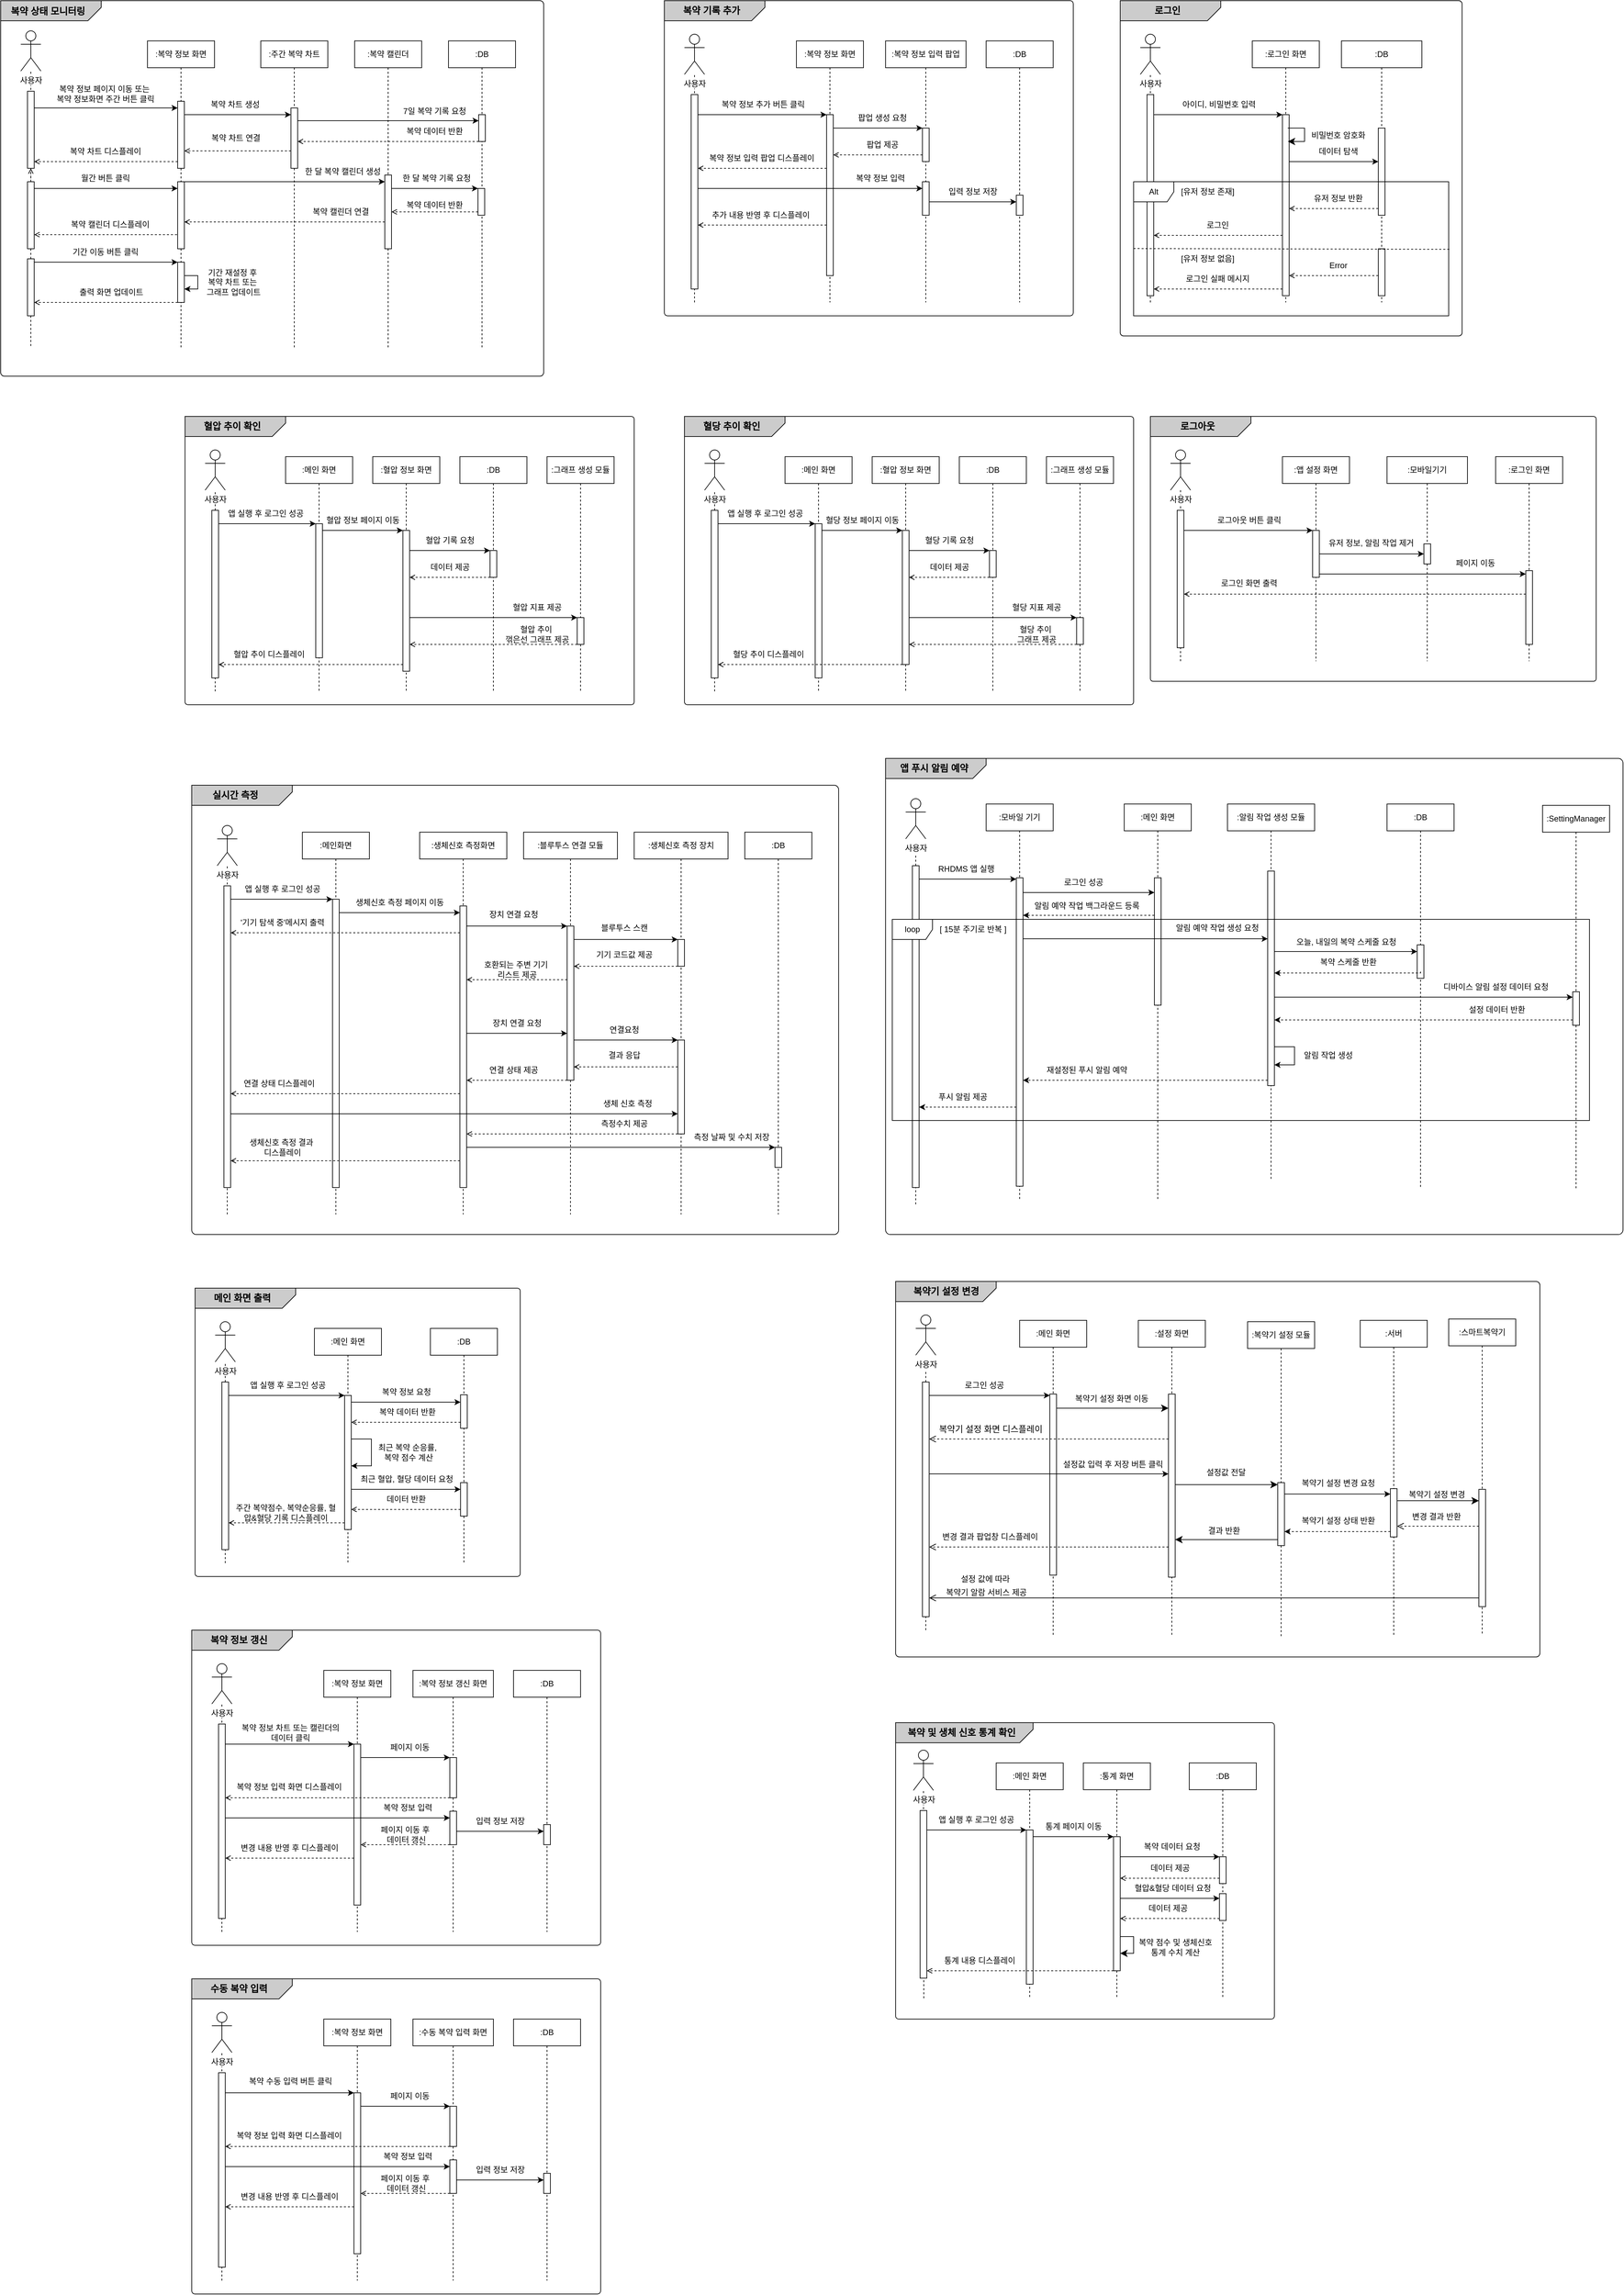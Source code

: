 <mxfile version="25.0.3">
  <diagram name="Page-1" id="2YBvvXClWsGukQMizWep">
    <mxGraphModel grid="0" page="0" gridSize="10" guides="1" tooltips="1" connect="1" arrows="1" fold="1" pageScale="1" pageWidth="850" pageHeight="1100" math="0" shadow="0">
      <root>
        <mxCell id="0" />
        <mxCell id="1" parent="0" />
        <mxCell id="Or7wi3gSyhEy_Tj_BKQL-1" value="" style="rounded=1;whiteSpace=wrap;html=1;arcSize=1;" vertex="1" parent="1">
          <mxGeometry x="1410" y="1200" width="1100" height="710" as="geometry" />
        </mxCell>
        <mxCell id="g8QQno4P_vR_65M5Hom3-225" value="" style="rounded=1;whiteSpace=wrap;html=1;arcSize=1;" vertex="1" parent="1">
          <mxGeometry x="375" y="1240" width="965" height="670" as="geometry" />
        </mxCell>
        <mxCell id="cKAey67Kl-nRXnFjfXj3-55" value="" style="rounded=1;whiteSpace=wrap;html=1;arcSize=1;" vertex="1" parent="1">
          <mxGeometry x="90" y="70" width="810" height="560" as="geometry" />
        </mxCell>
        <mxCell id="cKAey67Kl-nRXnFjfXj3-31" value="" style="endArrow=none;dashed=1;html=1;rounded=0;" edge="1" parent="1" source="bZ6gpF5Zf5r3mXBV_OWm-166" target="cKAey67Kl-nRXnFjfXj3-1">
          <mxGeometry width="50" height="50" relative="1" as="geometry">
            <mxPoint x="135" y="585" as="sourcePoint" />
            <mxPoint x="490" y="355" as="targetPoint" />
          </mxGeometry>
        </mxCell>
        <mxCell id="cKAey67Kl-nRXnFjfXj3-1" value="&lt;span style=&quot;background-color: rgb(255, 255, 255);&quot;&gt;사용자&lt;/span&gt;" style="shape=umlActor;verticalLabelPosition=bottom;verticalAlign=top;html=1;outlineConnect=0;" vertex="1" parent="1">
          <mxGeometry x="120" y="115" width="30" height="60" as="geometry" />
        </mxCell>
        <mxCell id="cKAey67Kl-nRXnFjfXj3-3" value=":복약 캘린더" style="shape=umlLifeline;perimeter=lifelinePerimeter;whiteSpace=wrap;html=1;container=0;dropTarget=0;collapsible=0;recursiveResize=0;outlineConnect=0;portConstraint=eastwest;newEdgeStyle={&quot;edgeStyle&quot;:&quot;elbowEdgeStyle&quot;,&quot;elbow&quot;:&quot;vertical&quot;,&quot;curved&quot;:0,&quot;rounded&quot;:0};" vertex="1" parent="1">
          <mxGeometry x="618" y="130" width="100" height="460" as="geometry" />
        </mxCell>
        <mxCell id="cKAey67Kl-nRXnFjfXj3-4" value="" style="html=1;points=[];perimeter=orthogonalPerimeter;outlineConnect=0;targetShapes=umlLifeline;portConstraint=eastwest;newEdgeStyle={&quot;edgeStyle&quot;:&quot;elbowEdgeStyle&quot;,&quot;elbow&quot;:&quot;vertical&quot;,&quot;curved&quot;:0,&quot;rounded&quot;:0};" vertex="1" parent="cKAey67Kl-nRXnFjfXj3-3">
          <mxGeometry x="45" y="200" width="10" height="110" as="geometry" />
        </mxCell>
        <mxCell id="cKAey67Kl-nRXnFjfXj3-7" value=":DB" style="shape=umlLifeline;perimeter=lifelinePerimeter;whiteSpace=wrap;html=1;container=0;dropTarget=0;collapsible=0;recursiveResize=0;outlineConnect=0;portConstraint=eastwest;newEdgeStyle={&quot;edgeStyle&quot;:&quot;elbowEdgeStyle&quot;,&quot;elbow&quot;:&quot;vertical&quot;,&quot;curved&quot;:0,&quot;rounded&quot;:0};" vertex="1" parent="1">
          <mxGeometry x="758" y="130" width="100" height="460" as="geometry" />
        </mxCell>
        <mxCell id="cKAey67Kl-nRXnFjfXj3-8" value="" style="html=1;points=[];perimeter=orthogonalPerimeter;outlineConnect=0;targetShapes=umlLifeline;portConstraint=eastwest;newEdgeStyle={&quot;edgeStyle&quot;:&quot;elbowEdgeStyle&quot;,&quot;elbow&quot;:&quot;vertical&quot;,&quot;curved&quot;:0,&quot;rounded&quot;:0};" vertex="1" parent="cKAey67Kl-nRXnFjfXj3-7">
          <mxGeometry x="45" y="110" width="10" height="40" as="geometry" />
        </mxCell>
        <mxCell id="bZ6gpF5Zf5r3mXBV_OWm-146" value="" style="html=1;points=[];perimeter=orthogonalPerimeter;outlineConnect=0;targetShapes=umlLifeline;portConstraint=eastwest;newEdgeStyle={&quot;edgeStyle&quot;:&quot;elbowEdgeStyle&quot;,&quot;elbow&quot;:&quot;vertical&quot;,&quot;curved&quot;:0,&quot;rounded&quot;:0};" vertex="1" parent="cKAey67Kl-nRXnFjfXj3-7">
          <mxGeometry x="44" y="220" width="10" height="40" as="geometry" />
        </mxCell>
        <mxCell id="cKAey67Kl-nRXnFjfXj3-9" value=":복약 정보 화면" style="shape=umlLifeline;perimeter=lifelinePerimeter;whiteSpace=wrap;html=1;container=0;dropTarget=0;collapsible=0;recursiveResize=0;outlineConnect=0;portConstraint=eastwest;newEdgeStyle={&quot;edgeStyle&quot;:&quot;elbowEdgeStyle&quot;,&quot;elbow&quot;:&quot;vertical&quot;,&quot;curved&quot;:0,&quot;rounded&quot;:0};" vertex="1" parent="1">
          <mxGeometry x="309" y="130" width="100" height="460" as="geometry" />
        </mxCell>
        <mxCell id="cKAey67Kl-nRXnFjfXj3-10" value="&lt;span style=&quot;color: rgba(0, 0, 0, 0); font-family: monospace; font-size: 0px; text-align: start;&quot;&gt;%3CmxGraphModel%3E%3Croot%3E%3CmxCell%20id%3D%220%22%2F%3E%3CmxCell%20id%3D%221%22%20parent%3D%220%22%2F%3E%3CmxCell%20id%3D%222%22%20value%3D%22%3A%EB%B3%B5%EC%95%BD%20%EC%BA%98%EB%A6%B0%EB%8D%94%22%20style%3D%22shape%3DumlLifeline%3Bperimeter%3DlifelinePerimeter%3BwhiteSpace%3Dwrap%3Bhtml%3D1%3Bcontainer%3D0%3BdropTarget%3D0%3Bcollapsible%3D0%3BrecursiveResize%3D0%3BoutlineConnect%3D0%3BportConstraint%3Deastwest%3BnewEdgeStyle%3D%7B%26quot%3BedgeStyle%26quot%3B%3A%26quot%3BelbowEdgeStyle%26quot%3B%2C%26quot%3Belbow%26quot%3B%3A%26quot%3Bvertical%26quot%3B%2C%26quot%3Bcurved%26quot%3B%3A0%2C%26quot%3Brounded%26quot%3B%3A0%7D%3B%22%20vertex%3D%221%22%20parent%3D%221%22%3E%3CmxGeometry%20x%3D%22721%22%20y%3D%22100%22%20width%3D%22100%22%20height%3D%22350%22%20as%3D%22geometry%22%2F%3E%3C%2FmxCell%3E%3CmxCell%20id%3D%223%22%20value%3D%22%22%20style%3D%22html%3D1%3Bpoints%3D%5B%5D%3Bperimeter%3DorthogonalPerimeter%3BoutlineConnect%3D0%3BtargetShapes%3DumlLifeline%3BportConstraint%3Deastwest%3BnewEdgeStyle%3D%7B%26quot%3BedgeStyle%26quot%3B%3A%26quot%3BelbowEdgeStyle%26quot%3B%2C%26quot%3Belbow%26quot%3B%3A%26quot%3Bvertical%26quot%3B%2C%26quot%3Bcurved%26quot%3B%3A0%2C%26quot%3Brounded%26quot%3B%3A0%7D%3B%22%20vertex%3D%221%22%20parent%3D%222%22%3E%3CmxGeometry%20x%3D%2245%22%20y%3D%22240%22%20width%3D%2210%22%20height%3D%2240%22%20as%3D%22geometry%22%2F%3E%3C%2FmxCell%3E%3C%2Froot%3E%3C%2FmxGraphModel%3E&lt;/span&gt;" style="html=1;points=[];perimeter=orthogonalPerimeter;outlineConnect=0;targetShapes=umlLifeline;portConstraint=eastwest;newEdgeStyle={&quot;edgeStyle&quot;:&quot;elbowEdgeStyle&quot;,&quot;elbow&quot;:&quot;vertical&quot;,&quot;curved&quot;:0,&quot;rounded&quot;:0};" vertex="1" parent="cKAey67Kl-nRXnFjfXj3-9">
          <mxGeometry x="45" y="90" width="10" height="100" as="geometry" />
        </mxCell>
        <mxCell id="cKAey67Kl-nRXnFjfXj3-13" value="" style="endArrow=classic;html=1;rounded=0;edgeStyle=elbowEdgeStyle;elbow=vertical;" edge="1" parent="1" source="cKAey67Kl-nRXnFjfXj3-30" target="cKAey67Kl-nRXnFjfXj3-10">
          <mxGeometry width="50" height="50" relative="1" as="geometry">
            <mxPoint x="295" y="240" as="sourcePoint" />
            <mxPoint x="250" y="240" as="targetPoint" />
            <Array as="points">
              <mxPoint x="230" y="230" />
            </Array>
          </mxGeometry>
        </mxCell>
        <mxCell id="cKAey67Kl-nRXnFjfXj3-14" value="복약 정보 페이지 이동&amp;nbsp;&lt;span style=&quot;background-color: initial;&quot;&gt;또는&amp;nbsp;&lt;/span&gt;&lt;div&gt;복약 정보화면 주간 버튼 클릭&lt;/div&gt;" style="text;html=1;align=center;verticalAlign=middle;resizable=0;points=[];autosize=1;strokeColor=none;fillColor=none;" vertex="1" parent="1">
          <mxGeometry x="156" y="189" width="180" height="40" as="geometry" />
        </mxCell>
        <mxCell id="cKAey67Kl-nRXnFjfXj3-15" value="" style="endArrow=classic;html=1;rounded=0;edgeStyle=elbowEdgeStyle;elbow=vertical;" edge="1" parent="1" target="cKAey67Kl-nRXnFjfXj3-8">
          <mxGeometry width="50" height="50" relative="1" as="geometry">
            <mxPoint x="533" y="249" as="sourcePoint" />
            <mxPoint x="666" y="249" as="targetPoint" />
            <Array as="points">
              <mxPoint x="580" y="249" />
            </Array>
          </mxGeometry>
        </mxCell>
        <mxCell id="cKAey67Kl-nRXnFjfXj3-16" value="7일 복약 기록 요청" style="text;html=1;align=center;verticalAlign=middle;resizable=0;points=[];autosize=1;strokeColor=none;fillColor=none;" vertex="1" parent="1">
          <mxGeometry x="677" y="220" width="120" height="30" as="geometry" />
        </mxCell>
        <mxCell id="cKAey67Kl-nRXnFjfXj3-17" value="" style="endArrow=open;html=1;rounded=0;edgeStyle=elbowEdgeStyle;elbow=vertical;dashed=1;endFill=0;" edge="1" parent="1" source="cKAey67Kl-nRXnFjfXj3-8" target="bZ6gpF5Zf5r3mXBV_OWm-139">
          <mxGeometry width="50" height="50" relative="1" as="geometry">
            <mxPoint x="280" y="380" as="sourcePoint" />
            <mxPoint x="330" y="330" as="targetPoint" />
            <Array as="points">
              <mxPoint x="620" y="280" />
            </Array>
          </mxGeometry>
        </mxCell>
        <mxCell id="cKAey67Kl-nRXnFjfXj3-18" value="복약 데이터 반환" style="text;html=1;align=center;verticalAlign=middle;resizable=0;points=[];autosize=1;strokeColor=none;fillColor=none;" vertex="1" parent="1">
          <mxGeometry x="682" y="250" width="110" height="30" as="geometry" />
        </mxCell>
        <mxCell id="cKAey67Kl-nRXnFjfXj3-20" value="한 달 복약 캘린더 생성" style="text;html=1;align=center;verticalAlign=middle;resizable=0;points=[];autosize=1;strokeColor=none;fillColor=none;" vertex="1" parent="1">
          <mxGeometry x="530" y="310" width="140" height="30" as="geometry" />
        </mxCell>
        <mxCell id="cKAey67Kl-nRXnFjfXj3-24" value="복약 캘린더 연결" style="text;html=1;align=center;verticalAlign=middle;resizable=0;points=[];autosize=1;strokeColor=none;fillColor=none;" vertex="1" parent="1">
          <mxGeometry x="542" y="370" width="110" height="30" as="geometry" />
        </mxCell>
        <mxCell id="cKAey67Kl-nRXnFjfXj3-30" value="&lt;span style=&quot;color: rgba(0, 0, 0, 0); font-family: monospace; font-size: 0px; text-align: start;&quot;&gt;%3CmxGraphModel%3E%3Croot%3E%3CmxCell%20id%3D%220%22%2F%3E%3CmxCell%20id%3D%221%22%20parent%3D%220%22%2F%3E%3CmxCell%20id%3D%222%22%20value%3D%22%3AObject%22%20style%3D%22shape%3DumlLifeline%3Bperimeter%3DlifelinePerimeter%3BwhiteSpace%3Dwrap%3Bhtml%3D1%3Bcontainer%3D0%3BdropTarget%3D0%3Bcollapsible%3D0%3BrecursiveResize%3D0%3BoutlineConnect%3D0%3BportConstraint%3Deastwest%3BnewEdgeStyle%3D%7B%26quot%3BedgeStyle%26quot%3B%3A%26quot%3BelbowEdgeStyle%26quot%3B%2C%26quot%3Belbow%26quot%3B%3A%26quot%3Bvertical%26quot%3B%2C%26quot%3Bcurved%26quot%3B%3A0%2C%26quot%3Brounded%26quot%3B%3A0%7D%3B%22%20vertex%3D%221%22%20parent%3D%221%22%3E%3CmxGeometry%20x%3D%22220%22%20y%3D%2240%22%20width%3D%22100%22%20height%3D%22300%22%20as%3D%22geometry%22%2F%3E%3C%2FmxCell%3E%3CmxCell%20id%3D%223%22%20value%3D%22%22%20style%3D%22html%3D1%3Bpoints%3D%5B%5D%3Bperimeter%3DorthogonalPerimeter%3BoutlineConnect%3D0%3BtargetShapes%3DumlLifeline%3BportConstraint%3Deastwest%3BnewEdgeStyle%3D%7B%26quot%3BedgeStyle%26quot%3B%3A%26quot%3BelbowEdgeStyle%26quot%3B%2C%26quot%3Belbow%26quot%3B%3A%26quot%3Bvertical%26quot%3B%2C%26quot%3Bcurved%26quot%3B%3A0%2C%26quot%3Brounded%26quot%3B%3A0%7D%3B%22%20vertex%3D%221%22%20parent%3D%222%22%3E%3CmxGeometry%20x%3D%2245%22%20y%3D%2280%22%20width%3D%2210%22%20height%3D%22170%22%20as%3D%22geometry%22%2F%3E%3C%2FmxCell%3E%3C%2Froot%3E%3C%2FmxGraphModel%3E&lt;/span&gt;" style="html=1;points=[];perimeter=orthogonalPerimeter;outlineConnect=0;targetShapes=umlLifeline;portConstraint=eastwest;newEdgeStyle={&quot;edgeStyle&quot;:&quot;elbowEdgeStyle&quot;,&quot;elbow&quot;:&quot;vertical&quot;,&quot;curved&quot;:0,&quot;rounded&quot;:0};" vertex="1" parent="1">
          <mxGeometry x="130" y="205" width="10" height="115" as="geometry" />
        </mxCell>
        <mxCell id="cKAey67Kl-nRXnFjfXj3-37" value="" style="endArrow=open;html=1;rounded=0;edgeStyle=elbowEdgeStyle;elbow=vertical;endFill=0;dashed=1;" edge="1" parent="1" source="cKAey67Kl-nRXnFjfXj3-10" target="cKAey67Kl-nRXnFjfXj3-30">
          <mxGeometry width="50" height="50" relative="1" as="geometry">
            <mxPoint x="420" y="410" as="sourcePoint" />
            <mxPoint x="470" y="360" as="targetPoint" />
            <Array as="points">
              <mxPoint x="250" y="310" />
            </Array>
          </mxGeometry>
        </mxCell>
        <mxCell id="cKAey67Kl-nRXnFjfXj3-38" value="복약 차트 디스플레이" style="text;html=1;align=center;verticalAlign=middle;resizable=0;points=[];autosize=1;strokeColor=none;fillColor=none;" vertex="1" parent="1">
          <mxGeometry x="176" y="280" width="140" height="30" as="geometry" />
        </mxCell>
        <mxCell id="cKAey67Kl-nRXnFjfXj3-56" value="" style="shape=card;whiteSpace=wrap;html=1;rotation=-180;size=20;fillColor=#CCCCCC;" vertex="1" parent="1">
          <mxGeometry x="90" y="70" width="150" height="30" as="geometry" />
        </mxCell>
        <mxCell id="cKAey67Kl-nRXnFjfXj3-57" value="&lt;b&gt;&lt;font style=&quot;font-size: 14px;&quot;&gt;복약 상태 모니터링&lt;/font&gt;&lt;/b&gt;" style="text;html=1;align=center;verticalAlign=middle;resizable=0;points=[];autosize=1;strokeColor=none;fillColor=none;" vertex="1" parent="1">
          <mxGeometry x="91" y="71" width="138" height="29" as="geometry" />
        </mxCell>
        <mxCell id="g8QQno4P_vR_65M5Hom3-1" value="" style="rounded=1;whiteSpace=wrap;html=1;arcSize=1;" vertex="1" parent="1">
          <mxGeometry x="365" y="690" width="670" height="430" as="geometry" />
        </mxCell>
        <mxCell id="g8QQno4P_vR_65M5Hom3-2" value="" style="endArrow=none;dashed=1;html=1;rounded=0;" edge="1" parent="1" target="g8QQno4P_vR_65M5Hom3-3">
          <mxGeometry width="50" height="50" relative="1" as="geometry">
            <mxPoint x="410" y="1100" as="sourcePoint" />
            <mxPoint x="765" y="980" as="targetPoint" />
          </mxGeometry>
        </mxCell>
        <mxCell id="g8QQno4P_vR_65M5Hom3-3" value="&lt;span style=&quot;background-color: rgb(255, 255, 255);&quot;&gt;사용자&lt;/span&gt;" style="shape=umlActor;verticalLabelPosition=bottom;verticalAlign=top;html=1;outlineConnect=0;" vertex="1" parent="1">
          <mxGeometry x="395" y="740" width="30" height="60" as="geometry" />
        </mxCell>
        <mxCell id="g8QQno4P_vR_65M5Hom3-6" value=":DB" style="shape=umlLifeline;perimeter=lifelinePerimeter;whiteSpace=wrap;html=1;container=0;dropTarget=0;collapsible=0;recursiveResize=0;outlineConnect=0;portConstraint=eastwest;newEdgeStyle={&quot;edgeStyle&quot;:&quot;elbowEdgeStyle&quot;,&quot;elbow&quot;:&quot;vertical&quot;,&quot;curved&quot;:0,&quot;rounded&quot;:0};" vertex="1" parent="1">
          <mxGeometry x="775" y="750" width="100" height="350" as="geometry" />
        </mxCell>
        <mxCell id="g8QQno4P_vR_65M5Hom3-7" value="" style="html=1;points=[];perimeter=orthogonalPerimeter;outlineConnect=0;targetShapes=umlLifeline;portConstraint=eastwest;newEdgeStyle={&quot;edgeStyle&quot;:&quot;elbowEdgeStyle&quot;,&quot;elbow&quot;:&quot;vertical&quot;,&quot;curved&quot;:0,&quot;rounded&quot;:0};" vertex="1" parent="g8QQno4P_vR_65M5Hom3-6">
          <mxGeometry x="45" y="140" width="10" height="40" as="geometry" />
        </mxCell>
        <mxCell id="g8QQno4P_vR_65M5Hom3-8" value=":혈압 정보 화면" style="shape=umlLifeline;perimeter=lifelinePerimeter;whiteSpace=wrap;html=1;container=0;dropTarget=0;collapsible=0;recursiveResize=0;outlineConnect=0;portConstraint=eastwest;newEdgeStyle={&quot;edgeStyle&quot;:&quot;elbowEdgeStyle&quot;,&quot;elbow&quot;:&quot;vertical&quot;,&quot;curved&quot;:0,&quot;rounded&quot;:0};" vertex="1" parent="1">
          <mxGeometry x="645" y="750" width="100" height="350" as="geometry" />
        </mxCell>
        <mxCell id="g8QQno4P_vR_65M5Hom3-9" value="" style="html=1;points=[];perimeter=orthogonalPerimeter;outlineConnect=0;targetShapes=umlLifeline;portConstraint=eastwest;newEdgeStyle={&quot;edgeStyle&quot;:&quot;elbowEdgeStyle&quot;,&quot;elbow&quot;:&quot;vertical&quot;,&quot;curved&quot;:0,&quot;rounded&quot;:0};" vertex="1" parent="g8QQno4P_vR_65M5Hom3-8">
          <mxGeometry x="45" y="110" width="10" height="210" as="geometry" />
        </mxCell>
        <mxCell id="g8QQno4P_vR_65M5Hom3-10" value=":메인 화면" style="shape=umlLifeline;perimeter=lifelinePerimeter;whiteSpace=wrap;html=1;container=0;dropTarget=0;collapsible=0;recursiveResize=0;outlineConnect=0;portConstraint=eastwest;newEdgeStyle={&quot;edgeStyle&quot;:&quot;elbowEdgeStyle&quot;,&quot;elbow&quot;:&quot;vertical&quot;,&quot;curved&quot;:0,&quot;rounded&quot;:0};" vertex="1" parent="1">
          <mxGeometry x="515" y="750" width="100" height="350" as="geometry" />
        </mxCell>
        <mxCell id="g8QQno4P_vR_65M5Hom3-11" value="&lt;span style=&quot;color: rgba(0, 0, 0, 0); font-family: monospace; font-size: 0px; text-align: start;&quot;&gt;%3CmxGraphModel%3E%3Croot%3E%3CmxCell%20id%3D%220%22%2F%3E%3CmxCell%20id%3D%221%22%20parent%3D%220%22%2F%3E%3CmxCell%20id%3D%222%22%20value%3D%22%3AObject%22%20style%3D%22shape%3DumlLifeline%3Bperimeter%3DlifelinePerimeter%3BwhiteSpace%3Dwrap%3Bhtml%3D1%3Bcontainer%3D0%3BdropTarget%3D0%3Bcollapsible%3D0%3BrecursiveResize%3D0%3BoutlineConnect%3D0%3BportConstraint%3Deastwest%3BnewEdgeStyle%3D%7B%26quot%3BedgeStyle%26quot%3B%3A%26quot%3BelbowEdgeStyle%26quot%3B%2C%26quot%3Belbow%26quot%3B%3A%26quot%3Bvertical%26quot%3B%2C%26quot%3Bcurved%26quot%3B%3A0%2C%26quot%3Brounded%26quot%3B%3A0%7D%3B%22%20vertex%3D%221%22%20parent%3D%221%22%3E%3CmxGeometry%20x%3D%22220%22%20y%3D%2240%22%20width%3D%22100%22%20height%3D%22300%22%20as%3D%22geometry%22%2F%3E%3C%2FmxCell%3E%3CmxCell%20id%3D%223%22%20value%3D%22%22%20style%3D%22html%3D1%3Bpoints%3D%5B%5D%3Bperimeter%3DorthogonalPerimeter%3BoutlineConnect%3D0%3BtargetShapes%3DumlLifeline%3BportConstraint%3Deastwest%3BnewEdgeStyle%3D%7B%26quot%3BedgeStyle%26quot%3B%3A%26quot%3BelbowEdgeStyle%26quot%3B%2C%26quot%3Belbow%26quot%3B%3A%26quot%3Bvertical%26quot%3B%2C%26quot%3Bcurved%26quot%3B%3A0%2C%26quot%3Brounded%26quot%3B%3A0%7D%3B%22%20vertex%3D%221%22%20parent%3D%222%22%3E%3CmxGeometry%20x%3D%2245%22%20y%3D%2280%22%20width%3D%2210%22%20height%3D%22170%22%20as%3D%22geometry%22%2F%3E%3C%2FmxCell%3E%3C%2Froot%3E%3C%2FmxGraphModel%3E&lt;/span&gt;" style="html=1;points=[];perimeter=orthogonalPerimeter;outlineConnect=0;targetShapes=umlLifeline;portConstraint=eastwest;newEdgeStyle={&quot;edgeStyle&quot;:&quot;elbowEdgeStyle&quot;,&quot;elbow&quot;:&quot;vertical&quot;,&quot;curved&quot;:0,&quot;rounded&quot;:0};" vertex="1" parent="g8QQno4P_vR_65M5Hom3-10">
          <mxGeometry x="45" y="100" width="10" height="200" as="geometry" />
        </mxCell>
        <mxCell id="g8QQno4P_vR_65M5Hom3-12" value="" style="endArrow=classic;html=1;rounded=0;edgeStyle=elbowEdgeStyle;elbow=vertical;" edge="1" parent="1" source="g8QQno4P_vR_65M5Hom3-11" target="g8QQno4P_vR_65M5Hom3-9">
          <mxGeometry width="50" height="50" relative="1" as="geometry">
            <mxPoint x="395" y="1030" as="sourcePoint" />
            <mxPoint x="445" y="980" as="targetPoint" />
            <Array as="points">
              <mxPoint x="608" y="860" />
            </Array>
          </mxGeometry>
        </mxCell>
        <mxCell id="g8QQno4P_vR_65M5Hom3-13" value="혈압 정보 페이지 이동" style="text;html=1;align=center;verticalAlign=middle;resizable=0;points=[];autosize=1;strokeColor=none;fillColor=none;" vertex="1" parent="1">
          <mxGeometry x="560" y="830" width="140" height="30" as="geometry" />
        </mxCell>
        <mxCell id="g8QQno4P_vR_65M5Hom3-14" value="" style="endArrow=classic;html=1;rounded=0;edgeStyle=elbowEdgeStyle;elbow=vertical;" edge="1" parent="1" source="g8QQno4P_vR_65M5Hom3-9" target="g8QQno4P_vR_65M5Hom3-7">
          <mxGeometry width="50" height="50" relative="1" as="geometry">
            <mxPoint x="275" y="1030" as="sourcePoint" />
            <mxPoint x="825" y="915" as="targetPoint" />
            <Array as="points">
              <mxPoint x="765" y="890" />
            </Array>
          </mxGeometry>
        </mxCell>
        <mxCell id="g8QQno4P_vR_65M5Hom3-15" value="혈압 기록 요청" style="text;html=1;align=center;verticalAlign=middle;resizable=0;points=[];autosize=1;strokeColor=none;fillColor=none;" vertex="1" parent="1">
          <mxGeometry x="710" y="860" width="100" height="30" as="geometry" />
        </mxCell>
        <mxCell id="g8QQno4P_vR_65M5Hom3-16" value="" style="endArrow=open;html=1;rounded=0;edgeStyle=elbowEdgeStyle;elbow=vertical;dashed=1;endFill=0;" edge="1" parent="1" source="g8QQno4P_vR_65M5Hom3-7" target="g8QQno4P_vR_65M5Hom3-9">
          <mxGeometry width="50" height="50" relative="1" as="geometry">
            <mxPoint x="555" y="1000" as="sourcePoint" />
            <mxPoint x="605" y="950" as="targetPoint" />
            <Array as="points">
              <mxPoint x="765" y="930" />
            </Array>
          </mxGeometry>
        </mxCell>
        <mxCell id="g8QQno4P_vR_65M5Hom3-17" value="데이터 제공" style="text;html=1;align=center;verticalAlign=middle;resizable=0;points=[];autosize=1;strokeColor=none;fillColor=none;" vertex="1" parent="1">
          <mxGeometry x="715" y="900" width="90" height="30" as="geometry" />
        </mxCell>
        <mxCell id="g8QQno4P_vR_65M5Hom3-18" value="" style="endArrow=classic;html=1;rounded=0;edgeStyle=elbowEdgeStyle;elbow=vertical;" edge="1" parent="1" source="g8QQno4P_vR_65M5Hom3-9">
          <mxGeometry width="50" height="50" relative="1" as="geometry">
            <mxPoint x="555" y="1000" as="sourcePoint" />
            <mxPoint x="950" y="990" as="targetPoint" />
            <Array as="points">
              <mxPoint x="795" y="990" />
            </Array>
          </mxGeometry>
        </mxCell>
        <mxCell id="g8QQno4P_vR_65M5Hom3-19" value="혈압 지표 제공" style="text;html=1;align=center;verticalAlign=middle;resizable=0;points=[];autosize=1;strokeColor=none;fillColor=none;" vertex="1" parent="1">
          <mxGeometry x="840" y="960" width="100" height="30" as="geometry" />
        </mxCell>
        <mxCell id="g8QQno4P_vR_65M5Hom3-20" value="" style="endArrow=open;html=1;rounded=0;edgeStyle=elbowEdgeStyle;elbow=vertical;dashed=1;endFill=0;" edge="1" parent="1" target="g8QQno4P_vR_65M5Hom3-9">
          <mxGeometry width="50" height="50" relative="1" as="geometry">
            <mxPoint x="950" y="1030" as="sourcePoint" />
            <mxPoint x="745" y="980" as="targetPoint" />
            <Array as="points">
              <mxPoint x="803" y="1030" />
            </Array>
          </mxGeometry>
        </mxCell>
        <mxCell id="g8QQno4P_vR_65M5Hom3-21" value="혈압 추이&amp;nbsp;&lt;div&gt;꺾은선 그래프 제공&lt;/div&gt;" style="text;html=1;align=center;verticalAlign=middle;resizable=0;points=[];autosize=1;strokeColor=none;fillColor=none;" vertex="1" parent="1">
          <mxGeometry x="825" y="995" width="130" height="40" as="geometry" />
        </mxCell>
        <mxCell id="g8QQno4P_vR_65M5Hom3-22" value="&lt;span style=&quot;color: rgba(0, 0, 0, 0); font-family: monospace; font-size: 0px; text-align: start;&quot;&gt;%3CmxGraphModel%3E%3Croot%3E%3CmxCell%20id%3D%220%22%2F%3E%3CmxCell%20id%3D%221%22%20parent%3D%220%22%2F%3E%3CmxCell%20id%3D%222%22%20value%3D%22%3AObject%22%20style%3D%22shape%3DumlLifeline%3Bperimeter%3DlifelinePerimeter%3BwhiteSpace%3Dwrap%3Bhtml%3D1%3Bcontainer%3D0%3BdropTarget%3D0%3Bcollapsible%3D0%3BrecursiveResize%3D0%3BoutlineConnect%3D0%3BportConstraint%3Deastwest%3BnewEdgeStyle%3D%7B%26quot%3BedgeStyle%26quot%3B%3A%26quot%3BelbowEdgeStyle%26quot%3B%2C%26quot%3Belbow%26quot%3B%3A%26quot%3Bvertical%26quot%3B%2C%26quot%3Bcurved%26quot%3B%3A0%2C%26quot%3Brounded%26quot%3B%3A0%7D%3B%22%20vertex%3D%221%22%20parent%3D%221%22%3E%3CmxGeometry%20x%3D%22220%22%20y%3D%2240%22%20width%3D%22100%22%20height%3D%22300%22%20as%3D%22geometry%22%2F%3E%3C%2FmxCell%3E%3CmxCell%20id%3D%223%22%20value%3D%22%22%20style%3D%22html%3D1%3Bpoints%3D%5B%5D%3Bperimeter%3DorthogonalPerimeter%3BoutlineConnect%3D0%3BtargetShapes%3DumlLifeline%3BportConstraint%3Deastwest%3BnewEdgeStyle%3D%7B%26quot%3BedgeStyle%26quot%3B%3A%26quot%3BelbowEdgeStyle%26quot%3B%2C%26quot%3Belbow%26quot%3B%3A%26quot%3Bvertical%26quot%3B%2C%26quot%3Bcurved%26quot%3B%3A0%2C%26quot%3Brounded%26quot%3B%3A0%7D%3B%22%20vertex%3D%221%22%20parent%3D%222%22%3E%3CmxGeometry%20x%3D%2245%22%20y%3D%2280%22%20width%3D%2210%22%20height%3D%22170%22%20as%3D%22geometry%22%2F%3E%3C%2FmxCell%3E%3C%2Froot%3E%3C%2FmxGraphModel%3E&lt;/span&gt;" style="html=1;points=[];perimeter=orthogonalPerimeter;outlineConnect=0;targetShapes=umlLifeline;portConstraint=eastwest;newEdgeStyle={&quot;edgeStyle&quot;:&quot;elbowEdgeStyle&quot;,&quot;elbow&quot;:&quot;vertical&quot;,&quot;curved&quot;:0,&quot;rounded&quot;:0};" vertex="1" parent="1">
          <mxGeometry x="405" y="830" width="10" height="250" as="geometry" />
        </mxCell>
        <mxCell id="g8QQno4P_vR_65M5Hom3-23" value="" style="endArrow=open;html=1;rounded=0;edgeStyle=elbowEdgeStyle;elbow=vertical;endFill=0;dashed=1;" edge="1" parent="1" source="g8QQno4P_vR_65M5Hom3-9" target="g8QQno4P_vR_65M5Hom3-22">
          <mxGeometry width="50" height="50" relative="1" as="geometry">
            <mxPoint x="695" y="1030" as="sourcePoint" />
            <mxPoint x="745" y="980" as="targetPoint" />
            <Array as="points">
              <mxPoint x="595" y="1060" />
            </Array>
          </mxGeometry>
        </mxCell>
        <mxCell id="g8QQno4P_vR_65M5Hom3-24" value="혈압 추이 디스플레이" style="text;html=1;align=center;verticalAlign=middle;resizable=0;points=[];autosize=1;strokeColor=none;fillColor=none;" vertex="1" parent="1">
          <mxGeometry x="420" y="1030" width="140" height="30" as="geometry" />
        </mxCell>
        <mxCell id="g8QQno4P_vR_65M5Hom3-25" value="" style="endArrow=classic;html=1;rounded=0;edgeStyle=elbowEdgeStyle;elbow=vertical;" edge="1" parent="1" source="g8QQno4P_vR_65M5Hom3-22" target="g8QQno4P_vR_65M5Hom3-11">
          <mxGeometry width="50" height="50" relative="1" as="geometry">
            <mxPoint x="765" y="1070" as="sourcePoint" />
            <mxPoint x="815" y="1020" as="targetPoint" />
            <Array as="points">
              <mxPoint x="505" y="850" />
            </Array>
          </mxGeometry>
        </mxCell>
        <mxCell id="g8QQno4P_vR_65M5Hom3-26" value="앱 실행 후 로그인 성공" style="text;html=1;align=center;verticalAlign=middle;resizable=0;points=[];autosize=1;strokeColor=none;fillColor=none;" vertex="1" parent="1">
          <mxGeometry x="415" y="820" width="140" height="30" as="geometry" />
        </mxCell>
        <mxCell id="g8QQno4P_vR_65M5Hom3-27" value="" style="shape=card;whiteSpace=wrap;html=1;rotation=-180;size=20;fillColor=#CCCCCC;" vertex="1" parent="1">
          <mxGeometry x="365" y="690" width="150" height="30" as="geometry" />
        </mxCell>
        <mxCell id="g8QQno4P_vR_65M5Hom3-28" value="&lt;b&gt;&lt;font style=&quot;font-size: 14px;&quot;&gt;혈압 추이 확인&lt;/font&gt;&lt;/b&gt;" style="text;html=1;align=center;verticalAlign=middle;resizable=0;points=[];autosize=1;strokeColor=none;fillColor=none;" vertex="1" parent="1">
          <mxGeometry x="375" y="690" width="120" height="30" as="geometry" />
        </mxCell>
        <mxCell id="g8QQno4P_vR_65M5Hom3-29" value=":그래프 생성 모듈" style="shape=umlLifeline;perimeter=lifelinePerimeter;whiteSpace=wrap;html=1;container=0;dropTarget=0;collapsible=0;recursiveResize=0;outlineConnect=0;portConstraint=eastwest;newEdgeStyle={&quot;edgeStyle&quot;:&quot;elbowEdgeStyle&quot;,&quot;elbow&quot;:&quot;vertical&quot;,&quot;curved&quot;:0,&quot;rounded&quot;:0};" vertex="1" parent="1">
          <mxGeometry x="905" y="750" width="100" height="350" as="geometry" />
        </mxCell>
        <mxCell id="g8QQno4P_vR_65M5Hom3-30" value="" style="html=1;points=[];perimeter=orthogonalPerimeter;outlineConnect=0;targetShapes=umlLifeline;portConstraint=eastwest;newEdgeStyle={&quot;edgeStyle&quot;:&quot;elbowEdgeStyle&quot;,&quot;elbow&quot;:&quot;vertical&quot;,&quot;curved&quot;:0,&quot;rounded&quot;:0};" vertex="1" parent="g8QQno4P_vR_65M5Hom3-29">
          <mxGeometry x="45" y="240" width="10" height="40" as="geometry" />
        </mxCell>
        <mxCell id="g8QQno4P_vR_65M5Hom3-59" value="" style="rounded=1;whiteSpace=wrap;html=1;arcSize=1;" vertex="1" parent="1">
          <mxGeometry x="1110" y="690" width="670" height="430" as="geometry" />
        </mxCell>
        <mxCell id="g8QQno4P_vR_65M5Hom3-60" value="" style="endArrow=none;dashed=1;html=1;rounded=0;" edge="1" parent="1" target="g8QQno4P_vR_65M5Hom3-61">
          <mxGeometry width="50" height="50" relative="1" as="geometry">
            <mxPoint x="1155" y="1100" as="sourcePoint" />
            <mxPoint x="1510" y="980" as="targetPoint" />
          </mxGeometry>
        </mxCell>
        <mxCell id="g8QQno4P_vR_65M5Hom3-61" value="&lt;span style=&quot;background-color: rgb(255, 255, 255);&quot;&gt;사용자&lt;/span&gt;" style="shape=umlActor;verticalLabelPosition=bottom;verticalAlign=top;html=1;outlineConnect=0;" vertex="1" parent="1">
          <mxGeometry x="1140" y="740" width="30" height="60" as="geometry" />
        </mxCell>
        <mxCell id="g8QQno4P_vR_65M5Hom3-62" value=":DB" style="shape=umlLifeline;perimeter=lifelinePerimeter;whiteSpace=wrap;html=1;container=0;dropTarget=0;collapsible=0;recursiveResize=0;outlineConnect=0;portConstraint=eastwest;newEdgeStyle={&quot;edgeStyle&quot;:&quot;elbowEdgeStyle&quot;,&quot;elbow&quot;:&quot;vertical&quot;,&quot;curved&quot;:0,&quot;rounded&quot;:0};" vertex="1" parent="1">
          <mxGeometry x="1520" y="750" width="100" height="350" as="geometry" />
        </mxCell>
        <mxCell id="g8QQno4P_vR_65M5Hom3-63" value="" style="html=1;points=[];perimeter=orthogonalPerimeter;outlineConnect=0;targetShapes=umlLifeline;portConstraint=eastwest;newEdgeStyle={&quot;edgeStyle&quot;:&quot;elbowEdgeStyle&quot;,&quot;elbow&quot;:&quot;vertical&quot;,&quot;curved&quot;:0,&quot;rounded&quot;:0};" vertex="1" parent="g8QQno4P_vR_65M5Hom3-62">
          <mxGeometry x="45" y="140" width="10" height="40" as="geometry" />
        </mxCell>
        <mxCell id="g8QQno4P_vR_65M5Hom3-64" value=":혈압 정보 화면" style="shape=umlLifeline;perimeter=lifelinePerimeter;whiteSpace=wrap;html=1;container=0;dropTarget=0;collapsible=0;recursiveResize=0;outlineConnect=0;portConstraint=eastwest;newEdgeStyle={&quot;edgeStyle&quot;:&quot;elbowEdgeStyle&quot;,&quot;elbow&quot;:&quot;vertical&quot;,&quot;curved&quot;:0,&quot;rounded&quot;:0};" vertex="1" parent="1">
          <mxGeometry x="1390" y="750" width="100" height="350" as="geometry" />
        </mxCell>
        <mxCell id="g8QQno4P_vR_65M5Hom3-65" value="" style="html=1;points=[];perimeter=orthogonalPerimeter;outlineConnect=0;targetShapes=umlLifeline;portConstraint=eastwest;newEdgeStyle={&quot;edgeStyle&quot;:&quot;elbowEdgeStyle&quot;,&quot;elbow&quot;:&quot;vertical&quot;,&quot;curved&quot;:0,&quot;rounded&quot;:0};" vertex="1" parent="g8QQno4P_vR_65M5Hom3-64">
          <mxGeometry x="45" y="110" width="10" height="200" as="geometry" />
        </mxCell>
        <mxCell id="g8QQno4P_vR_65M5Hom3-66" value=":메인 화면" style="shape=umlLifeline;perimeter=lifelinePerimeter;whiteSpace=wrap;html=1;container=0;dropTarget=0;collapsible=0;recursiveResize=0;outlineConnect=0;portConstraint=eastwest;newEdgeStyle={&quot;edgeStyle&quot;:&quot;elbowEdgeStyle&quot;,&quot;elbow&quot;:&quot;vertical&quot;,&quot;curved&quot;:0,&quot;rounded&quot;:0};" vertex="1" parent="1">
          <mxGeometry x="1260" y="750" width="100" height="350" as="geometry" />
        </mxCell>
        <mxCell id="g8QQno4P_vR_65M5Hom3-67" value="&lt;span style=&quot;color: rgba(0, 0, 0, 0); font-family: monospace; font-size: 0px; text-align: start;&quot;&gt;%3CmxGraphModel%3E%3Croot%3E%3CmxCell%20id%3D%220%22%2F%3E%3CmxCell%20id%3D%221%22%20parent%3D%220%22%2F%3E%3CmxCell%20id%3D%222%22%20value%3D%22%3AObject%22%20style%3D%22shape%3DumlLifeline%3Bperimeter%3DlifelinePerimeter%3BwhiteSpace%3Dwrap%3Bhtml%3D1%3Bcontainer%3D0%3BdropTarget%3D0%3Bcollapsible%3D0%3BrecursiveResize%3D0%3BoutlineConnect%3D0%3BportConstraint%3Deastwest%3BnewEdgeStyle%3D%7B%26quot%3BedgeStyle%26quot%3B%3A%26quot%3BelbowEdgeStyle%26quot%3B%2C%26quot%3Belbow%26quot%3B%3A%26quot%3Bvertical%26quot%3B%2C%26quot%3Bcurved%26quot%3B%3A0%2C%26quot%3Brounded%26quot%3B%3A0%7D%3B%22%20vertex%3D%221%22%20parent%3D%221%22%3E%3CmxGeometry%20x%3D%22220%22%20y%3D%2240%22%20width%3D%22100%22%20height%3D%22300%22%20as%3D%22geometry%22%2F%3E%3C%2FmxCell%3E%3CmxCell%20id%3D%223%22%20value%3D%22%22%20style%3D%22html%3D1%3Bpoints%3D%5B%5D%3Bperimeter%3DorthogonalPerimeter%3BoutlineConnect%3D0%3BtargetShapes%3DumlLifeline%3BportConstraint%3Deastwest%3BnewEdgeStyle%3D%7B%26quot%3BedgeStyle%26quot%3B%3A%26quot%3BelbowEdgeStyle%26quot%3B%2C%26quot%3Belbow%26quot%3B%3A%26quot%3Bvertical%26quot%3B%2C%26quot%3Bcurved%26quot%3B%3A0%2C%26quot%3Brounded%26quot%3B%3A0%7D%3B%22%20vertex%3D%221%22%20parent%3D%222%22%3E%3CmxGeometry%20x%3D%2245%22%20y%3D%2280%22%20width%3D%2210%22%20height%3D%22170%22%20as%3D%22geometry%22%2F%3E%3C%2FmxCell%3E%3C%2Froot%3E%3C%2FmxGraphModel%3E&lt;/span&gt;" style="html=1;points=[];perimeter=orthogonalPerimeter;outlineConnect=0;targetShapes=umlLifeline;portConstraint=eastwest;newEdgeStyle={&quot;edgeStyle&quot;:&quot;elbowEdgeStyle&quot;,&quot;elbow&quot;:&quot;vertical&quot;,&quot;curved&quot;:0,&quot;rounded&quot;:0};" vertex="1" parent="g8QQno4P_vR_65M5Hom3-66">
          <mxGeometry x="45" y="100" width="10" height="230" as="geometry" />
        </mxCell>
        <mxCell id="g8QQno4P_vR_65M5Hom3-68" value="" style="endArrow=classic;html=1;rounded=0;edgeStyle=elbowEdgeStyle;elbow=vertical;" edge="1" parent="1" source="g8QQno4P_vR_65M5Hom3-67" target="g8QQno4P_vR_65M5Hom3-65">
          <mxGeometry width="50" height="50" relative="1" as="geometry">
            <mxPoint x="1140" y="1030" as="sourcePoint" />
            <mxPoint x="1190" y="980" as="targetPoint" />
            <Array as="points">
              <mxPoint x="1353" y="860" />
            </Array>
          </mxGeometry>
        </mxCell>
        <mxCell id="g8QQno4P_vR_65M5Hom3-69" value="혈당 정보 페이지 이동" style="text;html=1;align=center;verticalAlign=middle;resizable=0;points=[];autosize=1;strokeColor=none;fillColor=none;" vertex="1" parent="1">
          <mxGeometry x="1305" y="830" width="140" height="30" as="geometry" />
        </mxCell>
        <mxCell id="g8QQno4P_vR_65M5Hom3-70" value="" style="endArrow=classic;html=1;rounded=0;edgeStyle=elbowEdgeStyle;elbow=vertical;" edge="1" parent="1" source="g8QQno4P_vR_65M5Hom3-65" target="g8QQno4P_vR_65M5Hom3-63">
          <mxGeometry width="50" height="50" relative="1" as="geometry">
            <mxPoint x="1020" y="1030" as="sourcePoint" />
            <mxPoint x="1570" y="915" as="targetPoint" />
            <Array as="points">
              <mxPoint x="1510" y="890" />
            </Array>
          </mxGeometry>
        </mxCell>
        <mxCell id="g8QQno4P_vR_65M5Hom3-71" value="혈당 기록 요청" style="text;html=1;align=center;verticalAlign=middle;resizable=0;points=[];autosize=1;strokeColor=none;fillColor=none;" vertex="1" parent="1">
          <mxGeometry x="1455" y="860" width="100" height="30" as="geometry" />
        </mxCell>
        <mxCell id="g8QQno4P_vR_65M5Hom3-72" value="" style="endArrow=open;html=1;rounded=0;edgeStyle=elbowEdgeStyle;elbow=vertical;dashed=1;endFill=0;" edge="1" parent="1" source="g8QQno4P_vR_65M5Hom3-63" target="g8QQno4P_vR_65M5Hom3-65">
          <mxGeometry width="50" height="50" relative="1" as="geometry">
            <mxPoint x="1300" y="1000" as="sourcePoint" />
            <mxPoint x="1350" y="950" as="targetPoint" />
            <Array as="points">
              <mxPoint x="1510" y="930" />
            </Array>
          </mxGeometry>
        </mxCell>
        <mxCell id="g8QQno4P_vR_65M5Hom3-73" value="데이터 제공" style="text;html=1;align=center;verticalAlign=middle;resizable=0;points=[];autosize=1;strokeColor=none;fillColor=none;" vertex="1" parent="1">
          <mxGeometry x="1460" y="900" width="90" height="30" as="geometry" />
        </mxCell>
        <mxCell id="g8QQno4P_vR_65M5Hom3-74" value="" style="endArrow=classic;html=1;rounded=0;edgeStyle=elbowEdgeStyle;elbow=vertical;" edge="1" parent="1" source="g8QQno4P_vR_65M5Hom3-65">
          <mxGeometry width="50" height="50" relative="1" as="geometry">
            <mxPoint x="1300" y="1000" as="sourcePoint" />
            <mxPoint x="1695" y="990" as="targetPoint" />
            <Array as="points">
              <mxPoint x="1540" y="990" />
            </Array>
          </mxGeometry>
        </mxCell>
        <mxCell id="g8QQno4P_vR_65M5Hom3-75" value="혈당 지표 제공" style="text;html=1;align=center;verticalAlign=middle;resizable=0;points=[];autosize=1;strokeColor=none;fillColor=none;" vertex="1" parent="1">
          <mxGeometry x="1585" y="960" width="100" height="30" as="geometry" />
        </mxCell>
        <mxCell id="g8QQno4P_vR_65M5Hom3-76" value="" style="endArrow=open;html=1;rounded=0;edgeStyle=elbowEdgeStyle;elbow=vertical;endFill=0;dashed=1;" edge="1" parent="1" target="g8QQno4P_vR_65M5Hom3-65">
          <mxGeometry width="50" height="50" relative="1" as="geometry">
            <mxPoint x="1695" y="1030" as="sourcePoint" />
            <mxPoint x="1490" y="980" as="targetPoint" />
            <Array as="points">
              <mxPoint x="1548" y="1030" />
            </Array>
          </mxGeometry>
        </mxCell>
        <mxCell id="g8QQno4P_vR_65M5Hom3-77" value="혈당 추이&amp;nbsp;&lt;div&gt;그래프 제공&lt;/div&gt;" style="text;html=1;align=center;verticalAlign=middle;resizable=0;points=[];autosize=1;strokeColor=none;fillColor=none;" vertex="1" parent="1">
          <mxGeometry x="1590" y="995" width="90" height="40" as="geometry" />
        </mxCell>
        <mxCell id="g8QQno4P_vR_65M5Hom3-78" value="&lt;span style=&quot;color: rgba(0, 0, 0, 0); font-family: monospace; font-size: 0px; text-align: start;&quot;&gt;%3CmxGraphModel%3E%3Croot%3E%3CmxCell%20id%3D%220%22%2F%3E%3CmxCell%20id%3D%221%22%20parent%3D%220%22%2F%3E%3CmxCell%20id%3D%222%22%20value%3D%22%3AObject%22%20style%3D%22shape%3DumlLifeline%3Bperimeter%3DlifelinePerimeter%3BwhiteSpace%3Dwrap%3Bhtml%3D1%3Bcontainer%3D0%3BdropTarget%3D0%3Bcollapsible%3D0%3BrecursiveResize%3D0%3BoutlineConnect%3D0%3BportConstraint%3Deastwest%3BnewEdgeStyle%3D%7B%26quot%3BedgeStyle%26quot%3B%3A%26quot%3BelbowEdgeStyle%26quot%3B%2C%26quot%3Belbow%26quot%3B%3A%26quot%3Bvertical%26quot%3B%2C%26quot%3Bcurved%26quot%3B%3A0%2C%26quot%3Brounded%26quot%3B%3A0%7D%3B%22%20vertex%3D%221%22%20parent%3D%221%22%3E%3CmxGeometry%20x%3D%22220%22%20y%3D%2240%22%20width%3D%22100%22%20height%3D%22300%22%20as%3D%22geometry%22%2F%3E%3C%2FmxCell%3E%3CmxCell%20id%3D%223%22%20value%3D%22%22%20style%3D%22html%3D1%3Bpoints%3D%5B%5D%3Bperimeter%3DorthogonalPerimeter%3BoutlineConnect%3D0%3BtargetShapes%3DumlLifeline%3BportConstraint%3Deastwest%3BnewEdgeStyle%3D%7B%26quot%3BedgeStyle%26quot%3B%3A%26quot%3BelbowEdgeStyle%26quot%3B%2C%26quot%3Belbow%26quot%3B%3A%26quot%3Bvertical%26quot%3B%2C%26quot%3Bcurved%26quot%3B%3A0%2C%26quot%3Brounded%26quot%3B%3A0%7D%3B%22%20vertex%3D%221%22%20parent%3D%222%22%3E%3CmxGeometry%20x%3D%2245%22%20y%3D%2280%22%20width%3D%2210%22%20height%3D%22170%22%20as%3D%22geometry%22%2F%3E%3C%2FmxCell%3E%3C%2Froot%3E%3C%2FmxGraphModel%3E&lt;/span&gt;" style="html=1;points=[];perimeter=orthogonalPerimeter;outlineConnect=0;targetShapes=umlLifeline;portConstraint=eastwest;newEdgeStyle={&quot;edgeStyle&quot;:&quot;elbowEdgeStyle&quot;,&quot;elbow&quot;:&quot;vertical&quot;,&quot;curved&quot;:0,&quot;rounded&quot;:0};" vertex="1" parent="1">
          <mxGeometry x="1150" y="830" width="10" height="250" as="geometry" />
        </mxCell>
        <mxCell id="g8QQno4P_vR_65M5Hom3-79" value="" style="endArrow=open;html=1;rounded=0;edgeStyle=elbowEdgeStyle;elbow=vertical;endFill=0;dashed=1;" edge="1" parent="1" source="g8QQno4P_vR_65M5Hom3-65" target="g8QQno4P_vR_65M5Hom3-78">
          <mxGeometry width="50" height="50" relative="1" as="geometry">
            <mxPoint x="1440" y="1030" as="sourcePoint" />
            <mxPoint x="1490" y="980" as="targetPoint" />
            <Array as="points">
              <mxPoint x="1340" y="1060" />
            </Array>
          </mxGeometry>
        </mxCell>
        <mxCell id="g8QQno4P_vR_65M5Hom3-80" value="혈당 추이 디스플레이" style="text;html=1;align=center;verticalAlign=middle;resizable=0;points=[];autosize=1;strokeColor=none;fillColor=none;" vertex="1" parent="1">
          <mxGeometry x="1165" y="1030" width="140" height="30" as="geometry" />
        </mxCell>
        <mxCell id="g8QQno4P_vR_65M5Hom3-81" value="" style="endArrow=classic;html=1;rounded=0;edgeStyle=elbowEdgeStyle;elbow=vertical;" edge="1" parent="1" source="g8QQno4P_vR_65M5Hom3-78" target="g8QQno4P_vR_65M5Hom3-67">
          <mxGeometry width="50" height="50" relative="1" as="geometry">
            <mxPoint x="1510" y="1070" as="sourcePoint" />
            <mxPoint x="1560" y="1020" as="targetPoint" />
            <Array as="points">
              <mxPoint x="1250" y="850" />
            </Array>
          </mxGeometry>
        </mxCell>
        <mxCell id="g8QQno4P_vR_65M5Hom3-82" value="앱 실행 후 로그인 성공" style="text;html=1;align=center;verticalAlign=middle;resizable=0;points=[];autosize=1;strokeColor=none;fillColor=none;" vertex="1" parent="1">
          <mxGeometry x="1160" y="820" width="140" height="30" as="geometry" />
        </mxCell>
        <mxCell id="g8QQno4P_vR_65M5Hom3-83" value="" style="shape=card;whiteSpace=wrap;html=1;rotation=-180;size=20;fillColor=#CCCCCC;" vertex="1" parent="1">
          <mxGeometry x="1110" y="690" width="150" height="30" as="geometry" />
        </mxCell>
        <mxCell id="g8QQno4P_vR_65M5Hom3-84" value="&lt;b&gt;&lt;font style=&quot;font-size: 14px;&quot;&gt;혈당 추이 확인&lt;/font&gt;&lt;/b&gt;" style="text;html=1;align=center;verticalAlign=middle;resizable=0;points=[];autosize=1;strokeColor=none;fillColor=none;" vertex="1" parent="1">
          <mxGeometry x="1120" y="690" width="120" height="30" as="geometry" />
        </mxCell>
        <mxCell id="g8QQno4P_vR_65M5Hom3-85" value=":그래프 생성 모듈" style="shape=umlLifeline;perimeter=lifelinePerimeter;whiteSpace=wrap;html=1;container=0;dropTarget=0;collapsible=0;recursiveResize=0;outlineConnect=0;portConstraint=eastwest;newEdgeStyle={&quot;edgeStyle&quot;:&quot;elbowEdgeStyle&quot;,&quot;elbow&quot;:&quot;vertical&quot;,&quot;curved&quot;:0,&quot;rounded&quot;:0};" vertex="1" parent="1">
          <mxGeometry x="1650" y="750" width="100" height="350" as="geometry" />
        </mxCell>
        <mxCell id="g8QQno4P_vR_65M5Hom3-86" value="" style="html=1;points=[];perimeter=orthogonalPerimeter;outlineConnect=0;targetShapes=umlLifeline;portConstraint=eastwest;newEdgeStyle={&quot;edgeStyle&quot;:&quot;elbowEdgeStyle&quot;,&quot;elbow&quot;:&quot;vertical&quot;,&quot;curved&quot;:0,&quot;rounded&quot;:0};" vertex="1" parent="g8QQno4P_vR_65M5Hom3-85">
          <mxGeometry x="45" y="240" width="10" height="40" as="geometry" />
        </mxCell>
        <mxCell id="g8QQno4P_vR_65M5Hom3-87" value="" style="rounded=1;whiteSpace=wrap;html=1;arcSize=1;" vertex="1" parent="1">
          <mxGeometry x="1080" y="70" width="610" height="470" as="geometry" />
        </mxCell>
        <mxCell id="g8QQno4P_vR_65M5Hom3-88" value="" style="endArrow=none;dashed=1;html=1;rounded=0;" edge="1" parent="1" target="g8QQno4P_vR_65M5Hom3-89">
          <mxGeometry width="50" height="50" relative="1" as="geometry">
            <mxPoint x="1125" y="520" as="sourcePoint" />
            <mxPoint x="1480" y="360" as="targetPoint" />
          </mxGeometry>
        </mxCell>
        <mxCell id="g8QQno4P_vR_65M5Hom3-89" value="&lt;span style=&quot;background-color: rgb(255, 255, 255);&quot;&gt;사용자&lt;/span&gt;" style="shape=umlActor;verticalLabelPosition=bottom;verticalAlign=top;html=1;outlineConnect=0;" vertex="1" parent="1">
          <mxGeometry x="1110" y="120" width="30" height="60" as="geometry" />
        </mxCell>
        <mxCell id="g8QQno4P_vR_65M5Hom3-92" value=":DB" style="shape=umlLifeline;perimeter=lifelinePerimeter;whiteSpace=wrap;html=1;container=0;dropTarget=0;collapsible=0;recursiveResize=0;outlineConnect=0;portConstraint=eastwest;newEdgeStyle={&quot;edgeStyle&quot;:&quot;elbowEdgeStyle&quot;,&quot;elbow&quot;:&quot;vertical&quot;,&quot;curved&quot;:0,&quot;rounded&quot;:0};" vertex="1" parent="1">
          <mxGeometry x="1560" y="130" width="100" height="390" as="geometry" />
        </mxCell>
        <mxCell id="g8QQno4P_vR_65M5Hom3-93" value="" style="html=1;points=[];perimeter=orthogonalPerimeter;outlineConnect=0;targetShapes=umlLifeline;portConstraint=eastwest;newEdgeStyle={&quot;edgeStyle&quot;:&quot;elbowEdgeStyle&quot;,&quot;elbow&quot;:&quot;vertical&quot;,&quot;curved&quot;:0,&quot;rounded&quot;:0};" vertex="1" parent="g8QQno4P_vR_65M5Hom3-92">
          <mxGeometry x="45" y="230" width="10" height="30" as="geometry" />
        </mxCell>
        <mxCell id="g8QQno4P_vR_65M5Hom3-94" value=":복약 정보 화면" style="shape=umlLifeline;perimeter=lifelinePerimeter;whiteSpace=wrap;html=1;container=0;dropTarget=0;collapsible=0;recursiveResize=0;outlineConnect=0;portConstraint=eastwest;newEdgeStyle={&quot;edgeStyle&quot;:&quot;elbowEdgeStyle&quot;,&quot;elbow&quot;:&quot;vertical&quot;,&quot;curved&quot;:0,&quot;rounded&quot;:0};" vertex="1" parent="1">
          <mxGeometry x="1277" y="130" width="100" height="390" as="geometry" />
        </mxCell>
        <mxCell id="g8QQno4P_vR_65M5Hom3-95" value="" style="html=1;points=[];perimeter=orthogonalPerimeter;outlineConnect=0;targetShapes=umlLifeline;portConstraint=eastwest;newEdgeStyle={&quot;edgeStyle&quot;:&quot;elbowEdgeStyle&quot;,&quot;elbow&quot;:&quot;vertical&quot;,&quot;curved&quot;:0,&quot;rounded&quot;:0};" vertex="1" parent="g8QQno4P_vR_65M5Hom3-94">
          <mxGeometry x="45" y="110" width="10" height="240" as="geometry" />
        </mxCell>
        <mxCell id="g8QQno4P_vR_65M5Hom3-108" value="&lt;span style=&quot;color: rgba(0, 0, 0, 0); font-family: monospace; font-size: 0px; text-align: start;&quot;&gt;%3CmxGraphModel%3E%3Croot%3E%3CmxCell%20id%3D%220%22%2F%3E%3CmxCell%20id%3D%221%22%20parent%3D%220%22%2F%3E%3CmxCell%20id%3D%222%22%20value%3D%22%3AObject%22%20style%3D%22shape%3DumlLifeline%3Bperimeter%3DlifelinePerimeter%3BwhiteSpace%3Dwrap%3Bhtml%3D1%3Bcontainer%3D0%3BdropTarget%3D0%3Bcollapsible%3D0%3BrecursiveResize%3D0%3BoutlineConnect%3D0%3BportConstraint%3Deastwest%3BnewEdgeStyle%3D%7B%26quot%3BedgeStyle%26quot%3B%3A%26quot%3BelbowEdgeStyle%26quot%3B%2C%26quot%3Belbow%26quot%3B%3A%26quot%3Bvertical%26quot%3B%2C%26quot%3Bcurved%26quot%3B%3A0%2C%26quot%3Brounded%26quot%3B%3A0%7D%3B%22%20vertex%3D%221%22%20parent%3D%221%22%3E%3CmxGeometry%20x%3D%22220%22%20y%3D%2240%22%20width%3D%22100%22%20height%3D%22300%22%20as%3D%22geometry%22%2F%3E%3C%2FmxCell%3E%3CmxCell%20id%3D%223%22%20value%3D%22%22%20style%3D%22html%3D1%3Bpoints%3D%5B%5D%3Bperimeter%3DorthogonalPerimeter%3BoutlineConnect%3D0%3BtargetShapes%3DumlLifeline%3BportConstraint%3Deastwest%3BnewEdgeStyle%3D%7B%26quot%3BedgeStyle%26quot%3B%3A%26quot%3BelbowEdgeStyle%26quot%3B%2C%26quot%3Belbow%26quot%3B%3A%26quot%3Bvertical%26quot%3B%2C%26quot%3Bcurved%26quot%3B%3A0%2C%26quot%3Brounded%26quot%3B%3A0%7D%3B%22%20vertex%3D%221%22%20parent%3D%222%22%3E%3CmxGeometry%20x%3D%2245%22%20y%3D%2280%22%20width%3D%2210%22%20height%3D%22170%22%20as%3D%22geometry%22%2F%3E%3C%2FmxCell%3E%3C%2Froot%3E%3C%2FmxGraphModel%3E&lt;/span&gt;" style="html=1;points=[];perimeter=orthogonalPerimeter;outlineConnect=0;targetShapes=umlLifeline;portConstraint=eastwest;newEdgeStyle={&quot;edgeStyle&quot;:&quot;elbowEdgeStyle&quot;,&quot;elbow&quot;:&quot;vertical&quot;,&quot;curved&quot;:0,&quot;rounded&quot;:0};" vertex="1" parent="1">
          <mxGeometry x="1120" y="210" width="10" height="290" as="geometry" />
        </mxCell>
        <mxCell id="g8QQno4P_vR_65M5Hom3-113" value="" style="shape=card;whiteSpace=wrap;html=1;rotation=-180;size=20;fillColor=#CCCCCC;" vertex="1" parent="1">
          <mxGeometry x="1080" y="70" width="150" height="30" as="geometry" />
        </mxCell>
        <mxCell id="g8QQno4P_vR_65M5Hom3-114" value="&lt;b&gt;&lt;font style=&quot;font-size: 14px;&quot;&gt;복약 기록 추가&lt;/font&gt;&lt;/b&gt;" style="text;html=1;align=center;verticalAlign=middle;resizable=0;points=[];autosize=1;strokeColor=none;fillColor=none;" vertex="1" parent="1">
          <mxGeometry x="1090" y="70" width="120" height="30" as="geometry" />
        </mxCell>
        <mxCell id="g8QQno4P_vR_65M5Hom3-115" value=":복약 정보 입력 팝업" style="shape=umlLifeline;perimeter=lifelinePerimeter;whiteSpace=wrap;html=1;container=0;dropTarget=0;collapsible=0;recursiveResize=0;outlineConnect=0;portConstraint=eastwest;newEdgeStyle={&quot;edgeStyle&quot;:&quot;elbowEdgeStyle&quot;,&quot;elbow&quot;:&quot;vertical&quot;,&quot;curved&quot;:0,&quot;rounded&quot;:0};" vertex="1" parent="1">
          <mxGeometry x="1410" y="130" width="120" height="390" as="geometry" />
        </mxCell>
        <mxCell id="g8QQno4P_vR_65M5Hom3-116" value="&lt;span style=&quot;color: rgba(0, 0, 0, 0); font-family: monospace; font-size: 0px; text-align: start;&quot;&gt;%3CmxGraphModel%3E%3Croot%3E%3CmxCell%20id%3D%220%22%2F%3E%3CmxCell%20id%3D%221%22%20parent%3D%220%22%2F%3E%3CmxCell%20id%3D%222%22%20value%3D%22%3ADB%22%20style%3D%22shape%3DumlLifeline%3Bperimeter%3DlifelinePerimeter%3BwhiteSpace%3Dwrap%3Bhtml%3D1%3Bcontainer%3D0%3BdropTarget%3D0%3Bcollapsible%3D0%3BrecursiveResize%3D0%3BoutlineConnect%3D0%3BportConstraint%3Deastwest%3BnewEdgeStyle%3D%7B%26quot%3BedgeStyle%26quot%3B%3A%26quot%3BelbowEdgeStyle%26quot%3B%2C%26quot%3Belbow%26quot%3B%3A%26quot%3Bvertical%26quot%3B%2C%26quot%3Bcurved%26quot%3B%3A0%2C%26quot%3Brounded%26quot%3B%3A0%7D%3B%22%20vertex%3D%221%22%20parent%3D%221%22%3E%3CmxGeometry%20x%3D%221615%22%20y%3D%22130%22%20width%3D%22100%22%20height%3D%22350%22%20as%3D%22geometry%22%2F%3E%3C%2FmxCell%3E%3CmxCell%20id%3D%223%22%20value%3D%22%22%20style%3D%22html%3D1%3Bpoints%3D%5B%5D%3Bperimeter%3DorthogonalPerimeter%3BoutlineConnect%3D0%3BtargetShapes%3DumlLifeline%3BportConstraint%3Deastwest%3BnewEdgeStyle%3D%7B%26quot%3BedgeStyle%26quot%3B%3A%26quot%3BelbowEdgeStyle%26quot%3B%2C%26quot%3Belbow%26quot%3B%3A%26quot%3Bvertical%26quot%3B%2C%26quot%3Bcurved%26quot%3B%3A0%2C%26quot%3Brounded%26quot%3B%3A0%7D%3B%22%20vertex%3D%221%22%20parent%3D%222%22%3E%3CmxGeometry%20x%3D%2245%22%20y%3D%22140%22%20width%3D%2210%22%20height%3D%2240%22%20as%3D%22geometry%22%2F%3E%3C%2FmxCell%3E%3C%2Froot%3E%3C%2FmxGraphModel%3E&lt;/span&gt;" style="html=1;points=[];perimeter=orthogonalPerimeter;outlineConnect=0;targetShapes=umlLifeline;portConstraint=eastwest;newEdgeStyle={&quot;edgeStyle&quot;:&quot;elbowEdgeStyle&quot;,&quot;elbow&quot;:&quot;vertical&quot;,&quot;curved&quot;:0,&quot;rounded&quot;:0};" vertex="1" parent="g8QQno4P_vR_65M5Hom3-115">
          <mxGeometry x="55" y="130" width="10" height="50" as="geometry" />
        </mxCell>
        <mxCell id="g8QQno4P_vR_65M5Hom3-128" value="&lt;span style=&quot;color: rgba(0, 0, 0, 0); font-family: monospace; font-size: 0px; text-align: start;&quot;&gt;%3CmxGraphModel%3E%3Croot%3E%3CmxCell%20id%3D%220%22%2F%3E%3CmxCell%20id%3D%221%22%20parent%3D%220%22%2F%3E%3CmxCell%20id%3D%222%22%20value%3D%22%3ADB%22%20style%3D%22shape%3DumlLifeline%3Bperimeter%3DlifelinePerimeter%3BwhiteSpace%3Dwrap%3Bhtml%3D1%3Bcontainer%3D0%3BdropTarget%3D0%3Bcollapsible%3D0%3BrecursiveResize%3D0%3BoutlineConnect%3D0%3BportConstraint%3Deastwest%3BnewEdgeStyle%3D%7B%26quot%3BedgeStyle%26quot%3B%3A%26quot%3BelbowEdgeStyle%26quot%3B%2C%26quot%3Belbow%26quot%3B%3A%26quot%3Bvertical%26quot%3B%2C%26quot%3Bcurved%26quot%3B%3A0%2C%26quot%3Brounded%26quot%3B%3A0%7D%3B%22%20vertex%3D%221%22%20parent%3D%221%22%3E%3CmxGeometry%20x%3D%221615%22%20y%3D%22130%22%20width%3D%22100%22%20height%3D%22350%22%20as%3D%22geometry%22%2F%3E%3C%2FmxCell%3E%3CmxCell%20id%3D%223%22%20value%3D%22%22%20style%3D%22html%3D1%3Bpoints%3D%5B%5D%3Bperimeter%3DorthogonalPerimeter%3BoutlineConnect%3D0%3BtargetShapes%3DumlLifeline%3BportConstraint%3Deastwest%3BnewEdgeStyle%3D%7B%26quot%3BedgeStyle%26quot%3B%3A%26quot%3BelbowEdgeStyle%26quot%3B%2C%26quot%3Belbow%26quot%3B%3A%26quot%3Bvertical%26quot%3B%2C%26quot%3Bcurved%26quot%3B%3A0%2C%26quot%3Brounded%26quot%3B%3A0%7D%3B%22%20vertex%3D%221%22%20parent%3D%222%22%3E%3CmxGeometry%20x%3D%2245%22%20y%3D%22140%22%20width%3D%2210%22%20height%3D%2240%22%20as%3D%22geometry%22%2F%3E%3C%2FmxCell%3E%3C%2Froot%3E%3C%2FmxGraphModel%3E&lt;/span&gt;" style="html=1;points=[];perimeter=orthogonalPerimeter;outlineConnect=0;targetShapes=umlLifeline;portConstraint=eastwest;newEdgeStyle={&quot;edgeStyle&quot;:&quot;elbowEdgeStyle&quot;,&quot;elbow&quot;:&quot;vertical&quot;,&quot;curved&quot;:0,&quot;rounded&quot;:0};" vertex="1" parent="g8QQno4P_vR_65M5Hom3-115">
          <mxGeometry x="55" y="210" width="10" height="50" as="geometry" />
        </mxCell>
        <mxCell id="g8QQno4P_vR_65M5Hom3-119" value="" style="endArrow=classic;html=1;rounded=0;edgeStyle=elbowEdgeStyle;elbow=vertical;" edge="1" parent="1" source="g8QQno4P_vR_65M5Hom3-108" target="g8QQno4P_vR_65M5Hom3-95">
          <mxGeometry width="50" height="50" relative="1" as="geometry">
            <mxPoint x="1440" y="430" as="sourcePoint" />
            <mxPoint x="1490" y="380" as="targetPoint" />
            <Array as="points">
              <mxPoint x="1270" y="240" />
            </Array>
          </mxGeometry>
        </mxCell>
        <mxCell id="g8QQno4P_vR_65M5Hom3-120" value="복약 정보 추가&amp;nbsp;&lt;span style=&quot;background-color: initial;&quot;&gt;버튼 클릭&lt;/span&gt;" style="text;html=1;align=center;verticalAlign=middle;whiteSpace=wrap;rounded=0;" vertex="1" parent="1">
          <mxGeometry x="1120" y="210" width="215" height="30" as="geometry" />
        </mxCell>
        <mxCell id="g8QQno4P_vR_65M5Hom3-121" value="" style="endArrow=classic;html=1;rounded=0;edgeStyle=elbowEdgeStyle;elbow=vertical;" edge="1" parent="1" source="g8QQno4P_vR_65M5Hom3-95" target="g8QQno4P_vR_65M5Hom3-116">
          <mxGeometry width="50" height="50" relative="1" as="geometry">
            <mxPoint x="1440" y="430" as="sourcePoint" />
            <mxPoint x="1490" y="380" as="targetPoint" />
            <Array as="points">
              <mxPoint x="1450" y="260" />
            </Array>
          </mxGeometry>
        </mxCell>
        <mxCell id="g8QQno4P_vR_65M5Hom3-122" value="팝업 생성 요청" style="text;html=1;align=center;verticalAlign=middle;resizable=0;points=[];autosize=1;strokeColor=none;fillColor=none;" vertex="1" parent="1">
          <mxGeometry x="1355" y="230" width="100" height="30" as="geometry" />
        </mxCell>
        <mxCell id="g8QQno4P_vR_65M5Hom3-123" value="" style="endArrow=open;html=1;rounded=0;edgeStyle=elbowEdgeStyle;elbow=vertical;dashed=1;strokeColor=default;align=center;verticalAlign=middle;fontFamily=Helvetica;fontSize=11;fontColor=default;labelBackgroundColor=default;endFill=0;" edge="1" parent="1" source="g8QQno4P_vR_65M5Hom3-116" target="g8QQno4P_vR_65M5Hom3-95">
          <mxGeometry width="50" height="50" relative="1" as="geometry">
            <mxPoint x="1200" y="330" as="sourcePoint" />
            <mxPoint x="1330" y="280" as="targetPoint" />
            <Array as="points">
              <mxPoint x="1410" y="300" />
            </Array>
          </mxGeometry>
        </mxCell>
        <mxCell id="g8QQno4P_vR_65M5Hom3-124" value="팝업 제공" style="text;html=1;align=center;verticalAlign=middle;resizable=0;points=[];autosize=1;strokeColor=none;fillColor=none;" vertex="1" parent="1">
          <mxGeometry x="1370" y="270" width="70" height="30" as="geometry" />
        </mxCell>
        <mxCell id="g8QQno4P_vR_65M5Hom3-125" value="" style="endArrow=open;html=1;rounded=0;edgeStyle=elbowEdgeStyle;elbow=vertical;dashed=1;strokeColor=default;align=center;verticalAlign=middle;fontFamily=Helvetica;fontSize=11;fontColor=default;labelBackgroundColor=default;endFill=0;" edge="1" parent="1" source="g8QQno4P_vR_65M5Hom3-95" target="g8QQno4P_vR_65M5Hom3-108">
          <mxGeometry width="50" height="50" relative="1" as="geometry">
            <mxPoint x="1200" y="330" as="sourcePoint" />
            <mxPoint x="1250" y="280" as="targetPoint" />
            <Array as="points">
              <mxPoint x="1230" y="320" />
            </Array>
          </mxGeometry>
        </mxCell>
        <mxCell id="g8QQno4P_vR_65M5Hom3-126" value="복약 정보 입력 팝업 디스플레이" style="text;html=1;align=center;verticalAlign=middle;resizable=0;points=[];autosize=1;strokeColor=none;fillColor=none;" vertex="1" parent="1">
          <mxGeometry x="1130" y="290" width="190" height="30" as="geometry" />
        </mxCell>
        <mxCell id="g8QQno4P_vR_65M5Hom3-129" value="" style="endArrow=classic;html=1;rounded=0;edgeStyle=elbowEdgeStyle;elbow=vertical;" edge="1" parent="1" source="g8QQno4P_vR_65M5Hom3-108" target="g8QQno4P_vR_65M5Hom3-128">
          <mxGeometry width="50" height="50" relative="1" as="geometry">
            <mxPoint x="1200" y="330" as="sourcePoint" />
            <mxPoint x="1250" y="280" as="targetPoint" />
            <Array as="points">
              <mxPoint x="1320" y="350" />
            </Array>
          </mxGeometry>
        </mxCell>
        <mxCell id="g8QQno4P_vR_65M5Hom3-130" value="복약 정보 입력" style="text;html=1;align=center;verticalAlign=middle;resizable=0;points=[];autosize=1;strokeColor=none;fillColor=none;" vertex="1" parent="1">
          <mxGeometry x="1352" y="320" width="100" height="30" as="geometry" />
        </mxCell>
        <mxCell id="g8QQno4P_vR_65M5Hom3-131" value="" style="endArrow=classic;html=1;rounded=0;edgeStyle=elbowEdgeStyle;elbow=vertical;" edge="1" parent="1" source="g8QQno4P_vR_65M5Hom3-128" target="g8QQno4P_vR_65M5Hom3-93">
          <mxGeometry width="50" height="50" relative="1" as="geometry">
            <mxPoint x="1200" y="330" as="sourcePoint" />
            <mxPoint x="1250" y="280" as="targetPoint" />
            <Array as="points">
              <mxPoint x="1550" y="370" />
            </Array>
          </mxGeometry>
        </mxCell>
        <mxCell id="g8QQno4P_vR_65M5Hom3-132" value="입력 정보 저장" style="text;html=1;align=center;verticalAlign=middle;resizable=0;points=[];autosize=1;strokeColor=none;fillColor=none;" vertex="1" parent="1">
          <mxGeometry x="1490" y="340" width="100" height="30" as="geometry" />
        </mxCell>
        <mxCell id="g8QQno4P_vR_65M5Hom3-143" value="" style="endArrow=none;dashed=1;html=1;rounded=0;" edge="1" parent="1" target="g8QQno4P_vR_65M5Hom3-144">
          <mxGeometry width="50" height="50" relative="1" as="geometry">
            <mxPoint x="428" y="1880" as="sourcePoint" />
            <mxPoint x="783" y="1540" as="targetPoint" />
          </mxGeometry>
        </mxCell>
        <mxCell id="g8QQno4P_vR_65M5Hom3-144" value="&lt;span style=&quot;background-color: rgb(255, 255, 255);&quot;&gt;사용자&lt;/span&gt;" style="shape=umlActor;verticalLabelPosition=bottom;verticalAlign=top;html=1;outlineConnect=0;" vertex="1" parent="1">
          <mxGeometry x="413" y="1300" width="30" height="60" as="geometry" />
        </mxCell>
        <mxCell id="g8QQno4P_vR_65M5Hom3-147" value=":블루투스 연결 모듈" style="shape=umlLifeline;perimeter=lifelinePerimeter;whiteSpace=wrap;html=1;container=0;dropTarget=0;collapsible=0;recursiveResize=0;outlineConnect=0;portConstraint=eastwest;newEdgeStyle={&quot;edgeStyle&quot;:&quot;elbowEdgeStyle&quot;,&quot;elbow&quot;:&quot;vertical&quot;,&quot;curved&quot;:0,&quot;rounded&quot;:0};" vertex="1" parent="1">
          <mxGeometry x="870" y="1310" width="140" height="570" as="geometry" />
        </mxCell>
        <mxCell id="g8QQno4P_vR_65M5Hom3-148" value="" style="html=1;points=[];perimeter=orthogonalPerimeter;outlineConnect=0;targetShapes=umlLifeline;portConstraint=eastwest;newEdgeStyle={&quot;edgeStyle&quot;:&quot;elbowEdgeStyle&quot;,&quot;elbow&quot;:&quot;vertical&quot;,&quot;curved&quot;:0,&quot;rounded&quot;:0};" vertex="1" parent="g8QQno4P_vR_65M5Hom3-147">
          <mxGeometry x="65" y="140" width="10" height="230" as="geometry" />
        </mxCell>
        <mxCell id="g8QQno4P_vR_65M5Hom3-149" value=":생체신호 측정화면" style="shape=umlLifeline;perimeter=lifelinePerimeter;whiteSpace=wrap;html=1;container=0;dropTarget=0;collapsible=0;recursiveResize=0;outlineConnect=0;portConstraint=eastwest;newEdgeStyle={&quot;edgeStyle&quot;:&quot;elbowEdgeStyle&quot;,&quot;elbow&quot;:&quot;vertical&quot;,&quot;curved&quot;:0,&quot;rounded&quot;:0};" vertex="1" parent="1">
          <mxGeometry x="715" y="1310" width="130" height="570" as="geometry" />
        </mxCell>
        <mxCell id="g8QQno4P_vR_65M5Hom3-150" value="" style="html=1;points=[];perimeter=orthogonalPerimeter;outlineConnect=0;targetShapes=umlLifeline;portConstraint=eastwest;newEdgeStyle={&quot;edgeStyle&quot;:&quot;elbowEdgeStyle&quot;,&quot;elbow&quot;:&quot;vertical&quot;,&quot;curved&quot;:0,&quot;rounded&quot;:0};" vertex="1" parent="g8QQno4P_vR_65M5Hom3-149">
          <mxGeometry x="60" y="110" width="10" height="420" as="geometry" />
        </mxCell>
        <mxCell id="g8QQno4P_vR_65M5Hom3-151" value=":메인화면" style="shape=umlLifeline;perimeter=lifelinePerimeter;whiteSpace=wrap;html=1;container=0;dropTarget=0;collapsible=0;recursiveResize=0;outlineConnect=0;portConstraint=eastwest;newEdgeStyle={&quot;edgeStyle&quot;:&quot;elbowEdgeStyle&quot;,&quot;elbow&quot;:&quot;vertical&quot;,&quot;curved&quot;:0,&quot;rounded&quot;:0};" vertex="1" parent="1">
          <mxGeometry x="540" y="1310" width="100" height="570" as="geometry" />
        </mxCell>
        <mxCell id="g8QQno4P_vR_65M5Hom3-152" value="&lt;span style=&quot;color: rgba(0, 0, 0, 0); font-family: monospace; font-size: 0px; text-align: start;&quot;&gt;%3CmxGraphModel%3E%3Croot%3E%3CmxCell%20id%3D%220%22%2F%3E%3CmxCell%20id%3D%221%22%20parent%3D%220%22%2F%3E%3CmxCell%20id%3D%222%22%20value%3D%22%3AObject%22%20style%3D%22shape%3DumlLifeline%3Bperimeter%3DlifelinePerimeter%3BwhiteSpace%3Dwrap%3Bhtml%3D1%3Bcontainer%3D0%3BdropTarget%3D0%3Bcollapsible%3D0%3BrecursiveResize%3D0%3BoutlineConnect%3D0%3BportConstraint%3Deastwest%3BnewEdgeStyle%3D%7B%26quot%3BedgeStyle%26quot%3B%3A%26quot%3BelbowEdgeStyle%26quot%3B%2C%26quot%3Belbow%26quot%3B%3A%26quot%3Bvertical%26quot%3B%2C%26quot%3Bcurved%26quot%3B%3A0%2C%26quot%3Brounded%26quot%3B%3A0%7D%3B%22%20vertex%3D%221%22%20parent%3D%221%22%3E%3CmxGeometry%20x%3D%22220%22%20y%3D%2240%22%20width%3D%22100%22%20height%3D%22300%22%20as%3D%22geometry%22%2F%3E%3C%2FmxCell%3E%3CmxCell%20id%3D%223%22%20value%3D%22%22%20style%3D%22html%3D1%3Bpoints%3D%5B%5D%3Bperimeter%3DorthogonalPerimeter%3BoutlineConnect%3D0%3BtargetShapes%3DumlLifeline%3BportConstraint%3Deastwest%3BnewEdgeStyle%3D%7B%26quot%3BedgeStyle%26quot%3B%3A%26quot%3BelbowEdgeStyle%26quot%3B%2C%26quot%3Belbow%26quot%3B%3A%26quot%3Bvertical%26quot%3B%2C%26quot%3Bcurved%26quot%3B%3A0%2C%26quot%3Brounded%26quot%3B%3A0%7D%3B%22%20vertex%3D%221%22%20parent%3D%222%22%3E%3CmxGeometry%20x%3D%2245%22%20y%3D%2280%22%20width%3D%2210%22%20height%3D%22170%22%20as%3D%22geometry%22%2F%3E%3C%2FmxCell%3E%3C%2Froot%3E%3C%2FmxGraphModel%3E&lt;/span&gt;" style="html=1;points=[];perimeter=orthogonalPerimeter;outlineConnect=0;targetShapes=umlLifeline;portConstraint=eastwest;newEdgeStyle={&quot;edgeStyle&quot;:&quot;elbowEdgeStyle&quot;,&quot;elbow&quot;:&quot;vertical&quot;,&quot;curved&quot;:0,&quot;rounded&quot;:0};" vertex="1" parent="g8QQno4P_vR_65M5Hom3-151">
          <mxGeometry x="45" y="100" width="10" height="430" as="geometry" />
        </mxCell>
        <mxCell id="g8QQno4P_vR_65M5Hom3-153" value="" style="endArrow=classic;html=1;rounded=0;edgeStyle=elbowEdgeStyle;elbow=vertical;" edge="1" parent="1" source="g8QQno4P_vR_65M5Hom3-152" target="g8QQno4P_vR_65M5Hom3-150">
          <mxGeometry width="50" height="50" relative="1" as="geometry">
            <mxPoint x="420" y="1590" as="sourcePoint" />
            <mxPoint x="470" y="1540" as="targetPoint" />
            <Array as="points">
              <mxPoint x="633" y="1430" />
            </Array>
          </mxGeometry>
        </mxCell>
        <mxCell id="g8QQno4P_vR_65M5Hom3-154" value="생체신호 측정 페이지 이동" style="text;html=1;align=center;verticalAlign=middle;resizable=0;points=[];autosize=1;strokeColor=none;fillColor=none;" vertex="1" parent="1">
          <mxGeometry x="600" y="1400" width="170" height="30" as="geometry" />
        </mxCell>
        <mxCell id="g8QQno4P_vR_65M5Hom3-163" value="&lt;span style=&quot;color: rgba(0, 0, 0, 0); font-family: monospace; font-size: 0px; text-align: start;&quot;&gt;%3CmxGraphModel%3E%3Croot%3E%3CmxCell%20id%3D%220%22%2F%3E%3CmxCell%20id%3D%221%22%20parent%3D%220%22%2F%3E%3CmxCell%20id%3D%222%22%20value%3D%22%3AObject%22%20style%3D%22shape%3DumlLifeline%3Bperimeter%3DlifelinePerimeter%3BwhiteSpace%3Dwrap%3Bhtml%3D1%3Bcontainer%3D0%3BdropTarget%3D0%3Bcollapsible%3D0%3BrecursiveResize%3D0%3BoutlineConnect%3D0%3BportConstraint%3Deastwest%3BnewEdgeStyle%3D%7B%26quot%3BedgeStyle%26quot%3B%3A%26quot%3BelbowEdgeStyle%26quot%3B%2C%26quot%3Belbow%26quot%3B%3A%26quot%3Bvertical%26quot%3B%2C%26quot%3Bcurved%26quot%3B%3A0%2C%26quot%3Brounded%26quot%3B%3A0%7D%3B%22%20vertex%3D%221%22%20parent%3D%221%22%3E%3CmxGeometry%20x%3D%22220%22%20y%3D%2240%22%20width%3D%22100%22%20height%3D%22300%22%20as%3D%22geometry%22%2F%3E%3C%2FmxCell%3E%3CmxCell%20id%3D%223%22%20value%3D%22%22%20style%3D%22html%3D1%3Bpoints%3D%5B%5D%3Bperimeter%3DorthogonalPerimeter%3BoutlineConnect%3D0%3BtargetShapes%3DumlLifeline%3BportConstraint%3Deastwest%3BnewEdgeStyle%3D%7B%26quot%3BedgeStyle%26quot%3B%3A%26quot%3BelbowEdgeStyle%26quot%3B%2C%26quot%3Belbow%26quot%3B%3A%26quot%3Bvertical%26quot%3B%2C%26quot%3Bcurved%26quot%3B%3A0%2C%26quot%3Brounded%26quot%3B%3A0%7D%3B%22%20vertex%3D%221%22%20parent%3D%222%22%3E%3CmxGeometry%20x%3D%2245%22%20y%3D%2280%22%20width%3D%2210%22%20height%3D%22170%22%20as%3D%22geometry%22%2F%3E%3C%2FmxCell%3E%3C%2Froot%3E%3C%2FmxGraphModel%3E&lt;/span&gt;" style="html=1;points=[];perimeter=orthogonalPerimeter;outlineConnect=0;targetShapes=umlLifeline;portConstraint=eastwest;newEdgeStyle={&quot;edgeStyle&quot;:&quot;elbowEdgeStyle&quot;,&quot;elbow&quot;:&quot;vertical&quot;,&quot;curved&quot;:0,&quot;rounded&quot;:0};" vertex="1" parent="1">
          <mxGeometry x="423" y="1390" width="10" height="450" as="geometry" />
        </mxCell>
        <mxCell id="g8QQno4P_vR_65M5Hom3-166" value="" style="endArrow=classic;html=1;rounded=0;edgeStyle=elbowEdgeStyle;elbow=vertical;" edge="1" parent="1" source="g8QQno4P_vR_65M5Hom3-163" target="g8QQno4P_vR_65M5Hom3-152">
          <mxGeometry width="50" height="50" relative="1" as="geometry">
            <mxPoint x="790" y="1630" as="sourcePoint" />
            <mxPoint x="840" y="1580" as="targetPoint" />
            <Array as="points">
              <mxPoint x="530" y="1410" />
            </Array>
          </mxGeometry>
        </mxCell>
        <mxCell id="g8QQno4P_vR_65M5Hom3-167" value="앱 실행 후 로그인 성공" style="text;html=1;align=center;verticalAlign=middle;resizable=0;points=[];autosize=1;strokeColor=none;fillColor=none;" vertex="1" parent="1">
          <mxGeometry x="440" y="1380" width="140" height="30" as="geometry" />
        </mxCell>
        <mxCell id="g8QQno4P_vR_65M5Hom3-168" value=":DB" style="shape=umlLifeline;perimeter=lifelinePerimeter;whiteSpace=wrap;html=1;container=0;dropTarget=0;collapsible=0;recursiveResize=0;outlineConnect=0;portConstraint=eastwest;newEdgeStyle={&quot;edgeStyle&quot;:&quot;elbowEdgeStyle&quot;,&quot;elbow&quot;:&quot;vertical&quot;,&quot;curved&quot;:0,&quot;rounded&quot;:0};" vertex="1" parent="1">
          <mxGeometry x="1200" y="1310" width="100" height="570" as="geometry" />
        </mxCell>
        <mxCell id="g8QQno4P_vR_65M5Hom3-169" value="" style="html=1;points=[];perimeter=orthogonalPerimeter;outlineConnect=0;targetShapes=umlLifeline;portConstraint=eastwest;newEdgeStyle={&quot;edgeStyle&quot;:&quot;elbowEdgeStyle&quot;,&quot;elbow&quot;:&quot;vertical&quot;,&quot;curved&quot;:0,&quot;rounded&quot;:0};" vertex="1" parent="g8QQno4P_vR_65M5Hom3-168">
          <mxGeometry x="45" y="470" width="10" height="30" as="geometry" />
        </mxCell>
        <mxCell id="g8QQno4P_vR_65M5Hom3-170" value=":생체신호 측정 장치" style="shape=umlLifeline;perimeter=lifelinePerimeter;whiteSpace=wrap;html=1;container=0;dropTarget=0;collapsible=0;recursiveResize=0;outlineConnect=0;portConstraint=eastwest;newEdgeStyle={&quot;edgeStyle&quot;:&quot;elbowEdgeStyle&quot;,&quot;elbow&quot;:&quot;vertical&quot;,&quot;curved&quot;:0,&quot;rounded&quot;:0};" vertex="1" parent="1">
          <mxGeometry x="1035" y="1310" width="140" height="570" as="geometry" />
        </mxCell>
        <mxCell id="g8QQno4P_vR_65M5Hom3-171" value="&lt;span style=&quot;color: rgba(0, 0, 0, 0); font-family: monospace; font-size: 0px; text-align: start;&quot;&gt;%3CmxGraphModel%3E%3Croot%3E%3CmxCell%20id%3D%220%22%2F%3E%3CmxCell%20id%3D%221%22%20parent%3D%220%22%2F%3E%3CmxCell%20id%3D%222%22%20value%3D%22%22%20style%3D%22html%3D1%3Bpoints%3D%5B%5D%3Bperimeter%3DorthogonalPerimeter%3BoutlineConnect%3D0%3BtargetShapes%3DumlLifeline%3BportConstraint%3Deastwest%3BnewEdgeStyle%3D%7B%26quot%3BedgeStyle%26quot%3B%3A%26quot%3BelbowEdgeStyle%26quot%3B%2C%26quot%3Belbow%26quot%3B%3A%26quot%3Bvertical%26quot%3B%2C%26quot%3Bcurved%26quot%3B%3A0%2C%26quot%3Brounded%26quot%3B%3A0%7D%3B%22%20vertex%3D%221%22%20parent%3D%221%22%3E%3CmxGeometry%20x%3D%221245%22%20y%3D%221390%22%20width%3D%2210%22%20height%3D%22240%22%20as%3D%22geometry%22%2F%3E%3C%2FmxCell%3E%3C%2Froot%3E%3C%2FmxGraphModel%3E&lt;/span&gt;" style="html=1;points=[];perimeter=orthogonalPerimeter;outlineConnect=0;targetShapes=umlLifeline;portConstraint=eastwest;newEdgeStyle={&quot;edgeStyle&quot;:&quot;elbowEdgeStyle&quot;,&quot;elbow&quot;:&quot;vertical&quot;,&quot;curved&quot;:0,&quot;rounded&quot;:0};" vertex="1" parent="g8QQno4P_vR_65M5Hom3-170">
          <mxGeometry x="65" y="160" width="10" height="40" as="geometry" />
        </mxCell>
        <mxCell id="g8QQno4P_vR_65M5Hom3-211" value="&lt;span style=&quot;color: rgba(0, 0, 0, 0); font-family: monospace; font-size: 0px; text-align: start;&quot;&gt;%3CmxGraphModel%3E%3Croot%3E%3CmxCell%20id%3D%220%22%2F%3E%3CmxCell%20id%3D%221%22%20parent%3D%220%22%2F%3E%3CmxCell%20id%3D%222%22%20value%3D%22%22%20style%3D%22html%3D1%3Bpoints%3D%5B%5D%3Bperimeter%3DorthogonalPerimeter%3BoutlineConnect%3D0%3BtargetShapes%3DumlLifeline%3BportConstraint%3Deastwest%3BnewEdgeStyle%3D%7B%26quot%3BedgeStyle%26quot%3B%3A%26quot%3BelbowEdgeStyle%26quot%3B%2C%26quot%3Belbow%26quot%3B%3A%26quot%3Bvertical%26quot%3B%2C%26quot%3Bcurved%26quot%3B%3A0%2C%26quot%3Brounded%26quot%3B%3A0%7D%3B%22%20vertex%3D%221%22%20parent%3D%221%22%3E%3CmxGeometry%20x%3D%221245%22%20y%3D%221390%22%20width%3D%2210%22%20height%3D%22240%22%20as%3D%22geometry%22%2F%3E%3C%2FmxCell%3E%3C%2Froot%3E%3C%2FmxGraphModel%3E&lt;/span&gt;" style="html=1;points=[];perimeter=orthogonalPerimeter;outlineConnect=0;targetShapes=umlLifeline;portConstraint=eastwest;newEdgeStyle={&quot;edgeStyle&quot;:&quot;elbowEdgeStyle&quot;,&quot;elbow&quot;:&quot;vertical&quot;,&quot;curved&quot;:0,&quot;rounded&quot;:0};" vertex="1" parent="g8QQno4P_vR_65M5Hom3-170">
          <mxGeometry x="65" y="310" width="10" height="140" as="geometry" />
        </mxCell>
        <mxCell id="g8QQno4P_vR_65M5Hom3-172" value="" style="endArrow=classic;html=1;rounded=0;edgeStyle=elbowEdgeStyle;elbow=vertical;" edge="1" parent="1" source="g8QQno4P_vR_65M5Hom3-150" target="g8QQno4P_vR_65M5Hom3-148">
          <mxGeometry width="50" height="50" relative="1" as="geometry">
            <mxPoint x="740" y="1520" as="sourcePoint" />
            <mxPoint x="790" y="1470" as="targetPoint" />
            <Array as="points">
              <mxPoint x="860" y="1450" />
            </Array>
          </mxGeometry>
        </mxCell>
        <mxCell id="g8QQno4P_vR_65M5Hom3-173" value="장치 연결 요청" style="text;html=1;align=center;verticalAlign=middle;resizable=0;points=[];autosize=1;strokeColor=none;fillColor=none;" vertex="1" parent="1">
          <mxGeometry x="805" y="1418" width="100" height="30" as="geometry" />
        </mxCell>
        <mxCell id="g8QQno4P_vR_65M5Hom3-174" value="" style="endArrow=classic;html=1;rounded=0;edgeStyle=elbowEdgeStyle;elbow=vertical;" edge="1" parent="1" source="g8QQno4P_vR_65M5Hom3-148" target="g8QQno4P_vR_65M5Hom3-171">
          <mxGeometry width="50" height="50" relative="1" as="geometry">
            <mxPoint x="740" y="1520" as="sourcePoint" />
            <mxPoint x="790" y="1470" as="targetPoint" />
            <Array as="points">
              <mxPoint x="1023" y="1470" />
            </Array>
          </mxGeometry>
        </mxCell>
        <mxCell id="g8QQno4P_vR_65M5Hom3-175" value="블루투스 스캔" style="text;html=1;align=center;verticalAlign=middle;resizable=0;points=[];autosize=1;strokeColor=none;fillColor=none;" vertex="1" parent="1">
          <mxGeometry x="970" y="1438" width="100" height="30" as="geometry" />
        </mxCell>
        <mxCell id="g8QQno4P_vR_65M5Hom3-176" value="" style="endArrow=open;html=1;rounded=0;edgeStyle=elbowEdgeStyle;elbow=vertical;dashed=1;strokeColor=default;align=center;verticalAlign=middle;fontFamily=Helvetica;fontSize=11;fontColor=default;labelBackgroundColor=default;endFill=0;" edge="1" parent="1" source="g8QQno4P_vR_65M5Hom3-171" target="g8QQno4P_vR_65M5Hom3-148">
          <mxGeometry width="50" height="50" relative="1" as="geometry">
            <mxPoint x="790" y="1500" as="sourcePoint" />
            <mxPoint x="840" y="1450" as="targetPoint" />
            <Array as="points">
              <mxPoint x="1030" y="1510" />
            </Array>
          </mxGeometry>
        </mxCell>
        <mxCell id="g8QQno4P_vR_65M5Hom3-177" value="기기 코드값 제공" style="text;html=1;align=center;verticalAlign=middle;resizable=0;points=[];autosize=1;strokeColor=none;fillColor=none;" vertex="1" parent="1">
          <mxGeometry x="965" y="1478" width="110" height="30" as="geometry" />
        </mxCell>
        <mxCell id="g8QQno4P_vR_65M5Hom3-183" value="&lt;div&gt;연결요청&lt;/div&gt;" style="text;html=1;align=center;verticalAlign=middle;resizable=0;points=[];autosize=1;strokeColor=none;fillColor=none;" vertex="1" parent="1">
          <mxGeometry x="985" y="1590" width="70" height="30" as="geometry" />
        </mxCell>
        <mxCell id="g8QQno4P_vR_65M5Hom3-197" value="측정수치 제공" style="text;html=1;align=center;verticalAlign=middle;resizable=0;points=[];autosize=1;strokeColor=none;fillColor=none;" vertex="1" parent="1">
          <mxGeometry x="970" y="1730" width="100" height="30" as="geometry" />
        </mxCell>
        <mxCell id="g8QQno4P_vR_65M5Hom3-198" value="" style="endArrow=classic;html=1;rounded=0;edgeStyle=elbowEdgeStyle;elbow=vertical;" edge="1" parent="1" source="g8QQno4P_vR_65M5Hom3-150" target="g8QQno4P_vR_65M5Hom3-169">
          <mxGeometry width="50" height="50" relative="1" as="geometry">
            <mxPoint x="850" y="1650" as="sourcePoint" />
            <mxPoint x="900" y="1600" as="targetPoint" />
            <Array as="points">
              <mxPoint x="1030" y="1780" />
            </Array>
          </mxGeometry>
        </mxCell>
        <mxCell id="g8QQno4P_vR_65M5Hom3-199" value="측정 날짜 및 수치 저장" style="text;html=1;align=center;verticalAlign=middle;resizable=0;points=[];autosize=1;strokeColor=none;fillColor=none;" vertex="1" parent="1">
          <mxGeometry x="1110" y="1750" width="140" height="30" as="geometry" />
        </mxCell>
        <mxCell id="g8QQno4P_vR_65M5Hom3-200" value="" style="endArrow=open;html=1;rounded=0;edgeStyle=elbowEdgeStyle;elbow=vertical;endFill=0;dashed=1;" edge="1" parent="1" source="g8QQno4P_vR_65M5Hom3-150" target="g8QQno4P_vR_65M5Hom3-163">
          <mxGeometry width="50" height="50" relative="1" as="geometry">
            <mxPoint x="850" y="1650" as="sourcePoint" />
            <mxPoint x="900" y="1600" as="targetPoint" />
            <Array as="points">
              <mxPoint x="660" y="1800" />
            </Array>
          </mxGeometry>
        </mxCell>
        <mxCell id="g8QQno4P_vR_65M5Hom3-201" value="생체신호 측정 결과&amp;nbsp;&lt;div&gt;디스플레이&lt;/div&gt;" style="text;html=1;align=center;verticalAlign=middle;resizable=0;points=[];autosize=1;strokeColor=none;fillColor=none;" vertex="1" parent="1">
          <mxGeometry x="445" y="1760" width="130" height="40" as="geometry" />
        </mxCell>
        <mxCell id="g8QQno4P_vR_65M5Hom3-202" value="" style="endArrow=open;html=1;rounded=0;edgeStyle=elbowEdgeStyle;elbow=vertical;dashed=1;endFill=0;" edge="1" parent="1" source="g8QQno4P_vR_65M5Hom3-150" target="g8QQno4P_vR_65M5Hom3-163">
          <mxGeometry width="50" height="50" relative="1" as="geometry">
            <mxPoint x="840" y="1630" as="sourcePoint" />
            <mxPoint x="890" y="1580" as="targetPoint" />
            <Array as="points">
              <mxPoint x="630" y="1460" />
            </Array>
          </mxGeometry>
        </mxCell>
        <mxCell id="g8QQno4P_vR_65M5Hom3-203" value="&#39;기기 탐색 중&#39;메시지 출력" style="text;html=1;align=center;verticalAlign=middle;resizable=0;points=[];autosize=1;strokeColor=none;fillColor=none;" vertex="1" parent="1">
          <mxGeometry x="430" y="1430" width="160" height="30" as="geometry" />
        </mxCell>
        <mxCell id="g8QQno4P_vR_65M5Hom3-204" value="" style="endArrow=open;html=1;rounded=0;edgeStyle=elbowEdgeStyle;elbow=vertical;dashed=1;endFill=0;" edge="1" parent="1" source="g8QQno4P_vR_65M5Hom3-148" target="g8QQno4P_vR_65M5Hom3-150">
          <mxGeometry width="50" height="50" relative="1" as="geometry">
            <mxPoint x="830" y="1640" as="sourcePoint" />
            <mxPoint x="880" y="1590" as="targetPoint" />
            <Array as="points">
              <mxPoint x="860" y="1530" />
            </Array>
          </mxGeometry>
        </mxCell>
        <mxCell id="g8QQno4P_vR_65M5Hom3-205" value="호환되는&amp;nbsp;&lt;span style=&quot;background-color: initial;&quot;&gt;주변 기기&amp;nbsp;&lt;/span&gt;&lt;div&gt;&lt;span style=&quot;background-color: initial;&quot;&gt;리스트 제공&lt;/span&gt;&lt;/div&gt;" style="text;html=1;align=center;verticalAlign=middle;resizable=0;points=[];autosize=1;strokeColor=none;fillColor=none;" vertex="1" parent="1">
          <mxGeometry x="795" y="1495" width="130" height="40" as="geometry" />
        </mxCell>
        <mxCell id="g8QQno4P_vR_65M5Hom3-212" value="" style="endArrow=classic;html=1;rounded=0;edgeStyle=elbowEdgeStyle;elbow=vertical;" edge="1" parent="1" source="g8QQno4P_vR_65M5Hom3-150" target="g8QQno4P_vR_65M5Hom3-148">
          <mxGeometry width="50" height="50" relative="1" as="geometry">
            <mxPoint x="700" y="1650" as="sourcePoint" />
            <mxPoint x="750" y="1600" as="targetPoint" />
            <Array as="points">
              <mxPoint x="870" y="1610" />
            </Array>
          </mxGeometry>
        </mxCell>
        <mxCell id="g8QQno4P_vR_65M5Hom3-213" value="장치 연결 요청" style="text;html=1;align=center;verticalAlign=middle;resizable=0;points=[];autosize=1;strokeColor=none;fillColor=none;" vertex="1" parent="1">
          <mxGeometry x="810" y="1580" width="100" height="30" as="geometry" />
        </mxCell>
        <mxCell id="g8QQno4P_vR_65M5Hom3-214" value="" style="endArrow=classic;html=1;rounded=0;" edge="1" parent="1" source="g8QQno4P_vR_65M5Hom3-148" target="g8QQno4P_vR_65M5Hom3-211">
          <mxGeometry width="50" height="50" relative="1" as="geometry">
            <mxPoint x="700" y="1670" as="sourcePoint" />
            <mxPoint x="750" y="1620" as="targetPoint" />
          </mxGeometry>
        </mxCell>
        <mxCell id="g8QQno4P_vR_65M5Hom3-215" value="" style="endArrow=open;html=1;rounded=0;edgeStyle=elbowEdgeStyle;elbow=vertical;dashed=1;strokeColor=default;align=center;verticalAlign=middle;fontFamily=Helvetica;fontSize=11;fontColor=default;labelBackgroundColor=default;endFill=0;" edge="1" parent="1" source="g8QQno4P_vR_65M5Hom3-211" target="g8QQno4P_vR_65M5Hom3-148">
          <mxGeometry width="50" height="50" relative="1" as="geometry">
            <mxPoint x="700" y="1670" as="sourcePoint" />
            <mxPoint x="750" y="1620" as="targetPoint" />
            <Array as="points">
              <mxPoint x="1030" y="1660" />
            </Array>
          </mxGeometry>
        </mxCell>
        <mxCell id="g8QQno4P_vR_65M5Hom3-216" value="결과 응답" style="text;html=1;align=center;verticalAlign=middle;resizable=0;points=[];autosize=1;strokeColor=none;fillColor=none;" vertex="1" parent="1">
          <mxGeometry x="985" y="1628" width="70" height="30" as="geometry" />
        </mxCell>
        <mxCell id="g8QQno4P_vR_65M5Hom3-217" value="" style="endArrow=open;html=1;rounded=0;edgeStyle=elbowEdgeStyle;elbow=vertical;dashed=1;strokeColor=default;align=center;verticalAlign=middle;fontFamily=Helvetica;fontSize=11;fontColor=default;labelBackgroundColor=default;endFill=0;" edge="1" parent="1" source="g8QQno4P_vR_65M5Hom3-148" target="g8QQno4P_vR_65M5Hom3-150">
          <mxGeometry width="50" height="50" relative="1" as="geometry">
            <mxPoint x="700" y="1670" as="sourcePoint" />
            <mxPoint x="750" y="1620" as="targetPoint" />
            <Array as="points">
              <mxPoint x="870" y="1680" />
            </Array>
          </mxGeometry>
        </mxCell>
        <mxCell id="g8QQno4P_vR_65M5Hom3-219" value="연결 상태 제공" style="text;html=1;align=center;verticalAlign=middle;resizable=0;points=[];autosize=1;strokeColor=none;fillColor=none;" vertex="1" parent="1">
          <mxGeometry x="805" y="1650" width="100" height="30" as="geometry" />
        </mxCell>
        <mxCell id="g8QQno4P_vR_65M5Hom3-220" value="" style="endArrow=open;html=1;rounded=0;edgeStyle=elbowEdgeStyle;elbow=vertical;endFill=0;dashed=1;" edge="1" parent="1" source="g8QQno4P_vR_65M5Hom3-150" target="g8QQno4P_vR_65M5Hom3-163">
          <mxGeometry width="50" height="50" relative="1" as="geometry">
            <mxPoint x="700" y="1670" as="sourcePoint" />
            <mxPoint x="750" y="1620" as="targetPoint" />
            <Array as="points">
              <mxPoint x="610" y="1700" />
            </Array>
          </mxGeometry>
        </mxCell>
        <mxCell id="g8QQno4P_vR_65M5Hom3-221" value="연결 상태 디스플레이" style="text;html=1;align=center;verticalAlign=middle;resizable=0;points=[];autosize=1;strokeColor=none;fillColor=none;" vertex="1" parent="1">
          <mxGeometry x="435" y="1670" width="140" height="30" as="geometry" />
        </mxCell>
        <mxCell id="g8QQno4P_vR_65M5Hom3-222" value="" style="endArrow=classic;html=1;rounded=0;" edge="1" parent="1" source="g8QQno4P_vR_65M5Hom3-163">
          <mxGeometry width="50" height="50" relative="1" as="geometry">
            <mxPoint x="840" y="1750" as="sourcePoint" />
            <mxPoint x="1100" y="1730" as="targetPoint" />
          </mxGeometry>
        </mxCell>
        <mxCell id="g8QQno4P_vR_65M5Hom3-223" value="생체 신호 측정" style="text;html=1;align=center;verticalAlign=middle;resizable=0;points=[];autosize=1;strokeColor=none;fillColor=none;" vertex="1" parent="1">
          <mxGeometry x="975" y="1700" width="100" height="30" as="geometry" />
        </mxCell>
        <mxCell id="g8QQno4P_vR_65M5Hom3-224" value="" style="endArrow=open;html=1;rounded=0;edgeStyle=elbowEdgeStyle;elbow=vertical;dashed=1;strokeColor=default;align=center;verticalAlign=middle;fontFamily=Helvetica;fontSize=11;fontColor=default;labelBackgroundColor=default;endFill=0;" edge="1" parent="1" target="g8QQno4P_vR_65M5Hom3-150">
          <mxGeometry width="50" height="50" relative="1" as="geometry">
            <mxPoint x="1100" y="1760" as="sourcePoint" />
            <mxPoint x="890" y="1700" as="targetPoint" />
            <Array as="points">
              <mxPoint x="950" y="1760" />
            </Array>
          </mxGeometry>
        </mxCell>
        <mxCell id="g8QQno4P_vR_65M5Hom3-227" value="" style="shape=card;whiteSpace=wrap;html=1;rotation=-180;size=20;fillColor=#CCCCCC;" vertex="1" parent="1">
          <mxGeometry x="375" y="1240" width="150" height="30" as="geometry" />
        </mxCell>
        <mxCell id="g8QQno4P_vR_65M5Hom3-228" value="실시간 측정" style="text;html=1;align=center;verticalAlign=middle;whiteSpace=wrap;rounded=0;fontStyle=1;fontSize=14;" vertex="1" parent="1">
          <mxGeometry x="360" y="1240" width="160" height="30" as="geometry" />
        </mxCell>
        <mxCell id="4bl8JdRyXakJ-BDelTAv-1" value="" style="rounded=1;whiteSpace=wrap;html=1;arcSize=1;" vertex="1" parent="1">
          <mxGeometry x="1760" y="70" width="510" height="500" as="geometry" />
        </mxCell>
        <mxCell id="4bl8JdRyXakJ-BDelTAv-2" value="" style="endArrow=none;dashed=1;html=1;rounded=0;" edge="1" parent="1" target="4bl8JdRyXakJ-BDelTAv-3">
          <mxGeometry width="50" height="50" relative="1" as="geometry">
            <mxPoint x="1805" y="520" as="sourcePoint" />
            <mxPoint x="2160" y="360" as="targetPoint" />
          </mxGeometry>
        </mxCell>
        <mxCell id="4bl8JdRyXakJ-BDelTAv-3" value="&lt;span style=&quot;background-color: rgb(255, 255, 255);&quot;&gt;사용자&lt;/span&gt;" style="shape=umlActor;verticalLabelPosition=bottom;verticalAlign=top;html=1;outlineConnect=0;" vertex="1" parent="1">
          <mxGeometry x="1790" y="120" width="30" height="60" as="geometry" />
        </mxCell>
        <mxCell id="4bl8JdRyXakJ-BDelTAv-6" value=":로그인 화면" style="shape=umlLifeline;perimeter=lifelinePerimeter;whiteSpace=wrap;html=1;container=0;dropTarget=0;collapsible=0;recursiveResize=0;outlineConnect=0;portConstraint=eastwest;newEdgeStyle={&quot;edgeStyle&quot;:&quot;elbowEdgeStyle&quot;,&quot;elbow&quot;:&quot;vertical&quot;,&quot;curved&quot;:0,&quot;rounded&quot;:0};" vertex="1" parent="1">
          <mxGeometry x="1957" y="130" width="100" height="390" as="geometry" />
        </mxCell>
        <mxCell id="4bl8JdRyXakJ-BDelTAv-7" value="" style="html=1;points=[];perimeter=orthogonalPerimeter;outlineConnect=0;targetShapes=umlLifeline;portConstraint=eastwest;newEdgeStyle={&quot;edgeStyle&quot;:&quot;elbowEdgeStyle&quot;,&quot;elbow&quot;:&quot;vertical&quot;,&quot;curved&quot;:0,&quot;rounded&quot;:0};" vertex="1" parent="4bl8JdRyXakJ-BDelTAv-6">
          <mxGeometry x="45" y="110" width="10" height="270" as="geometry" />
        </mxCell>
        <mxCell id="4bl8JdRyXakJ-BDelTAv-8" value="&lt;span style=&quot;color: rgba(0, 0, 0, 0); font-family: monospace; font-size: 0px; text-align: start;&quot;&gt;%3CmxGraphModel%3E%3Croot%3E%3CmxCell%20id%3D%220%22%2F%3E%3CmxCell%20id%3D%221%22%20parent%3D%220%22%2F%3E%3CmxCell%20id%3D%222%22%20value%3D%22%3AObject%22%20style%3D%22shape%3DumlLifeline%3Bperimeter%3DlifelinePerimeter%3BwhiteSpace%3Dwrap%3Bhtml%3D1%3Bcontainer%3D0%3BdropTarget%3D0%3Bcollapsible%3D0%3BrecursiveResize%3D0%3BoutlineConnect%3D0%3BportConstraint%3Deastwest%3BnewEdgeStyle%3D%7B%26quot%3BedgeStyle%26quot%3B%3A%26quot%3BelbowEdgeStyle%26quot%3B%2C%26quot%3Belbow%26quot%3B%3A%26quot%3Bvertical%26quot%3B%2C%26quot%3Bcurved%26quot%3B%3A0%2C%26quot%3Brounded%26quot%3B%3A0%7D%3B%22%20vertex%3D%221%22%20parent%3D%221%22%3E%3CmxGeometry%20x%3D%22220%22%20y%3D%2240%22%20width%3D%22100%22%20height%3D%22300%22%20as%3D%22geometry%22%2F%3E%3C%2FmxCell%3E%3CmxCell%20id%3D%223%22%20value%3D%22%22%20style%3D%22html%3D1%3Bpoints%3D%5B%5D%3Bperimeter%3DorthogonalPerimeter%3BoutlineConnect%3D0%3BtargetShapes%3DumlLifeline%3BportConstraint%3Deastwest%3BnewEdgeStyle%3D%7B%26quot%3BedgeStyle%26quot%3B%3A%26quot%3BelbowEdgeStyle%26quot%3B%2C%26quot%3Belbow%26quot%3B%3A%26quot%3Bvertical%26quot%3B%2C%26quot%3Bcurved%26quot%3B%3A0%2C%26quot%3Brounded%26quot%3B%3A0%7D%3B%22%20vertex%3D%221%22%20parent%3D%222%22%3E%3CmxGeometry%20x%3D%2245%22%20y%3D%2280%22%20width%3D%2210%22%20height%3D%22170%22%20as%3D%22geometry%22%2F%3E%3C%2FmxCell%3E%3C%2Froot%3E%3C%2FmxGraphModel%3E&lt;/span&gt;" style="html=1;points=[];perimeter=orthogonalPerimeter;outlineConnect=0;targetShapes=umlLifeline;portConstraint=eastwest;newEdgeStyle={&quot;edgeStyle&quot;:&quot;elbowEdgeStyle&quot;,&quot;elbow&quot;:&quot;vertical&quot;,&quot;curved&quot;:0,&quot;rounded&quot;:0};" vertex="1" parent="1">
          <mxGeometry x="1800" y="210" width="10" height="300" as="geometry" />
        </mxCell>
        <mxCell id="4bl8JdRyXakJ-BDelTAv-9" value="" style="shape=card;whiteSpace=wrap;html=1;rotation=-180;size=20;fillColor=#CCCCCC;" vertex="1" parent="1">
          <mxGeometry x="1760" y="70" width="150" height="30" as="geometry" />
        </mxCell>
        <mxCell id="4bl8JdRyXakJ-BDelTAv-10" value="&lt;span style=&quot;font-size: 14px;&quot;&gt;&lt;b&gt;로그인&lt;/b&gt;&lt;/span&gt;" style="text;html=1;align=center;verticalAlign=middle;resizable=0;points=[];autosize=1;strokeColor=none;fillColor=none;" vertex="1" parent="1">
          <mxGeometry x="1795" y="70" width="70" height="30" as="geometry" />
        </mxCell>
        <mxCell id="4bl8JdRyXakJ-BDelTAv-11" value=":DB" style="shape=umlLifeline;perimeter=lifelinePerimeter;whiteSpace=wrap;html=1;container=0;dropTarget=0;collapsible=0;recursiveResize=0;outlineConnect=0;portConstraint=eastwest;newEdgeStyle={&quot;edgeStyle&quot;:&quot;elbowEdgeStyle&quot;,&quot;elbow&quot;:&quot;vertical&quot;,&quot;curved&quot;:0,&quot;rounded&quot;:0};" vertex="1" parent="1">
          <mxGeometry x="2090" y="130" width="120" height="390" as="geometry" />
        </mxCell>
        <mxCell id="4bl8JdRyXakJ-BDelTAv-12" value="&lt;span style=&quot;color: rgba(0, 0, 0, 0); font-family: monospace; font-size: 0px; text-align: start;&quot;&gt;%3CmxGraphModel%3E%3Croot%3E%3CmxCell%20id%3D%220%22%2F%3E%3CmxCell%20id%3D%221%22%20parent%3D%220%22%2F%3E%3CmxCell%20id%3D%222%22%20value%3D%22%3ADB%22%20style%3D%22shape%3DumlLifeline%3Bperimeter%3DlifelinePerimeter%3BwhiteSpace%3Dwrap%3Bhtml%3D1%3Bcontainer%3D0%3BdropTarget%3D0%3Bcollapsible%3D0%3BrecursiveResize%3D0%3BoutlineConnect%3D0%3BportConstraint%3Deastwest%3BnewEdgeStyle%3D%7B%26quot%3BedgeStyle%26quot%3B%3A%26quot%3BelbowEdgeStyle%26quot%3B%2C%26quot%3Belbow%26quot%3B%3A%26quot%3Bvertical%26quot%3B%2C%26quot%3Bcurved%26quot%3B%3A0%2C%26quot%3Brounded%26quot%3B%3A0%7D%3B%22%20vertex%3D%221%22%20parent%3D%221%22%3E%3CmxGeometry%20x%3D%221615%22%20y%3D%22130%22%20width%3D%22100%22%20height%3D%22350%22%20as%3D%22geometry%22%2F%3E%3C%2FmxCell%3E%3CmxCell%20id%3D%223%22%20value%3D%22%22%20style%3D%22html%3D1%3Bpoints%3D%5B%5D%3Bperimeter%3DorthogonalPerimeter%3BoutlineConnect%3D0%3BtargetShapes%3DumlLifeline%3BportConstraint%3Deastwest%3BnewEdgeStyle%3D%7B%26quot%3BedgeStyle%26quot%3B%3A%26quot%3BelbowEdgeStyle%26quot%3B%2C%26quot%3Belbow%26quot%3B%3A%26quot%3Bvertical%26quot%3B%2C%26quot%3Bcurved%26quot%3B%3A0%2C%26quot%3Brounded%26quot%3B%3A0%7D%3B%22%20vertex%3D%221%22%20parent%3D%222%22%3E%3CmxGeometry%20x%3D%2245%22%20y%3D%22140%22%20width%3D%2210%22%20height%3D%2240%22%20as%3D%22geometry%22%2F%3E%3C%2FmxCell%3E%3C%2Froot%3E%3C%2FmxGraphModel%3E&lt;/span&gt;" style="html=1;points=[];perimeter=orthogonalPerimeter;outlineConnect=0;targetShapes=umlLifeline;portConstraint=eastwest;newEdgeStyle={&quot;edgeStyle&quot;:&quot;elbowEdgeStyle&quot;,&quot;elbow&quot;:&quot;vertical&quot;,&quot;curved&quot;:0,&quot;rounded&quot;:0};" vertex="1" parent="4bl8JdRyXakJ-BDelTAv-11">
          <mxGeometry x="55" y="130" width="10" height="130" as="geometry" />
        </mxCell>
        <mxCell id="4bl8JdRyXakJ-BDelTAv-13" value="&lt;span style=&quot;color: rgba(0, 0, 0, 0); font-family: monospace; font-size: 0px; text-align: start;&quot;&gt;%3CmxGraphModel%3E%3Croot%3E%3CmxCell%20id%3D%220%22%2F%3E%3CmxCell%20id%3D%221%22%20parent%3D%220%22%2F%3E%3CmxCell%20id%3D%222%22%20value%3D%22%3ADB%22%20style%3D%22shape%3DumlLifeline%3Bperimeter%3DlifelinePerimeter%3BwhiteSpace%3Dwrap%3Bhtml%3D1%3Bcontainer%3D0%3BdropTarget%3D0%3Bcollapsible%3D0%3BrecursiveResize%3D0%3BoutlineConnect%3D0%3BportConstraint%3Deastwest%3BnewEdgeStyle%3D%7B%26quot%3BedgeStyle%26quot%3B%3A%26quot%3BelbowEdgeStyle%26quot%3B%2C%26quot%3Belbow%26quot%3B%3A%26quot%3Bvertical%26quot%3B%2C%26quot%3Bcurved%26quot%3B%3A0%2C%26quot%3Brounded%26quot%3B%3A0%7D%3B%22%20vertex%3D%221%22%20parent%3D%221%22%3E%3CmxGeometry%20x%3D%221615%22%20y%3D%22130%22%20width%3D%22100%22%20height%3D%22350%22%20as%3D%22geometry%22%2F%3E%3C%2FmxCell%3E%3CmxCell%20id%3D%223%22%20value%3D%22%22%20style%3D%22html%3D1%3Bpoints%3D%5B%5D%3Bperimeter%3DorthogonalPerimeter%3BoutlineConnect%3D0%3BtargetShapes%3DumlLifeline%3BportConstraint%3Deastwest%3BnewEdgeStyle%3D%7B%26quot%3BedgeStyle%26quot%3B%3A%26quot%3BelbowEdgeStyle%26quot%3B%2C%26quot%3Belbow%26quot%3B%3A%26quot%3Bvertical%26quot%3B%2C%26quot%3Bcurved%26quot%3B%3A0%2C%26quot%3Brounded%26quot%3B%3A0%7D%3B%22%20vertex%3D%221%22%20parent%3D%222%22%3E%3CmxGeometry%20x%3D%2245%22%20y%3D%22140%22%20width%3D%2210%22%20height%3D%2240%22%20as%3D%22geometry%22%2F%3E%3C%2FmxCell%3E%3C%2Froot%3E%3C%2FmxGraphModel%3E&lt;/span&gt;" style="html=1;points=[];perimeter=orthogonalPerimeter;outlineConnect=0;targetShapes=umlLifeline;portConstraint=eastwest;newEdgeStyle={&quot;edgeStyle&quot;:&quot;elbowEdgeStyle&quot;,&quot;elbow&quot;:&quot;vertical&quot;,&quot;curved&quot;:0,&quot;rounded&quot;:0};" vertex="1" parent="4bl8JdRyXakJ-BDelTAv-11">
          <mxGeometry x="55" y="310" width="10" height="70" as="geometry" />
        </mxCell>
        <mxCell id="4bl8JdRyXakJ-BDelTAv-14" value="" style="endArrow=classic;html=1;rounded=0;edgeStyle=elbowEdgeStyle;elbow=vertical;" edge="1" parent="1" source="4bl8JdRyXakJ-BDelTAv-8" target="4bl8JdRyXakJ-BDelTAv-7">
          <mxGeometry width="50" height="50" relative="1" as="geometry">
            <mxPoint x="2120" y="430" as="sourcePoint" />
            <mxPoint x="2170" y="380" as="targetPoint" />
            <Array as="points">
              <mxPoint x="1950" y="240" />
            </Array>
          </mxGeometry>
        </mxCell>
        <mxCell id="4bl8JdRyXakJ-BDelTAv-15" value="아이디, 비밀번호 입력" style="text;html=1;align=center;verticalAlign=middle;whiteSpace=wrap;rounded=0;" vertex="1" parent="1">
          <mxGeometry x="1800" y="210" width="215" height="30" as="geometry" />
        </mxCell>
        <mxCell id="4bl8JdRyXakJ-BDelTAv-16" value="" style="endArrow=classic;html=1;rounded=0;edgeStyle=elbowEdgeStyle;elbow=vertical;" edge="1" parent="1">
          <mxGeometry width="50" height="50" relative="1" as="geometry">
            <mxPoint x="2012" y="310" as="sourcePoint" />
            <mxPoint x="2145" y="310" as="targetPoint" />
            <Array as="points">
              <mxPoint x="2130" y="310" />
            </Array>
          </mxGeometry>
        </mxCell>
        <mxCell id="4bl8JdRyXakJ-BDelTAv-17" value="데이터 탐색" style="text;html=1;align=center;verticalAlign=middle;resizable=0;points=[];autosize=1;strokeColor=none;fillColor=none;" vertex="1" parent="1">
          <mxGeometry x="2040" y="280" width="90" height="30" as="geometry" />
        </mxCell>
        <mxCell id="4bl8JdRyXakJ-BDelTAv-18" value="" style="endArrow=open;html=1;rounded=0;edgeStyle=elbowEdgeStyle;elbow=vertical;dashed=1;strokeColor=default;align=center;verticalAlign=middle;fontFamily=Helvetica;fontSize=11;fontColor=default;labelBackgroundColor=default;endFill=0;" edge="1" parent="1">
          <mxGeometry width="50" height="50" relative="1" as="geometry">
            <mxPoint x="2145" y="380" as="sourcePoint" />
            <mxPoint x="2012" y="380" as="targetPoint" />
            <Array as="points">
              <mxPoint x="2090" y="380" />
            </Array>
          </mxGeometry>
        </mxCell>
        <mxCell id="4bl8JdRyXakJ-BDelTAv-19" value="유저 정보 반환" style="text;html=1;align=center;verticalAlign=middle;resizable=0;points=[];autosize=1;strokeColor=none;fillColor=none;" vertex="1" parent="1">
          <mxGeometry x="2035" y="350" width="100" height="30" as="geometry" />
        </mxCell>
        <mxCell id="4bl8JdRyXakJ-BDelTAv-20" value="" style="endArrow=open;html=1;rounded=0;edgeStyle=elbowEdgeStyle;elbow=vertical;dashed=1;strokeColor=default;align=center;verticalAlign=middle;fontFamily=Helvetica;fontSize=11;fontColor=default;labelBackgroundColor=default;endFill=0;" edge="1" parent="1">
          <mxGeometry width="50" height="50" relative="1" as="geometry">
            <mxPoint x="2002" y="420" as="sourcePoint" />
            <mxPoint x="1810" y="420" as="targetPoint" />
            <Array as="points">
              <mxPoint x="1910" y="420" />
            </Array>
          </mxGeometry>
        </mxCell>
        <mxCell id="4bl8JdRyXakJ-BDelTAv-21" value="로그인" style="text;html=1;align=center;verticalAlign=middle;resizable=0;points=[];autosize=1;strokeColor=none;fillColor=none;" vertex="1" parent="1">
          <mxGeometry x="1875" y="390" width="60" height="30" as="geometry" />
        </mxCell>
        <mxCell id="4bl8JdRyXakJ-BDelTAv-33" value="Alt" style="shape=umlFrame;whiteSpace=wrap;html=1;pointerEvents=0;" vertex="1" parent="1">
          <mxGeometry x="1780" y="340" width="470" height="200" as="geometry" />
        </mxCell>
        <mxCell id="4bl8JdRyXakJ-BDelTAv-35" value="" style="endArrow=none;dashed=1;html=1;rounded=0;fontSize=12;startSize=8;endSize=8;curved=1;entryX=1.004;entryY=0.504;entryDx=0;entryDy=0;entryPerimeter=0;" edge="1" parent="1" target="4bl8JdRyXakJ-BDelTAv-33">
          <mxGeometry width="50" height="50" relative="1" as="geometry">
            <mxPoint x="1780" y="439.66" as="sourcePoint" />
            <mxPoint x="1905" y="439.66" as="targetPoint" />
          </mxGeometry>
        </mxCell>
        <mxCell id="4bl8JdRyXakJ-BDelTAv-36" value="Error" style="text;html=1;align=center;verticalAlign=middle;resizable=0;points=[];autosize=1;strokeColor=none;fillColor=none;" vertex="1" parent="1">
          <mxGeometry x="2060" y="450" width="50" height="30" as="geometry" />
        </mxCell>
        <mxCell id="4bl8JdRyXakJ-BDelTAv-37" value="" style="endArrow=open;html=1;rounded=0;edgeStyle=elbowEdgeStyle;elbow=vertical;dashed=1;strokeColor=default;align=center;verticalAlign=middle;fontFamily=Helvetica;fontSize=11;fontColor=default;labelBackgroundColor=default;endFill=0;" edge="1" parent="1">
          <mxGeometry width="50" height="50" relative="1" as="geometry">
            <mxPoint x="2145" y="480" as="sourcePoint" />
            <mxPoint x="2012" y="480" as="targetPoint" />
            <Array as="points">
              <mxPoint x="2090" y="480" />
            </Array>
          </mxGeometry>
        </mxCell>
        <mxCell id="4bl8JdRyXakJ-BDelTAv-38" value="로그인 실패 메시지" style="text;html=1;align=center;verticalAlign=middle;resizable=0;points=[];autosize=1;strokeColor=none;fillColor=none;" vertex="1" parent="1">
          <mxGeometry x="1840" y="470" width="130" height="30" as="geometry" />
        </mxCell>
        <mxCell id="4bl8JdRyXakJ-BDelTAv-39" value="" style="endArrow=open;html=1;rounded=0;edgeStyle=elbowEdgeStyle;elbow=vertical;dashed=1;strokeColor=default;align=center;verticalAlign=middle;fontFamily=Helvetica;fontSize=11;fontColor=default;labelBackgroundColor=default;endFill=0;" edge="1" parent="1">
          <mxGeometry width="50" height="50" relative="1" as="geometry">
            <mxPoint x="2002" y="500" as="sourcePoint" />
            <mxPoint x="1810" y="500" as="targetPoint" />
            <Array as="points">
              <mxPoint x="1910" y="500" />
            </Array>
          </mxGeometry>
        </mxCell>
        <mxCell id="4bl8JdRyXakJ-BDelTAv-41" value="[유저 정보 존재]" style="text;html=1;align=center;verticalAlign=middle;resizable=0;points=[];autosize=1;strokeColor=none;fillColor=none;" vertex="1" parent="1">
          <mxGeometry x="1835" y="340" width="110" height="30" as="geometry" />
        </mxCell>
        <mxCell id="4bl8JdRyXakJ-BDelTAv-42" value="[유저 정보 없음]" style="text;html=1;align=center;verticalAlign=middle;resizable=0;points=[];autosize=1;strokeColor=none;fillColor=none;" vertex="1" parent="1">
          <mxGeometry x="1835" y="440" width="110" height="30" as="geometry" />
        </mxCell>
        <mxCell id="4bl8JdRyXakJ-BDelTAv-49" value="" style="edgeStyle=segmentEdgeStyle;endArrow=classic;html=1;curved=0;rounded=0;endSize=8;startSize=8;fontSize=12;" edge="1" parent="1">
          <mxGeometry width="50" height="50" relative="1" as="geometry">
            <mxPoint x="2010" y="260" as="sourcePoint" />
            <mxPoint x="2010" y="280" as="targetPoint" />
            <Array as="points">
              <mxPoint x="2010" y="260" />
              <mxPoint x="2035" y="260" />
              <mxPoint x="2035" y="280" />
            </Array>
          </mxGeometry>
        </mxCell>
        <mxCell id="4bl8JdRyXakJ-BDelTAv-50" value="비밀번호 암호화" style="text;html=1;align=center;verticalAlign=middle;resizable=0;points=[];autosize=1;strokeColor=none;fillColor=none;" vertex="1" parent="1">
          <mxGeometry x="2030" y="256" width="110" height="30" as="geometry" />
        </mxCell>
        <mxCell id="a-9CzNStv3u0tzH4wtes-1" value=":메인 화면" style="shape=umlLifeline;perimeter=lifelinePerimeter;whiteSpace=wrap;html=1;container=0;dropTarget=0;collapsible=0;recursiveResize=0;outlineConnect=0;portConstraint=eastwest;newEdgeStyle={&quot;edgeStyle&quot;:&quot;elbowEdgeStyle&quot;,&quot;elbow&quot;:&quot;vertical&quot;,&quot;curved&quot;:0,&quot;rounded&quot;:0};" vertex="1" parent="1">
          <mxGeometry x="1766" y="1268" width="100" height="592" as="geometry" />
        </mxCell>
        <mxCell id="a-9CzNStv3u0tzH4wtes-2" value="&lt;span style=&quot;color: rgba(0, 0, 0, 0); font-family: monospace; font-size: 0px; text-align: start;&quot;&gt;%3CmxGraphModel%3E%3Croot%3E%3CmxCell%20id%3D%220%22%2F%3E%3CmxCell%20id%3D%221%22%20parent%3D%220%22%2F%3E%3CmxCell%20id%3D%222%22%20value%3D%22%3AObject%22%20style%3D%22shape%3DumlLifeline%3Bperimeter%3DlifelinePerimeter%3BwhiteSpace%3Dwrap%3Bhtml%3D1%3Bcontainer%3D0%3BdropTarget%3D0%3Bcollapsible%3D0%3BrecursiveResize%3D0%3BoutlineConnect%3D0%3BportConstraint%3Deastwest%3BnewEdgeStyle%3D%7B%26quot%3BedgeStyle%26quot%3B%3A%26quot%3BelbowEdgeStyle%26quot%3B%2C%26quot%3Belbow%26quot%3B%3A%26quot%3Bvertical%26quot%3B%2C%26quot%3Bcurved%26quot%3B%3A0%2C%26quot%3Brounded%26quot%3B%3A0%7D%3B%22%20vertex%3D%221%22%20parent%3D%221%22%3E%3CmxGeometry%20x%3D%22220%22%20y%3D%2240%22%20width%3D%22100%22%20height%3D%22300%22%20as%3D%22geometry%22%2F%3E%3C%2FmxCell%3E%3CmxCell%20id%3D%223%22%20value%3D%22%22%20style%3D%22html%3D1%3Bpoints%3D%5B%5D%3Bperimeter%3DorthogonalPerimeter%3BoutlineConnect%3D0%3BtargetShapes%3DumlLifeline%3BportConstraint%3Deastwest%3BnewEdgeStyle%3D%7B%26quot%3BedgeStyle%26quot%3B%3A%26quot%3BelbowEdgeStyle%26quot%3B%2C%26quot%3Belbow%26quot%3B%3A%26quot%3Bvertical%26quot%3B%2C%26quot%3Bcurved%26quot%3B%3A0%2C%26quot%3Brounded%26quot%3B%3A0%7D%3B%22%20vertex%3D%221%22%20parent%3D%222%22%3E%3CmxGeometry%20x%3D%2245%22%20y%3D%2280%22%20width%3D%2210%22%20height%3D%22170%22%20as%3D%22geometry%22%2F%3E%3C%2FmxCell%3E%3C%2Froot%3E%3C%2FmxGraphModel%3E&lt;/span&gt;" style="html=1;points=[];perimeter=orthogonalPerimeter;outlineConnect=0;targetShapes=umlLifeline;portConstraint=eastwest;newEdgeStyle={&quot;edgeStyle&quot;:&quot;elbowEdgeStyle&quot;,&quot;elbow&quot;:&quot;vertical&quot;,&quot;curved&quot;:0,&quot;rounded&quot;:0};" vertex="1" parent="a-9CzNStv3u0tzH4wtes-1">
          <mxGeometry x="45" y="110" width="10" height="190" as="geometry" />
        </mxCell>
        <mxCell id="a-9CzNStv3u0tzH4wtes-3" value=":SettingManager" style="shape=umlLifeline;perimeter=lifelinePerimeter;whiteSpace=wrap;html=1;container=0;dropTarget=0;collapsible=0;recursiveResize=0;outlineConnect=0;portConstraint=eastwest;newEdgeStyle={&quot;edgeStyle&quot;:&quot;elbowEdgeStyle&quot;,&quot;elbow&quot;:&quot;vertical&quot;,&quot;curved&quot;:0,&quot;rounded&quot;:0};" vertex="1" parent="1">
          <mxGeometry x="2390" y="1270" width="100" height="572" as="geometry" />
        </mxCell>
        <mxCell id="a-9CzNStv3u0tzH4wtes-4" value="&lt;span style=&quot;color: rgba(0, 0, 0, 0); font-family: monospace; font-size: 0px; text-align: start;&quot;&gt;%3CmxGraphModel%3E%3Croot%3E%3CmxCell%20id%3D%220%22%2F%3E%3CmxCell%20id%3D%221%22%20parent%3D%220%22%2F%3E%3CmxCell%20id%3D%222%22%20value%3D%22%3AObject%22%20style%3D%22shape%3DumlLifeline%3Bperimeter%3DlifelinePerimeter%3BwhiteSpace%3Dwrap%3Bhtml%3D1%3Bcontainer%3D0%3BdropTarget%3D0%3Bcollapsible%3D0%3BrecursiveResize%3D0%3BoutlineConnect%3D0%3BportConstraint%3Deastwest%3BnewEdgeStyle%3D%7B%26quot%3BedgeStyle%26quot%3B%3A%26quot%3BelbowEdgeStyle%26quot%3B%2C%26quot%3Belbow%26quot%3B%3A%26quot%3Bvertical%26quot%3B%2C%26quot%3Bcurved%26quot%3B%3A0%2C%26quot%3Brounded%26quot%3B%3A0%7D%3B%22%20vertex%3D%221%22%20parent%3D%221%22%3E%3CmxGeometry%20x%3D%22220%22%20y%3D%2240%22%20width%3D%22100%22%20height%3D%22300%22%20as%3D%22geometry%22%2F%3E%3C%2FmxCell%3E%3CmxCell%20id%3D%223%22%20value%3D%22%22%20style%3D%22html%3D1%3Bpoints%3D%5B%5D%3Bperimeter%3DorthogonalPerimeter%3BoutlineConnect%3D0%3BtargetShapes%3DumlLifeline%3BportConstraint%3Deastwest%3BnewEdgeStyle%3D%7B%26quot%3BedgeStyle%26quot%3B%3A%26quot%3BelbowEdgeStyle%26quot%3B%2C%26quot%3Belbow%26quot%3B%3A%26quot%3Bvertical%26quot%3B%2C%26quot%3Bcurved%26quot%3B%3A0%2C%26quot%3Brounded%26quot%3B%3A0%7D%3B%22%20vertex%3D%221%22%20parent%3D%222%22%3E%3CmxGeometry%20x%3D%2245%22%20y%3D%2280%22%20width%3D%2210%22%20height%3D%22170%22%20as%3D%22geometry%22%2F%3E%3C%2FmxCell%3E%3C%2Froot%3E%3C%2FmxGraphModel%3E&lt;/span&gt;" style="html=1;points=[];perimeter=orthogonalPerimeter;outlineConnect=0;targetShapes=umlLifeline;portConstraint=eastwest;newEdgeStyle={&quot;edgeStyle&quot;:&quot;elbowEdgeStyle&quot;,&quot;elbow&quot;:&quot;vertical&quot;,&quot;curved&quot;:0,&quot;rounded&quot;:0};" vertex="1" parent="a-9CzNStv3u0tzH4wtes-3">
          <mxGeometry x="45" y="278" width="10" height="50" as="geometry" />
        </mxCell>
        <mxCell id="a-9CzNStv3u0tzH4wtes-5" value=":알림 작업 생성 모듈" style="shape=umlLifeline;perimeter=lifelinePerimeter;whiteSpace=wrap;html=1;container=0;dropTarget=0;collapsible=0;recursiveResize=0;outlineConnect=0;portConstraint=eastwest;newEdgeStyle={&quot;edgeStyle&quot;:&quot;elbowEdgeStyle&quot;,&quot;elbow&quot;:&quot;vertical&quot;,&quot;curved&quot;:0,&quot;rounded&quot;:0};" vertex="1" parent="1">
          <mxGeometry x="1920" y="1268" width="130" height="560" as="geometry" />
        </mxCell>
        <mxCell id="a-9CzNStv3u0tzH4wtes-6" value="&lt;span style=&quot;color: rgba(0, 0, 0, 0); font-family: monospace; font-size: 0px; text-align: start;&quot;&gt;%3CmxGraphModel%3E%3Croot%3E%3CmxCell%20id%3D%220%22%2F%3E%3CmxCell%20id%3D%221%22%20parent%3D%220%22%2F%3E%3CmxCell%20id%3D%222%22%20value%3D%22%3AObject%22%20style%3D%22shape%3DumlLifeline%3Bperimeter%3DlifelinePerimeter%3BwhiteSpace%3Dwrap%3Bhtml%3D1%3Bcontainer%3D0%3BdropTarget%3D0%3Bcollapsible%3D0%3BrecursiveResize%3D0%3BoutlineConnect%3D0%3BportConstraint%3Deastwest%3BnewEdgeStyle%3D%7B%26quot%3BedgeStyle%26quot%3B%3A%26quot%3BelbowEdgeStyle%26quot%3B%2C%26quot%3Belbow%26quot%3B%3A%26quot%3Bvertical%26quot%3B%2C%26quot%3Bcurved%26quot%3B%3A0%2C%26quot%3Brounded%26quot%3B%3A0%7D%3B%22%20vertex%3D%221%22%20parent%3D%221%22%3E%3CmxGeometry%20x%3D%22220%22%20y%3D%2240%22%20width%3D%22100%22%20height%3D%22300%22%20as%3D%22geometry%22%2F%3E%3C%2FmxCell%3E%3CmxCell%20id%3D%223%22%20value%3D%22%22%20style%3D%22html%3D1%3Bpoints%3D%5B%5D%3Bperimeter%3DorthogonalPerimeter%3BoutlineConnect%3D0%3BtargetShapes%3DumlLifeline%3BportConstraint%3Deastwest%3BnewEdgeStyle%3D%7B%26quot%3BedgeStyle%26quot%3B%3A%26quot%3BelbowEdgeStyle%26quot%3B%2C%26quot%3Belbow%26quot%3B%3A%26quot%3Bvertical%26quot%3B%2C%26quot%3Bcurved%26quot%3B%3A0%2C%26quot%3Brounded%26quot%3B%3A0%7D%3B%22%20vertex%3D%221%22%20parent%3D%222%22%3E%3CmxGeometry%20x%3D%2245%22%20y%3D%2280%22%20width%3D%2210%22%20height%3D%22170%22%20as%3D%22geometry%22%2F%3E%3C%2FmxCell%3E%3C%2Froot%3E%3C%2FmxGraphModel%3E&lt;/span&gt;" style="html=1;points=[];perimeter=orthogonalPerimeter;outlineConnect=0;targetShapes=umlLifeline;portConstraint=eastwest;newEdgeStyle={&quot;edgeStyle&quot;:&quot;elbowEdgeStyle&quot;,&quot;elbow&quot;:&quot;vertical&quot;,&quot;curved&quot;:0,&quot;rounded&quot;:0};" vertex="1" parent="a-9CzNStv3u0tzH4wtes-5">
          <mxGeometry x="60" y="100" width="10" height="320" as="geometry" />
        </mxCell>
        <mxCell id="a-9CzNStv3u0tzH4wtes-34" value="" style="endArrow=classic;html=1;rounded=0;edgeStyle=orthogonalEdgeStyle;elbow=vertical;" edge="1" parent="a-9CzNStv3u0tzH4wtes-5" source="a-9CzNStv3u0tzH4wtes-6" target="a-9CzNStv3u0tzH4wtes-6">
          <mxGeometry width="50" height="50" relative="1" as="geometry">
            <mxPoint x="55" y="345" as="sourcePoint" />
            <mxPoint x="55" y="389" as="targetPoint" />
            <Array as="points">
              <mxPoint x="100" y="362" />
              <mxPoint x="100" y="389" />
            </Array>
          </mxGeometry>
        </mxCell>
        <mxCell id="a-9CzNStv3u0tzH4wtes-7" value="&lt;span style=&quot;background-color: rgb(255, 255, 255);&quot;&gt;사용자&lt;/span&gt;" style="shape=umlActor;verticalLabelPosition=bottom;verticalAlign=top;html=1;outlineConnect=0;" vertex="1" parent="1">
          <mxGeometry x="1440" y="1260" width="30" height="60" as="geometry" />
        </mxCell>
        <mxCell id="a-9CzNStv3u0tzH4wtes-8" value="" style="endArrow=none;dashed=1;html=1;rounded=0;" edge="1" parent="1" source="a-9CzNStv3u0tzH4wtes-9">
          <mxGeometry width="50" height="50" relative="1" as="geometry">
            <mxPoint x="1455" y="1865" as="sourcePoint" />
            <mxPoint x="1455" y="1345" as="targetPoint" />
          </mxGeometry>
        </mxCell>
        <mxCell id="a-9CzNStv3u0tzH4wtes-10" value="" style="endArrow=none;dashed=1;html=1;rounded=0;" edge="1" parent="1" target="a-9CzNStv3u0tzH4wtes-9">
          <mxGeometry width="50" height="50" relative="1" as="geometry">
            <mxPoint x="1455" y="1865" as="sourcePoint" />
            <mxPoint x="1455" y="1345" as="targetPoint" />
          </mxGeometry>
        </mxCell>
        <mxCell id="a-9CzNStv3u0tzH4wtes-9" value="&lt;span style=&quot;color: rgba(0, 0, 0, 0); font-family: monospace; font-size: 0px; text-align: start;&quot;&gt;%3CmxGraphModel%3E%3Croot%3E%3CmxCell%20id%3D%220%22%2F%3E%3CmxCell%20id%3D%221%22%20parent%3D%220%22%2F%3E%3CmxCell%20id%3D%222%22%20value%3D%22%3AObject%22%20style%3D%22shape%3DumlLifeline%3Bperimeter%3DlifelinePerimeter%3BwhiteSpace%3Dwrap%3Bhtml%3D1%3Bcontainer%3D0%3BdropTarget%3D0%3Bcollapsible%3D0%3BrecursiveResize%3D0%3BoutlineConnect%3D0%3BportConstraint%3Deastwest%3BnewEdgeStyle%3D%7B%26quot%3BedgeStyle%26quot%3B%3A%26quot%3BelbowEdgeStyle%26quot%3B%2C%26quot%3Belbow%26quot%3B%3A%26quot%3Bvertical%26quot%3B%2C%26quot%3Bcurved%26quot%3B%3A0%2C%26quot%3Brounded%26quot%3B%3A0%7D%3B%22%20vertex%3D%221%22%20parent%3D%221%22%3E%3CmxGeometry%20x%3D%22220%22%20y%3D%2240%22%20width%3D%22100%22%20height%3D%22300%22%20as%3D%22geometry%22%2F%3E%3C%2FmxCell%3E%3CmxCell%20id%3D%223%22%20value%3D%22%22%20style%3D%22html%3D1%3Bpoints%3D%5B%5D%3Bperimeter%3DorthogonalPerimeter%3BoutlineConnect%3D0%3BtargetShapes%3DumlLifeline%3BportConstraint%3Deastwest%3BnewEdgeStyle%3D%7B%26quot%3BedgeStyle%26quot%3B%3A%26quot%3BelbowEdgeStyle%26quot%3B%2C%26quot%3Belbow%26quot%3B%3A%26quot%3Bvertical%26quot%3B%2C%26quot%3Bcurved%26quot%3B%3A0%2C%26quot%3Brounded%26quot%3B%3A0%7D%3B%22%20vertex%3D%221%22%20parent%3D%222%22%3E%3CmxGeometry%20x%3D%2245%22%20y%3D%2280%22%20width%3D%2210%22%20height%3D%22170%22%20as%3D%22geometry%22%2F%3E%3C%2FmxCell%3E%3C%2Froot%3E%3C%2FmxGraphModel%3E&lt;/span&gt;" style="html=1;points=[];perimeter=orthogonalPerimeter;outlineConnect=0;targetShapes=umlLifeline;portConstraint=eastwest;newEdgeStyle={&quot;edgeStyle&quot;:&quot;elbowEdgeStyle&quot;,&quot;elbow&quot;:&quot;vertical&quot;,&quot;curved&quot;:0,&quot;rounded&quot;:0};" vertex="1" parent="1">
          <mxGeometry x="1450" y="1360" width="10" height="480" as="geometry" />
        </mxCell>
        <mxCell id="a-9CzNStv3u0tzH4wtes-13" value="" style="endArrow=classic;html=1;rounded=0;edgeStyle=elbowEdgeStyle;elbow=vertical;" edge="1" parent="1" source="a-9CzNStv3u0tzH4wtes-31" target="a-9CzNStv3u0tzH4wtes-2">
          <mxGeometry width="50" height="50" relative="1" as="geometry">
            <mxPoint x="1400" y="1450" as="sourcePoint" />
            <mxPoint x="1660" y="1410" as="targetPoint" />
            <Array as="points">
              <mxPoint x="1640" y="1400" />
            </Array>
          </mxGeometry>
        </mxCell>
        <mxCell id="a-9CzNStv3u0tzH4wtes-15" value="로그인 성공" style="text;html=1;align=center;verticalAlign=middle;resizable=0;points=[];autosize=1;strokeColor=none;fillColor=none;" vertex="1" parent="1">
          <mxGeometry x="1660" y="1370" width="90" height="30" as="geometry" />
        </mxCell>
        <mxCell id="a-9CzNStv3u0tzH4wtes-16" value="" style="endArrow=classic;html=1;rounded=0;edgeStyle=elbowEdgeStyle;elbow=vertical;dashed=1;" edge="1" parent="1">
          <mxGeometry width="50" height="50" relative="1" as="geometry">
            <mxPoint x="1811" y="1434" as="sourcePoint" />
            <mxPoint x="1615.0" y="1434" as="targetPoint" />
            <Array as="points">
              <mxPoint x="1720" y="1434" />
            </Array>
          </mxGeometry>
        </mxCell>
        <mxCell id="a-9CzNStv3u0tzH4wtes-17" value="알림 예약 작업 백그라운드 등록" style="text;html=1;align=center;verticalAlign=middle;resizable=0;points=[];autosize=1;strokeColor=none;fillColor=none;" vertex="1" parent="1">
          <mxGeometry x="1615" y="1405" width="190" height="30" as="geometry" />
        </mxCell>
        <mxCell id="a-9CzNStv3u0tzH4wtes-18" value=":DB" style="shape=umlLifeline;perimeter=lifelinePerimeter;whiteSpace=wrap;html=1;container=0;dropTarget=0;collapsible=0;recursiveResize=0;outlineConnect=0;portConstraint=eastwest;newEdgeStyle={&quot;edgeStyle&quot;:&quot;elbowEdgeStyle&quot;,&quot;elbow&quot;:&quot;vertical&quot;,&quot;curved&quot;:0,&quot;rounded&quot;:0};" vertex="1" parent="1">
          <mxGeometry x="2158" y="1268" width="100" height="572" as="geometry" />
        </mxCell>
        <mxCell id="a-9CzNStv3u0tzH4wtes-19" value="&lt;span style=&quot;color: rgba(0, 0, 0, 0); font-family: monospace; font-size: 0px; text-align: start;&quot;&gt;%3CmxGraphModel%3E%3Croot%3E%3CmxCell%20id%3D%220%22%2F%3E%3CmxCell%20id%3D%221%22%20parent%3D%220%22%2F%3E%3CmxCell%20id%3D%222%22%20value%3D%22%3AObject%22%20style%3D%22shape%3DumlLifeline%3Bperimeter%3DlifelinePerimeter%3BwhiteSpace%3Dwrap%3Bhtml%3D1%3Bcontainer%3D0%3BdropTarget%3D0%3Bcollapsible%3D0%3BrecursiveResize%3D0%3BoutlineConnect%3D0%3BportConstraint%3Deastwest%3BnewEdgeStyle%3D%7B%26quot%3BedgeStyle%26quot%3B%3A%26quot%3BelbowEdgeStyle%26quot%3B%2C%26quot%3Belbow%26quot%3B%3A%26quot%3Bvertical%26quot%3B%2C%26quot%3Bcurved%26quot%3B%3A0%2C%26quot%3Brounded%26quot%3B%3A0%7D%3B%22%20vertex%3D%221%22%20parent%3D%221%22%3E%3CmxGeometry%20x%3D%22220%22%20y%3D%2240%22%20width%3D%22100%22%20height%3D%22300%22%20as%3D%22geometry%22%2F%3E%3C%2FmxCell%3E%3CmxCell%20id%3D%223%22%20value%3D%22%22%20style%3D%22html%3D1%3Bpoints%3D%5B%5D%3Bperimeter%3DorthogonalPerimeter%3BoutlineConnect%3D0%3BtargetShapes%3DumlLifeline%3BportConstraint%3Deastwest%3BnewEdgeStyle%3D%7B%26quot%3BedgeStyle%26quot%3B%3A%26quot%3BelbowEdgeStyle%26quot%3B%2C%26quot%3Belbow%26quot%3B%3A%26quot%3Bvertical%26quot%3B%2C%26quot%3Bcurved%26quot%3B%3A0%2C%26quot%3Brounded%26quot%3B%3A0%7D%3B%22%20vertex%3D%221%22%20parent%3D%222%22%3E%3CmxGeometry%20x%3D%2245%22%20y%3D%2280%22%20width%3D%2210%22%20height%3D%22170%22%20as%3D%22geometry%22%2F%3E%3C%2FmxCell%3E%3C%2Froot%3E%3C%2FmxGraphModel%3E&lt;/span&gt;" style="html=1;points=[];perimeter=orthogonalPerimeter;outlineConnect=0;targetShapes=umlLifeline;portConstraint=eastwest;newEdgeStyle={&quot;edgeStyle&quot;:&quot;elbowEdgeStyle&quot;,&quot;elbow&quot;:&quot;vertical&quot;,&quot;curved&quot;:0,&quot;rounded&quot;:0};" vertex="1" parent="a-9CzNStv3u0tzH4wtes-18">
          <mxGeometry x="45" y="210" width="10" height="50" as="geometry" />
        </mxCell>
        <mxCell id="a-9CzNStv3u0tzH4wtes-20" value="" style="endArrow=classic;html=1;rounded=0;edgeStyle=elbowEdgeStyle;elbow=vertical;" edge="1" parent="1">
          <mxGeometry width="50" height="50" relative="1" as="geometry">
            <mxPoint x="1990.0" y="1556" as="sourcePoint" />
            <mxPoint x="2435.0" y="1556" as="targetPoint" />
            <Array as="points">
              <mxPoint x="2130" y="1556" />
            </Array>
          </mxGeometry>
        </mxCell>
        <mxCell id="a-9CzNStv3u0tzH4wtes-21" value="" style="endArrow=classic;html=1;rounded=0;edgeStyle=elbowEdgeStyle;elbow=vertical;" edge="1" parent="1" target="a-9CzNStv3u0tzH4wtes-19">
          <mxGeometry width="50" height="50" relative="1" as="geometry">
            <mxPoint x="1990" y="1488" as="sourcePoint" />
            <mxPoint x="2208" y="1500" as="targetPoint" />
            <Array as="points">
              <mxPoint x="2090" y="1488" />
            </Array>
          </mxGeometry>
        </mxCell>
        <mxCell id="a-9CzNStv3u0tzH4wtes-22" value="오늘, 내일의 복약 스케줄 요청" style="text;html=1;align=center;verticalAlign=middle;resizable=0;points=[];autosize=1;strokeColor=none;fillColor=none;" vertex="1" parent="1">
          <mxGeometry x="2007" y="1459" width="180" height="30" as="geometry" />
        </mxCell>
        <mxCell id="a-9CzNStv3u0tzH4wtes-23" value="" style="endArrow=classic;html=1;rounded=0;edgeStyle=elbowEdgeStyle;elbow=vertical;dashed=1;" edge="1" parent="1">
          <mxGeometry width="50" height="50" relative="1" as="geometry">
            <mxPoint x="2208" y="1518" as="sourcePoint" />
            <mxPoint x="1990" y="1520" as="targetPoint" />
            <Array as="points">
              <mxPoint x="2104" y="1520" />
            </Array>
          </mxGeometry>
        </mxCell>
        <mxCell id="a-9CzNStv3u0tzH4wtes-25" value="복약 스케줄 반환" style="text;html=1;align=center;verticalAlign=middle;resizable=0;points=[];autosize=1;strokeColor=none;fillColor=none;" vertex="1" parent="1">
          <mxGeometry x="2045" y="1489" width="110" height="30" as="geometry" />
        </mxCell>
        <mxCell id="a-9CzNStv3u0tzH4wtes-26" value="디바이스 알림 설정 데이터 요청" style="text;html=1;align=center;verticalAlign=middle;resizable=0;points=[];autosize=1;strokeColor=none;fillColor=none;" vertex="1" parent="1">
          <mxGeometry x="2225" y="1526" width="190" height="30" as="geometry" />
        </mxCell>
        <mxCell id="a-9CzNStv3u0tzH4wtes-27" value="" style="endArrow=classic;html=1;rounded=0;edgeStyle=elbowEdgeStyle;elbow=vertical;dashed=1;" edge="1" parent="1" source="a-9CzNStv3u0tzH4wtes-4" target="a-9CzNStv3u0tzH4wtes-6">
          <mxGeometry width="50" height="50" relative="1" as="geometry">
            <mxPoint x="2240" y="1580" as="sourcePoint" />
            <mxPoint x="2290" y="1530" as="targetPoint" />
            <Array as="points">
              <mxPoint x="2220" y="1590" />
            </Array>
          </mxGeometry>
        </mxCell>
        <mxCell id="a-9CzNStv3u0tzH4wtes-29" value="&amp;nbsp;설정 데이터 반환" style="text;html=1;align=center;verticalAlign=middle;resizable=0;points=[];autosize=1;strokeColor=none;fillColor=none;" vertex="1" parent="1">
          <mxGeometry x="2260" y="1560" width="120" height="30" as="geometry" />
        </mxCell>
        <mxCell id="a-9CzNStv3u0tzH4wtes-30" value=":모바일 기기" style="shape=umlLifeline;perimeter=lifelinePerimeter;whiteSpace=wrap;html=1;container=0;dropTarget=0;collapsible=0;recursiveResize=0;outlineConnect=0;portConstraint=eastwest;newEdgeStyle={&quot;edgeStyle&quot;:&quot;elbowEdgeStyle&quot;,&quot;elbow&quot;:&quot;vertical&quot;,&quot;curved&quot;:0,&quot;rounded&quot;:0};" vertex="1" parent="1">
          <mxGeometry x="1560" y="1268" width="100" height="592" as="geometry" />
        </mxCell>
        <mxCell id="a-9CzNStv3u0tzH4wtes-31" value="&lt;span style=&quot;color: rgba(0, 0, 0, 0); font-family: monospace; font-size: 0px; text-align: start;&quot;&gt;%3CmxGraphModel%3E%3Croot%3E%3CmxCell%20id%3D%220%22%2F%3E%3CmxCell%20id%3D%221%22%20parent%3D%220%22%2F%3E%3CmxCell%20id%3D%222%22%20value%3D%22%3AObject%22%20style%3D%22shape%3DumlLifeline%3Bperimeter%3DlifelinePerimeter%3BwhiteSpace%3Dwrap%3Bhtml%3D1%3Bcontainer%3D0%3BdropTarget%3D0%3Bcollapsible%3D0%3BrecursiveResize%3D0%3BoutlineConnect%3D0%3BportConstraint%3Deastwest%3BnewEdgeStyle%3D%7B%26quot%3BedgeStyle%26quot%3B%3A%26quot%3BelbowEdgeStyle%26quot%3B%2C%26quot%3Belbow%26quot%3B%3A%26quot%3Bvertical%26quot%3B%2C%26quot%3Bcurved%26quot%3B%3A0%2C%26quot%3Brounded%26quot%3B%3A0%7D%3B%22%20vertex%3D%221%22%20parent%3D%221%22%3E%3CmxGeometry%20x%3D%22220%22%20y%3D%2240%22%20width%3D%22100%22%20height%3D%22300%22%20as%3D%22geometry%22%2F%3E%3C%2FmxCell%3E%3CmxCell%20id%3D%223%22%20value%3D%22%22%20style%3D%22html%3D1%3Bpoints%3D%5B%5D%3Bperimeter%3DorthogonalPerimeter%3BoutlineConnect%3D0%3BtargetShapes%3DumlLifeline%3BportConstraint%3Deastwest%3BnewEdgeStyle%3D%7B%26quot%3BedgeStyle%26quot%3B%3A%26quot%3BelbowEdgeStyle%26quot%3B%2C%26quot%3Belbow%26quot%3B%3A%26quot%3Bvertical%26quot%3B%2C%26quot%3Bcurved%26quot%3B%3A0%2C%26quot%3Brounded%26quot%3B%3A0%7D%3B%22%20vertex%3D%221%22%20parent%3D%222%22%3E%3CmxGeometry%20x%3D%2245%22%20y%3D%2280%22%20width%3D%2210%22%20height%3D%22170%22%20as%3D%22geometry%22%2F%3E%3C%2FmxCell%3E%3C%2Froot%3E%3C%2FmxGraphModel%3E&lt;/span&gt;" style="html=1;points=[];perimeter=orthogonalPerimeter;outlineConnect=0;targetShapes=umlLifeline;portConstraint=eastwest;newEdgeStyle={&quot;edgeStyle&quot;:&quot;elbowEdgeStyle&quot;,&quot;elbow&quot;:&quot;vertical&quot;,&quot;curved&quot;:0,&quot;rounded&quot;:0};" vertex="1" parent="a-9CzNStv3u0tzH4wtes-30">
          <mxGeometry x="45" y="110" width="10" height="460" as="geometry" />
        </mxCell>
        <mxCell id="a-9CzNStv3u0tzH4wtes-32" value="" style="endArrow=classic;html=1;rounded=0;edgeStyle=elbowEdgeStyle;elbow=vertical;" edge="1" parent="1" source="a-9CzNStv3u0tzH4wtes-9" target="a-9CzNStv3u0tzH4wtes-31">
          <mxGeometry width="50" height="50" relative="1" as="geometry">
            <mxPoint x="1710" y="1590" as="sourcePoint" />
            <mxPoint x="1760" y="1540" as="targetPoint" />
            <Array as="points">
              <mxPoint x="1540" y="1380" />
            </Array>
          </mxGeometry>
        </mxCell>
        <mxCell id="a-9CzNStv3u0tzH4wtes-33" value="RHDMS 앱 실행" style="text;html=1;align=center;verticalAlign=middle;resizable=0;points=[];autosize=1;strokeColor=none;fillColor=none;" vertex="1" parent="1">
          <mxGeometry x="1475" y="1350" width="110" height="30" as="geometry" />
        </mxCell>
        <mxCell id="a-9CzNStv3u0tzH4wtes-36" value="알림 작업 생성" style="text;html=1;align=center;verticalAlign=middle;resizable=0;points=[];autosize=1;strokeColor=none;fillColor=none;" vertex="1" parent="1">
          <mxGeometry x="2020" y="1628" width="100" height="30" as="geometry" />
        </mxCell>
        <mxCell id="a-9CzNStv3u0tzH4wtes-37" value="" style="endArrow=classic;html=1;rounded=0;edgeStyle=elbowEdgeStyle;elbow=vertical;dashed=1;strokeColor=default;align=center;verticalAlign=middle;fontFamily=Helvetica;fontSize=11;fontColor=default;labelBackgroundColor=default;" edge="1" parent="1" source="a-9CzNStv3u0tzH4wtes-6" target="a-9CzNStv3u0tzH4wtes-31">
          <mxGeometry width="50" height="50" relative="1" as="geometry">
            <mxPoint x="1910" y="1550" as="sourcePoint" />
            <mxPoint x="1960" y="1500" as="targetPoint" />
            <Array as="points">
              <mxPoint x="1820" y="1680" />
            </Array>
          </mxGeometry>
        </mxCell>
        <mxCell id="a-9CzNStv3u0tzH4wtes-38" value="재설정된 푸시 알림 예약" style="text;html=1;align=center;verticalAlign=middle;resizable=0;points=[];autosize=1;strokeColor=none;fillColor=none;" vertex="1" parent="1">
          <mxGeometry x="1635" y="1650" width="150" height="30" as="geometry" />
        </mxCell>
        <mxCell id="a-9CzNStv3u0tzH4wtes-39" value="" style="endArrow=classic;html=1;rounded=0;edgeStyle=elbowEdgeStyle;elbow=vertical;dashed=1;strokeColor=default;align=center;verticalAlign=middle;fontFamily=Helvetica;fontSize=11;fontColor=default;labelBackgroundColor=default;" edge="1" parent="1" source="a-9CzNStv3u0tzH4wtes-31" target="a-9CzNStv3u0tzH4wtes-9">
          <mxGeometry width="50" height="50" relative="1" as="geometry">
            <mxPoint x="1910" y="1680" as="sourcePoint" />
            <mxPoint x="1960" y="1630" as="targetPoint" />
            <Array as="points">
              <mxPoint x="1540" y="1720" />
            </Array>
          </mxGeometry>
        </mxCell>
        <mxCell id="a-9CzNStv3u0tzH4wtes-40" value="푸시 알림 제공" style="text;html=1;align=center;verticalAlign=middle;resizable=0;points=[];autosize=1;strokeColor=none;fillColor=none;" vertex="1" parent="1">
          <mxGeometry x="1475" y="1690" width="100" height="30" as="geometry" />
        </mxCell>
        <mxCell id="Or7wi3gSyhEy_Tj_BKQL-3" value="" style="shape=card;whiteSpace=wrap;html=1;rotation=-180;size=20;fillColor=#CCCCCC;" vertex="1" parent="1">
          <mxGeometry x="1410" y="1200" width="150" height="30" as="geometry" />
        </mxCell>
        <mxCell id="Or7wi3gSyhEy_Tj_BKQL-4" value="앱 푸시 알림 예약" style="text;html=1;align=center;verticalAlign=middle;whiteSpace=wrap;rounded=0;fontStyle=1;fontSize=14;" vertex="1" parent="1">
          <mxGeometry x="1395" y="1200" width="175" height="30" as="geometry" />
        </mxCell>
        <mxCell id="a-9CzNStv3u0tzH4wtes-43" value="" style="endArrow=classic;html=1;rounded=0;" edge="1" parent="1" target="a-9CzNStv3u0tzH4wtes-6">
          <mxGeometry width="50" height="50" relative="1" as="geometry">
            <mxPoint x="1615.0" y="1469" as="sourcePoint" />
            <mxPoint x="1830" y="1470" as="targetPoint" />
          </mxGeometry>
        </mxCell>
        <mxCell id="a-9CzNStv3u0tzH4wtes-44" value="알림 예약 작업 생성 요청" style="text;html=1;align=center;verticalAlign=middle;whiteSpace=wrap;rounded=0;" vertex="1" parent="1">
          <mxGeometry x="1835" y="1438" width="140" height="30" as="geometry" />
        </mxCell>
        <mxCell id="a-9CzNStv3u0tzH4wtes-45" value="loop" style="shape=umlFrame;whiteSpace=wrap;html=1;pointerEvents=0;" vertex="1" parent="1">
          <mxGeometry x="1420" y="1440" width="1040" height="300" as="geometry" />
        </mxCell>
        <mxCell id="a-9CzNStv3u0tzH4wtes-46" value="[ 15분 주기로 반복 ]" style="text;html=1;align=center;verticalAlign=middle;whiteSpace=wrap;rounded=0;" vertex="1" parent="1">
          <mxGeometry x="1482.5" y="1440" width="115" height="30" as="geometry" />
        </mxCell>
        <mxCell id="QZNgKvQUu6hpnZLp2G4C-3" value="" style="rounded=1;whiteSpace=wrap;html=1;arcSize=1;" vertex="1" parent="1">
          <mxGeometry x="1425" y="1980" width="961" height="560" as="geometry" />
        </mxCell>
        <mxCell id="QZNgKvQUu6hpnZLp2G4C-4" value=":설정 화면" style="shape=umlLifeline;perimeter=lifelinePerimeter;whiteSpace=wrap;html=1;container=0;dropTarget=0;collapsible=0;recursiveResize=0;outlineConnect=0;portConstraint=eastwest;newEdgeStyle={&quot;edgeStyle&quot;:&quot;elbowEdgeStyle&quot;,&quot;elbow&quot;:&quot;vertical&quot;,&quot;curved&quot;:0,&quot;rounded&quot;:0};" vertex="1" parent="1">
          <mxGeometry x="1787" y="2038" width="100" height="472" as="geometry" />
        </mxCell>
        <mxCell id="QZNgKvQUu6hpnZLp2G4C-5" value="&lt;span style=&quot;color: rgba(0, 0, 0, 0); font-family: monospace; font-size: 0px; text-align: start;&quot;&gt;%3CmxGraphModel%3E%3Croot%3E%3CmxCell%20id%3D%220%22%2F%3E%3CmxCell%20id%3D%221%22%20parent%3D%220%22%2F%3E%3CmxCell%20id%3D%222%22%20value%3D%22%3AObject%22%20style%3D%22shape%3DumlLifeline%3Bperimeter%3DlifelinePerimeter%3BwhiteSpace%3Dwrap%3Bhtml%3D1%3Bcontainer%3D0%3BdropTarget%3D0%3Bcollapsible%3D0%3BrecursiveResize%3D0%3BoutlineConnect%3D0%3BportConstraint%3Deastwest%3BnewEdgeStyle%3D%7B%26quot%3BedgeStyle%26quot%3B%3A%26quot%3BelbowEdgeStyle%26quot%3B%2C%26quot%3Belbow%26quot%3B%3A%26quot%3Bvertical%26quot%3B%2C%26quot%3Bcurved%26quot%3B%3A0%2C%26quot%3Brounded%26quot%3B%3A0%7D%3B%22%20vertex%3D%221%22%20parent%3D%221%22%3E%3CmxGeometry%20x%3D%22220%22%20y%3D%2240%22%20width%3D%22100%22%20height%3D%22300%22%20as%3D%22geometry%22%2F%3E%3C%2FmxCell%3E%3CmxCell%20id%3D%223%22%20value%3D%22%22%20style%3D%22html%3D1%3Bpoints%3D%5B%5D%3Bperimeter%3DorthogonalPerimeter%3BoutlineConnect%3D0%3BtargetShapes%3DumlLifeline%3BportConstraint%3Deastwest%3BnewEdgeStyle%3D%7B%26quot%3BedgeStyle%26quot%3B%3A%26quot%3BelbowEdgeStyle%26quot%3B%2C%26quot%3Belbow%26quot%3B%3A%26quot%3Bvertical%26quot%3B%2C%26quot%3Bcurved%26quot%3B%3A0%2C%26quot%3Brounded%26quot%3B%3A0%7D%3B%22%20vertex%3D%221%22%20parent%3D%222%22%3E%3CmxGeometry%20x%3D%2245%22%20y%3D%2280%22%20width%3D%2210%22%20height%3D%22170%22%20as%3D%22geometry%22%2F%3E%3C%2FmxCell%3E%3C%2Froot%3E%3C%2FmxGraphModel%3E&lt;/span&gt;" style="html=1;points=[];perimeter=orthogonalPerimeter;outlineConnect=0;targetShapes=umlLifeline;portConstraint=eastwest;newEdgeStyle={&quot;edgeStyle&quot;:&quot;elbowEdgeStyle&quot;,&quot;elbow&quot;:&quot;vertical&quot;,&quot;curved&quot;:0,&quot;rounded&quot;:0};" vertex="1" parent="QZNgKvQUu6hpnZLp2G4C-4">
          <mxGeometry x="45" y="110" width="10" height="273" as="geometry" />
        </mxCell>
        <mxCell id="QZNgKvQUu6hpnZLp2G4C-11" value="&lt;span style=&quot;background-color: rgb(255, 255, 255);&quot;&gt;사용자&lt;/span&gt;" style="shape=umlActor;verticalLabelPosition=bottom;verticalAlign=top;html=1;outlineConnect=0;" vertex="1" parent="1">
          <mxGeometry x="1455" y="2030" width="30" height="60" as="geometry" />
        </mxCell>
        <mxCell id="QZNgKvQUu6hpnZLp2G4C-12" value="" style="endArrow=none;dashed=1;html=1;rounded=0;" edge="1" parent="1" source="QZNgKvQUu6hpnZLp2G4C-14">
          <mxGeometry width="50" height="50" relative="1" as="geometry">
            <mxPoint x="1470" y="2635" as="sourcePoint" />
            <mxPoint x="1470" y="2115" as="targetPoint" />
          </mxGeometry>
        </mxCell>
        <mxCell id="QZNgKvQUu6hpnZLp2G4C-13" value="" style="endArrow=none;dashed=1;html=1;rounded=0;" edge="1" parent="1" target="QZNgKvQUu6hpnZLp2G4C-14">
          <mxGeometry width="50" height="50" relative="1" as="geometry">
            <mxPoint x="1470" y="2500" as="sourcePoint" />
            <mxPoint x="1470" y="2115" as="targetPoint" />
          </mxGeometry>
        </mxCell>
        <mxCell id="QZNgKvQUu6hpnZLp2G4C-14" value="&lt;span style=&quot;color: rgba(0, 0, 0, 0); font-family: monospace; font-size: 0px; text-align: start;&quot;&gt;%3CmxGraphModel%3E%3Croot%3E%3CmxCell%20id%3D%220%22%2F%3E%3CmxCell%20id%3D%221%22%20parent%3D%220%22%2F%3E%3CmxCell%20id%3D%222%22%20value%3D%22%3AObject%22%20style%3D%22shape%3DumlLifeline%3Bperimeter%3DlifelinePerimeter%3BwhiteSpace%3Dwrap%3Bhtml%3D1%3Bcontainer%3D0%3BdropTarget%3D0%3Bcollapsible%3D0%3BrecursiveResize%3D0%3BoutlineConnect%3D0%3BportConstraint%3Deastwest%3BnewEdgeStyle%3D%7B%26quot%3BedgeStyle%26quot%3B%3A%26quot%3BelbowEdgeStyle%26quot%3B%2C%26quot%3Belbow%26quot%3B%3A%26quot%3Bvertical%26quot%3B%2C%26quot%3Bcurved%26quot%3B%3A0%2C%26quot%3Brounded%26quot%3B%3A0%7D%3B%22%20vertex%3D%221%22%20parent%3D%221%22%3E%3CmxGeometry%20x%3D%22220%22%20y%3D%2240%22%20width%3D%22100%22%20height%3D%22300%22%20as%3D%22geometry%22%2F%3E%3C%2FmxCell%3E%3CmxCell%20id%3D%223%22%20value%3D%22%22%20style%3D%22html%3D1%3Bpoints%3D%5B%5D%3Bperimeter%3DorthogonalPerimeter%3BoutlineConnect%3D0%3BtargetShapes%3DumlLifeline%3BportConstraint%3Deastwest%3BnewEdgeStyle%3D%7B%26quot%3BedgeStyle%26quot%3B%3A%26quot%3BelbowEdgeStyle%26quot%3B%2C%26quot%3Belbow%26quot%3B%3A%26quot%3Bvertical%26quot%3B%2C%26quot%3Bcurved%26quot%3B%3A0%2C%26quot%3Brounded%26quot%3B%3A0%7D%3B%22%20vertex%3D%221%22%20parent%3D%222%22%3E%3CmxGeometry%20x%3D%2245%22%20y%3D%2280%22%20width%3D%2210%22%20height%3D%22170%22%20as%3D%22geometry%22%2F%3E%3C%2FmxCell%3E%3C%2Froot%3E%3C%2FmxGraphModel%3E&lt;/span&gt;" style="html=1;points=[];perimeter=orthogonalPerimeter;outlineConnect=0;targetShapes=umlLifeline;portConstraint=eastwest;newEdgeStyle={&quot;edgeStyle&quot;:&quot;elbowEdgeStyle&quot;,&quot;elbow&quot;:&quot;vertical&quot;,&quot;curved&quot;:0,&quot;rounded&quot;:0};" vertex="1" parent="1">
          <mxGeometry x="1465" y="2130" width="10" height="350" as="geometry" />
        </mxCell>
        <mxCell id="QZNgKvQUu6hpnZLp2G4C-16" value="복약기 설정 화면 이동" style="text;html=1;align=center;verticalAlign=middle;resizable=0;points=[];autosize=1;strokeColor=none;fillColor=none;" vertex="1" parent="1">
          <mxGeometry x="1679" y="2142" width="136" height="26" as="geometry" />
        </mxCell>
        <mxCell id="QZNgKvQUu6hpnZLp2G4C-19" value=":서버" style="shape=umlLifeline;perimeter=lifelinePerimeter;whiteSpace=wrap;html=1;container=0;dropTarget=0;collapsible=0;recursiveResize=0;outlineConnect=0;portConstraint=eastwest;newEdgeStyle={&quot;edgeStyle&quot;:&quot;elbowEdgeStyle&quot;,&quot;elbow&quot;:&quot;vertical&quot;,&quot;curved&quot;:0,&quot;rounded&quot;:0};" vertex="1" parent="1">
          <mxGeometry x="2118" y="2038" width="100" height="472" as="geometry" />
        </mxCell>
        <mxCell id="QZNgKvQUu6hpnZLp2G4C-20" value="&lt;span style=&quot;color: rgba(0, 0, 0, 0); font-family: monospace; font-size: 0px; text-align: start;&quot;&gt;%3CmxGraphModel%3E%3Croot%3E%3CmxCell%20id%3D%220%22%2F%3E%3CmxCell%20id%3D%221%22%20parent%3D%220%22%2F%3E%3CmxCell%20id%3D%222%22%20value%3D%22%3AObject%22%20style%3D%22shape%3DumlLifeline%3Bperimeter%3DlifelinePerimeter%3BwhiteSpace%3Dwrap%3Bhtml%3D1%3Bcontainer%3D0%3BdropTarget%3D0%3Bcollapsible%3D0%3BrecursiveResize%3D0%3BoutlineConnect%3D0%3BportConstraint%3Deastwest%3BnewEdgeStyle%3D%7B%26quot%3BedgeStyle%26quot%3B%3A%26quot%3BelbowEdgeStyle%26quot%3B%2C%26quot%3Belbow%26quot%3B%3A%26quot%3Bvertical%26quot%3B%2C%26quot%3Bcurved%26quot%3B%3A0%2C%26quot%3Brounded%26quot%3B%3A0%7D%3B%22%20vertex%3D%221%22%20parent%3D%221%22%3E%3CmxGeometry%20x%3D%22220%22%20y%3D%2240%22%20width%3D%22100%22%20height%3D%22300%22%20as%3D%22geometry%22%2F%3E%3C%2FmxCell%3E%3CmxCell%20id%3D%223%22%20value%3D%22%22%20style%3D%22html%3D1%3Bpoints%3D%5B%5D%3Bperimeter%3DorthogonalPerimeter%3BoutlineConnect%3D0%3BtargetShapes%3DumlLifeline%3BportConstraint%3Deastwest%3BnewEdgeStyle%3D%7B%26quot%3BedgeStyle%26quot%3B%3A%26quot%3BelbowEdgeStyle%26quot%3B%2C%26quot%3Belbow%26quot%3B%3A%26quot%3Bvertical%26quot%3B%2C%26quot%3Bcurved%26quot%3B%3A0%2C%26quot%3Brounded%26quot%3B%3A0%7D%3B%22%20vertex%3D%221%22%20parent%3D%222%22%3E%3CmxGeometry%20x%3D%2245%22%20y%3D%2280%22%20width%3D%2210%22%20height%3D%22170%22%20as%3D%22geometry%22%2F%3E%3C%2FmxCell%3E%3C%2Froot%3E%3C%2FmxGraphModel%3E&lt;/span&gt;" style="html=1;points=[];perimeter=orthogonalPerimeter;outlineConnect=0;targetShapes=umlLifeline;portConstraint=eastwest;newEdgeStyle={&quot;edgeStyle&quot;:&quot;elbowEdgeStyle&quot;,&quot;elbow&quot;:&quot;vertical&quot;,&quot;curved&quot;:0,&quot;rounded&quot;:0};" vertex="1" parent="QZNgKvQUu6hpnZLp2G4C-19">
          <mxGeometry x="45" y="251" width="10" height="72" as="geometry" />
        </mxCell>
        <mxCell id="QZNgKvQUu6hpnZLp2G4C-22" value="" style="endArrow=classic;html=1;rounded=0;edgeStyle=elbowEdgeStyle;elbow=vertical;" edge="1" parent="1" source="QZNgKvQUu6hpnZLp2G4C-52" target="QZNgKvQUu6hpnZLp2G4C-20">
          <mxGeometry width="50" height="50" relative="1" as="geometry">
            <mxPoint x="2005" y="2258" as="sourcePoint" />
            <mxPoint x="2223" y="2270" as="targetPoint" />
            <Array as="points">
              <mxPoint x="2113" y="2297" />
            </Array>
          </mxGeometry>
        </mxCell>
        <mxCell id="QZNgKvQUu6hpnZLp2G4C-23" value="복약기 설정 변경 요청" style="text;html=1;align=center;verticalAlign=middle;resizable=0;points=[];autosize=1;strokeColor=none;fillColor=none;" vertex="1" parent="1">
          <mxGeometry x="2017" y="2268" width="136" height="26" as="geometry" />
        </mxCell>
        <mxCell id="QZNgKvQUu6hpnZLp2G4C-24" value="" style="endArrow=classic;html=1;rounded=0;edgeStyle=elbowEdgeStyle;elbow=vertical;dashed=1;" edge="1" parent="1" source="QZNgKvQUu6hpnZLp2G4C-20" target="QZNgKvQUu6hpnZLp2G4C-52">
          <mxGeometry width="50" height="50" relative="1" as="geometry">
            <mxPoint x="2219.5" y="2320" as="sourcePoint" />
            <mxPoint x="2004.5" y="2320" as="targetPoint" />
            <Array as="points">
              <mxPoint x="2126" y="2353" />
            </Array>
          </mxGeometry>
        </mxCell>
        <mxCell id="QZNgKvQUu6hpnZLp2G4C-25" value="복약기 설정 상태 반환" style="text;html=1;align=center;verticalAlign=middle;resizable=0;points=[];autosize=1;strokeColor=none;fillColor=none;" vertex="1" parent="1">
          <mxGeometry x="2017" y="2324" width="136" height="26" as="geometry" />
        </mxCell>
        <mxCell id="QZNgKvQUu6hpnZLp2G4C-29" value=":메인 화면" style="shape=umlLifeline;perimeter=lifelinePerimeter;whiteSpace=wrap;html=1;container=0;dropTarget=0;collapsible=0;recursiveResize=0;outlineConnect=0;portConstraint=eastwest;newEdgeStyle={&quot;edgeStyle&quot;:&quot;elbowEdgeStyle&quot;,&quot;elbow&quot;:&quot;vertical&quot;,&quot;curved&quot;:0,&quot;rounded&quot;:0};" vertex="1" parent="1">
          <mxGeometry x="1610" y="2038" width="100" height="472" as="geometry" />
        </mxCell>
        <mxCell id="QZNgKvQUu6hpnZLp2G4C-30" value="&lt;span style=&quot;color: rgba(0, 0, 0, 0); font-family: monospace; font-size: 0px; text-align: start;&quot;&gt;%3CmxGraphModel%3E%3Croot%3E%3CmxCell%20id%3D%220%22%2F%3E%3CmxCell%20id%3D%221%22%20parent%3D%220%22%2F%3E%3CmxCell%20id%3D%222%22%20value%3D%22%3AObject%22%20style%3D%22shape%3DumlLifeline%3Bperimeter%3DlifelinePerimeter%3BwhiteSpace%3Dwrap%3Bhtml%3D1%3Bcontainer%3D0%3BdropTarget%3D0%3Bcollapsible%3D0%3BrecursiveResize%3D0%3BoutlineConnect%3D0%3BportConstraint%3Deastwest%3BnewEdgeStyle%3D%7B%26quot%3BedgeStyle%26quot%3B%3A%26quot%3BelbowEdgeStyle%26quot%3B%2C%26quot%3Belbow%26quot%3B%3A%26quot%3Bvertical%26quot%3B%2C%26quot%3Bcurved%26quot%3B%3A0%2C%26quot%3Brounded%26quot%3B%3A0%7D%3B%22%20vertex%3D%221%22%20parent%3D%221%22%3E%3CmxGeometry%20x%3D%22220%22%20y%3D%2240%22%20width%3D%22100%22%20height%3D%22300%22%20as%3D%22geometry%22%2F%3E%3C%2FmxCell%3E%3CmxCell%20id%3D%223%22%20value%3D%22%22%20style%3D%22html%3D1%3Bpoints%3D%5B%5D%3Bperimeter%3DorthogonalPerimeter%3BoutlineConnect%3D0%3BtargetShapes%3DumlLifeline%3BportConstraint%3Deastwest%3BnewEdgeStyle%3D%7B%26quot%3BedgeStyle%26quot%3B%3A%26quot%3BelbowEdgeStyle%26quot%3B%2C%26quot%3Belbow%26quot%3B%3A%26quot%3Bvertical%26quot%3B%2C%26quot%3Bcurved%26quot%3B%3A0%2C%26quot%3Brounded%26quot%3B%3A0%7D%3B%22%20vertex%3D%221%22%20parent%3D%222%22%3E%3CmxGeometry%20x%3D%2245%22%20y%3D%2280%22%20width%3D%2210%22%20height%3D%22170%22%20as%3D%22geometry%22%2F%3E%3C%2FmxCell%3E%3C%2Froot%3E%3C%2FmxGraphModel%3E&lt;/span&gt;" style="html=1;points=[];perimeter=orthogonalPerimeter;outlineConnect=0;targetShapes=umlLifeline;portConstraint=eastwest;newEdgeStyle={&quot;edgeStyle&quot;:&quot;elbowEdgeStyle&quot;,&quot;elbow&quot;:&quot;vertical&quot;,&quot;curved&quot;:0,&quot;rounded&quot;:0};" vertex="1" parent="QZNgKvQUu6hpnZLp2G4C-29">
          <mxGeometry x="45" y="110" width="10" height="270" as="geometry" />
        </mxCell>
        <mxCell id="QZNgKvQUu6hpnZLp2G4C-31" value="" style="endArrow=classic;html=1;rounded=0;edgeStyle=elbowEdgeStyle;elbow=vertical;" edge="1" parent="1" source="QZNgKvQUu6hpnZLp2G4C-14" target="QZNgKvQUu6hpnZLp2G4C-30">
          <mxGeometry width="50" height="50" relative="1" as="geometry">
            <mxPoint x="1725" y="2360" as="sourcePoint" />
            <mxPoint x="1775" y="2310" as="targetPoint" />
            <Array as="points">
              <mxPoint x="1555" y="2150" />
            </Array>
          </mxGeometry>
        </mxCell>
        <mxCell id="QZNgKvQUu6hpnZLp2G4C-32" value="로그인 성공" style="text;html=1;align=center;verticalAlign=middle;resizable=0;points=[];autosize=1;strokeColor=none;fillColor=none;" vertex="1" parent="1">
          <mxGeometry x="1516" y="2122" width="81" height="26" as="geometry" />
        </mxCell>
        <mxCell id="QZNgKvQUu6hpnZLp2G4C-38" value="" style="shape=card;whiteSpace=wrap;html=1;rotation=-180;size=20;fillColor=#CCCCCC;" vertex="1" parent="1">
          <mxGeometry x="1425" y="1980" width="150" height="30" as="geometry" />
        </mxCell>
        <mxCell id="QZNgKvQUu6hpnZLp2G4C-39" value="복약기 설정 변경" style="text;html=1;align=center;verticalAlign=middle;whiteSpace=wrap;rounded=0;fontStyle=1;fontSize=14;" vertex="1" parent="1">
          <mxGeometry x="1425" y="1980" width="151" height="30" as="geometry" />
        </mxCell>
        <mxCell id="QZNgKvQUu6hpnZLp2G4C-40" value="" style="endArrow=classic;html=1;rounded=0;edgeStyle=elbowEdgeStyle;elbow=vertical;" edge="1" parent="1" source="QZNgKvQUu6hpnZLp2G4C-14" target="QZNgKvQUu6hpnZLp2G4C-5">
          <mxGeometry width="50" height="50" relative="1" as="geometry">
            <mxPoint x="1835.001" y="2189.29" as="sourcePoint" />
            <mxPoint x="1851" y="2257" as="targetPoint" />
            <Array as="points">
              <mxPoint x="1715" y="2267" />
            </Array>
          </mxGeometry>
        </mxCell>
        <mxCell id="QZNgKvQUu6hpnZLp2G4C-44" value="설정값 입력 후 저장 버튼 클릭" style="text;html=1;align=center;verticalAlign=middle;resizable=0;points=[];autosize=1;strokeColor=none;fillColor=none;" vertex="1" parent="1">
          <mxGeometry x="1659" y="2240" width="179" height="26" as="geometry" />
        </mxCell>
        <mxCell id="QZNgKvQUu6hpnZLp2G4C-51" value=":복약기 설정 모듈" style="shape=umlLifeline;perimeter=lifelinePerimeter;whiteSpace=wrap;html=1;container=0;dropTarget=0;collapsible=0;recursiveResize=0;outlineConnect=0;portConstraint=eastwest;newEdgeStyle={&quot;edgeStyle&quot;:&quot;elbowEdgeStyle&quot;,&quot;elbow&quot;:&quot;vertical&quot;,&quot;curved&quot;:0,&quot;rounded&quot;:0};" vertex="1" parent="1">
          <mxGeometry x="1950" y="2040" width="100" height="470" as="geometry" />
        </mxCell>
        <mxCell id="QZNgKvQUu6hpnZLp2G4C-52" value="&lt;span style=&quot;color: rgba(0, 0, 0, 0); font-family: monospace; font-size: 0px; text-align: start;&quot;&gt;%3CmxGraphModel%3E%3Croot%3E%3CmxCell%20id%3D%220%22%2F%3E%3CmxCell%20id%3D%221%22%20parent%3D%220%22%2F%3E%3CmxCell%20id%3D%222%22%20value%3D%22%3AObject%22%20style%3D%22shape%3DumlLifeline%3Bperimeter%3DlifelinePerimeter%3BwhiteSpace%3Dwrap%3Bhtml%3D1%3Bcontainer%3D0%3BdropTarget%3D0%3Bcollapsible%3D0%3BrecursiveResize%3D0%3BoutlineConnect%3D0%3BportConstraint%3Deastwest%3BnewEdgeStyle%3D%7B%26quot%3BedgeStyle%26quot%3B%3A%26quot%3BelbowEdgeStyle%26quot%3B%2C%26quot%3Belbow%26quot%3B%3A%26quot%3Bvertical%26quot%3B%2C%26quot%3Bcurved%26quot%3B%3A0%2C%26quot%3Brounded%26quot%3B%3A0%7D%3B%22%20vertex%3D%221%22%20parent%3D%221%22%3E%3CmxGeometry%20x%3D%22220%22%20y%3D%2240%22%20width%3D%22100%22%20height%3D%22300%22%20as%3D%22geometry%22%2F%3E%3C%2FmxCell%3E%3CmxCell%20id%3D%223%22%20value%3D%22%22%20style%3D%22html%3D1%3Bpoints%3D%5B%5D%3Bperimeter%3DorthogonalPerimeter%3BoutlineConnect%3D0%3BtargetShapes%3DumlLifeline%3BportConstraint%3Deastwest%3BnewEdgeStyle%3D%7B%26quot%3BedgeStyle%26quot%3B%3A%26quot%3BelbowEdgeStyle%26quot%3B%2C%26quot%3Belbow%26quot%3B%3A%26quot%3Bvertical%26quot%3B%2C%26quot%3Bcurved%26quot%3B%3A0%2C%26quot%3Brounded%26quot%3B%3A0%7D%3B%22%20vertex%3D%221%22%20parent%3D%222%22%3E%3CmxGeometry%20x%3D%2245%22%20y%3D%2280%22%20width%3D%2210%22%20height%3D%22170%22%20as%3D%22geometry%22%2F%3E%3C%2FmxCell%3E%3C%2Froot%3E%3C%2FmxGraphModel%3E&lt;/span&gt;" style="html=1;points=[];perimeter=orthogonalPerimeter;outlineConnect=0;targetShapes=umlLifeline;portConstraint=eastwest;newEdgeStyle={&quot;edgeStyle&quot;:&quot;elbowEdgeStyle&quot;,&quot;elbow&quot;:&quot;vertical&quot;,&quot;curved&quot;:0,&quot;rounded&quot;:0};" vertex="1" parent="QZNgKvQUu6hpnZLp2G4C-51">
          <mxGeometry x="45" y="240" width="10" height="94" as="geometry" />
        </mxCell>
        <mxCell id="bZ6gpF5Zf5r3mXBV_OWm-1" value="" style="rounded=1;whiteSpace=wrap;html=1;arcSize=1;" vertex="1" parent="1">
          <mxGeometry x="1805" y="690" width="665" height="395" as="geometry" />
        </mxCell>
        <mxCell id="bZ6gpF5Zf5r3mXBV_OWm-2" value="" style="endArrow=none;dashed=1;html=1;rounded=0;" edge="1" parent="1" target="bZ6gpF5Zf5r3mXBV_OWm-3">
          <mxGeometry width="50" height="50" relative="1" as="geometry">
            <mxPoint x="1850" y="1055" as="sourcePoint" />
            <mxPoint x="2205" y="980" as="targetPoint" />
          </mxGeometry>
        </mxCell>
        <mxCell id="bZ6gpF5Zf5r3mXBV_OWm-3" value="&lt;span style=&quot;background-color: rgb(255, 255, 255);&quot;&gt;사용자&lt;/span&gt;" style="shape=umlActor;verticalLabelPosition=bottom;verticalAlign=top;html=1;outlineConnect=0;" vertex="1" parent="1">
          <mxGeometry x="1835" y="740" width="30" height="60" as="geometry" />
        </mxCell>
        <mxCell id="bZ6gpF5Zf5r3mXBV_OWm-4" value=":앱 설정 화면" style="shape=umlLifeline;perimeter=lifelinePerimeter;whiteSpace=wrap;html=1;container=0;dropTarget=0;collapsible=0;recursiveResize=0;outlineConnect=0;portConstraint=eastwest;newEdgeStyle={&quot;edgeStyle&quot;:&quot;elbowEdgeStyle&quot;,&quot;elbow&quot;:&quot;vertical&quot;,&quot;curved&quot;:0,&quot;rounded&quot;:0};" vertex="1" parent="1">
          <mxGeometry x="2002" y="750" width="100" height="305" as="geometry" />
        </mxCell>
        <mxCell id="bZ6gpF5Zf5r3mXBV_OWm-5" value="" style="html=1;points=[];perimeter=orthogonalPerimeter;outlineConnect=0;targetShapes=umlLifeline;portConstraint=eastwest;newEdgeStyle={&quot;edgeStyle&quot;:&quot;elbowEdgeStyle&quot;,&quot;elbow&quot;:&quot;vertical&quot;,&quot;curved&quot;:0,&quot;rounded&quot;:0};" vertex="1" parent="bZ6gpF5Zf5r3mXBV_OWm-4">
          <mxGeometry x="45" y="110" width="10" height="70" as="geometry" />
        </mxCell>
        <mxCell id="bZ6gpF5Zf5r3mXBV_OWm-6" value="&lt;span style=&quot;color: rgba(0, 0, 0, 0); font-family: monospace; font-size: 0px; text-align: start;&quot;&gt;%3CmxGraphModel%3E%3Croot%3E%3CmxCell%20id%3D%220%22%2F%3E%3CmxCell%20id%3D%221%22%20parent%3D%220%22%2F%3E%3CmxCell%20id%3D%222%22%20value%3D%22%3AObject%22%20style%3D%22shape%3DumlLifeline%3Bperimeter%3DlifelinePerimeter%3BwhiteSpace%3Dwrap%3Bhtml%3D1%3Bcontainer%3D0%3BdropTarget%3D0%3Bcollapsible%3D0%3BrecursiveResize%3D0%3BoutlineConnect%3D0%3BportConstraint%3Deastwest%3BnewEdgeStyle%3D%7B%26quot%3BedgeStyle%26quot%3B%3A%26quot%3BelbowEdgeStyle%26quot%3B%2C%26quot%3Belbow%26quot%3B%3A%26quot%3Bvertical%26quot%3B%2C%26quot%3Bcurved%26quot%3B%3A0%2C%26quot%3Brounded%26quot%3B%3A0%7D%3B%22%20vertex%3D%221%22%20parent%3D%221%22%3E%3CmxGeometry%20x%3D%22220%22%20y%3D%2240%22%20width%3D%22100%22%20height%3D%22300%22%20as%3D%22geometry%22%2F%3E%3C%2FmxCell%3E%3CmxCell%20id%3D%223%22%20value%3D%22%22%20style%3D%22html%3D1%3Bpoints%3D%5B%5D%3Bperimeter%3DorthogonalPerimeter%3BoutlineConnect%3D0%3BtargetShapes%3DumlLifeline%3BportConstraint%3Deastwest%3BnewEdgeStyle%3D%7B%26quot%3BedgeStyle%26quot%3B%3A%26quot%3BelbowEdgeStyle%26quot%3B%2C%26quot%3Belbow%26quot%3B%3A%26quot%3Bvertical%26quot%3B%2C%26quot%3Bcurved%26quot%3B%3A0%2C%26quot%3Brounded%26quot%3B%3A0%7D%3B%22%20vertex%3D%221%22%20parent%3D%222%22%3E%3CmxGeometry%20x%3D%2245%22%20y%3D%2280%22%20width%3D%2210%22%20height%3D%22170%22%20as%3D%22geometry%22%2F%3E%3C%2FmxCell%3E%3C%2Froot%3E%3C%2FmxGraphModel%3E&lt;/span&gt;" style="html=1;points=[];perimeter=orthogonalPerimeter;outlineConnect=0;targetShapes=umlLifeline;portConstraint=eastwest;newEdgeStyle={&quot;edgeStyle&quot;:&quot;elbowEdgeStyle&quot;,&quot;elbow&quot;:&quot;vertical&quot;,&quot;curved&quot;:0,&quot;rounded&quot;:0};" vertex="1" parent="1">
          <mxGeometry x="1845" y="830" width="10" height="205" as="geometry" />
        </mxCell>
        <mxCell id="bZ6gpF5Zf5r3mXBV_OWm-7" value="" style="shape=card;whiteSpace=wrap;html=1;rotation=-180;size=20;fillColor=#CCCCCC;" vertex="1" parent="1">
          <mxGeometry x="1805" y="690" width="150" height="30" as="geometry" />
        </mxCell>
        <mxCell id="bZ6gpF5Zf5r3mXBV_OWm-8" value="&lt;span style=&quot;font-size: 14px;&quot;&gt;&lt;b&gt;로그아웃&lt;/b&gt;&lt;/span&gt;" style="text;html=1;align=center;verticalAlign=middle;resizable=0;points=[];autosize=1;strokeColor=none;fillColor=none;" vertex="1" parent="1">
          <mxGeometry x="1835" y="690" width="80" height="30" as="geometry" />
        </mxCell>
        <mxCell id="bZ6gpF5Zf5r3mXBV_OWm-9" value=":모바일기기" style="shape=umlLifeline;perimeter=lifelinePerimeter;whiteSpace=wrap;html=1;container=0;dropTarget=0;collapsible=0;recursiveResize=0;outlineConnect=0;portConstraint=eastwest;newEdgeStyle={&quot;edgeStyle&quot;:&quot;elbowEdgeStyle&quot;,&quot;elbow&quot;:&quot;vertical&quot;,&quot;curved&quot;:0,&quot;rounded&quot;:0};" vertex="1" parent="1">
          <mxGeometry x="2158" y="750" width="120" height="305" as="geometry" />
        </mxCell>
        <mxCell id="bZ6gpF5Zf5r3mXBV_OWm-10" value="&lt;span style=&quot;color: rgba(0, 0, 0, 0); font-family: monospace; font-size: 0px; text-align: start;&quot;&gt;%3CmxGraphModel%3E%3Croot%3E%3CmxCell%20id%3D%220%22%2F%3E%3CmxCell%20id%3D%221%22%20parent%3D%220%22%2F%3E%3CmxCell%20id%3D%222%22%20value%3D%22%3ADB%22%20style%3D%22shape%3DumlLifeline%3Bperimeter%3DlifelinePerimeter%3BwhiteSpace%3Dwrap%3Bhtml%3D1%3Bcontainer%3D0%3BdropTarget%3D0%3Bcollapsible%3D0%3BrecursiveResize%3D0%3BoutlineConnect%3D0%3BportConstraint%3Deastwest%3BnewEdgeStyle%3D%7B%26quot%3BedgeStyle%26quot%3B%3A%26quot%3BelbowEdgeStyle%26quot%3B%2C%26quot%3Belbow%26quot%3B%3A%26quot%3Bvertical%26quot%3B%2C%26quot%3Bcurved%26quot%3B%3A0%2C%26quot%3Brounded%26quot%3B%3A0%7D%3B%22%20vertex%3D%221%22%20parent%3D%221%22%3E%3CmxGeometry%20x%3D%221615%22%20y%3D%22130%22%20width%3D%22100%22%20height%3D%22350%22%20as%3D%22geometry%22%2F%3E%3C%2FmxCell%3E%3CmxCell%20id%3D%223%22%20value%3D%22%22%20style%3D%22html%3D1%3Bpoints%3D%5B%5D%3Bperimeter%3DorthogonalPerimeter%3BoutlineConnect%3D0%3BtargetShapes%3DumlLifeline%3BportConstraint%3Deastwest%3BnewEdgeStyle%3D%7B%26quot%3BedgeStyle%26quot%3B%3A%26quot%3BelbowEdgeStyle%26quot%3B%2C%26quot%3Belbow%26quot%3B%3A%26quot%3Bvertical%26quot%3B%2C%26quot%3Bcurved%26quot%3B%3A0%2C%26quot%3Brounded%26quot%3B%3A0%7D%3B%22%20vertex%3D%221%22%20parent%3D%222%22%3E%3CmxGeometry%20x%3D%2245%22%20y%3D%22140%22%20width%3D%2210%22%20height%3D%2240%22%20as%3D%22geometry%22%2F%3E%3C%2FmxCell%3E%3C%2Froot%3E%3C%2FmxGraphModel%3E&lt;/span&gt;" style="html=1;points=[];perimeter=orthogonalPerimeter;outlineConnect=0;targetShapes=umlLifeline;portConstraint=eastwest;newEdgeStyle={&quot;edgeStyle&quot;:&quot;elbowEdgeStyle&quot;,&quot;elbow&quot;:&quot;vertical&quot;,&quot;curved&quot;:0,&quot;rounded&quot;:0};" vertex="1" parent="bZ6gpF5Zf5r3mXBV_OWm-9">
          <mxGeometry x="55" y="130" width="10" height="30" as="geometry" />
        </mxCell>
        <mxCell id="bZ6gpF5Zf5r3mXBV_OWm-12" value="" style="endArrow=classic;html=1;rounded=0;edgeStyle=elbowEdgeStyle;elbow=vertical;" edge="1" parent="1" source="bZ6gpF5Zf5r3mXBV_OWm-6" target="bZ6gpF5Zf5r3mXBV_OWm-5">
          <mxGeometry width="50" height="50" relative="1" as="geometry">
            <mxPoint x="2165" y="1050" as="sourcePoint" />
            <mxPoint x="2215" y="1000" as="targetPoint" />
            <Array as="points">
              <mxPoint x="1995" y="860" />
            </Array>
          </mxGeometry>
        </mxCell>
        <mxCell id="bZ6gpF5Zf5r3mXBV_OWm-13" value="로그아웃 버튼 클릭" style="text;html=1;align=center;verticalAlign=middle;whiteSpace=wrap;rounded=0;" vertex="1" parent="1">
          <mxGeometry x="1845" y="830" width="215" height="30" as="geometry" />
        </mxCell>
        <mxCell id="bZ6gpF5Zf5r3mXBV_OWm-14" value="" style="endArrow=classic;html=1;rounded=0;edgeStyle=elbowEdgeStyle;elbow=vertical;" edge="1" parent="1" source="bZ6gpF5Zf5r3mXBV_OWm-5" target="bZ6gpF5Zf5r3mXBV_OWm-10">
          <mxGeometry width="50" height="50" relative="1" as="geometry">
            <mxPoint x="2057" y="930" as="sourcePoint" />
            <mxPoint x="2190" y="895" as="targetPoint" />
            <Array as="points">
              <mxPoint x="2130" y="895" />
            </Array>
          </mxGeometry>
        </mxCell>
        <mxCell id="bZ6gpF5Zf5r3mXBV_OWm-30" value="유저 정보, 알림 작업 제거" style="text;html=1;align=center;verticalAlign=middle;whiteSpace=wrap;rounded=0;" vertex="1" parent="1">
          <mxGeometry x="2027" y="864" width="215" height="30" as="geometry" />
        </mxCell>
        <mxCell id="bZ6gpF5Zf5r3mXBV_OWm-31" value=":로그인 화면" style="shape=umlLifeline;perimeter=lifelinePerimeter;whiteSpace=wrap;html=1;container=0;dropTarget=0;collapsible=0;recursiveResize=0;outlineConnect=0;portConstraint=eastwest;newEdgeStyle={&quot;edgeStyle&quot;:&quot;elbowEdgeStyle&quot;,&quot;elbow&quot;:&quot;vertical&quot;,&quot;curved&quot;:0,&quot;rounded&quot;:0};" vertex="1" parent="1">
          <mxGeometry x="2320" y="750" width="100" height="305" as="geometry" />
        </mxCell>
        <mxCell id="bZ6gpF5Zf5r3mXBV_OWm-32" value="" style="html=1;points=[];perimeter=orthogonalPerimeter;outlineConnect=0;targetShapes=umlLifeline;portConstraint=eastwest;newEdgeStyle={&quot;edgeStyle&quot;:&quot;elbowEdgeStyle&quot;,&quot;elbow&quot;:&quot;vertical&quot;,&quot;curved&quot;:0,&quot;rounded&quot;:0};" vertex="1" parent="bZ6gpF5Zf5r3mXBV_OWm-31">
          <mxGeometry x="45" y="170" width="10" height="110" as="geometry" />
        </mxCell>
        <mxCell id="bZ6gpF5Zf5r3mXBV_OWm-33" value="" style="endArrow=classic;html=1;rounded=0;edgeStyle=elbowEdgeStyle;elbow=vertical;" edge="1" parent="1" source="bZ6gpF5Zf5r3mXBV_OWm-5" target="bZ6gpF5Zf5r3mXBV_OWm-32">
          <mxGeometry width="50" height="50" relative="1" as="geometry">
            <mxPoint x="1850" y="825" as="sourcePoint" />
            <mxPoint x="1900" y="775" as="targetPoint" />
            <Array as="points">
              <mxPoint x="2120" y="925" />
            </Array>
          </mxGeometry>
        </mxCell>
        <mxCell id="bZ6gpF5Zf5r3mXBV_OWm-34" value="페이지 이동" style="text;html=1;align=center;verticalAlign=middle;whiteSpace=wrap;rounded=0;" vertex="1" parent="1">
          <mxGeometry x="2250" y="894" width="80" height="30" as="geometry" />
        </mxCell>
        <mxCell id="bZ6gpF5Zf5r3mXBV_OWm-35" value="" style="endArrow=open;html=1;rounded=0;edgeStyle=elbowEdgeStyle;elbow=vertical;dashed=1;endFill=0;" edge="1" parent="1" source="bZ6gpF5Zf5r3mXBV_OWm-32" target="bZ6gpF5Zf5r3mXBV_OWm-6">
          <mxGeometry width="50" height="50" relative="1" as="geometry">
            <mxPoint x="1850" y="825" as="sourcePoint" />
            <mxPoint x="1900" y="775" as="targetPoint" />
            <Array as="points">
              <mxPoint x="2120" y="955" />
            </Array>
          </mxGeometry>
        </mxCell>
        <mxCell id="bZ6gpF5Zf5r3mXBV_OWm-36" value="로그인 화면 출력" style="text;html=1;align=center;verticalAlign=middle;whiteSpace=wrap;rounded=0;" vertex="1" parent="1">
          <mxGeometry x="1900" y="924" width="105" height="30" as="geometry" />
        </mxCell>
        <mxCell id="bZ6gpF5Zf5r3mXBV_OWm-65" value="" style="rounded=1;whiteSpace=wrap;html=1;arcSize=1;" vertex="1" parent="1">
          <mxGeometry x="380" y="1990" width="485" height="430" as="geometry" />
        </mxCell>
        <mxCell id="bZ6gpF5Zf5r3mXBV_OWm-66" value="" style="endArrow=none;dashed=1;html=1;rounded=0;" edge="1" parent="1" target="bZ6gpF5Zf5r3mXBV_OWm-67">
          <mxGeometry width="50" height="50" relative="1" as="geometry">
            <mxPoint x="425" y="2400" as="sourcePoint" />
            <mxPoint x="780" y="2280" as="targetPoint" />
          </mxGeometry>
        </mxCell>
        <mxCell id="bZ6gpF5Zf5r3mXBV_OWm-67" value="&lt;span style=&quot;background-color: rgb(255, 255, 255);&quot;&gt;사용자&lt;/span&gt;" style="shape=umlActor;verticalLabelPosition=bottom;verticalAlign=top;html=1;outlineConnect=0;" vertex="1" parent="1">
          <mxGeometry x="410" y="2040" width="30" height="60" as="geometry" />
        </mxCell>
        <mxCell id="bZ6gpF5Zf5r3mXBV_OWm-70" value=":DB" style="shape=umlLifeline;perimeter=lifelinePerimeter;whiteSpace=wrap;html=1;container=0;dropTarget=0;collapsible=0;recursiveResize=0;outlineConnect=0;portConstraint=eastwest;newEdgeStyle={&quot;edgeStyle&quot;:&quot;elbowEdgeStyle&quot;,&quot;elbow&quot;:&quot;vertical&quot;,&quot;curved&quot;:0,&quot;rounded&quot;:0};" vertex="1" parent="1">
          <mxGeometry x="731" y="2050" width="100" height="350" as="geometry" />
        </mxCell>
        <mxCell id="bZ6gpF5Zf5r3mXBV_OWm-71" value="&lt;span style=&quot;color: rgba(0, 0, 0, 0); font-family: monospace; font-size: 0px; text-align: start;&quot;&gt;%3CmxGraphModel%3E%3Croot%3E%3CmxCell%20id%3D%220%22%2F%3E%3CmxCell%20id%3D%221%22%20parent%3D%220%22%2F%3E%3CmxCell%20id%3D%222%22%20value%3D%22%22%20style%3D%22rounded%3D1%3BwhiteSpace%3Dwrap%3Bhtml%3D1%3BarcSize%3D1%3B%22%20vertex%3D%221%22%20parent%3D%221%22%3E%3CmxGeometry%20x%3D%22370%22%20y%3D%2270%22%20width%3D%22670%22%20height%3D%22430%22%20as%3D%22geometry%22%2F%3E%3C%2FmxCell%3E%3CmxCell%20id%3D%223%22%20value%3D%22%22%20style%3D%22endArrow%3Dnone%3Bdashed%3D1%3Bhtml%3D1%3Brounded%3D0%3B%22%20edge%3D%221%22%20target%3D%224%22%20parent%3D%221%22%3E%3CmxGeometry%20width%3D%2250%22%20height%3D%2250%22%20relative%3D%221%22%20as%3D%22geometry%22%3E%3CmxPoint%20x%3D%22415%22%20y%3D%22480%22%20as%3D%22sourcePoint%22%2F%3E%3CmxPoint%20x%3D%22770%22%20y%3D%22360%22%20as%3D%22targetPoint%22%2F%3E%3C%2FmxGeometry%3E%3C%2FmxCell%3E%3CmxCell%20id%3D%224%22%20value%3D%22%26lt%3Bspan%20style%3D%26quot%3Bbackground-color%3A%20rgb(255%2C%20255%2C%20255)%3B%26quot%3B%26gt%3B%EC%82%AC%EC%9A%A9%EC%9E%90%26lt%3B%2Fspan%26gt%3B%22%20style%3D%22shape%3DumlActor%3BverticalLabelPosition%3Dbottom%3BverticalAlign%3Dtop%3Bhtml%3D1%3BoutlineConnect%3D0%3B%22%20vertex%3D%221%22%20parent%3D%221%22%3E%3CmxGeometry%20x%3D%22400%22%20y%3D%22120%22%20width%3D%2230%22%20height%3D%2260%22%20as%3D%22geometry%22%2F%3E%3C%2FmxCell%3E%3CmxCell%20id%3D%225%22%20value%3D%22%3A%EC%BA%98%EB%A6%B0%EB%8D%94%22%20style%3D%22shape%3DumlLifeline%3Bperimeter%3DlifelinePerimeter%3BwhiteSpace%3Dwrap%3Bhtml%3D1%3Bcontainer%3D0%3BdropTarget%3D0%3Bcollapsible%3D0%3BrecursiveResize%3D0%3BoutlineConnect%3D0%3BportConstraint%3Deastwest%3BnewEdgeStyle%3D%7B%26quot%3BedgeStyle%26quot%3B%3A%26quot%3BelbowEdgeStyle%26quot%3B%2C%26quot%3Belbow%26quot%3B%3A%26quot%3Bvertical%26quot%3B%2C%26quot%3Bcurved%26quot%3B%3A0%2C%26quot%3Brounded%26quot%3B%3A0%7D%3B%22%20vertex%3D%221%22%20parent%3D%221%22%3E%3CmxGeometry%20x%3D%22910%22%20y%3D%22130%22%20width%3D%22100%22%20height%3D%22350%22%20as%3D%22geometry%22%2F%3E%3C%2FmxCell%3E%3CmxCell%20id%3D%226%22%20value%3D%22%22%20style%3D%22html%3D1%3Bpoints%3D%5B%5D%3Bperimeter%3DorthogonalPerimeter%3BoutlineConnect%3D0%3BtargetShapes%3DumlLifeline%3BportConstraint%3Deastwest%3BnewEdgeStyle%3D%7B%26quot%3BedgeStyle%26quot%3B%3A%26quot%3BelbowEdgeStyle%26quot%3B%2C%26quot%3Belbow%26quot%3B%3A%26quot%3Bvertical%26quot%3B%2C%26quot%3Bcurved%26quot%3B%3A0%2C%26quot%3Brounded%26quot%3B%3A0%7D%3B%22%20vertex%3D%221%22%20parent%3D%225%22%3E%3CmxGeometry%20x%3D%2245%22%20y%3D%22240%22%20width%3D%2210%22%20height%3D%2240%22%20as%3D%22geometry%22%2F%3E%3C%2FmxCell%3E%3CmxCell%20id%3D%227%22%20value%3D%22%3ADB%22%20style%3D%22shape%3DumlLifeline%3Bperimeter%3DlifelinePerimeter%3BwhiteSpace%3Dwrap%3Bhtml%3D1%3Bcontainer%3D0%3BdropTarget%3D0%3Bcollapsible%3D0%3BrecursiveResize%3D0%3BoutlineConnect%3D0%3BportConstraint%3Deastwest%3BnewEdgeStyle%3D%7B%26quot%3BedgeStyle%26quot%3B%3A%26quot%3BelbowEdgeStyle%26quot%3B%2C%26quot%3Belbow%26quot%3B%3A%26quot%3Bvertical%26quot%3B%2C%26quot%3Bcurved%26quot%3B%3A0%2C%26quot%3Brounded%26quot%3B%3A0%7D%3B%22%20vertex%3D%221%22%20parent%3D%221%22%3E%3CmxGeometry%20x%3D%22780%22%20y%3D%22130%22%20width%3D%22100%22%20height%3D%22350%22%20as%3D%22geometry%22%2F%3E%3C%2FmxCell%3E%3CmxCell%20id%3D%228%22%20value%3D%22%22%20style%3D%22html%3D1%3Bpoints%3D%5B%5D%3Bperimeter%3DorthogonalPerimeter%3BoutlineConnect%3D0%3BtargetShapes%3DumlLifeline%3BportConstraint%3Deastwest%3BnewEdgeStyle%3D%7B%26quot%3BedgeStyle%26quot%3B%3A%26quot%3BelbowEdgeStyle%26quot%3B%2C%26quot%3Belbow%26quot%3B%3A%26quot%3Bvertical%26quot%3B%2C%26quot%3Bcurved%26quot%3B%3A0%2C%26quot%3Brounded%26quot%3B%3A0%7D%3B%22%20vertex%3D%221%22%20parent%3D%227%22%3E%3CmxGeometry%20x%3D%2245%22%20y%3D%22140%22%20width%3D%2210%22%20height%3D%2240%22%20as%3D%22geometry%22%2F%3E%3C%2FmxCell%3E%3CmxCell%20id%3D%229%22%20value%3D%22%3A%EB%B3%B5%EC%95%BD%20%EC%A0%95%EB%B3%B4%20%ED%99%94%EB%A9%B4%22%20style%3D%22shape%3DumlLifeline%3Bperimeter%3DlifelinePerimeter%3BwhiteSpace%3Dwrap%3Bhtml%3D1%3Bcontainer%3D0%3BdropTarget%3D0%3Bcollapsible%3D0%3BrecursiveResize%3D0%3BoutlineConnect%3D0%3BportConstraint%3Deastwest%3BnewEdgeStyle%3D%7B%26quot%3BedgeStyle%26quot%3B%3A%26quot%3BelbowEdgeStyle%26quot%3B%2C%26quot%3Belbow%26quot%3B%3A%26quot%3Bvertical%26quot%3B%2C%26quot%3Bcurved%26quot%3B%3A0%2C%26quot%3Brounded%26quot%3B%3A0%7D%3B%22%20vertex%3D%221%22%20parent%3D%221%22%3E%3CmxGeometry%20x%3D%22650%22%20y%3D%22130%22%20width%3D%22100%22%20height%3D%22350%22%20as%3D%22geometry%22%2F%3E%3C%2FmxCell%3E%3CmxCell%20id%3D%2210%22%20value%3D%22%22%20style%3D%22html%3D1%3Bpoints%3D%5B%5D%3Bperimeter%3DorthogonalPerimeter%3BoutlineConnect%3D0%3BtargetShapes%3DumlLifeline%3BportConstraint%3Deastwest%3BnewEdgeStyle%3D%7B%26quot%3BedgeStyle%26quot%3B%3A%26quot%3BelbowEdgeStyle%26quot%3B%2C%26quot%3Belbow%26quot%3B%3A%26quot%3Bvertical%26quot%3B%2C%26quot%3Bcurved%26quot%3B%3A0%2C%26quot%3Brounded%26quot%3B%3A0%7D%3B%22%20vertex%3D%221%22%20parent%3D%229%22%3E%3CmxGeometry%20x%3D%2245%22%20y%3D%22110%22%20width%3D%2210%22%20height%3D%22210%22%20as%3D%22geometry%22%2F%3E%3C%2FmxCell%3E%3CmxCell%20id%3D%2211%22%20value%3D%22%3A%EB%84%A4%EB%B9%84%EA%B2%8C%EC%9D%B4%EC%85%98%22%20style%3D%22shape%3DumlLifeline%3Bperimeter%3DlifelinePerimeter%3BwhiteSpace%3Dwrap%3Bhtml%3D1%3Bcontainer%3D0%3BdropTarget%3D0%3Bcollapsible%3D0%3BrecursiveResize%3D0%3BoutlineConnect%3D0%3BportConstraint%3Deastwest%3BnewEdgeStyle%3D%7B%26quot%3BedgeStyle%26quot%3B%3A%26quot%3BelbowEdgeStyle%26quot%3B%2C%26quot%3Belbow%26quot%3B%3A%26quot%3Bvertical%26quot%3B%2C%26quot%3Bcurved%26quot%3B%3A0%2C%26quot%3Brounded%26quot%3B%3A0%7D%3B%22%20vertex%3D%221%22%20parent%3D%221%22%3E%3CmxGeometry%20x%3D%22520%22%20y%3D%22130%22%20width%3D%22100%22%20height%3D%22350%22%20as%3D%22geometry%22%2F%3E%3C%2FmxCell%3E%3CmxCell%20id%3D%2212%22%20value%3D%22%26lt%3Bspan%20style%3D%26quot%3Bcolor%3A%20rgba(0%2C%200%2C%200%2C%200)%3B%20font-family%3A%20monospace%3B%20font-size%3A%200px%3B%20text-align%3A%20start%3B%26quot%3B%26gt%3B%253CmxGraphModel%253E%253Croot%253E%253CmxCell%2520id%253D%25220%2522%252F%253E%253CmxCell%2520id%253D%25221%2522%2520parent%253D%25220%2522%252F%253E%253CmxCell%2520id%253D%25222%2522%2520value%253D%2522%253AObject%2522%2520style%253D%2522shape%253DumlLifeline%253Bperimeter%253DlifelinePerimeter%253BwhiteSpace%253Dwrap%253Bhtml%253D1%253Bcontainer%253D0%253BdropTarget%253D0%253Bcollapsible%253D0%253BrecursiveResize%253D0%253BoutlineConnect%253D0%253BportConstraint%253Deastwest%253BnewEdgeStyle%253D%257B%2526quot%253BedgeStyle%2526quot%253B%253A%2526quot%253BelbowEdgeStyle%2526quot%253B%252C%2526quot%253Belbow%2526quot%253B%253A%2526quot%253Bvertical%2526quot%253B%252C%2526quot%253Bcurved%2526quot%253B%253A0%252C%2526quot%253Brounded%2526quot%253B%253A0%257D%253B%2522%2520vertex%253D%25221%2522%2520parent%253D%25221%2522%253E%253CmxGeometry%2520x%253D%2522220%2522%2520y%253D%252240%2522%2520width%253D%2522100%2522%2520height%253D%2522300%2522%2520as%253D%2522geometry%2522%252F%253E%253C%252FmxCell%253E%253CmxCell%2520id%253D%25223%2522%2520value%253D%2522%2522%2520style%253D%2522html%253D1%253Bpoints%253D%255B%255D%253Bperimeter%253DorthogonalPerimeter%253BoutlineConnect%253D0%253BtargetShapes%253DumlLifeline%253BportConstraint%253Deastwest%253BnewEdgeStyle%253D%257B%2526quot%253BedgeStyle%2526quot%253B%253A%2526quot%253BelbowEdgeStyle%2526quot%253B%252C%2526quot%253Belbow%2526quot%253B%253A%2526quot%253Bvertical%2526quot%253B%252C%2526quot%253Bcurved%2526quot%253B%253A0%252C%2526quot%253Brounded%2526quot%253B%253A0%257D%253B%2522%2520vertex%253D%25221%2522%2520parent%253D%25222%2522%253E%253CmxGeometry%2520x%253D%252245%2522%2520y%253D%252280%2522%2520width%253D%252210%2522%2520height%253D%2522170%2522%2520as%253D%2522geometry%2522%252F%253E%253C%252FmxCell%253E%253C%252Froot%253E%253C%252FmxGraphModel%253E%26lt%3B%2Fspan%26gt%3B%22%20style%3D%22html%3D1%3Bpoints%3D%5B%5D%3Bperimeter%3DorthogonalPerimeter%3BoutlineConnect%3D0%3BtargetShapes%3DumlLifeline%3BportConstraint%3Deastwest%3BnewEdgeStyle%3D%7B%26quot%3BedgeStyle%26quot%3B%3A%26quot%3BelbowEdgeStyle%26quot%3B%2C%26quot%3Belbow%26quot%3B%3A%26quot%3Bvertical%26quot%3B%2C%26quot%3Bcurved%26quot%3B%3A0%2C%26quot%3Brounded%26quot%3B%3A0%7D%3B%22%20vertex%3D%221%22%20parent%3D%2211%22%3E%3CmxGeometry%20x%3D%2245%22%20y%3D%22100%22%20width%3D%2210%22%20height%3D%22200%22%20as%3D%22geometry%22%2F%3E%3C%2FmxCell%3E%3CmxCell%20id%3D%2213%22%20value%3D%22%22%20style%3D%22endArrow%3Dclassic%3Bhtml%3D1%3Brounded%3D0%3BedgeStyle%3DelbowEdgeStyle%3Belbow%3Dvertical%3B%22%20edge%3D%221%22%20source%3D%2212%22%20target%3D%2210%22%20parent%3D%221%22%3E%3CmxGeometry%20width%3D%2250%22%20height%3D%2250%22%20relative%3D%221%22%20as%3D%22geometry%22%3E%3CmxPoint%20x%3D%22400%22%20y%3D%22410%22%20as%3D%22sourcePoint%22%2F%3E%3CmxPoint%20x%3D%22450%22%20y%3D%22360%22%20as%3D%22targetPoint%22%2F%3E%3CArray%20as%3D%22points%22%3E%3CmxPoint%20x%3D%22613%22%20y%3D%22240%22%2F%3E%3C%2FArray%3E%3C%2FmxGeometry%3E%3C%2FmxCell%3E%3CmxCell%20id%3D%2214%22%20value%3D%22%EB%B3%B5%EC%95%BD%20%EC%A0%95%EB%B3%B4%20%ED%8E%98%EC%9D%B4%EC%A7%80%20%EC%9D%B4%EB%8F%99%22%20style%3D%22text%3Bhtml%3D1%3Balign%3Dcenter%3BverticalAlign%3Dmiddle%3Bresizable%3D0%3Bpoints%3D%5B%5D%3Bautosize%3D1%3BstrokeColor%3Dnone%3BfillColor%3Dnone%3B%22%20vertex%3D%221%22%20parent%3D%221%22%3E%3CmxGeometry%20x%3D%22565%22%20y%3D%22210%22%20width%3D%22140%22%20height%3D%2230%22%20as%3D%22geometry%22%2F%3E%3C%2FmxCell%3E%3CmxCell%20id%3D%2215%22%20value%3D%22%22%20style%3D%22endArrow%3Dclassic%3Bhtml%3D1%3Brounded%3D0%3BedgeStyle%3DelbowEdgeStyle%3Belbow%3Dvertical%3B%22%20edge%3D%221%22%20source%3D%2210%22%20target%3D%228%22%20parent%3D%221%22%3E%3CmxGeometry%20width%3D%2250%22%20height%3D%2250%22%20relative%3D%221%22%20as%3D%22geometry%22%3E%3CmxPoint%20x%3D%22280%22%20y%3D%22410%22%20as%3D%22sourcePoint%22%2F%3E%3CmxPoint%20x%3D%22830%22%20y%3D%22295%22%20as%3D%22targetPoint%22%2F%3E%3CArray%20as%3D%22points%22%3E%3CmxPoint%20x%3D%22770%22%20y%3D%22270%22%2F%3E%3C%2FArray%3E%3C%2FmxGeometry%3E%3C%2FmxCell%3E%3CmxCell%20id%3D%2216%22%20value%3D%22%EB%B3%B5%EC%95%BD%20%EC%A0%95%EB%B3%B4%20%EC%9A%94%EC%B2%AD%22%20style%3D%22text%3Bhtml%3D1%3Balign%3Dcenter%3BverticalAlign%3Dmiddle%3Bresizable%3D0%3Bpoints%3D%5B%5D%3Bautosize%3D1%3BstrokeColor%3Dnone%3BfillColor%3Dnone%3B%22%20vertex%3D%221%22%20parent%3D%221%22%3E%3CmxGeometry%20x%3D%22715%22%20y%3D%22240%22%20width%3D%22100%22%20height%3D%2230%22%20as%3D%22geometry%22%2F%3E%3C%2FmxCell%3E%3CmxCell%20id%3D%2217%22%20value%3D%22%22%20style%3D%22endArrow%3Dopen%3Bhtml%3D1%3Brounded%3D0%3BedgeStyle%3DelbowEdgeStyle%3Belbow%3Dvertical%3Bdashed%3D1%3BendFill%3D0%3B%22%20edge%3D%221%22%20source%3D%228%22%20target%3D%2210%22%20parent%3D%221%22%3E%3CmxGeometry%20width%3D%2250%22%20height%3D%2250%22%20relative%3D%221%22%20as%3D%22geometry%22%3E%3CmxPoint%20x%3D%22560%22%20y%3D%22380%22%20as%3D%22sourcePoint%22%2F%3E%3CmxPoint%20x%3D%22610%22%20y%3D%22330%22%20as%3D%22targetPoint%22%2F%3E%3CArray%20as%3D%22points%22%3E%3CmxPoint%20x%3D%22770%22%20y%3D%22310%22%2F%3E%3C%2FArray%3E%3C%2FmxGeometry%3E%3C%2FmxCell%3E%3CmxCell%20id%3D%2218%22%20value%3D%22%EB%B3%B5%EC%95%BD%20%EC%A0%95%EB%B3%B4%22%20style%3D%22text%3Bhtml%3D1%3Balign%3Dcenter%3BverticalAlign%3Dmiddle%3Bresizable%3D0%3Bpoints%3D%5B%5D%3Bautosize%3D1%3BstrokeColor%3Dnone%3BfillColor%3Dnone%3B%22%20vertex%3D%221%22%20parent%3D%221%22%3E%3CmxGeometry%20x%3D%22730%22%20y%3D%22280%22%20width%3D%2270%22%20height%3D%2230%22%20as%3D%22geometry%22%2F%3E%3C%2FmxCell%3E%3CmxCell%20id%3D%2219%22%20value%3D%22%22%20style%3D%22endArrow%3Dclassic%3Bhtml%3D1%3Brounded%3D0%3BedgeStyle%3DelbowEdgeStyle%3Belbow%3Dvertical%3B%22%20edge%3D%221%22%20source%3D%2210%22%20target%3D%226%22%20parent%3D%221%22%3E%3CmxGeometry%20width%3D%2250%22%20height%3D%2250%22%20relative%3D%221%22%20as%3D%22geometry%22%3E%3CmxPoint%20x%3D%22560%22%20y%3D%22380%22%20as%3D%22sourcePoint%22%2F%3E%3CmxPoint%20x%3D%22610%22%20y%3D%22330%22%20as%3D%22targetPoint%22%2F%3E%3CArray%20as%3D%22points%22%3E%3CmxPoint%20x%3D%22800%22%20y%3D%22370%22%2F%3E%3C%2FArray%3E%3C%2FmxGeometry%3E%3C%2FmxCell%3E%3CmxCell%20id%3D%2220%22%20value%3D%22%EB%B3%B5%EC%95%BD%20%EA%B8%B0%EB%A1%9D%20%EC%A0%84%EB%8B%AC%22%20style%3D%22text%3Bhtml%3D1%3Balign%3Dcenter%3BverticalAlign%3Dmiddle%3Bresizable%3D0%3Bpoints%3D%5B%5D%3Bautosize%3D1%3BstrokeColor%3Dnone%3BfillColor%3Dnone%3B%22%20vertex%3D%221%22%20parent%3D%221%22%3E%3CmxGeometry%20x%3D%22845%22%20y%3D%22340%22%20width%3D%22100%22%20height%3D%2230%22%20as%3D%22geometry%22%2F%3E%3C%2FmxCell%3E%3CmxCell%20id%3D%2221%22%20value%3D%22%22%20style%3D%22endArrow%3Dopen%3Bhtml%3D1%3Brounded%3D0%3BedgeStyle%3DelbowEdgeStyle%3Belbow%3Dvertical%3Bdashed%3D1%3BendFill%3D0%3B%22%20edge%3D%221%22%20source%3D%226%22%20target%3D%2210%22%20parent%3D%221%22%3E%3CmxGeometry%20width%3D%2250%22%20height%3D%2250%22%20relative%3D%221%22%20as%3D%22geometry%22%3E%3CmxPoint%20x%3D%22700%22%20y%3D%22410%22%20as%3D%22sourcePoint%22%2F%3E%3CmxPoint%20x%3D%22750%22%20y%3D%22360%22%20as%3D%22targetPoint%22%2F%3E%3CArray%20as%3D%22points%22%3E%3CmxPoint%20x%3D%22808%22%20y%3D%22410%22%2F%3E%3C%2FArray%3E%3C%2FmxGeometry%3E%3C%2FmxCell%3E%3CmxCell%20id%3D%2222%22%20value%3D%22%EB%B3%B5%EC%95%BD%20%EC%BA%98%EB%A6%B0%EB%8D%94%20%EC%A0%9C%EA%B3%B5%22%20style%3D%22text%3Bhtml%3D1%3Balign%3Dcenter%3BverticalAlign%3Dmiddle%3Bresizable%3D0%3Bpoints%3D%5B%5D%3Bautosize%3D1%3BstrokeColor%3Dnone%3BfillColor%3Dnone%3B%22%20vertex%3D%221%22%20parent%3D%221%22%3E%3CmxGeometry%20x%3D%22840%22%20y%3D%22380%22%20width%3D%22110%22%20height%3D%2230%22%20as%3D%22geometry%22%2F%3E%3C%2FmxCell%3E%3CmxCell%20id%3D%2223%22%20value%3D%22%26lt%3Bspan%20style%3D%26quot%3Bcolor%3A%20rgba(0%2C%200%2C%200%2C%200)%3B%20font-family%3A%20monospace%3B%20font-size%3A%200px%3B%20text-align%3A%20start%3B%26quot%3B%26gt%3B%253CmxGraphModel%253E%253Croot%253E%253CmxCell%2520id%253D%25220%2522%252F%253E%253CmxCell%2520id%253D%25221%2522%2520parent%253D%25220%2522%252F%253E%253CmxCell%2520id%253D%25222%2522%2520value%253D%2522%253AObject%2522%2520style%253D%2522shape%253DumlLifeline%253Bperimeter%253DlifelinePerimeter%253BwhiteSpace%253Dwrap%253Bhtml%253D1%253Bcontainer%253D0%253BdropTarget%253D0%253Bcollapsible%253D0%253BrecursiveResize%253D0%253BoutlineConnect%253D0%253BportConstraint%253Deastwest%253BnewEdgeStyle%253D%257B%2526quot%253BedgeStyle%2526quot%253B%253A%2526quot%253BelbowEdgeStyle%2526quot%253B%252C%2526quot%253Belbow%2526quot%253B%253A%2526quot%253Bvertical%2526quot%253B%252C%2526quot%253Bcurved%2526quot%253B%253A0%252C%2526quot%253Brounded%2526quot%253B%253A0%257D%253B%2522%2520vertex%253D%25221%2522%2520parent%253D%25221%2522%253E%253CmxGeometry%2520x%253D%2522220%2522%2520y%253D%252240%2522%2520width%253D%2522100%2522%2520height%253D%2522300%2522%2520as%253D%2522geometry%2522%252F%253E%253C%252FmxCell%253E%253CmxCell%2520id%253D%25223%2522%2520value%253D%2522%2522%2520style%253D%2522html%253D1%253Bpoints%253D%255B%255D%253Bperimeter%253DorthogonalPerimeter%253BoutlineConnect%253D0%253BtargetShapes%253DumlLifeline%253BportConstraint%253Deastwest%253BnewEdgeStyle%253D%257B%2526quot%253BedgeStyle%2526quot%253B%253A%2526quot%253BelbowEdgeStyle%2526quot%253B%252C%2526quot%253Belbow%2526quot%253B%253A%2526quot%253Bvertical%2526quot%253B%252C%2526quot%253Bcurved%2526quot%253B%253A0%252C%2526quot%253Brounded%2526quot%253B%253A0%257D%253B%2522%2520vertex%253D%25221%2522%2520parent%253D%25222%2522%253E%253CmxGeometry%2520x%253D%252245%2522%2520y%253D%252280%2522%2520width%253D%252210%2522%2520height%253D%2522170%2522%2520as%253D%2522geometry%2522%252F%253E%253C%252FmxCell%253E%253C%252Froot%253E%253C%252FmxGraphModel%253E%26lt%3B%2Fspan%26gt%3B%22%20style%3D%22html%3D1%3Bpoints%3D%5B%5D%3Bperimeter%3DorthogonalPerimeter%3BoutlineConnect%3D0%3BtargetShapes%3DumlLifeline%3BportConstraint%3Deastwest%3BnewEdgeStyle%3D%7B%26quot%3BedgeStyle%26quot%3B%3A%26quot%3BelbowEdgeStyle%26quot%3B%2C%26quot%3Belbow%26quot%3B%3A%26quot%3Bvertical%26quot%3B%2C%26quot%3Bcurved%26quot%3B%3A0%2C%26quot%3Brounded%26quot%3B%3A0%7D%3B%22%20vertex%3D%221%22%20parent%3D%221%22%3E%3CmxGeometry%20x%3D%22410%22%20y%3D%22210%22%20width%3D%2210%22%20height%3D%22250%22%20as%3D%22geometry%22%2F%3E%3C%2FmxCell%3E%3CmxCell%20id%3D%2224%22%20value%3D%22%22%20style%3D%22endArrow%3Dopen%3Bhtml%3D1%3Brounded%3D0%3BedgeStyle%3DelbowEdgeStyle%3Belbow%3Dvertical%3BendFill%3D0%3Bdashed%3D1%3B%22%20edge%3D%221%22%20source%3D%2210%22%20target%3D%2223%22%20parent%3D%221%22%3E%3CmxGeometry%20width%3D%2250%22%20height%3D%2250%22%20relative%3D%221%22%20as%3D%22geometry%22%3E%3CmxPoint%20x%3D%22700%22%20y%3D%22410%22%20as%3D%22sourcePoint%22%2F%3E%3CmxPoint%20x%3D%22750%22%20y%3D%22360%22%20as%3D%22targetPoint%22%2F%3E%3CArray%20as%3D%22points%22%3E%3CmxPoint%20x%3D%22600%22%20y%3D%22440%22%2F%3E%3C%2FArray%3E%3C%2FmxGeometry%3E%3C%2FmxCell%3E%3CmxCell%20id%3D%2225%22%20value%3D%22%EB%B3%B5%EC%95%BD%20%EC%BA%98%EB%A6%B0%EB%8D%94%20%EB%94%94%EC%8A%A4%ED%94%8C%EB%A0%88%EC%9D%B4%22%20style%3D%22text%3Bhtml%3D1%3Balign%3Dcenter%3BverticalAlign%3Dmiddle%3Bresizable%3D0%3Bpoints%3D%5B%5D%3Bautosize%3D1%3BstrokeColor%3Dnone%3BfillColor%3Dnone%3B%22%20vertex%3D%221%22%20parent%3D%221%22%3E%3CmxGeometry%20x%3D%22420%22%20y%3D%22410%22%20width%3D%22150%22%20height%3D%2230%22%20as%3D%22geometry%22%2F%3E%3C%2FmxCell%3E%3CmxCell%20id%3D%2226%22%20value%3D%22%22%20style%3D%22endArrow%3Dclassic%3Bhtml%3D1%3Brounded%3D0%3BedgeStyle%3DelbowEdgeStyle%3Belbow%3Dvertical%3B%22%20edge%3D%221%22%20source%3D%2223%22%20target%3D%2212%22%20parent%3D%221%22%3E%3CmxGeometry%20width%3D%2250%22%20height%3D%2250%22%20relative%3D%221%22%20as%3D%22geometry%22%3E%3CmxPoint%20x%3D%22770%22%20y%3D%22450%22%20as%3D%22sourcePoint%22%2F%3E%3CmxPoint%20x%3D%22820%22%20y%3D%22400%22%20as%3D%22targetPoint%22%2F%3E%3CArray%20as%3D%22points%22%3E%3CmxPoint%20x%3D%22510%22%20y%3D%22230%22%2F%3E%3C%2FArray%3E%3C%2FmxGeometry%3E%3C%2FmxCell%3E%3CmxCell%20id%3D%2227%22%20value%3D%22%EC%95%B1%20%EC%8B%A4%ED%96%89%20%ED%9B%84%20%EB%A1%9C%EA%B7%B8%EC%9D%B8%20%EC%84%B1%EA%B3%B5%22%20style%3D%22text%3Bhtml%3D1%3Balign%3Dcenter%3BverticalAlign%3Dmiddle%3Bresizable%3D0%3Bpoints%3D%5B%5D%3Bautosize%3D1%3BstrokeColor%3Dnone%3BfillColor%3Dnone%3B%22%20vertex%3D%221%22%20parent%3D%221%22%3E%3CmxGeometry%20x%3D%22420%22%20y%3D%22200%22%20width%3D%22140%22%20height%3D%2230%22%20as%3D%22geometry%22%2F%3E%3C%2FmxCell%3E%3CmxCell%20id%3D%2228%22%20value%3D%22%22%20style%3D%22shape%3Dcard%3BwhiteSpace%3Dwrap%3Bhtml%3D1%3Brotation%3D-180%3Bsize%3D20%3BfillColor%3D%23CCCCCC%3B%22%20vertex%3D%221%22%20parent%3D%221%22%3E%3CmxGeometry%20x%3D%22370%22%20y%3D%2270%22%20width%3D%22150%22%20height%3D%2230%22%20as%3D%22geometry%22%2F%3E%3C%2FmxCell%3E%3CmxCell%20id%3D%2229%22%20value%3D%22%26lt%3Bb%26gt%3B%26lt%3Bfont%20style%3D%26quot%3Bfont-size%3A%2014px%3B%26quot%3B%26gt%3B%EB%B3%B5%EC%95%BD%20%EA%B8%B0%EB%A1%9D%20%ED%99%95%EC%9D%B8%26lt%3B%2Ffont%26gt%3B%26lt%3B%2Fb%26gt%3B%22%20style%3D%22text%3Bhtml%3D1%3Balign%3Dcenter%3BverticalAlign%3Dmiddle%3Bresizable%3D0%3Bpoints%3D%5B%5D%3Bautosize%3D1%3BstrokeColor%3Dnone%3BfillColor%3Dnone%3B%22%20vertex%3D%221%22%20parent%3D%221%22%3E%3CmxGeometry%20x%3D%22380%22%20y%3D%2270%22%20width%3D%22120%22%20height%3D%2230%22%20as%3D%22geometry%22%2F%3E%3C%2FmxCell%3E%3C%2Froot%3E%3C%2FmxGraphModel%3E&lt;/span&gt;" style="html=1;points=[];perimeter=orthogonalPerimeter;outlineConnect=0;targetShapes=umlLifeline;portConstraint=eastwest;newEdgeStyle={&quot;edgeStyle&quot;:&quot;elbowEdgeStyle&quot;,&quot;elbow&quot;:&quot;vertical&quot;,&quot;curved&quot;:0,&quot;rounded&quot;:0};" vertex="1" parent="bZ6gpF5Zf5r3mXBV_OWm-70">
          <mxGeometry x="45" y="99" width="10" height="50" as="geometry" />
        </mxCell>
        <mxCell id="bZ6gpF5Zf5r3mXBV_OWm-126" value="&lt;span style=&quot;color: rgba(0, 0, 0, 0); font-family: monospace; font-size: 0px; text-align: start;&quot;&gt;%3CmxGraphModel%3E%3Croot%3E%3CmxCell%20id%3D%220%22%2F%3E%3CmxCell%20id%3D%221%22%20parent%3D%220%22%2F%3E%3CmxCell%20id%3D%222%22%20value%3D%22%22%20style%3D%22rounded%3D1%3BwhiteSpace%3Dwrap%3Bhtml%3D1%3BarcSize%3D1%3B%22%20vertex%3D%221%22%20parent%3D%221%22%3E%3CmxGeometry%20x%3D%22370%22%20y%3D%2270%22%20width%3D%22670%22%20height%3D%22430%22%20as%3D%22geometry%22%2F%3E%3C%2FmxCell%3E%3CmxCell%20id%3D%223%22%20value%3D%22%22%20style%3D%22endArrow%3Dnone%3Bdashed%3D1%3Bhtml%3D1%3Brounded%3D0%3B%22%20edge%3D%221%22%20target%3D%224%22%20parent%3D%221%22%3E%3CmxGeometry%20width%3D%2250%22%20height%3D%2250%22%20relative%3D%221%22%20as%3D%22geometry%22%3E%3CmxPoint%20x%3D%22415%22%20y%3D%22480%22%20as%3D%22sourcePoint%22%2F%3E%3CmxPoint%20x%3D%22770%22%20y%3D%22360%22%20as%3D%22targetPoint%22%2F%3E%3C%2FmxGeometry%3E%3C%2FmxCell%3E%3CmxCell%20id%3D%224%22%20value%3D%22%26lt%3Bspan%20style%3D%26quot%3Bbackground-color%3A%20rgb(255%2C%20255%2C%20255)%3B%26quot%3B%26gt%3B%EC%82%AC%EC%9A%A9%EC%9E%90%26lt%3B%2Fspan%26gt%3B%22%20style%3D%22shape%3DumlActor%3BverticalLabelPosition%3Dbottom%3BverticalAlign%3Dtop%3Bhtml%3D1%3BoutlineConnect%3D0%3B%22%20vertex%3D%221%22%20parent%3D%221%22%3E%3CmxGeometry%20x%3D%22400%22%20y%3D%22120%22%20width%3D%2230%22%20height%3D%2260%22%20as%3D%22geometry%22%2F%3E%3C%2FmxCell%3E%3CmxCell%20id%3D%225%22%20value%3D%22%3A%EC%BA%98%EB%A6%B0%EB%8D%94%22%20style%3D%22shape%3DumlLifeline%3Bperimeter%3DlifelinePerimeter%3BwhiteSpace%3Dwrap%3Bhtml%3D1%3Bcontainer%3D0%3BdropTarget%3D0%3Bcollapsible%3D0%3BrecursiveResize%3D0%3BoutlineConnect%3D0%3BportConstraint%3Deastwest%3BnewEdgeStyle%3D%7B%26quot%3BedgeStyle%26quot%3B%3A%26quot%3BelbowEdgeStyle%26quot%3B%2C%26quot%3Belbow%26quot%3B%3A%26quot%3Bvertical%26quot%3B%2C%26quot%3Bcurved%26quot%3B%3A0%2C%26quot%3Brounded%26quot%3B%3A0%7D%3B%22%20vertex%3D%221%22%20parent%3D%221%22%3E%3CmxGeometry%20x%3D%22910%22%20y%3D%22130%22%20width%3D%22100%22%20height%3D%22350%22%20as%3D%22geometry%22%2F%3E%3C%2FmxCell%3E%3CmxCell%20id%3D%226%22%20value%3D%22%22%20style%3D%22html%3D1%3Bpoints%3D%5B%5D%3Bperimeter%3DorthogonalPerimeter%3BoutlineConnect%3D0%3BtargetShapes%3DumlLifeline%3BportConstraint%3Deastwest%3BnewEdgeStyle%3D%7B%26quot%3BedgeStyle%26quot%3B%3A%26quot%3BelbowEdgeStyle%26quot%3B%2C%26quot%3Belbow%26quot%3B%3A%26quot%3Bvertical%26quot%3B%2C%26quot%3Bcurved%26quot%3B%3A0%2C%26quot%3Brounded%26quot%3B%3A0%7D%3B%22%20vertex%3D%221%22%20parent%3D%225%22%3E%3CmxGeometry%20x%3D%2245%22%20y%3D%22240%22%20width%3D%2210%22%20height%3D%2240%22%20as%3D%22geometry%22%2F%3E%3C%2FmxCell%3E%3CmxCell%20id%3D%227%22%20value%3D%22%3ADB%22%20style%3D%22shape%3DumlLifeline%3Bperimeter%3DlifelinePerimeter%3BwhiteSpace%3Dwrap%3Bhtml%3D1%3Bcontainer%3D0%3BdropTarget%3D0%3Bcollapsible%3D0%3BrecursiveResize%3D0%3BoutlineConnect%3D0%3BportConstraint%3Deastwest%3BnewEdgeStyle%3D%7B%26quot%3BedgeStyle%26quot%3B%3A%26quot%3BelbowEdgeStyle%26quot%3B%2C%26quot%3Belbow%26quot%3B%3A%26quot%3Bvertical%26quot%3B%2C%26quot%3Bcurved%26quot%3B%3A0%2C%26quot%3Brounded%26quot%3B%3A0%7D%3B%22%20vertex%3D%221%22%20parent%3D%221%22%3E%3CmxGeometry%20x%3D%22780%22%20y%3D%22130%22%20width%3D%22100%22%20height%3D%22350%22%20as%3D%22geometry%22%2F%3E%3C%2FmxCell%3E%3CmxCell%20id%3D%228%22%20value%3D%22%22%20style%3D%22html%3D1%3Bpoints%3D%5B%5D%3Bperimeter%3DorthogonalPerimeter%3BoutlineConnect%3D0%3BtargetShapes%3DumlLifeline%3BportConstraint%3Deastwest%3BnewEdgeStyle%3D%7B%26quot%3BedgeStyle%26quot%3B%3A%26quot%3BelbowEdgeStyle%26quot%3B%2C%26quot%3Belbow%26quot%3B%3A%26quot%3Bvertical%26quot%3B%2C%26quot%3Bcurved%26quot%3B%3A0%2C%26quot%3Brounded%26quot%3B%3A0%7D%3B%22%20vertex%3D%221%22%20parent%3D%227%22%3E%3CmxGeometry%20x%3D%2245%22%20y%3D%22140%22%20width%3D%2210%22%20height%3D%2240%22%20as%3D%22geometry%22%2F%3E%3C%2FmxCell%3E%3CmxCell%20id%3D%229%22%20value%3D%22%3A%EB%B3%B5%EC%95%BD%20%EC%A0%95%EB%B3%B4%20%ED%99%94%EB%A9%B4%22%20style%3D%22shape%3DumlLifeline%3Bperimeter%3DlifelinePerimeter%3BwhiteSpace%3Dwrap%3Bhtml%3D1%3Bcontainer%3D0%3BdropTarget%3D0%3Bcollapsible%3D0%3BrecursiveResize%3D0%3BoutlineConnect%3D0%3BportConstraint%3Deastwest%3BnewEdgeStyle%3D%7B%26quot%3BedgeStyle%26quot%3B%3A%26quot%3BelbowEdgeStyle%26quot%3B%2C%26quot%3Belbow%26quot%3B%3A%26quot%3Bvertical%26quot%3B%2C%26quot%3Bcurved%26quot%3B%3A0%2C%26quot%3Brounded%26quot%3B%3A0%7D%3B%22%20vertex%3D%221%22%20parent%3D%221%22%3E%3CmxGeometry%20x%3D%22650%22%20y%3D%22130%22%20width%3D%22100%22%20height%3D%22350%22%20as%3D%22geometry%22%2F%3E%3C%2FmxCell%3E%3CmxCell%20id%3D%2210%22%20value%3D%22%22%20style%3D%22html%3D1%3Bpoints%3D%5B%5D%3Bperimeter%3DorthogonalPerimeter%3BoutlineConnect%3D0%3BtargetShapes%3DumlLifeline%3BportConstraint%3Deastwest%3BnewEdgeStyle%3D%7B%26quot%3BedgeStyle%26quot%3B%3A%26quot%3BelbowEdgeStyle%26quot%3B%2C%26quot%3Belbow%26quot%3B%3A%26quot%3Bvertical%26quot%3B%2C%26quot%3Bcurved%26quot%3B%3A0%2C%26quot%3Brounded%26quot%3B%3A0%7D%3B%22%20vertex%3D%221%22%20parent%3D%229%22%3E%3CmxGeometry%20x%3D%2245%22%20y%3D%22110%22%20width%3D%2210%22%20height%3D%22210%22%20as%3D%22geometry%22%2F%3E%3C%2FmxCell%3E%3CmxCell%20id%3D%2211%22%20value%3D%22%3A%EB%84%A4%EB%B9%84%EA%B2%8C%EC%9D%B4%EC%85%98%22%20style%3D%22shape%3DumlLifeline%3Bperimeter%3DlifelinePerimeter%3BwhiteSpace%3Dwrap%3Bhtml%3D1%3Bcontainer%3D0%3BdropTarget%3D0%3Bcollapsible%3D0%3BrecursiveResize%3D0%3BoutlineConnect%3D0%3BportConstraint%3Deastwest%3BnewEdgeStyle%3D%7B%26quot%3BedgeStyle%26quot%3B%3A%26quot%3BelbowEdgeStyle%26quot%3B%2C%26quot%3Belbow%26quot%3B%3A%26quot%3Bvertical%26quot%3B%2C%26quot%3Bcurved%26quot%3B%3A0%2C%26quot%3Brounded%26quot%3B%3A0%7D%3B%22%20vertex%3D%221%22%20parent%3D%221%22%3E%3CmxGeometry%20x%3D%22520%22%20y%3D%22130%22%20width%3D%22100%22%20height%3D%22350%22%20as%3D%22geometry%22%2F%3E%3C%2FmxCell%3E%3CmxCell%20id%3D%2212%22%20value%3D%22%26lt%3Bspan%20style%3D%26quot%3Bcolor%3A%20rgba(0%2C%200%2C%200%2C%200)%3B%20font-family%3A%20monospace%3B%20font-size%3A%200px%3B%20text-align%3A%20start%3B%26quot%3B%26gt%3B%253CmxGraphModel%253E%253Croot%253E%253CmxCell%2520id%253D%25220%2522%252F%253E%253CmxCell%2520id%253D%25221%2522%2520parent%253D%25220%2522%252F%253E%253CmxCell%2520id%253D%25222%2522%2520value%253D%2522%253AObject%2522%2520style%253D%2522shape%253DumlLifeline%253Bperimeter%253DlifelinePerimeter%253BwhiteSpace%253Dwrap%253Bhtml%253D1%253Bcontainer%253D0%253BdropTarget%253D0%253Bcollapsible%253D0%253BrecursiveResize%253D0%253BoutlineConnect%253D0%253BportConstraint%253Deastwest%253BnewEdgeStyle%253D%257B%2526quot%253BedgeStyle%2526quot%253B%253A%2526quot%253BelbowEdgeStyle%2526quot%253B%252C%2526quot%253Belbow%2526quot%253B%253A%2526quot%253Bvertical%2526quot%253B%252C%2526quot%253Bcurved%2526quot%253B%253A0%252C%2526quot%253Brounded%2526quot%253B%253A0%257D%253B%2522%2520vertex%253D%25221%2522%2520parent%253D%25221%2522%253E%253CmxGeometry%2520x%253D%2522220%2522%2520y%253D%252240%2522%2520width%253D%2522100%2522%2520height%253D%2522300%2522%2520as%253D%2522geometry%2522%252F%253E%253C%252FmxCell%253E%253CmxCell%2520id%253D%25223%2522%2520value%253D%2522%2522%2520style%253D%2522html%253D1%253Bpoints%253D%255B%255D%253Bperimeter%253DorthogonalPerimeter%253BoutlineConnect%253D0%253BtargetShapes%253DumlLifeline%253BportConstraint%253Deastwest%253BnewEdgeStyle%253D%257B%2526quot%253BedgeStyle%2526quot%253B%253A%2526quot%253BelbowEdgeStyle%2526quot%253B%252C%2526quot%253Belbow%2526quot%253B%253A%2526quot%253Bvertical%2526quot%253B%252C%2526quot%253Bcurved%2526quot%253B%253A0%252C%2526quot%253Brounded%2526quot%253B%253A0%257D%253B%2522%2520vertex%253D%25221%2522%2520parent%253D%25222%2522%253E%253CmxGeometry%2520x%253D%252245%2522%2520y%253D%252280%2522%2520width%253D%252210%2522%2520height%253D%2522170%2522%2520as%253D%2522geometry%2522%252F%253E%253C%252FmxCell%253E%253C%252Froot%253E%253C%252FmxGraphModel%253E%26lt%3B%2Fspan%26gt%3B%22%20style%3D%22html%3D1%3Bpoints%3D%5B%5D%3Bperimeter%3DorthogonalPerimeter%3BoutlineConnect%3D0%3BtargetShapes%3DumlLifeline%3BportConstraint%3Deastwest%3BnewEdgeStyle%3D%7B%26quot%3BedgeStyle%26quot%3B%3A%26quot%3BelbowEdgeStyle%26quot%3B%2C%26quot%3Belbow%26quot%3B%3A%26quot%3Bvertical%26quot%3B%2C%26quot%3Bcurved%26quot%3B%3A0%2C%26quot%3Brounded%26quot%3B%3A0%7D%3B%22%20vertex%3D%221%22%20parent%3D%2211%22%3E%3CmxGeometry%20x%3D%2245%22%20y%3D%22100%22%20width%3D%2210%22%20height%3D%22200%22%20as%3D%22geometry%22%2F%3E%3C%2FmxCell%3E%3CmxCell%20id%3D%2213%22%20value%3D%22%22%20style%3D%22endArrow%3Dclassic%3Bhtml%3D1%3Brounded%3D0%3BedgeStyle%3DelbowEdgeStyle%3Belbow%3Dvertical%3B%22%20edge%3D%221%22%20source%3D%2212%22%20target%3D%2210%22%20parent%3D%221%22%3E%3CmxGeometry%20width%3D%2250%22%20height%3D%2250%22%20relative%3D%221%22%20as%3D%22geometry%22%3E%3CmxPoint%20x%3D%22400%22%20y%3D%22410%22%20as%3D%22sourcePoint%22%2F%3E%3CmxPoint%20x%3D%22450%22%20y%3D%22360%22%20as%3D%22targetPoint%22%2F%3E%3CArray%20as%3D%22points%22%3E%3CmxPoint%20x%3D%22613%22%20y%3D%22240%22%2F%3E%3C%2FArray%3E%3C%2FmxGeometry%3E%3C%2FmxCell%3E%3CmxCell%20id%3D%2214%22%20value%3D%22%EB%B3%B5%EC%95%BD%20%EC%A0%95%EB%B3%B4%20%ED%8E%98%EC%9D%B4%EC%A7%80%20%EC%9D%B4%EB%8F%99%22%20style%3D%22text%3Bhtml%3D1%3Balign%3Dcenter%3BverticalAlign%3Dmiddle%3Bresizable%3D0%3Bpoints%3D%5B%5D%3Bautosize%3D1%3BstrokeColor%3Dnone%3BfillColor%3Dnone%3B%22%20vertex%3D%221%22%20parent%3D%221%22%3E%3CmxGeometry%20x%3D%22565%22%20y%3D%22210%22%20width%3D%22140%22%20height%3D%2230%22%20as%3D%22geometry%22%2F%3E%3C%2FmxCell%3E%3CmxCell%20id%3D%2215%22%20value%3D%22%22%20style%3D%22endArrow%3Dclassic%3Bhtml%3D1%3Brounded%3D0%3BedgeStyle%3DelbowEdgeStyle%3Belbow%3Dvertical%3B%22%20edge%3D%221%22%20source%3D%2210%22%20target%3D%228%22%20parent%3D%221%22%3E%3CmxGeometry%20width%3D%2250%22%20height%3D%2250%22%20relative%3D%221%22%20as%3D%22geometry%22%3E%3CmxPoint%20x%3D%22280%22%20y%3D%22410%22%20as%3D%22sourcePoint%22%2F%3E%3CmxPoint%20x%3D%22830%22%20y%3D%22295%22%20as%3D%22targetPoint%22%2F%3E%3CArray%20as%3D%22points%22%3E%3CmxPoint%20x%3D%22770%22%20y%3D%22270%22%2F%3E%3C%2FArray%3E%3C%2FmxGeometry%3E%3C%2FmxCell%3E%3CmxCell%20id%3D%2216%22%20value%3D%22%EB%B3%B5%EC%95%BD%20%EC%A0%95%EB%B3%B4%20%EC%9A%94%EC%B2%AD%22%20style%3D%22text%3Bhtml%3D1%3Balign%3Dcenter%3BverticalAlign%3Dmiddle%3Bresizable%3D0%3Bpoints%3D%5B%5D%3Bautosize%3D1%3BstrokeColor%3Dnone%3BfillColor%3Dnone%3B%22%20vertex%3D%221%22%20parent%3D%221%22%3E%3CmxGeometry%20x%3D%22715%22%20y%3D%22240%22%20width%3D%22100%22%20height%3D%2230%22%20as%3D%22geometry%22%2F%3E%3C%2FmxCell%3E%3CmxCell%20id%3D%2217%22%20value%3D%22%22%20style%3D%22endArrow%3Dopen%3Bhtml%3D1%3Brounded%3D0%3BedgeStyle%3DelbowEdgeStyle%3Belbow%3Dvertical%3Bdashed%3D1%3BendFill%3D0%3B%22%20edge%3D%221%22%20source%3D%228%22%20target%3D%2210%22%20parent%3D%221%22%3E%3CmxGeometry%20width%3D%2250%22%20height%3D%2250%22%20relative%3D%221%22%20as%3D%22geometry%22%3E%3CmxPoint%20x%3D%22560%22%20y%3D%22380%22%20as%3D%22sourcePoint%22%2F%3E%3CmxPoint%20x%3D%22610%22%20y%3D%22330%22%20as%3D%22targetPoint%22%2F%3E%3CArray%20as%3D%22points%22%3E%3CmxPoint%20x%3D%22770%22%20y%3D%22310%22%2F%3E%3C%2FArray%3E%3C%2FmxGeometry%3E%3C%2FmxCell%3E%3CmxCell%20id%3D%2218%22%20value%3D%22%EB%B3%B5%EC%95%BD%20%EC%A0%95%EB%B3%B4%22%20style%3D%22text%3Bhtml%3D1%3Balign%3Dcenter%3BverticalAlign%3Dmiddle%3Bresizable%3D0%3Bpoints%3D%5B%5D%3Bautosize%3D1%3BstrokeColor%3Dnone%3BfillColor%3Dnone%3B%22%20vertex%3D%221%22%20parent%3D%221%22%3E%3CmxGeometry%20x%3D%22730%22%20y%3D%22280%22%20width%3D%2270%22%20height%3D%2230%22%20as%3D%22geometry%22%2F%3E%3C%2FmxCell%3E%3CmxCell%20id%3D%2219%22%20value%3D%22%22%20style%3D%22endArrow%3Dclassic%3Bhtml%3D1%3Brounded%3D0%3BedgeStyle%3DelbowEdgeStyle%3Belbow%3Dvertical%3B%22%20edge%3D%221%22%20source%3D%2210%22%20target%3D%226%22%20parent%3D%221%22%3E%3CmxGeometry%20width%3D%2250%22%20height%3D%2250%22%20relative%3D%221%22%20as%3D%22geometry%22%3E%3CmxPoint%20x%3D%22560%22%20y%3D%22380%22%20as%3D%22sourcePoint%22%2F%3E%3CmxPoint%20x%3D%22610%22%20y%3D%22330%22%20as%3D%22targetPoint%22%2F%3E%3CArray%20as%3D%22points%22%3E%3CmxPoint%20x%3D%22800%22%20y%3D%22370%22%2F%3E%3C%2FArray%3E%3C%2FmxGeometry%3E%3C%2FmxCell%3E%3CmxCell%20id%3D%2220%22%20value%3D%22%EB%B3%B5%EC%95%BD%20%EA%B8%B0%EB%A1%9D%20%EC%A0%84%EB%8B%AC%22%20style%3D%22text%3Bhtml%3D1%3Balign%3Dcenter%3BverticalAlign%3Dmiddle%3Bresizable%3D0%3Bpoints%3D%5B%5D%3Bautosize%3D1%3BstrokeColor%3Dnone%3BfillColor%3Dnone%3B%22%20vertex%3D%221%22%20parent%3D%221%22%3E%3CmxGeometry%20x%3D%22845%22%20y%3D%22340%22%20width%3D%22100%22%20height%3D%2230%22%20as%3D%22geometry%22%2F%3E%3C%2FmxCell%3E%3CmxCell%20id%3D%2221%22%20value%3D%22%22%20style%3D%22endArrow%3Dopen%3Bhtml%3D1%3Brounded%3D0%3BedgeStyle%3DelbowEdgeStyle%3Belbow%3Dvertical%3Bdashed%3D1%3BendFill%3D0%3B%22%20edge%3D%221%22%20source%3D%226%22%20target%3D%2210%22%20parent%3D%221%22%3E%3CmxGeometry%20width%3D%2250%22%20height%3D%2250%22%20relative%3D%221%22%20as%3D%22geometry%22%3E%3CmxPoint%20x%3D%22700%22%20y%3D%22410%22%20as%3D%22sourcePoint%22%2F%3E%3CmxPoint%20x%3D%22750%22%20y%3D%22360%22%20as%3D%22targetPoint%22%2F%3E%3CArray%20as%3D%22points%22%3E%3CmxPoint%20x%3D%22808%22%20y%3D%22410%22%2F%3E%3C%2FArray%3E%3C%2FmxGeometry%3E%3C%2FmxCell%3E%3CmxCell%20id%3D%2222%22%20value%3D%22%EB%B3%B5%EC%95%BD%20%EC%BA%98%EB%A6%B0%EB%8D%94%20%EC%A0%9C%EA%B3%B5%22%20style%3D%22text%3Bhtml%3D1%3Balign%3Dcenter%3BverticalAlign%3Dmiddle%3Bresizable%3D0%3Bpoints%3D%5B%5D%3Bautosize%3D1%3BstrokeColor%3Dnone%3BfillColor%3Dnone%3B%22%20vertex%3D%221%22%20parent%3D%221%22%3E%3CmxGeometry%20x%3D%22840%22%20y%3D%22380%22%20width%3D%22110%22%20height%3D%2230%22%20as%3D%22geometry%22%2F%3E%3C%2FmxCell%3E%3CmxCell%20id%3D%2223%22%20value%3D%22%26lt%3Bspan%20style%3D%26quot%3Bcolor%3A%20rgba(0%2C%200%2C%200%2C%200)%3B%20font-family%3A%20monospace%3B%20font-size%3A%200px%3B%20text-align%3A%20start%3B%26quot%3B%26gt%3B%253CmxGraphModel%253E%253Croot%253E%253CmxCell%2520id%253D%25220%2522%252F%253E%253CmxCell%2520id%253D%25221%2522%2520parent%253D%25220%2522%252F%253E%253CmxCell%2520id%253D%25222%2522%2520value%253D%2522%253AObject%2522%2520style%253D%2522shape%253DumlLifeline%253Bperimeter%253DlifelinePerimeter%253BwhiteSpace%253Dwrap%253Bhtml%253D1%253Bcontainer%253D0%253BdropTarget%253D0%253Bcollapsible%253D0%253BrecursiveResize%253D0%253BoutlineConnect%253D0%253BportConstraint%253Deastwest%253BnewEdgeStyle%253D%257B%2526quot%253BedgeStyle%2526quot%253B%253A%2526quot%253BelbowEdgeStyle%2526quot%253B%252C%2526quot%253Belbow%2526quot%253B%253A%2526quot%253Bvertical%2526quot%253B%252C%2526quot%253Bcurved%2526quot%253B%253A0%252C%2526quot%253Brounded%2526quot%253B%253A0%257D%253B%2522%2520vertex%253D%25221%2522%2520parent%253D%25221%2522%253E%253CmxGeometry%2520x%253D%2522220%2522%2520y%253D%252240%2522%2520width%253D%2522100%2522%2520height%253D%2522300%2522%2520as%253D%2522geometry%2522%252F%253E%253C%252FmxCell%253E%253CmxCell%2520id%253D%25223%2522%2520value%253D%2522%2522%2520style%253D%2522html%253D1%253Bpoints%253D%255B%255D%253Bperimeter%253DorthogonalPerimeter%253BoutlineConnect%253D0%253BtargetShapes%253DumlLifeline%253BportConstraint%253Deastwest%253BnewEdgeStyle%253D%257B%2526quot%253BedgeStyle%2526quot%253B%253A%2526quot%253BelbowEdgeStyle%2526quot%253B%252C%2526quot%253Belbow%2526quot%253B%253A%2526quot%253Bvertical%2526quot%253B%252C%2526quot%253Bcurved%2526quot%253B%253A0%252C%2526quot%253Brounded%2526quot%253B%253A0%257D%253B%2522%2520vertex%253D%25221%2522%2520parent%253D%25222%2522%253E%253CmxGeometry%2520x%253D%252245%2522%2520y%253D%252280%2522%2520width%253D%252210%2522%2520height%253D%2522170%2522%2520as%253D%2522geometry%2522%252F%253E%253C%252FmxCell%253E%253C%252Froot%253E%253C%252FmxGraphModel%253E%26lt%3B%2Fspan%26gt%3B%22%20style%3D%22html%3D1%3Bpoints%3D%5B%5D%3Bperimeter%3DorthogonalPerimeter%3BoutlineConnect%3D0%3BtargetShapes%3DumlLifeline%3BportConstraint%3Deastwest%3BnewEdgeStyle%3D%7B%26quot%3BedgeStyle%26quot%3B%3A%26quot%3BelbowEdgeStyle%26quot%3B%2C%26quot%3Belbow%26quot%3B%3A%26quot%3Bvertical%26quot%3B%2C%26quot%3Bcurved%26quot%3B%3A0%2C%26quot%3Brounded%26quot%3B%3A0%7D%3B%22%20vertex%3D%221%22%20parent%3D%221%22%3E%3CmxGeometry%20x%3D%22410%22%20y%3D%22210%22%20width%3D%2210%22%20height%3D%22250%22%20as%3D%22geometry%22%2F%3E%3C%2FmxCell%3E%3CmxCell%20id%3D%2224%22%20value%3D%22%22%20style%3D%22endArrow%3Dopen%3Bhtml%3D1%3Brounded%3D0%3BedgeStyle%3DelbowEdgeStyle%3Belbow%3Dvertical%3BendFill%3D0%3Bdashed%3D1%3B%22%20edge%3D%221%22%20source%3D%2210%22%20target%3D%2223%22%20parent%3D%221%22%3E%3CmxGeometry%20width%3D%2250%22%20height%3D%2250%22%20relative%3D%221%22%20as%3D%22geometry%22%3E%3CmxPoint%20x%3D%22700%22%20y%3D%22410%22%20as%3D%22sourcePoint%22%2F%3E%3CmxPoint%20x%3D%22750%22%20y%3D%22360%22%20as%3D%22targetPoint%22%2F%3E%3CArray%20as%3D%22points%22%3E%3CmxPoint%20x%3D%22600%22%20y%3D%22440%22%2F%3E%3C%2FArray%3E%3C%2FmxGeometry%3E%3C%2FmxCell%3E%3CmxCell%20id%3D%2225%22%20value%3D%22%EB%B3%B5%EC%95%BD%20%EC%BA%98%EB%A6%B0%EB%8D%94%20%EB%94%94%EC%8A%A4%ED%94%8C%EB%A0%88%EC%9D%B4%22%20style%3D%22text%3Bhtml%3D1%3Balign%3Dcenter%3BverticalAlign%3Dmiddle%3Bresizable%3D0%3Bpoints%3D%5B%5D%3Bautosize%3D1%3BstrokeColor%3Dnone%3BfillColor%3Dnone%3B%22%20vertex%3D%221%22%20parent%3D%221%22%3E%3CmxGeometry%20x%3D%22420%22%20y%3D%22410%22%20width%3D%22150%22%20height%3D%2230%22%20as%3D%22geometry%22%2F%3E%3C%2FmxCell%3E%3CmxCell%20id%3D%2226%22%20value%3D%22%22%20style%3D%22endArrow%3Dclassic%3Bhtml%3D1%3Brounded%3D0%3BedgeStyle%3DelbowEdgeStyle%3Belbow%3Dvertical%3B%22%20edge%3D%221%22%20source%3D%2223%22%20target%3D%2212%22%20parent%3D%221%22%3E%3CmxGeometry%20width%3D%2250%22%20height%3D%2250%22%20relative%3D%221%22%20as%3D%22geometry%22%3E%3CmxPoint%20x%3D%22770%22%20y%3D%22450%22%20as%3D%22sourcePoint%22%2F%3E%3CmxPoint%20x%3D%22820%22%20y%3D%22400%22%20as%3D%22targetPoint%22%2F%3E%3CArray%20as%3D%22points%22%3E%3CmxPoint%20x%3D%22510%22%20y%3D%22230%22%2F%3E%3C%2FArray%3E%3C%2FmxGeometry%3E%3C%2FmxCell%3E%3CmxCell%20id%3D%2227%22%20value%3D%22%EC%95%B1%20%EC%8B%A4%ED%96%89%20%ED%9B%84%20%EB%A1%9C%EA%B7%B8%EC%9D%B8%20%EC%84%B1%EA%B3%B5%22%20style%3D%22text%3Bhtml%3D1%3Balign%3Dcenter%3BverticalAlign%3Dmiddle%3Bresizable%3D0%3Bpoints%3D%5B%5D%3Bautosize%3D1%3BstrokeColor%3Dnone%3BfillColor%3Dnone%3B%22%20vertex%3D%221%22%20parent%3D%221%22%3E%3CmxGeometry%20x%3D%22420%22%20y%3D%22200%22%20width%3D%22140%22%20height%3D%2230%22%20as%3D%22geometry%22%2F%3E%3C%2FmxCell%3E%3CmxCell%20id%3D%2228%22%20value%3D%22%22%20style%3D%22shape%3Dcard%3BwhiteSpace%3Dwrap%3Bhtml%3D1%3Brotation%3D-180%3Bsize%3D20%3BfillColor%3D%23CCCCCC%3B%22%20vertex%3D%221%22%20parent%3D%221%22%3E%3CmxGeometry%20x%3D%22370%22%20y%3D%2270%22%20width%3D%22150%22%20height%3D%2230%22%20as%3D%22geometry%22%2F%3E%3C%2FmxCell%3E%3CmxCell%20id%3D%2229%22%20value%3D%22%26lt%3Bb%26gt%3B%26lt%3Bfont%20style%3D%26quot%3Bfont-size%3A%2014px%3B%26quot%3B%26gt%3B%EB%B3%B5%EC%95%BD%20%EA%B8%B0%EB%A1%9D%20%ED%99%95%EC%9D%B8%26lt%3B%2Ffont%26gt%3B%26lt%3B%2Fb%26gt%3B%22%20style%3D%22text%3Bhtml%3D1%3Balign%3Dcenter%3BverticalAlign%3Dmiddle%3Bresizable%3D0%3Bpoints%3D%5B%5D%3Bautosize%3D1%3BstrokeColor%3Dnone%3BfillColor%3Dnone%3B%22%20vertex%3D%221%22%20parent%3D%221%22%3E%3CmxGeometry%20x%3D%22380%22%20y%3D%2270%22%20width%3D%22120%22%20height%3D%2230%22%20as%3D%22geometry%22%2F%3E%3C%2FmxCell%3E%3C%2Froot%3E%3C%2FmxGraphModel%3E&lt;/span&gt;" style="html=1;points=[];perimeter=orthogonalPerimeter;outlineConnect=0;targetShapes=umlLifeline;portConstraint=eastwest;newEdgeStyle={&quot;edgeStyle&quot;:&quot;elbowEdgeStyle&quot;,&quot;elbow&quot;:&quot;vertical&quot;,&quot;curved&quot;:0,&quot;rounded&quot;:0};" vertex="1" parent="bZ6gpF5Zf5r3mXBV_OWm-70">
          <mxGeometry x="45" y="230" width="10" height="50" as="geometry" />
        </mxCell>
        <mxCell id="bZ6gpF5Zf5r3mXBV_OWm-74" value=":메인 화면" style="shape=umlLifeline;perimeter=lifelinePerimeter;whiteSpace=wrap;html=1;container=0;dropTarget=0;collapsible=0;recursiveResize=0;outlineConnect=0;portConstraint=eastwest;newEdgeStyle={&quot;edgeStyle&quot;:&quot;elbowEdgeStyle&quot;,&quot;elbow&quot;:&quot;vertical&quot;,&quot;curved&quot;:0,&quot;rounded&quot;:0};" vertex="1" parent="1">
          <mxGeometry x="558" y="2050" width="100" height="350" as="geometry" />
        </mxCell>
        <mxCell id="bZ6gpF5Zf5r3mXBV_OWm-75" value="&lt;span style=&quot;color: rgba(0, 0, 0, 0); font-family: monospace; font-size: 0px; text-align: start;&quot;&gt;%3CmxGraphModel%3E%3Croot%3E%3CmxCell%20id%3D%220%22%2F%3E%3CmxCell%20id%3D%221%22%20parent%3D%220%22%2F%3E%3CmxCell%20id%3D%222%22%20value%3D%22%3AObject%22%20style%3D%22shape%3DumlLifeline%3Bperimeter%3DlifelinePerimeter%3BwhiteSpace%3Dwrap%3Bhtml%3D1%3Bcontainer%3D0%3BdropTarget%3D0%3Bcollapsible%3D0%3BrecursiveResize%3D0%3BoutlineConnect%3D0%3BportConstraint%3Deastwest%3BnewEdgeStyle%3D%7B%26quot%3BedgeStyle%26quot%3B%3A%26quot%3BelbowEdgeStyle%26quot%3B%2C%26quot%3Belbow%26quot%3B%3A%26quot%3Bvertical%26quot%3B%2C%26quot%3Bcurved%26quot%3B%3A0%2C%26quot%3Brounded%26quot%3B%3A0%7D%3B%22%20vertex%3D%221%22%20parent%3D%221%22%3E%3CmxGeometry%20x%3D%22220%22%20y%3D%2240%22%20width%3D%22100%22%20height%3D%22300%22%20as%3D%22geometry%22%2F%3E%3C%2FmxCell%3E%3CmxCell%20id%3D%223%22%20value%3D%22%22%20style%3D%22html%3D1%3Bpoints%3D%5B%5D%3Bperimeter%3DorthogonalPerimeter%3BoutlineConnect%3D0%3BtargetShapes%3DumlLifeline%3BportConstraint%3Deastwest%3BnewEdgeStyle%3D%7B%26quot%3BedgeStyle%26quot%3B%3A%26quot%3BelbowEdgeStyle%26quot%3B%2C%26quot%3Belbow%26quot%3B%3A%26quot%3Bvertical%26quot%3B%2C%26quot%3Bcurved%26quot%3B%3A0%2C%26quot%3Brounded%26quot%3B%3A0%7D%3B%22%20vertex%3D%221%22%20parent%3D%222%22%3E%3CmxGeometry%20x%3D%2245%22%20y%3D%2280%22%20width%3D%2210%22%20height%3D%22170%22%20as%3D%22geometry%22%2F%3E%3C%2FmxCell%3E%3C%2Froot%3E%3C%2FmxGraphModel%3E&lt;/span&gt;" style="html=1;points=[];perimeter=orthogonalPerimeter;outlineConnect=0;targetShapes=umlLifeline;portConstraint=eastwest;newEdgeStyle={&quot;edgeStyle&quot;:&quot;elbowEdgeStyle&quot;,&quot;elbow&quot;:&quot;vertical&quot;,&quot;curved&quot;:0,&quot;rounded&quot;:0};" vertex="1" parent="bZ6gpF5Zf5r3mXBV_OWm-74">
          <mxGeometry x="45" y="100" width="10" height="200" as="geometry" />
        </mxCell>
        <mxCell id="bZ6gpF5Zf5r3mXBV_OWm-95" value="" style="endArrow=classic;html=1;rounded=0;edgeStyle=elbowEdgeStyle;elbow=horizontal;" edge="1" parent="bZ6gpF5Zf5r3mXBV_OWm-74">
          <mxGeometry width="50" height="50" relative="1" as="geometry">
            <mxPoint x="55" y="165" as="sourcePoint" />
            <mxPoint x="55" y="205" as="targetPoint" />
            <Array as="points">
              <mxPoint x="85" y="190" />
            </Array>
          </mxGeometry>
        </mxCell>
        <mxCell id="bZ6gpF5Zf5r3mXBV_OWm-76" value="" style="endArrow=classic;html=1;rounded=0;edgeStyle=elbowEdgeStyle;elbow=vertical;" edge="1" parent="1" source="bZ6gpF5Zf5r3mXBV_OWm-75" target="bZ6gpF5Zf5r3mXBV_OWm-71">
          <mxGeometry width="50" height="50" relative="1" as="geometry">
            <mxPoint x="438" y="2330" as="sourcePoint" />
            <mxPoint x="833" y="2160" as="targetPoint" />
            <Array as="points">
              <mxPoint x="651" y="2160" />
            </Array>
          </mxGeometry>
        </mxCell>
        <mxCell id="bZ6gpF5Zf5r3mXBV_OWm-79" value="복약 정보 요청" style="text;html=1;align=center;verticalAlign=middle;resizable=0;points=[];autosize=1;strokeColor=none;fillColor=none;" vertex="1" parent="1">
          <mxGeometry x="645" y="2130" width="100" height="30" as="geometry" />
        </mxCell>
        <mxCell id="bZ6gpF5Zf5r3mXBV_OWm-86" value="&lt;span style=&quot;color: rgba(0, 0, 0, 0); font-family: monospace; font-size: 0px; text-align: start;&quot;&gt;%3CmxGraphModel%3E%3Croot%3E%3CmxCell%20id%3D%220%22%2F%3E%3CmxCell%20id%3D%221%22%20parent%3D%220%22%2F%3E%3CmxCell%20id%3D%222%22%20value%3D%22%3AObject%22%20style%3D%22shape%3DumlLifeline%3Bperimeter%3DlifelinePerimeter%3BwhiteSpace%3Dwrap%3Bhtml%3D1%3Bcontainer%3D0%3BdropTarget%3D0%3Bcollapsible%3D0%3BrecursiveResize%3D0%3BoutlineConnect%3D0%3BportConstraint%3Deastwest%3BnewEdgeStyle%3D%7B%26quot%3BedgeStyle%26quot%3B%3A%26quot%3BelbowEdgeStyle%26quot%3B%2C%26quot%3Belbow%26quot%3B%3A%26quot%3Bvertical%26quot%3B%2C%26quot%3Bcurved%26quot%3B%3A0%2C%26quot%3Brounded%26quot%3B%3A0%7D%3B%22%20vertex%3D%221%22%20parent%3D%221%22%3E%3CmxGeometry%20x%3D%22220%22%20y%3D%2240%22%20width%3D%22100%22%20height%3D%22300%22%20as%3D%22geometry%22%2F%3E%3C%2FmxCell%3E%3CmxCell%20id%3D%223%22%20value%3D%22%22%20style%3D%22html%3D1%3Bpoints%3D%5B%5D%3Bperimeter%3DorthogonalPerimeter%3BoutlineConnect%3D0%3BtargetShapes%3DumlLifeline%3BportConstraint%3Deastwest%3BnewEdgeStyle%3D%7B%26quot%3BedgeStyle%26quot%3B%3A%26quot%3BelbowEdgeStyle%26quot%3B%2C%26quot%3Belbow%26quot%3B%3A%26quot%3Bvertical%26quot%3B%2C%26quot%3Bcurved%26quot%3B%3A0%2C%26quot%3Brounded%26quot%3B%3A0%7D%3B%22%20vertex%3D%221%22%20parent%3D%222%22%3E%3CmxGeometry%20x%3D%2245%22%20y%3D%2280%22%20width%3D%2210%22%20height%3D%22170%22%20as%3D%22geometry%22%2F%3E%3C%2FmxCell%3E%3C%2Froot%3E%3C%2FmxGraphModel%3E&lt;/span&gt;" style="html=1;points=[];perimeter=orthogonalPerimeter;outlineConnect=0;targetShapes=umlLifeline;portConstraint=eastwest;newEdgeStyle={&quot;edgeStyle&quot;:&quot;elbowEdgeStyle&quot;,&quot;elbow&quot;:&quot;vertical&quot;,&quot;curved&quot;:0,&quot;rounded&quot;:0};" vertex="1" parent="1">
          <mxGeometry x="420" y="2130" width="10" height="250" as="geometry" />
        </mxCell>
        <mxCell id="bZ6gpF5Zf5r3mXBV_OWm-89" value="" style="endArrow=classic;html=1;rounded=0;edgeStyle=elbowEdgeStyle;elbow=vertical;" edge="1" parent="1" source="bZ6gpF5Zf5r3mXBV_OWm-86" target="bZ6gpF5Zf5r3mXBV_OWm-75">
          <mxGeometry width="50" height="50" relative="1" as="geometry">
            <mxPoint x="780" y="2370" as="sourcePoint" />
            <mxPoint x="830" y="2320" as="targetPoint" />
            <Array as="points">
              <mxPoint x="520" y="2150" />
            </Array>
          </mxGeometry>
        </mxCell>
        <mxCell id="bZ6gpF5Zf5r3mXBV_OWm-90" value="앱 실행 후 로그인 성공" style="text;html=1;align=center;verticalAlign=middle;resizable=0;points=[];autosize=1;strokeColor=none;fillColor=none;" vertex="1" parent="1">
          <mxGeometry x="448" y="2120" width="140" height="30" as="geometry" />
        </mxCell>
        <mxCell id="bZ6gpF5Zf5r3mXBV_OWm-91" value="" style="shape=card;whiteSpace=wrap;html=1;rotation=-180;size=20;fillColor=#CCCCCC;" vertex="1" parent="1">
          <mxGeometry x="380" y="1990" width="150" height="30" as="geometry" />
        </mxCell>
        <mxCell id="bZ6gpF5Zf5r3mXBV_OWm-92" value="&lt;span style=&quot;font-size: 14px;&quot;&gt;&lt;b&gt;메인 화면 출력&lt;/b&gt;&lt;/span&gt;" style="text;html=1;align=center;verticalAlign=middle;resizable=0;points=[];autosize=1;strokeColor=none;fillColor=none;" vertex="1" parent="1">
          <mxGeometry x="390" y="1990" width="120" height="30" as="geometry" />
        </mxCell>
        <mxCell id="bZ6gpF5Zf5r3mXBV_OWm-93" value="" style="endArrow=open;html=1;rounded=0;edgeStyle=elbowEdgeStyle;elbow=vertical;endFill=0;dashed=1;" edge="1" parent="1" source="bZ6gpF5Zf5r3mXBV_OWm-71" target="bZ6gpF5Zf5r3mXBV_OWm-75">
          <mxGeometry width="50" height="50" relative="1" as="geometry">
            <mxPoint x="763" y="2190" as="sourcePoint" />
            <mxPoint x="1013" y="2030" as="targetPoint" />
            <Array as="points">
              <mxPoint x="688" y="2190" />
            </Array>
          </mxGeometry>
        </mxCell>
        <mxCell id="bZ6gpF5Zf5r3mXBV_OWm-94" value="복약 데이터 반환" style="text;html=1;align=center;verticalAlign=middle;whiteSpace=wrap;rounded=0;" vertex="1" parent="1">
          <mxGeometry x="647" y="2160" width="100" height="30" as="geometry" />
        </mxCell>
        <mxCell id="bZ6gpF5Zf5r3mXBV_OWm-96" value="최근 복약 순응률,&lt;div&gt;&amp;nbsp;복약 점수 계산&lt;/div&gt;" style="text;html=1;align=center;verticalAlign=middle;whiteSpace=wrap;rounded=0;" vertex="1" parent="1">
          <mxGeometry x="622" y="2220" width="150" height="30" as="geometry" />
        </mxCell>
        <mxCell id="bZ6gpF5Zf5r3mXBV_OWm-127" value="" style="endArrow=classic;html=1;rounded=0;edgeStyle=elbowEdgeStyle;elbow=vertical;" edge="1" parent="1" source="bZ6gpF5Zf5r3mXBV_OWm-75" target="bZ6gpF5Zf5r3mXBV_OWm-126">
          <mxGeometry width="50" height="50" relative="1" as="geometry">
            <mxPoint x="623" y="2170" as="sourcePoint" />
            <mxPoint x="786" y="2170" as="targetPoint" />
            <Array as="points">
              <mxPoint x="673" y="2290" />
            </Array>
          </mxGeometry>
        </mxCell>
        <mxCell id="bZ6gpF5Zf5r3mXBV_OWm-128" value="최근 혈압, 혈당 데이터 요청" style="text;html=1;align=center;verticalAlign=middle;whiteSpace=wrap;rounded=0;" vertex="1" parent="1">
          <mxGeometry x="605" y="2260" width="182" height="30" as="geometry" />
        </mxCell>
        <mxCell id="bZ6gpF5Zf5r3mXBV_OWm-129" value="" style="endArrow=open;html=1;rounded=0;edgeStyle=elbowEdgeStyle;elbow=vertical;endFill=0;dashed=1;" edge="1" parent="1" source="bZ6gpF5Zf5r3mXBV_OWm-126" target="bZ6gpF5Zf5r3mXBV_OWm-75">
          <mxGeometry width="50" height="50" relative="1" as="geometry">
            <mxPoint x="786" y="2200" as="sourcePoint" />
            <mxPoint x="623" y="2200" as="targetPoint" />
            <Array as="points">
              <mxPoint x="683" y="2320" />
            </Array>
          </mxGeometry>
        </mxCell>
        <mxCell id="bZ6gpF5Zf5r3mXBV_OWm-130" value="데이터 반환" style="text;html=1;align=center;verticalAlign=middle;whiteSpace=wrap;rounded=0;" vertex="1" parent="1">
          <mxGeometry x="641" y="2290" width="108" height="30" as="geometry" />
        </mxCell>
        <mxCell id="bZ6gpF5Zf5r3mXBV_OWm-132" value="" style="endArrow=open;html=1;rounded=0;edgeStyle=elbowEdgeStyle;elbow=vertical;endFill=0;dashed=1;" edge="1" parent="1" source="bZ6gpF5Zf5r3mXBV_OWm-75" target="bZ6gpF5Zf5r3mXBV_OWm-86">
          <mxGeometry width="50" height="50" relative="1" as="geometry">
            <mxPoint x="505" y="2380" as="sourcePoint" />
            <mxPoint x="555" y="2330" as="targetPoint" />
            <Array as="points">
              <mxPoint x="515" y="2340" />
            </Array>
          </mxGeometry>
        </mxCell>
        <mxCell id="bZ6gpF5Zf5r3mXBV_OWm-134" value="주간 복약점수, 복약순응률, 혈압&amp;amp;혈당 기록 디스플레이" style="text;html=1;align=center;verticalAlign=middle;whiteSpace=wrap;rounded=0;" vertex="1" parent="1">
          <mxGeometry x="437.5" y="2310" width="155" height="30" as="geometry" />
        </mxCell>
        <mxCell id="bZ6gpF5Zf5r3mXBV_OWm-135" value=":주간 복약 차트" style="shape=umlLifeline;perimeter=lifelinePerimeter;whiteSpace=wrap;html=1;container=0;dropTarget=0;collapsible=0;recursiveResize=0;outlineConnect=0;portConstraint=eastwest;newEdgeStyle={&quot;edgeStyle&quot;:&quot;elbowEdgeStyle&quot;,&quot;elbow&quot;:&quot;vertical&quot;,&quot;curved&quot;:0,&quot;rounded&quot;:0};" vertex="1" parent="1">
          <mxGeometry x="478" y="130" width="100" height="460" as="geometry" />
        </mxCell>
        <mxCell id="bZ6gpF5Zf5r3mXBV_OWm-139" value="&lt;span style=&quot;color: rgba(0, 0, 0, 0); font-family: monospace; font-size: 0px; text-align: start;&quot;&gt;%3CmxGraphModel%3E%3Croot%3E%3CmxCell%20id%3D%220%22%2F%3E%3CmxCell%20id%3D%221%22%20parent%3D%220%22%2F%3E%3CmxCell%20id%3D%222%22%20value%3D%22%3A%EB%B3%B5%EC%95%BD%20%EC%BA%98%EB%A6%B0%EB%8D%94%22%20style%3D%22shape%3DumlLifeline%3Bperimeter%3DlifelinePerimeter%3BwhiteSpace%3Dwrap%3Bhtml%3D1%3Bcontainer%3D0%3BdropTarget%3D0%3Bcollapsible%3D0%3BrecursiveResize%3D0%3BoutlineConnect%3D0%3BportConstraint%3Deastwest%3BnewEdgeStyle%3D%7B%26quot%3BedgeStyle%26quot%3B%3A%26quot%3BelbowEdgeStyle%26quot%3B%2C%26quot%3Belbow%26quot%3B%3A%26quot%3Bvertical%26quot%3B%2C%26quot%3Bcurved%26quot%3B%3A0%2C%26quot%3Brounded%26quot%3B%3A0%7D%3B%22%20vertex%3D%221%22%20parent%3D%221%22%3E%3CmxGeometry%20x%3D%22721%22%20y%3D%22100%22%20width%3D%22100%22%20height%3D%22350%22%20as%3D%22geometry%22%2F%3E%3C%2FmxCell%3E%3CmxCell%20id%3D%223%22%20value%3D%22%22%20style%3D%22html%3D1%3Bpoints%3D%5B%5D%3Bperimeter%3DorthogonalPerimeter%3BoutlineConnect%3D0%3BtargetShapes%3DumlLifeline%3BportConstraint%3Deastwest%3BnewEdgeStyle%3D%7B%26quot%3BedgeStyle%26quot%3B%3A%26quot%3BelbowEdgeStyle%26quot%3B%2C%26quot%3Belbow%26quot%3B%3A%26quot%3Bvertical%26quot%3B%2C%26quot%3Bcurved%26quot%3B%3A0%2C%26quot%3Brounded%26quot%3B%3A0%7D%3B%22%20vertex%3D%221%22%20parent%3D%222%22%3E%3CmxGeometry%20x%3D%2245%22%20y%3D%22240%22%20width%3D%2210%22%20height%3D%2240%22%20as%3D%22geometry%22%2F%3E%3C%2FmxCell%3E%3C%2Froot%3E%3C%2FmxGraphModel%3E&lt;/span&gt;" style="html=1;points=[];perimeter=orthogonalPerimeter;outlineConnect=0;targetShapes=umlLifeline;portConstraint=eastwest;newEdgeStyle={&quot;edgeStyle&quot;:&quot;elbowEdgeStyle&quot;,&quot;elbow&quot;:&quot;vertical&quot;,&quot;curved&quot;:0,&quot;rounded&quot;:0};" vertex="1" parent="bZ6gpF5Zf5r3mXBV_OWm-135">
          <mxGeometry x="45" y="100" width="10" height="90" as="geometry" />
        </mxCell>
        <mxCell id="bZ6gpF5Zf5r3mXBV_OWm-140" value="" style="endArrow=classic;html=1;rounded=0;edgeStyle=elbowEdgeStyle;elbow=vertical;" edge="1" parent="1" source="cKAey67Kl-nRXnFjfXj3-10" target="bZ6gpF5Zf5r3mXBV_OWm-139">
          <mxGeometry width="50" height="50" relative="1" as="geometry">
            <mxPoint x="880" y="390" as="sourcePoint" />
            <mxPoint x="930" y="340" as="targetPoint" />
            <Array as="points">
              <mxPoint x="450" y="240" />
            </Array>
          </mxGeometry>
        </mxCell>
        <mxCell id="bZ6gpF5Zf5r3mXBV_OWm-141" value="복약 차트 생성" style="text;html=1;align=center;verticalAlign=middle;whiteSpace=wrap;rounded=0;" vertex="1" parent="1">
          <mxGeometry x="395" y="210" width="90" height="30" as="geometry" />
        </mxCell>
        <mxCell id="bZ6gpF5Zf5r3mXBV_OWm-143" value="" style="endArrow=open;html=1;rounded=0;edgeStyle=elbowEdgeStyle;elbow=vertical;endFill=0;dashed=1;" edge="1" parent="1">
          <mxGeometry width="50" height="50" relative="1" as="geometry">
            <mxPoint x="523" y="294" as="sourcePoint" />
            <mxPoint x="364" y="294" as="targetPoint" />
            <Array as="points">
              <mxPoint x="460" y="294" />
            </Array>
          </mxGeometry>
        </mxCell>
        <mxCell id="bZ6gpF5Zf5r3mXBV_OWm-144" value="복약 차트 연결" style="text;html=1;align=center;verticalAlign=middle;whiteSpace=wrap;rounded=0;" vertex="1" parent="1">
          <mxGeometry x="395" y="260" width="92" height="30" as="geometry" />
        </mxCell>
        <mxCell id="cKAey67Kl-nRXnFjfXj3-19" value="" style="endArrow=classic;html=1;rounded=0;edgeStyle=elbowEdgeStyle;elbow=vertical;" edge="1" parent="1" source="bZ6gpF5Zf5r3mXBV_OWm-151" target="cKAey67Kl-nRXnFjfXj3-4">
          <mxGeometry width="50" height="50" relative="1" as="geometry">
            <mxPoint x="280" y="380" as="sourcePoint" />
            <mxPoint x="330" y="330" as="targetPoint" />
            <Array as="points">
              <mxPoint x="520" y="340" />
            </Array>
          </mxGeometry>
        </mxCell>
        <mxCell id="bZ6gpF5Zf5r3mXBV_OWm-147" value="" style="endArrow=classic;html=1;rounded=0;edgeStyle=elbowEdgeStyle;elbow=vertical;endFill=1;" edge="1" parent="1" source="cKAey67Kl-nRXnFjfXj3-4" target="bZ6gpF5Zf5r3mXBV_OWm-146">
          <mxGeometry width="50" height="50" relative="1" as="geometry">
            <mxPoint x="710" y="490" as="sourcePoint" />
            <mxPoint x="760" y="440" as="targetPoint" />
            <Array as="points">
              <mxPoint x="750" y="350" />
            </Array>
          </mxGeometry>
        </mxCell>
        <mxCell id="bZ6gpF5Zf5r3mXBV_OWm-148" value="한 달 복약 기록 요청" style="text;html=1;align=center;verticalAlign=middle;resizable=0;points=[];autosize=1;strokeColor=none;fillColor=none;" vertex="1" parent="1">
          <mxGeometry x="675" y="320" width="130" height="30" as="geometry" />
        </mxCell>
        <mxCell id="bZ6gpF5Zf5r3mXBV_OWm-149" value="" style="endArrow=open;html=1;rounded=0;edgeStyle=elbowEdgeStyle;elbow=vertical;dashed=1;endFill=0;" edge="1" parent="1" source="bZ6gpF5Zf5r3mXBV_OWm-146" target="cKAey67Kl-nRXnFjfXj3-4">
          <mxGeometry width="50" height="50" relative="1" as="geometry">
            <mxPoint x="813" y="290" as="sourcePoint" />
            <mxPoint x="543" y="290" as="targetPoint" />
            <Array as="points">
              <mxPoint x="750" y="385" />
            </Array>
          </mxGeometry>
        </mxCell>
        <mxCell id="bZ6gpF5Zf5r3mXBV_OWm-150" value="복약 데이터 반환" style="text;html=1;align=center;verticalAlign=middle;resizable=0;points=[];autosize=1;strokeColor=none;fillColor=none;" vertex="1" parent="1">
          <mxGeometry x="682" y="360" width="110" height="30" as="geometry" />
        </mxCell>
        <mxCell id="bZ6gpF5Zf5r3mXBV_OWm-152" value="" style="endArrow=open;html=1;rounded=0;edgeStyle=elbowEdgeStyle;elbow=vertical;dashed=1;endFill=0;" edge="1" parent="1" source="cKAey67Kl-nRXnFjfXj3-4" target="bZ6gpF5Zf5r3mXBV_OWm-151">
          <mxGeometry width="50" height="50" relative="1" as="geometry">
            <mxPoint x="663" y="400" as="sourcePoint" />
            <mxPoint x="359" y="320" as="targetPoint" />
            <Array as="points">
              <mxPoint x="528" y="400" />
            </Array>
          </mxGeometry>
        </mxCell>
        <mxCell id="bZ6gpF5Zf5r3mXBV_OWm-151" value="&lt;span style=&quot;color: rgba(0, 0, 0, 0); font-family: monospace; font-size: 0px; text-align: start;&quot;&gt;%3CmxGraphModel%3E%3Croot%3E%3CmxCell%20id%3D%220%22%2F%3E%3CmxCell%20id%3D%221%22%20parent%3D%220%22%2F%3E%3CmxCell%20id%3D%222%22%20value%3D%22%3A%EB%B3%B5%EC%95%BD%20%EC%BA%98%EB%A6%B0%EB%8D%94%22%20style%3D%22shape%3DumlLifeline%3Bperimeter%3DlifelinePerimeter%3BwhiteSpace%3Dwrap%3Bhtml%3D1%3Bcontainer%3D0%3BdropTarget%3D0%3Bcollapsible%3D0%3BrecursiveResize%3D0%3BoutlineConnect%3D0%3BportConstraint%3Deastwest%3BnewEdgeStyle%3D%7B%26quot%3BedgeStyle%26quot%3B%3A%26quot%3BelbowEdgeStyle%26quot%3B%2C%26quot%3Belbow%26quot%3B%3A%26quot%3Bvertical%26quot%3B%2C%26quot%3Bcurved%26quot%3B%3A0%2C%26quot%3Brounded%26quot%3B%3A0%7D%3B%22%20vertex%3D%221%22%20parent%3D%221%22%3E%3CmxGeometry%20x%3D%22721%22%20y%3D%22100%22%20width%3D%22100%22%20height%3D%22350%22%20as%3D%22geometry%22%2F%3E%3C%2FmxCell%3E%3CmxCell%20id%3D%223%22%20value%3D%22%22%20style%3D%22html%3D1%3Bpoints%3D%5B%5D%3Bperimeter%3DorthogonalPerimeter%3BoutlineConnect%3D0%3BtargetShapes%3DumlLifeline%3BportConstraint%3Deastwest%3BnewEdgeStyle%3D%7B%26quot%3BedgeStyle%26quot%3B%3A%26quot%3BelbowEdgeStyle%26quot%3B%2C%26quot%3Belbow%26quot%3B%3A%26quot%3Bvertical%26quot%3B%2C%26quot%3Bcurved%26quot%3B%3A0%2C%26quot%3Brounded%26quot%3B%3A0%7D%3B%22%20vertex%3D%221%22%20parent%3D%222%22%3E%3CmxGeometry%20x%3D%2245%22%20y%3D%22240%22%20width%3D%2210%22%20height%3D%2240%22%20as%3D%22geometry%22%2F%3E%3C%2FmxCell%3E%3C%2Froot%3E%3C%2FmxGraphModel%3E&lt;/span&gt;" style="html=1;points=[];perimeter=orthogonalPerimeter;outlineConnect=0;targetShapes=umlLifeline;portConstraint=eastwest;newEdgeStyle={&quot;edgeStyle&quot;:&quot;elbowEdgeStyle&quot;,&quot;elbow&quot;:&quot;vertical&quot;,&quot;curved&quot;:0,&quot;rounded&quot;:0};" vertex="1" parent="1">
          <mxGeometry x="354" y="340" width="10" height="100" as="geometry" />
        </mxCell>
        <mxCell id="bZ6gpF5Zf5r3mXBV_OWm-153" value="" style="endArrow=open;html=1;rounded=0;edgeStyle=elbowEdgeStyle;elbow=vertical;endFill=0;dashed=1;" edge="1" parent="1" target="bZ6gpF5Zf5r3mXBV_OWm-164">
          <mxGeometry width="50" height="50" relative="1" as="geometry">
            <mxPoint x="353" y="418.95" as="sourcePoint" />
            <mxPoint x="139.0" y="418.95" as="targetPoint" />
            <Array as="points">
              <mxPoint x="248" y="418.95" />
            </Array>
          </mxGeometry>
        </mxCell>
        <mxCell id="bZ6gpF5Zf5r3mXBV_OWm-154" value="복약 캘린더 디스플레이" style="text;html=1;align=center;verticalAlign=middle;resizable=0;points=[];autosize=1;strokeColor=none;fillColor=none;" vertex="1" parent="1">
          <mxGeometry x="178" y="388.95" width="150" height="30" as="geometry" />
        </mxCell>
        <mxCell id="bZ6gpF5Zf5r3mXBV_OWm-155" value="&lt;span style=&quot;color: rgba(0, 0, 0, 0); font-family: monospace; font-size: 0px; text-align: start;&quot;&gt;%3CmxGraphModel%3E%3Croot%3E%3CmxCell%20id%3D%220%22%2F%3E%3CmxCell%20id%3D%221%22%20parent%3D%220%22%2F%3E%3CmxCell%20id%3D%222%22%20value%3D%22%3A%EB%B3%B5%EC%95%BD%20%EC%BA%98%EB%A6%B0%EB%8D%94%22%20style%3D%22shape%3DumlLifeline%3Bperimeter%3DlifelinePerimeter%3BwhiteSpace%3Dwrap%3Bhtml%3D1%3Bcontainer%3D0%3BdropTarget%3D0%3Bcollapsible%3D0%3BrecursiveResize%3D0%3BoutlineConnect%3D0%3BportConstraint%3Deastwest%3BnewEdgeStyle%3D%7B%26quot%3BedgeStyle%26quot%3B%3A%26quot%3BelbowEdgeStyle%26quot%3B%2C%26quot%3Belbow%26quot%3B%3A%26quot%3Bvertical%26quot%3B%2C%26quot%3Bcurved%26quot%3B%3A0%2C%26quot%3Brounded%26quot%3B%3A0%7D%3B%22%20vertex%3D%221%22%20parent%3D%221%22%3E%3CmxGeometry%20x%3D%22721%22%20y%3D%22100%22%20width%3D%22100%22%20height%3D%22350%22%20as%3D%22geometry%22%2F%3E%3C%2FmxCell%3E%3CmxCell%20id%3D%223%22%20value%3D%22%22%20style%3D%22html%3D1%3Bpoints%3D%5B%5D%3Bperimeter%3DorthogonalPerimeter%3BoutlineConnect%3D0%3BtargetShapes%3DumlLifeline%3BportConstraint%3Deastwest%3BnewEdgeStyle%3D%7B%26quot%3BedgeStyle%26quot%3B%3A%26quot%3BelbowEdgeStyle%26quot%3B%2C%26quot%3Belbow%26quot%3B%3A%26quot%3Bvertical%26quot%3B%2C%26quot%3Bcurved%26quot%3B%3A0%2C%26quot%3Brounded%26quot%3B%3A0%7D%3B%22%20vertex%3D%221%22%20parent%3D%222%22%3E%3CmxGeometry%20x%3D%2245%22%20y%3D%22240%22%20width%3D%2210%22%20height%3D%2240%22%20as%3D%22geometry%22%2F%3E%3C%2FmxCell%3E%3C%2Froot%3E%3C%2FmxGraphModel%3E&lt;/span&gt;" style="html=1;points=[];perimeter=orthogonalPerimeter;outlineConnect=0;targetShapes=umlLifeline;portConstraint=eastwest;newEdgeStyle={&quot;edgeStyle&quot;:&quot;elbowEdgeStyle&quot;,&quot;elbow&quot;:&quot;vertical&quot;,&quot;curved&quot;:0,&quot;rounded&quot;:0};" vertex="1" parent="1">
          <mxGeometry x="354" y="460" width="10" height="60" as="geometry" />
        </mxCell>
        <mxCell id="bZ6gpF5Zf5r3mXBV_OWm-156" value="" style="endArrow=classic;html=1;rounded=0;edgeStyle=elbowEdgeStyle;elbow=vertical;" edge="1" parent="1" source="bZ6gpF5Zf5r3mXBV_OWm-164" target="bZ6gpF5Zf5r3mXBV_OWm-151">
          <mxGeometry width="50" height="50" relative="1" as="geometry">
            <mxPoint x="170" y="380" as="sourcePoint" />
            <mxPoint x="220" y="330" as="targetPoint" />
            <Array as="points">
              <mxPoint x="247" y="350" />
            </Array>
          </mxGeometry>
        </mxCell>
        <mxCell id="bZ6gpF5Zf5r3mXBV_OWm-157" value="월간 버튼 클릭" style="text;html=1;align=center;verticalAlign=middle;whiteSpace=wrap;rounded=0;" vertex="1" parent="1">
          <mxGeometry x="182.5" y="320" width="127" height="30" as="geometry" />
        </mxCell>
        <mxCell id="bZ6gpF5Zf5r3mXBV_OWm-158" value="" style="endArrow=classic;html=1;rounded=0;edgeStyle=elbowEdgeStyle;elbow=vertical;" edge="1" parent="1" source="bZ6gpF5Zf5r3mXBV_OWm-166" target="bZ6gpF5Zf5r3mXBV_OWm-155">
          <mxGeometry width="50" height="50" relative="1" as="geometry">
            <mxPoint x="730" y="480" as="sourcePoint" />
            <mxPoint x="780" y="430" as="targetPoint" />
            <Array as="points">
              <mxPoint x="270" y="460" />
            </Array>
          </mxGeometry>
        </mxCell>
        <mxCell id="bZ6gpF5Zf5r3mXBV_OWm-159" value="기간 이동 버튼 클릭" style="text;html=1;align=center;verticalAlign=middle;whiteSpace=wrap;rounded=0;" vertex="1" parent="1">
          <mxGeometry x="189.5" y="430" width="113" height="30" as="geometry" />
        </mxCell>
        <mxCell id="bZ6gpF5Zf5r3mXBV_OWm-160" value="" style="endArrow=open;html=1;rounded=0;edgeStyle=elbowEdgeStyle;elbow=vertical;endFill=0;dashed=1;" edge="1" parent="1" source="bZ6gpF5Zf5r3mXBV_OWm-164" target="cKAey67Kl-nRXnFjfXj3-30">
          <mxGeometry width="50" height="50" relative="1" as="geometry">
            <mxPoint x="290" y="570" as="sourcePoint" />
            <mxPoint x="340" y="520" as="targetPoint" />
            <Array as="points" />
          </mxGeometry>
        </mxCell>
        <mxCell id="bZ6gpF5Zf5r3mXBV_OWm-161" value="&amp;nbsp;출력 화면 업데이트" style="text;html=1;align=center;verticalAlign=middle;resizable=0;points=[];autosize=1;strokeColor=none;fillColor=none;" vertex="1" parent="1">
          <mxGeometry x="187.5" y="490" width="130" height="30" as="geometry" />
        </mxCell>
        <mxCell id="bZ6gpF5Zf5r3mXBV_OWm-162" value="" style="endArrow=classic;html=1;rounded=0;" edge="1" parent="1" source="bZ6gpF5Zf5r3mXBV_OWm-155" target="bZ6gpF5Zf5r3mXBV_OWm-155">
          <mxGeometry width="50" height="50" relative="1" as="geometry">
            <mxPoint x="380" y="510" as="sourcePoint" />
            <mxPoint x="430" y="460" as="targetPoint" />
          </mxGeometry>
        </mxCell>
        <mxCell id="bZ6gpF5Zf5r3mXBV_OWm-163" value="기간 재설정 후&amp;nbsp;&lt;div&gt;복약 차트 또는&amp;nbsp;&lt;/div&gt;&lt;div&gt;그래프 업데이트&lt;/div&gt;" style="text;html=1;align=center;verticalAlign=middle;whiteSpace=wrap;rounded=0;" vertex="1" parent="1">
          <mxGeometry x="320" y="475" width="235" height="30" as="geometry" />
        </mxCell>
        <mxCell id="bZ6gpF5Zf5r3mXBV_OWm-165" value="" style="endArrow=open;html=1;rounded=0;edgeStyle=elbowEdgeStyle;elbow=vertical;endFill=0;dashed=1;" edge="1" parent="1" source="bZ6gpF5Zf5r3mXBV_OWm-155" target="bZ6gpF5Zf5r3mXBV_OWm-166">
          <mxGeometry width="50" height="50" relative="1" as="geometry">
            <mxPoint x="354" y="520" as="sourcePoint" />
            <mxPoint x="135" y="320" as="targetPoint" />
            <Array as="points">
              <mxPoint x="247" y="520" />
            </Array>
          </mxGeometry>
        </mxCell>
        <mxCell id="bZ6gpF5Zf5r3mXBV_OWm-164" value="&lt;span style=&quot;color: rgba(0, 0, 0, 0); font-family: monospace; font-size: 0px; text-align: start;&quot;&gt;%3CmxGraphModel%3E%3Croot%3E%3CmxCell%20id%3D%220%22%2F%3E%3CmxCell%20id%3D%221%22%20parent%3D%220%22%2F%3E%3CmxCell%20id%3D%222%22%20value%3D%22%3AObject%22%20style%3D%22shape%3DumlLifeline%3Bperimeter%3DlifelinePerimeter%3BwhiteSpace%3Dwrap%3Bhtml%3D1%3Bcontainer%3D0%3BdropTarget%3D0%3Bcollapsible%3D0%3BrecursiveResize%3D0%3BoutlineConnect%3D0%3BportConstraint%3Deastwest%3BnewEdgeStyle%3D%7B%26quot%3BedgeStyle%26quot%3B%3A%26quot%3BelbowEdgeStyle%26quot%3B%2C%26quot%3Belbow%26quot%3B%3A%26quot%3Bvertical%26quot%3B%2C%26quot%3Bcurved%26quot%3B%3A0%2C%26quot%3Brounded%26quot%3B%3A0%7D%3B%22%20vertex%3D%221%22%20parent%3D%221%22%3E%3CmxGeometry%20x%3D%22220%22%20y%3D%2240%22%20width%3D%22100%22%20height%3D%22300%22%20as%3D%22geometry%22%2F%3E%3C%2FmxCell%3E%3CmxCell%20id%3D%223%22%20value%3D%22%22%20style%3D%22html%3D1%3Bpoints%3D%5B%5D%3Bperimeter%3DorthogonalPerimeter%3BoutlineConnect%3D0%3BtargetShapes%3DumlLifeline%3BportConstraint%3Deastwest%3BnewEdgeStyle%3D%7B%26quot%3BedgeStyle%26quot%3B%3A%26quot%3BelbowEdgeStyle%26quot%3B%2C%26quot%3Belbow%26quot%3B%3A%26quot%3Bvertical%26quot%3B%2C%26quot%3Bcurved%26quot%3B%3A0%2C%26quot%3Brounded%26quot%3B%3A0%7D%3B%22%20vertex%3D%221%22%20parent%3D%222%22%3E%3CmxGeometry%20x%3D%2245%22%20y%3D%2280%22%20width%3D%2210%22%20height%3D%22170%22%20as%3D%22geometry%22%2F%3E%3C%2FmxCell%3E%3C%2Froot%3E%3C%2FmxGraphModel%3E&lt;/span&gt;" style="html=1;points=[];perimeter=orthogonalPerimeter;outlineConnect=0;targetShapes=umlLifeline;portConstraint=eastwest;newEdgeStyle={&quot;edgeStyle&quot;:&quot;elbowEdgeStyle&quot;,&quot;elbow&quot;:&quot;vertical&quot;,&quot;curved&quot;:0,&quot;rounded&quot;:0};" vertex="1" parent="1">
          <mxGeometry x="130" y="340" width="10" height="100" as="geometry" />
        </mxCell>
        <mxCell id="bZ6gpF5Zf5r3mXBV_OWm-167" value="" style="endArrow=none;dashed=1;html=1;rounded=0;" edge="1" parent="1" target="bZ6gpF5Zf5r3mXBV_OWm-166">
          <mxGeometry width="50" height="50" relative="1" as="geometry">
            <mxPoint x="135" y="585" as="sourcePoint" />
            <mxPoint x="135" y="175" as="targetPoint" />
          </mxGeometry>
        </mxCell>
        <mxCell id="bZ6gpF5Zf5r3mXBV_OWm-166" value="&lt;span style=&quot;color: rgba(0, 0, 0, 0); font-family: monospace; font-size: 0px; text-align: start;&quot;&gt;%3CmxGraphModel%3E%3Croot%3E%3CmxCell%20id%3D%220%22%2F%3E%3CmxCell%20id%3D%221%22%20parent%3D%220%22%2F%3E%3CmxCell%20id%3D%222%22%20value%3D%22%3AObject%22%20style%3D%22shape%3DumlLifeline%3Bperimeter%3DlifelinePerimeter%3BwhiteSpace%3Dwrap%3Bhtml%3D1%3Bcontainer%3D0%3BdropTarget%3D0%3Bcollapsible%3D0%3BrecursiveResize%3D0%3BoutlineConnect%3D0%3BportConstraint%3Deastwest%3BnewEdgeStyle%3D%7B%26quot%3BedgeStyle%26quot%3B%3A%26quot%3BelbowEdgeStyle%26quot%3B%2C%26quot%3Belbow%26quot%3B%3A%26quot%3Bvertical%26quot%3B%2C%26quot%3Bcurved%26quot%3B%3A0%2C%26quot%3Brounded%26quot%3B%3A0%7D%3B%22%20vertex%3D%221%22%20parent%3D%221%22%3E%3CmxGeometry%20x%3D%22220%22%20y%3D%2240%22%20width%3D%22100%22%20height%3D%22300%22%20as%3D%22geometry%22%2F%3E%3C%2FmxCell%3E%3CmxCell%20id%3D%223%22%20value%3D%22%22%20style%3D%22html%3D1%3Bpoints%3D%5B%5D%3Bperimeter%3DorthogonalPerimeter%3BoutlineConnect%3D0%3BtargetShapes%3DumlLifeline%3BportConstraint%3Deastwest%3BnewEdgeStyle%3D%7B%26quot%3BedgeStyle%26quot%3B%3A%26quot%3BelbowEdgeStyle%26quot%3B%2C%26quot%3Belbow%26quot%3B%3A%26quot%3Bvertical%26quot%3B%2C%26quot%3Bcurved%26quot%3B%3A0%2C%26quot%3Brounded%26quot%3B%3A0%7D%3B%22%20vertex%3D%221%22%20parent%3D%222%22%3E%3CmxGeometry%20x%3D%2245%22%20y%3D%2280%22%20width%3D%2210%22%20height%3D%22170%22%20as%3D%22geometry%22%2F%3E%3C%2FmxCell%3E%3C%2Froot%3E%3C%2FmxGraphModel%3E&lt;/span&gt;" style="html=1;points=[];perimeter=orthogonalPerimeter;outlineConnect=0;targetShapes=umlLifeline;portConstraint=eastwest;newEdgeStyle={&quot;edgeStyle&quot;:&quot;elbowEdgeStyle&quot;,&quot;elbow&quot;:&quot;vertical&quot;,&quot;curved&quot;:0,&quot;rounded&quot;:0};" vertex="1" parent="1">
          <mxGeometry x="130" y="455" width="10" height="85" as="geometry" />
        </mxCell>
        <mxCell id="bZ6gpF5Zf5r3mXBV_OWm-168" value="" style="rounded=1;whiteSpace=wrap;html=1;arcSize=1;" vertex="1" parent="1">
          <mxGeometry x="375" y="2500" width="610" height="470" as="geometry" />
        </mxCell>
        <mxCell id="bZ6gpF5Zf5r3mXBV_OWm-169" value="" style="endArrow=none;dashed=1;html=1;rounded=0;" edge="1" parent="1" target="bZ6gpF5Zf5r3mXBV_OWm-170">
          <mxGeometry width="50" height="50" relative="1" as="geometry">
            <mxPoint x="420" y="2950" as="sourcePoint" />
            <mxPoint x="775" y="2790" as="targetPoint" />
          </mxGeometry>
        </mxCell>
        <mxCell id="bZ6gpF5Zf5r3mXBV_OWm-170" value="&lt;span style=&quot;background-color: rgb(255, 255, 255);&quot;&gt;사용자&lt;/span&gt;" style="shape=umlActor;verticalLabelPosition=bottom;verticalAlign=top;html=1;outlineConnect=0;" vertex="1" parent="1">
          <mxGeometry x="405" y="2550" width="30" height="60" as="geometry" />
        </mxCell>
        <mxCell id="bZ6gpF5Zf5r3mXBV_OWm-171" value=":DB" style="shape=umlLifeline;perimeter=lifelinePerimeter;whiteSpace=wrap;html=1;container=0;dropTarget=0;collapsible=0;recursiveResize=0;outlineConnect=0;portConstraint=eastwest;newEdgeStyle={&quot;edgeStyle&quot;:&quot;elbowEdgeStyle&quot;,&quot;elbow&quot;:&quot;vertical&quot;,&quot;curved&quot;:0,&quot;rounded&quot;:0};" vertex="1" parent="1">
          <mxGeometry x="855" y="2560" width="100" height="390" as="geometry" />
        </mxCell>
        <mxCell id="bZ6gpF5Zf5r3mXBV_OWm-172" value="" style="html=1;points=[];perimeter=orthogonalPerimeter;outlineConnect=0;targetShapes=umlLifeline;portConstraint=eastwest;newEdgeStyle={&quot;edgeStyle&quot;:&quot;elbowEdgeStyle&quot;,&quot;elbow&quot;:&quot;vertical&quot;,&quot;curved&quot;:0,&quot;rounded&quot;:0};" vertex="1" parent="bZ6gpF5Zf5r3mXBV_OWm-171">
          <mxGeometry x="45" y="230" width="10" height="30" as="geometry" />
        </mxCell>
        <mxCell id="bZ6gpF5Zf5r3mXBV_OWm-173" value=":복약 정보 화면" style="shape=umlLifeline;perimeter=lifelinePerimeter;whiteSpace=wrap;html=1;container=0;dropTarget=0;collapsible=0;recursiveResize=0;outlineConnect=0;portConstraint=eastwest;newEdgeStyle={&quot;edgeStyle&quot;:&quot;elbowEdgeStyle&quot;,&quot;elbow&quot;:&quot;vertical&quot;,&quot;curved&quot;:0,&quot;rounded&quot;:0};" vertex="1" parent="1">
          <mxGeometry x="572" y="2560" width="100" height="390" as="geometry" />
        </mxCell>
        <mxCell id="bZ6gpF5Zf5r3mXBV_OWm-174" value="" style="html=1;points=[];perimeter=orthogonalPerimeter;outlineConnect=0;targetShapes=umlLifeline;portConstraint=eastwest;newEdgeStyle={&quot;edgeStyle&quot;:&quot;elbowEdgeStyle&quot;,&quot;elbow&quot;:&quot;vertical&quot;,&quot;curved&quot;:0,&quot;rounded&quot;:0};" vertex="1" parent="bZ6gpF5Zf5r3mXBV_OWm-173">
          <mxGeometry x="45" y="110" width="10" height="240" as="geometry" />
        </mxCell>
        <mxCell id="bZ6gpF5Zf5r3mXBV_OWm-175" value="&lt;span style=&quot;color: rgba(0, 0, 0, 0); font-family: monospace; font-size: 0px; text-align: start;&quot;&gt;%3CmxGraphModel%3E%3Croot%3E%3CmxCell%20id%3D%220%22%2F%3E%3CmxCell%20id%3D%221%22%20parent%3D%220%22%2F%3E%3CmxCell%20id%3D%222%22%20value%3D%22%3AObject%22%20style%3D%22shape%3DumlLifeline%3Bperimeter%3DlifelinePerimeter%3BwhiteSpace%3Dwrap%3Bhtml%3D1%3Bcontainer%3D0%3BdropTarget%3D0%3Bcollapsible%3D0%3BrecursiveResize%3D0%3BoutlineConnect%3D0%3BportConstraint%3Deastwest%3BnewEdgeStyle%3D%7B%26quot%3BedgeStyle%26quot%3B%3A%26quot%3BelbowEdgeStyle%26quot%3B%2C%26quot%3Belbow%26quot%3B%3A%26quot%3Bvertical%26quot%3B%2C%26quot%3Bcurved%26quot%3B%3A0%2C%26quot%3Brounded%26quot%3B%3A0%7D%3B%22%20vertex%3D%221%22%20parent%3D%221%22%3E%3CmxGeometry%20x%3D%22220%22%20y%3D%2240%22%20width%3D%22100%22%20height%3D%22300%22%20as%3D%22geometry%22%2F%3E%3C%2FmxCell%3E%3CmxCell%20id%3D%223%22%20value%3D%22%22%20style%3D%22html%3D1%3Bpoints%3D%5B%5D%3Bperimeter%3DorthogonalPerimeter%3BoutlineConnect%3D0%3BtargetShapes%3DumlLifeline%3BportConstraint%3Deastwest%3BnewEdgeStyle%3D%7B%26quot%3BedgeStyle%26quot%3B%3A%26quot%3BelbowEdgeStyle%26quot%3B%2C%26quot%3Belbow%26quot%3B%3A%26quot%3Bvertical%26quot%3B%2C%26quot%3Bcurved%26quot%3B%3A0%2C%26quot%3Brounded%26quot%3B%3A0%7D%3B%22%20vertex%3D%221%22%20parent%3D%222%22%3E%3CmxGeometry%20x%3D%2245%22%20y%3D%2280%22%20width%3D%2210%22%20height%3D%22170%22%20as%3D%22geometry%22%2F%3E%3C%2FmxCell%3E%3C%2Froot%3E%3C%2FmxGraphModel%3E&lt;/span&gt;" style="html=1;points=[];perimeter=orthogonalPerimeter;outlineConnect=0;targetShapes=umlLifeline;portConstraint=eastwest;newEdgeStyle={&quot;edgeStyle&quot;:&quot;elbowEdgeStyle&quot;,&quot;elbow&quot;:&quot;vertical&quot;,&quot;curved&quot;:0,&quot;rounded&quot;:0};" vertex="1" parent="1">
          <mxGeometry x="415" y="2640" width="10" height="290" as="geometry" />
        </mxCell>
        <mxCell id="bZ6gpF5Zf5r3mXBV_OWm-176" value="" style="shape=card;whiteSpace=wrap;html=1;rotation=-180;size=20;fillColor=#CCCCCC;" vertex="1" parent="1">
          <mxGeometry x="375" y="2500" width="150" height="30" as="geometry" />
        </mxCell>
        <mxCell id="bZ6gpF5Zf5r3mXBV_OWm-177" value="&lt;b&gt;&lt;font style=&quot;font-size: 14px;&quot;&gt;복약 정보 갱신&lt;/font&gt;&lt;/b&gt;" style="text;html=1;align=center;verticalAlign=middle;resizable=0;points=[];autosize=1;strokeColor=none;fillColor=none;" vertex="1" parent="1">
          <mxGeometry x="385" y="2500" width="120" height="30" as="geometry" />
        </mxCell>
        <mxCell id="bZ6gpF5Zf5r3mXBV_OWm-178" value=":복약 정보 갱신 화면" style="shape=umlLifeline;perimeter=lifelinePerimeter;whiteSpace=wrap;html=1;container=0;dropTarget=0;collapsible=0;recursiveResize=0;outlineConnect=0;portConstraint=eastwest;newEdgeStyle={&quot;edgeStyle&quot;:&quot;elbowEdgeStyle&quot;,&quot;elbow&quot;:&quot;vertical&quot;,&quot;curved&quot;:0,&quot;rounded&quot;:0};" vertex="1" parent="1">
          <mxGeometry x="705" y="2560" width="120" height="390" as="geometry" />
        </mxCell>
        <mxCell id="bZ6gpF5Zf5r3mXBV_OWm-179" value="&lt;span style=&quot;color: rgba(0, 0, 0, 0); font-family: monospace; font-size: 0px; text-align: start;&quot;&gt;%3CmxGraphModel%3E%3Croot%3E%3CmxCell%20id%3D%220%22%2F%3E%3CmxCell%20id%3D%221%22%20parent%3D%220%22%2F%3E%3CmxCell%20id%3D%222%22%20value%3D%22%3ADB%22%20style%3D%22shape%3DumlLifeline%3Bperimeter%3DlifelinePerimeter%3BwhiteSpace%3Dwrap%3Bhtml%3D1%3Bcontainer%3D0%3BdropTarget%3D0%3Bcollapsible%3D0%3BrecursiveResize%3D0%3BoutlineConnect%3D0%3BportConstraint%3Deastwest%3BnewEdgeStyle%3D%7B%26quot%3BedgeStyle%26quot%3B%3A%26quot%3BelbowEdgeStyle%26quot%3B%2C%26quot%3Belbow%26quot%3B%3A%26quot%3Bvertical%26quot%3B%2C%26quot%3Bcurved%26quot%3B%3A0%2C%26quot%3Brounded%26quot%3B%3A0%7D%3B%22%20vertex%3D%221%22%20parent%3D%221%22%3E%3CmxGeometry%20x%3D%221615%22%20y%3D%22130%22%20width%3D%22100%22%20height%3D%22350%22%20as%3D%22geometry%22%2F%3E%3C%2FmxCell%3E%3CmxCell%20id%3D%223%22%20value%3D%22%22%20style%3D%22html%3D1%3Bpoints%3D%5B%5D%3Bperimeter%3DorthogonalPerimeter%3BoutlineConnect%3D0%3BtargetShapes%3DumlLifeline%3BportConstraint%3Deastwest%3BnewEdgeStyle%3D%7B%26quot%3BedgeStyle%26quot%3B%3A%26quot%3BelbowEdgeStyle%26quot%3B%2C%26quot%3Belbow%26quot%3B%3A%26quot%3Bvertical%26quot%3B%2C%26quot%3Bcurved%26quot%3B%3A0%2C%26quot%3Brounded%26quot%3B%3A0%7D%3B%22%20vertex%3D%221%22%20parent%3D%222%22%3E%3CmxGeometry%20x%3D%2245%22%20y%3D%22140%22%20width%3D%2210%22%20height%3D%2240%22%20as%3D%22geometry%22%2F%3E%3C%2FmxCell%3E%3C%2Froot%3E%3C%2FmxGraphModel%3E&lt;/span&gt;" style="html=1;points=[];perimeter=orthogonalPerimeter;outlineConnect=0;targetShapes=umlLifeline;portConstraint=eastwest;newEdgeStyle={&quot;edgeStyle&quot;:&quot;elbowEdgeStyle&quot;,&quot;elbow&quot;:&quot;vertical&quot;,&quot;curved&quot;:0,&quot;rounded&quot;:0};" vertex="1" parent="bZ6gpF5Zf5r3mXBV_OWm-178">
          <mxGeometry x="55" y="130" width="10" height="60" as="geometry" />
        </mxCell>
        <mxCell id="bZ6gpF5Zf5r3mXBV_OWm-180" value="&lt;span style=&quot;color: rgba(0, 0, 0, 0); font-family: monospace; font-size: 0px; text-align: start;&quot;&gt;%3CmxGraphModel%3E%3Croot%3E%3CmxCell%20id%3D%220%22%2F%3E%3CmxCell%20id%3D%221%22%20parent%3D%220%22%2F%3E%3CmxCell%20id%3D%222%22%20value%3D%22%3ADB%22%20style%3D%22shape%3DumlLifeline%3Bperimeter%3DlifelinePerimeter%3BwhiteSpace%3Dwrap%3Bhtml%3D1%3Bcontainer%3D0%3BdropTarget%3D0%3Bcollapsible%3D0%3BrecursiveResize%3D0%3BoutlineConnect%3D0%3BportConstraint%3Deastwest%3BnewEdgeStyle%3D%7B%26quot%3BedgeStyle%26quot%3B%3A%26quot%3BelbowEdgeStyle%26quot%3B%2C%26quot%3Belbow%26quot%3B%3A%26quot%3Bvertical%26quot%3B%2C%26quot%3Bcurved%26quot%3B%3A0%2C%26quot%3Brounded%26quot%3B%3A0%7D%3B%22%20vertex%3D%221%22%20parent%3D%221%22%3E%3CmxGeometry%20x%3D%221615%22%20y%3D%22130%22%20width%3D%22100%22%20height%3D%22350%22%20as%3D%22geometry%22%2F%3E%3C%2FmxCell%3E%3CmxCell%20id%3D%223%22%20value%3D%22%22%20style%3D%22html%3D1%3Bpoints%3D%5B%5D%3Bperimeter%3DorthogonalPerimeter%3BoutlineConnect%3D0%3BtargetShapes%3DumlLifeline%3BportConstraint%3Deastwest%3BnewEdgeStyle%3D%7B%26quot%3BedgeStyle%26quot%3B%3A%26quot%3BelbowEdgeStyle%26quot%3B%2C%26quot%3Belbow%26quot%3B%3A%26quot%3Bvertical%26quot%3B%2C%26quot%3Bcurved%26quot%3B%3A0%2C%26quot%3Brounded%26quot%3B%3A0%7D%3B%22%20vertex%3D%221%22%20parent%3D%222%22%3E%3CmxGeometry%20x%3D%2245%22%20y%3D%22140%22%20width%3D%2210%22%20height%3D%2240%22%20as%3D%22geometry%22%2F%3E%3C%2FmxCell%3E%3C%2Froot%3E%3C%2FmxGraphModel%3E&lt;/span&gt;" style="html=1;points=[];perimeter=orthogonalPerimeter;outlineConnect=0;targetShapes=umlLifeline;portConstraint=eastwest;newEdgeStyle={&quot;edgeStyle&quot;:&quot;elbowEdgeStyle&quot;,&quot;elbow&quot;:&quot;vertical&quot;,&quot;curved&quot;:0,&quot;rounded&quot;:0};" vertex="1" parent="bZ6gpF5Zf5r3mXBV_OWm-178">
          <mxGeometry x="55" y="210" width="10" height="50" as="geometry" />
        </mxCell>
        <mxCell id="bZ6gpF5Zf5r3mXBV_OWm-181" value="" style="endArrow=classic;html=1;rounded=0;edgeStyle=elbowEdgeStyle;elbow=vertical;" edge="1" parent="1" source="bZ6gpF5Zf5r3mXBV_OWm-175" target="bZ6gpF5Zf5r3mXBV_OWm-174">
          <mxGeometry width="50" height="50" relative="1" as="geometry">
            <mxPoint x="735" y="2860" as="sourcePoint" />
            <mxPoint x="785" y="2810" as="targetPoint" />
            <Array as="points">
              <mxPoint x="565" y="2670" />
            </Array>
          </mxGeometry>
        </mxCell>
        <mxCell id="bZ6gpF5Zf5r3mXBV_OWm-182" value="복약 정보 차트 또는 캘린더의&lt;div&gt;데이터 클릭&lt;/div&gt;" style="text;html=1;align=center;verticalAlign=middle;whiteSpace=wrap;rounded=0;" vertex="1" parent="1">
          <mxGeometry x="415" y="2638" width="215" height="30" as="geometry" />
        </mxCell>
        <mxCell id="bZ6gpF5Zf5r3mXBV_OWm-183" value="" style="endArrow=classic;html=1;rounded=0;edgeStyle=elbowEdgeStyle;elbow=vertical;" edge="1" parent="1" source="bZ6gpF5Zf5r3mXBV_OWm-174" target="bZ6gpF5Zf5r3mXBV_OWm-179">
          <mxGeometry width="50" height="50" relative="1" as="geometry">
            <mxPoint x="735" y="2860" as="sourcePoint" />
            <mxPoint x="785" y="2810" as="targetPoint" />
            <Array as="points">
              <mxPoint x="745" y="2690" />
            </Array>
          </mxGeometry>
        </mxCell>
        <mxCell id="bZ6gpF5Zf5r3mXBV_OWm-184" value="페이지 이동" style="text;html=1;align=center;verticalAlign=middle;resizable=0;points=[];autosize=1;strokeColor=none;fillColor=none;" vertex="1" parent="1">
          <mxGeometry x="655" y="2660" width="90" height="30" as="geometry" />
        </mxCell>
        <mxCell id="bZ6gpF5Zf5r3mXBV_OWm-187" value="" style="endArrow=open;html=1;rounded=0;edgeStyle=elbowEdgeStyle;elbow=vertical;dashed=1;strokeColor=default;align=center;verticalAlign=middle;fontFamily=Helvetica;fontSize=11;fontColor=default;labelBackgroundColor=default;endFill=0;" edge="1" parent="1" source="bZ6gpF5Zf5r3mXBV_OWm-179" target="bZ6gpF5Zf5r3mXBV_OWm-175">
          <mxGeometry width="50" height="50" relative="1" as="geometry">
            <mxPoint x="495" y="2760" as="sourcePoint" />
            <mxPoint x="545" y="2710" as="targetPoint" />
            <Array as="points">
              <mxPoint x="525" y="2750" />
            </Array>
          </mxGeometry>
        </mxCell>
        <mxCell id="bZ6gpF5Zf5r3mXBV_OWm-188" value="복약 정보 입력 화면 디스플레이" style="text;html=1;align=center;verticalAlign=middle;resizable=0;points=[];autosize=1;strokeColor=none;fillColor=none;" vertex="1" parent="1">
          <mxGeometry x="425" y="2719" width="190" height="30" as="geometry" />
        </mxCell>
        <mxCell id="bZ6gpF5Zf5r3mXBV_OWm-189" value="" style="endArrow=classic;html=1;rounded=0;edgeStyle=elbowEdgeStyle;elbow=vertical;" edge="1" parent="1" source="bZ6gpF5Zf5r3mXBV_OWm-175" target="bZ6gpF5Zf5r3mXBV_OWm-180">
          <mxGeometry width="50" height="50" relative="1" as="geometry">
            <mxPoint x="495" y="2760" as="sourcePoint" />
            <mxPoint x="545" y="2710" as="targetPoint" />
            <Array as="points">
              <mxPoint x="615" y="2780" />
            </Array>
          </mxGeometry>
        </mxCell>
        <mxCell id="bZ6gpF5Zf5r3mXBV_OWm-190" value="복약 정보 입력" style="text;html=1;align=center;verticalAlign=middle;resizable=0;points=[];autosize=1;strokeColor=none;fillColor=none;" vertex="1" parent="1">
          <mxGeometry x="647" y="2750" width="100" height="30" as="geometry" />
        </mxCell>
        <mxCell id="bZ6gpF5Zf5r3mXBV_OWm-191" value="" style="endArrow=classic;html=1;rounded=0;edgeStyle=elbowEdgeStyle;elbow=vertical;" edge="1" parent="1" source="bZ6gpF5Zf5r3mXBV_OWm-180" target="bZ6gpF5Zf5r3mXBV_OWm-172">
          <mxGeometry width="50" height="50" relative="1" as="geometry">
            <mxPoint x="495" y="2760" as="sourcePoint" />
            <mxPoint x="545" y="2710" as="targetPoint" />
            <Array as="points">
              <mxPoint x="845" y="2800" />
            </Array>
          </mxGeometry>
        </mxCell>
        <mxCell id="bZ6gpF5Zf5r3mXBV_OWm-192" value="입력 정보 저장" style="text;html=1;align=center;verticalAlign=middle;resizable=0;points=[];autosize=1;strokeColor=none;fillColor=none;" vertex="1" parent="1">
          <mxGeometry x="785" y="2770" width="100" height="30" as="geometry" />
        </mxCell>
        <mxCell id="bZ6gpF5Zf5r3mXBV_OWm-193" value="" style="endArrow=open;html=1;rounded=0;edgeStyle=elbowEdgeStyle;elbow=vertical;endFill=0;dashed=1;" edge="1" parent="1" source="bZ6gpF5Zf5r3mXBV_OWm-180" target="bZ6gpF5Zf5r3mXBV_OWm-174">
          <mxGeometry width="50" height="50" relative="1" as="geometry">
            <mxPoint x="1120" y="3060" as="sourcePoint" />
            <mxPoint x="1170" y="3010" as="targetPoint" />
            <Array as="points">
              <mxPoint x="700" y="2820" />
            </Array>
          </mxGeometry>
        </mxCell>
        <mxCell id="bZ6gpF5Zf5r3mXBV_OWm-194" value="페이지 이동 후&lt;div&gt;&amp;nbsp;데이터 갱신&lt;/div&gt;" style="text;html=1;align=center;verticalAlign=middle;whiteSpace=wrap;rounded=0;" vertex="1" parent="1">
          <mxGeometry x="641" y="2790" width="105" height="30" as="geometry" />
        </mxCell>
        <mxCell id="bZ6gpF5Zf5r3mXBV_OWm-199" value="" style="endArrow=open;html=1;rounded=0;edgeStyle=elbowEdgeStyle;elbow=vertical;endFill=0;dashed=1;" edge="1" parent="1" source="bZ6gpF5Zf5r3mXBV_OWm-174" target="bZ6gpF5Zf5r3mXBV_OWm-175">
          <mxGeometry width="50" height="50" relative="1" as="geometry">
            <mxPoint x="595" y="2840" as="sourcePoint" />
            <mxPoint x="462" y="2840" as="targetPoint" />
            <Array as="points">
              <mxPoint x="535" y="2840" />
            </Array>
          </mxGeometry>
        </mxCell>
        <mxCell id="bZ6gpF5Zf5r3mXBV_OWm-200" value="변경 내용 반영 후 디스플레이" style="text;html=1;align=center;verticalAlign=middle;whiteSpace=wrap;rounded=0;" vertex="1" parent="1">
          <mxGeometry x="436" y="2810" width="170" height="30" as="geometry" />
        </mxCell>
        <mxCell id="bZ6gpF5Zf5r3mXBV_OWm-201" value="" style="endArrow=open;html=1;rounded=0;edgeStyle=elbowEdgeStyle;elbow=vertical;endFill=0;dashed=1;" edge="1" parent="1" source="g8QQno4P_vR_65M5Hom3-95" target="g8QQno4P_vR_65M5Hom3-108">
          <mxGeometry width="50" height="50" relative="1" as="geometry">
            <mxPoint x="1320" y="404.63" as="sourcePoint" />
            <mxPoint x="1128" y="404.63" as="targetPoint" />
            <Array as="points">
              <mxPoint x="1238" y="404.63" />
            </Array>
          </mxGeometry>
        </mxCell>
        <mxCell id="bZ6gpF5Zf5r3mXBV_OWm-202" value="추가 내용 반영 후 디스플레이" style="text;html=1;align=center;verticalAlign=middle;whiteSpace=wrap;rounded=0;" vertex="1" parent="1">
          <mxGeometry x="1139" y="374.63" width="170" height="30" as="geometry" />
        </mxCell>
        <mxCell id="xXjBawnlIdXz7_b55ADN-57" value="" style="rounded=1;whiteSpace=wrap;html=1;arcSize=1;" vertex="1" parent="1">
          <mxGeometry x="375" y="3020" width="610" height="470" as="geometry" />
        </mxCell>
        <mxCell id="xXjBawnlIdXz7_b55ADN-58" value="" style="endArrow=none;dashed=1;html=1;rounded=0;" edge="1" parent="1" target="xXjBawnlIdXz7_b55ADN-59">
          <mxGeometry width="50" height="50" relative="1" as="geometry">
            <mxPoint x="420" y="3470" as="sourcePoint" />
            <mxPoint x="775" y="3310" as="targetPoint" />
          </mxGeometry>
        </mxCell>
        <mxCell id="xXjBawnlIdXz7_b55ADN-59" value="&lt;span style=&quot;background-color: rgb(255, 255, 255);&quot;&gt;사용자&lt;/span&gt;" style="shape=umlActor;verticalLabelPosition=bottom;verticalAlign=top;html=1;outlineConnect=0;" vertex="1" parent="1">
          <mxGeometry x="405" y="3070" width="30" height="60" as="geometry" />
        </mxCell>
        <mxCell id="xXjBawnlIdXz7_b55ADN-60" value=":DB" style="shape=umlLifeline;perimeter=lifelinePerimeter;whiteSpace=wrap;html=1;container=0;dropTarget=0;collapsible=0;recursiveResize=0;outlineConnect=0;portConstraint=eastwest;newEdgeStyle={&quot;edgeStyle&quot;:&quot;elbowEdgeStyle&quot;,&quot;elbow&quot;:&quot;vertical&quot;,&quot;curved&quot;:0,&quot;rounded&quot;:0};" vertex="1" parent="1">
          <mxGeometry x="855" y="3080" width="100" height="390" as="geometry" />
        </mxCell>
        <mxCell id="xXjBawnlIdXz7_b55ADN-61" value="" style="html=1;points=[];perimeter=orthogonalPerimeter;outlineConnect=0;targetShapes=umlLifeline;portConstraint=eastwest;newEdgeStyle={&quot;edgeStyle&quot;:&quot;elbowEdgeStyle&quot;,&quot;elbow&quot;:&quot;vertical&quot;,&quot;curved&quot;:0,&quot;rounded&quot;:0};" vertex="1" parent="xXjBawnlIdXz7_b55ADN-60">
          <mxGeometry x="45" y="230" width="10" height="30" as="geometry" />
        </mxCell>
        <mxCell id="xXjBawnlIdXz7_b55ADN-62" value=":복약 정보 화면" style="shape=umlLifeline;perimeter=lifelinePerimeter;whiteSpace=wrap;html=1;container=0;dropTarget=0;collapsible=0;recursiveResize=0;outlineConnect=0;portConstraint=eastwest;newEdgeStyle={&quot;edgeStyle&quot;:&quot;elbowEdgeStyle&quot;,&quot;elbow&quot;:&quot;vertical&quot;,&quot;curved&quot;:0,&quot;rounded&quot;:0};" vertex="1" parent="1">
          <mxGeometry x="572" y="3080" width="100" height="390" as="geometry" />
        </mxCell>
        <mxCell id="xXjBawnlIdXz7_b55ADN-63" value="" style="html=1;points=[];perimeter=orthogonalPerimeter;outlineConnect=0;targetShapes=umlLifeline;portConstraint=eastwest;newEdgeStyle={&quot;edgeStyle&quot;:&quot;elbowEdgeStyle&quot;,&quot;elbow&quot;:&quot;vertical&quot;,&quot;curved&quot;:0,&quot;rounded&quot;:0};" vertex="1" parent="xXjBawnlIdXz7_b55ADN-62">
          <mxGeometry x="45" y="110" width="10" height="240" as="geometry" />
        </mxCell>
        <mxCell id="xXjBawnlIdXz7_b55ADN-64" value="&lt;span style=&quot;color: rgba(0, 0, 0, 0); font-family: monospace; font-size: 0px; text-align: start;&quot;&gt;%3CmxGraphModel%3E%3Croot%3E%3CmxCell%20id%3D%220%22%2F%3E%3CmxCell%20id%3D%221%22%20parent%3D%220%22%2F%3E%3CmxCell%20id%3D%222%22%20value%3D%22%3AObject%22%20style%3D%22shape%3DumlLifeline%3Bperimeter%3DlifelinePerimeter%3BwhiteSpace%3Dwrap%3Bhtml%3D1%3Bcontainer%3D0%3BdropTarget%3D0%3Bcollapsible%3D0%3BrecursiveResize%3D0%3BoutlineConnect%3D0%3BportConstraint%3Deastwest%3BnewEdgeStyle%3D%7B%26quot%3BedgeStyle%26quot%3B%3A%26quot%3BelbowEdgeStyle%26quot%3B%2C%26quot%3Belbow%26quot%3B%3A%26quot%3Bvertical%26quot%3B%2C%26quot%3Bcurved%26quot%3B%3A0%2C%26quot%3Brounded%26quot%3B%3A0%7D%3B%22%20vertex%3D%221%22%20parent%3D%221%22%3E%3CmxGeometry%20x%3D%22220%22%20y%3D%2240%22%20width%3D%22100%22%20height%3D%22300%22%20as%3D%22geometry%22%2F%3E%3C%2FmxCell%3E%3CmxCell%20id%3D%223%22%20value%3D%22%22%20style%3D%22html%3D1%3Bpoints%3D%5B%5D%3Bperimeter%3DorthogonalPerimeter%3BoutlineConnect%3D0%3BtargetShapes%3DumlLifeline%3BportConstraint%3Deastwest%3BnewEdgeStyle%3D%7B%26quot%3BedgeStyle%26quot%3B%3A%26quot%3BelbowEdgeStyle%26quot%3B%2C%26quot%3Belbow%26quot%3B%3A%26quot%3Bvertical%26quot%3B%2C%26quot%3Bcurved%26quot%3B%3A0%2C%26quot%3Brounded%26quot%3B%3A0%7D%3B%22%20vertex%3D%221%22%20parent%3D%222%22%3E%3CmxGeometry%20x%3D%2245%22%20y%3D%2280%22%20width%3D%2210%22%20height%3D%22170%22%20as%3D%22geometry%22%2F%3E%3C%2FmxCell%3E%3C%2Froot%3E%3C%2FmxGraphModel%3E&lt;/span&gt;" style="html=1;points=[];perimeter=orthogonalPerimeter;outlineConnect=0;targetShapes=umlLifeline;portConstraint=eastwest;newEdgeStyle={&quot;edgeStyle&quot;:&quot;elbowEdgeStyle&quot;,&quot;elbow&quot;:&quot;vertical&quot;,&quot;curved&quot;:0,&quot;rounded&quot;:0};" vertex="1" parent="1">
          <mxGeometry x="415" y="3160" width="10" height="290" as="geometry" />
        </mxCell>
        <mxCell id="xXjBawnlIdXz7_b55ADN-65" value="" style="shape=card;whiteSpace=wrap;html=1;rotation=-180;size=20;fillColor=#CCCCCC;" vertex="1" parent="1">
          <mxGeometry x="375" y="3020" width="150" height="30" as="geometry" />
        </mxCell>
        <mxCell id="xXjBawnlIdXz7_b55ADN-66" value="&lt;span style=&quot;font-size: 14px;&quot;&gt;&lt;b&gt;수동 복약 입력&lt;/b&gt;&lt;/span&gt;" style="text;html=1;align=center;verticalAlign=middle;resizable=0;points=[];autosize=1;strokeColor=none;fillColor=none;" vertex="1" parent="1">
          <mxGeometry x="385" y="3020" width="120" height="30" as="geometry" />
        </mxCell>
        <mxCell id="xXjBawnlIdXz7_b55ADN-67" value=":수동 복약 입력 화면" style="shape=umlLifeline;perimeter=lifelinePerimeter;whiteSpace=wrap;html=1;container=0;dropTarget=0;collapsible=0;recursiveResize=0;outlineConnect=0;portConstraint=eastwest;newEdgeStyle={&quot;edgeStyle&quot;:&quot;elbowEdgeStyle&quot;,&quot;elbow&quot;:&quot;vertical&quot;,&quot;curved&quot;:0,&quot;rounded&quot;:0};" vertex="1" parent="1">
          <mxGeometry x="705" y="3080" width="120" height="390" as="geometry" />
        </mxCell>
        <mxCell id="xXjBawnlIdXz7_b55ADN-68" value="&lt;span style=&quot;color: rgba(0, 0, 0, 0); font-family: monospace; font-size: 0px; text-align: start;&quot;&gt;%3CmxGraphModel%3E%3Croot%3E%3CmxCell%20id%3D%220%22%2F%3E%3CmxCell%20id%3D%221%22%20parent%3D%220%22%2F%3E%3CmxCell%20id%3D%222%22%20value%3D%22%3ADB%22%20style%3D%22shape%3DumlLifeline%3Bperimeter%3DlifelinePerimeter%3BwhiteSpace%3Dwrap%3Bhtml%3D1%3Bcontainer%3D0%3BdropTarget%3D0%3Bcollapsible%3D0%3BrecursiveResize%3D0%3BoutlineConnect%3D0%3BportConstraint%3Deastwest%3BnewEdgeStyle%3D%7B%26quot%3BedgeStyle%26quot%3B%3A%26quot%3BelbowEdgeStyle%26quot%3B%2C%26quot%3Belbow%26quot%3B%3A%26quot%3Bvertical%26quot%3B%2C%26quot%3Bcurved%26quot%3B%3A0%2C%26quot%3Brounded%26quot%3B%3A0%7D%3B%22%20vertex%3D%221%22%20parent%3D%221%22%3E%3CmxGeometry%20x%3D%221615%22%20y%3D%22130%22%20width%3D%22100%22%20height%3D%22350%22%20as%3D%22geometry%22%2F%3E%3C%2FmxCell%3E%3CmxCell%20id%3D%223%22%20value%3D%22%22%20style%3D%22html%3D1%3Bpoints%3D%5B%5D%3Bperimeter%3DorthogonalPerimeter%3BoutlineConnect%3D0%3BtargetShapes%3DumlLifeline%3BportConstraint%3Deastwest%3BnewEdgeStyle%3D%7B%26quot%3BedgeStyle%26quot%3B%3A%26quot%3BelbowEdgeStyle%26quot%3B%2C%26quot%3Belbow%26quot%3B%3A%26quot%3Bvertical%26quot%3B%2C%26quot%3Bcurved%26quot%3B%3A0%2C%26quot%3Brounded%26quot%3B%3A0%7D%3B%22%20vertex%3D%221%22%20parent%3D%222%22%3E%3CmxGeometry%20x%3D%2245%22%20y%3D%22140%22%20width%3D%2210%22%20height%3D%2240%22%20as%3D%22geometry%22%2F%3E%3C%2FmxCell%3E%3C%2Froot%3E%3C%2FmxGraphModel%3E&lt;/span&gt;" style="html=1;points=[];perimeter=orthogonalPerimeter;outlineConnect=0;targetShapes=umlLifeline;portConstraint=eastwest;newEdgeStyle={&quot;edgeStyle&quot;:&quot;elbowEdgeStyle&quot;,&quot;elbow&quot;:&quot;vertical&quot;,&quot;curved&quot;:0,&quot;rounded&quot;:0};" vertex="1" parent="xXjBawnlIdXz7_b55ADN-67">
          <mxGeometry x="55" y="130" width="10" height="60" as="geometry" />
        </mxCell>
        <mxCell id="xXjBawnlIdXz7_b55ADN-69" value="&lt;span style=&quot;color: rgba(0, 0, 0, 0); font-family: monospace; font-size: 0px; text-align: start;&quot;&gt;%3CmxGraphModel%3E%3Croot%3E%3CmxCell%20id%3D%220%22%2F%3E%3CmxCell%20id%3D%221%22%20parent%3D%220%22%2F%3E%3CmxCell%20id%3D%222%22%20value%3D%22%3ADB%22%20style%3D%22shape%3DumlLifeline%3Bperimeter%3DlifelinePerimeter%3BwhiteSpace%3Dwrap%3Bhtml%3D1%3Bcontainer%3D0%3BdropTarget%3D0%3Bcollapsible%3D0%3BrecursiveResize%3D0%3BoutlineConnect%3D0%3BportConstraint%3Deastwest%3BnewEdgeStyle%3D%7B%26quot%3BedgeStyle%26quot%3B%3A%26quot%3BelbowEdgeStyle%26quot%3B%2C%26quot%3Belbow%26quot%3B%3A%26quot%3Bvertical%26quot%3B%2C%26quot%3Bcurved%26quot%3B%3A0%2C%26quot%3Brounded%26quot%3B%3A0%7D%3B%22%20vertex%3D%221%22%20parent%3D%221%22%3E%3CmxGeometry%20x%3D%221615%22%20y%3D%22130%22%20width%3D%22100%22%20height%3D%22350%22%20as%3D%22geometry%22%2F%3E%3C%2FmxCell%3E%3CmxCell%20id%3D%223%22%20value%3D%22%22%20style%3D%22html%3D1%3Bpoints%3D%5B%5D%3Bperimeter%3DorthogonalPerimeter%3BoutlineConnect%3D0%3BtargetShapes%3DumlLifeline%3BportConstraint%3Deastwest%3BnewEdgeStyle%3D%7B%26quot%3BedgeStyle%26quot%3B%3A%26quot%3BelbowEdgeStyle%26quot%3B%2C%26quot%3Belbow%26quot%3B%3A%26quot%3Bvertical%26quot%3B%2C%26quot%3Bcurved%26quot%3B%3A0%2C%26quot%3Brounded%26quot%3B%3A0%7D%3B%22%20vertex%3D%221%22%20parent%3D%222%22%3E%3CmxGeometry%20x%3D%2245%22%20y%3D%22140%22%20width%3D%2210%22%20height%3D%2240%22%20as%3D%22geometry%22%2F%3E%3C%2FmxCell%3E%3C%2Froot%3E%3C%2FmxGraphModel%3E&lt;/span&gt;" style="html=1;points=[];perimeter=orthogonalPerimeter;outlineConnect=0;targetShapes=umlLifeline;portConstraint=eastwest;newEdgeStyle={&quot;edgeStyle&quot;:&quot;elbowEdgeStyle&quot;,&quot;elbow&quot;:&quot;vertical&quot;,&quot;curved&quot;:0,&quot;rounded&quot;:0};" vertex="1" parent="xXjBawnlIdXz7_b55ADN-67">
          <mxGeometry x="55" y="210" width="10" height="50" as="geometry" />
        </mxCell>
        <mxCell id="xXjBawnlIdXz7_b55ADN-70" value="" style="endArrow=classic;html=1;rounded=0;edgeStyle=elbowEdgeStyle;elbow=vertical;" edge="1" parent="1" source="xXjBawnlIdXz7_b55ADN-64" target="xXjBawnlIdXz7_b55ADN-63">
          <mxGeometry width="50" height="50" relative="1" as="geometry">
            <mxPoint x="735" y="3380" as="sourcePoint" />
            <mxPoint x="785" y="3330" as="targetPoint" />
            <Array as="points">
              <mxPoint x="565" y="3190" />
            </Array>
          </mxGeometry>
        </mxCell>
        <mxCell id="xXjBawnlIdXz7_b55ADN-71" value="복약 수동 입력 버튼 클릭" style="text;html=1;align=center;verticalAlign=middle;whiteSpace=wrap;rounded=0;" vertex="1" parent="1">
          <mxGeometry x="415" y="3158" width="215" height="30" as="geometry" />
        </mxCell>
        <mxCell id="xXjBawnlIdXz7_b55ADN-72" value="" style="endArrow=classic;html=1;rounded=0;edgeStyle=elbowEdgeStyle;elbow=vertical;" edge="1" parent="1" source="xXjBawnlIdXz7_b55ADN-63" target="xXjBawnlIdXz7_b55ADN-68">
          <mxGeometry width="50" height="50" relative="1" as="geometry">
            <mxPoint x="735" y="3380" as="sourcePoint" />
            <mxPoint x="785" y="3330" as="targetPoint" />
            <Array as="points">
              <mxPoint x="745" y="3210" />
            </Array>
          </mxGeometry>
        </mxCell>
        <mxCell id="xXjBawnlIdXz7_b55ADN-73" value="페이지 이동" style="text;html=1;align=center;verticalAlign=middle;resizable=0;points=[];autosize=1;strokeColor=none;fillColor=none;" vertex="1" parent="1">
          <mxGeometry x="655" y="3180" width="90" height="30" as="geometry" />
        </mxCell>
        <mxCell id="xXjBawnlIdXz7_b55ADN-74" value="" style="endArrow=open;html=1;rounded=0;edgeStyle=elbowEdgeStyle;elbow=vertical;dashed=1;strokeColor=default;align=center;verticalAlign=middle;fontFamily=Helvetica;fontSize=11;fontColor=default;labelBackgroundColor=default;endFill=0;" edge="1" parent="1" source="xXjBawnlIdXz7_b55ADN-68" target="xXjBawnlIdXz7_b55ADN-64">
          <mxGeometry width="50" height="50" relative="1" as="geometry">
            <mxPoint x="495" y="3280" as="sourcePoint" />
            <mxPoint x="545" y="3230" as="targetPoint" />
            <Array as="points">
              <mxPoint x="525" y="3270" />
            </Array>
          </mxGeometry>
        </mxCell>
        <mxCell id="xXjBawnlIdXz7_b55ADN-75" value="복약 정보 입력 화면 디스플레이" style="text;html=1;align=center;verticalAlign=middle;resizable=0;points=[];autosize=1;strokeColor=none;fillColor=none;" vertex="1" parent="1">
          <mxGeometry x="425" y="3239" width="190" height="30" as="geometry" />
        </mxCell>
        <mxCell id="xXjBawnlIdXz7_b55ADN-76" value="" style="endArrow=classic;html=1;rounded=0;edgeStyle=elbowEdgeStyle;elbow=vertical;" edge="1" parent="1" source="xXjBawnlIdXz7_b55ADN-64" target="xXjBawnlIdXz7_b55ADN-69">
          <mxGeometry width="50" height="50" relative="1" as="geometry">
            <mxPoint x="495" y="3280" as="sourcePoint" />
            <mxPoint x="545" y="3230" as="targetPoint" />
            <Array as="points">
              <mxPoint x="615" y="3300" />
            </Array>
          </mxGeometry>
        </mxCell>
        <mxCell id="xXjBawnlIdXz7_b55ADN-77" value="복약 정보 입력" style="text;html=1;align=center;verticalAlign=middle;resizable=0;points=[];autosize=1;strokeColor=none;fillColor=none;" vertex="1" parent="1">
          <mxGeometry x="647" y="3270" width="100" height="30" as="geometry" />
        </mxCell>
        <mxCell id="xXjBawnlIdXz7_b55ADN-78" value="" style="endArrow=classic;html=1;rounded=0;edgeStyle=elbowEdgeStyle;elbow=vertical;" edge="1" parent="1" source="xXjBawnlIdXz7_b55ADN-69" target="xXjBawnlIdXz7_b55ADN-61">
          <mxGeometry width="50" height="50" relative="1" as="geometry">
            <mxPoint x="495" y="3280" as="sourcePoint" />
            <mxPoint x="545" y="3230" as="targetPoint" />
            <Array as="points">
              <mxPoint x="845" y="3320" />
            </Array>
          </mxGeometry>
        </mxCell>
        <mxCell id="xXjBawnlIdXz7_b55ADN-79" value="입력 정보 저장" style="text;html=1;align=center;verticalAlign=middle;resizable=0;points=[];autosize=1;strokeColor=none;fillColor=none;" vertex="1" parent="1">
          <mxGeometry x="785" y="3290" width="100" height="30" as="geometry" />
        </mxCell>
        <mxCell id="xXjBawnlIdXz7_b55ADN-80" value="" style="endArrow=open;html=1;rounded=0;edgeStyle=elbowEdgeStyle;elbow=vertical;endFill=0;dashed=1;" edge="1" parent="1" source="xXjBawnlIdXz7_b55ADN-69" target="xXjBawnlIdXz7_b55ADN-63">
          <mxGeometry width="50" height="50" relative="1" as="geometry">
            <mxPoint x="1120" y="3580" as="sourcePoint" />
            <mxPoint x="1170" y="3530" as="targetPoint" />
            <Array as="points">
              <mxPoint x="700" y="3340" />
            </Array>
          </mxGeometry>
        </mxCell>
        <mxCell id="xXjBawnlIdXz7_b55ADN-81" value="페이지 이동 후&lt;div&gt;&amp;nbsp;데이터 갱신&lt;/div&gt;" style="text;html=1;align=center;verticalAlign=middle;whiteSpace=wrap;rounded=0;" vertex="1" parent="1">
          <mxGeometry x="641" y="3310" width="105" height="30" as="geometry" />
        </mxCell>
        <mxCell id="xXjBawnlIdXz7_b55ADN-82" value="" style="endArrow=open;html=1;rounded=0;edgeStyle=elbowEdgeStyle;elbow=vertical;endFill=0;dashed=1;" edge="1" parent="1" source="xXjBawnlIdXz7_b55ADN-63" target="xXjBawnlIdXz7_b55ADN-64">
          <mxGeometry width="50" height="50" relative="1" as="geometry">
            <mxPoint x="595" y="3360" as="sourcePoint" />
            <mxPoint x="462" y="3360" as="targetPoint" />
            <Array as="points">
              <mxPoint x="535" y="3360" />
            </Array>
          </mxGeometry>
        </mxCell>
        <mxCell id="xXjBawnlIdXz7_b55ADN-83" value="변경 내용 반영 후 디스플레이" style="text;html=1;align=center;verticalAlign=middle;whiteSpace=wrap;rounded=0;" vertex="1" parent="1">
          <mxGeometry x="436" y="3330" width="170" height="30" as="geometry" />
        </mxCell>
        <mxCell id="xXjBawnlIdXz7_b55ADN-84" value="" style="rounded=1;whiteSpace=wrap;html=1;arcSize=1;" vertex="1" parent="1">
          <mxGeometry x="1425" y="2638" width="565" height="442" as="geometry" />
        </mxCell>
        <mxCell id="xXjBawnlIdXz7_b55ADN-85" value="" style="endArrow=none;dashed=1;html=1;rounded=0;" edge="1" parent="1" target="xXjBawnlIdXz7_b55ADN-86">
          <mxGeometry width="50" height="50" relative="1" as="geometry">
            <mxPoint x="1467" y="3049" as="sourcePoint" />
            <mxPoint x="1821.5" y="2919" as="targetPoint" />
          </mxGeometry>
        </mxCell>
        <mxCell id="xXjBawnlIdXz7_b55ADN-86" value="&lt;span style=&quot;background-color: rgb(255, 255, 255);&quot;&gt;사용자&lt;/span&gt;" style="shape=umlActor;verticalLabelPosition=bottom;verticalAlign=top;html=1;outlineConnect=0;" vertex="1" parent="1">
          <mxGeometry x="1451.5" y="2679" width="30" height="60" as="geometry" />
        </mxCell>
        <mxCell id="xXjBawnlIdXz7_b55ADN-87" value=":DB" style="shape=umlLifeline;perimeter=lifelinePerimeter;whiteSpace=wrap;html=1;container=0;dropTarget=0;collapsible=0;recursiveResize=0;outlineConnect=0;portConstraint=eastwest;newEdgeStyle={&quot;edgeStyle&quot;:&quot;elbowEdgeStyle&quot;,&quot;elbow&quot;:&quot;vertical&quot;,&quot;curved&quot;:0,&quot;rounded&quot;:0};" vertex="1" parent="1">
          <mxGeometry x="1863" y="2698" width="100" height="350" as="geometry" />
        </mxCell>
        <mxCell id="xXjBawnlIdXz7_b55ADN-88" value="" style="html=1;points=[];perimeter=orthogonalPerimeter;outlineConnect=0;targetShapes=umlLifeline;portConstraint=eastwest;newEdgeStyle={&quot;edgeStyle&quot;:&quot;elbowEdgeStyle&quot;,&quot;elbow&quot;:&quot;vertical&quot;,&quot;curved&quot;:0,&quot;rounded&quot;:0};" vertex="1" parent="xXjBawnlIdXz7_b55ADN-87">
          <mxGeometry x="45" y="140" width="10" height="40" as="geometry" />
        </mxCell>
        <mxCell id="xXjBawnlIdXz7_b55ADN-112" value="" style="html=1;points=[];perimeter=orthogonalPerimeter;outlineConnect=0;targetShapes=umlLifeline;portConstraint=eastwest;newEdgeStyle={&quot;edgeStyle&quot;:&quot;elbowEdgeStyle&quot;,&quot;elbow&quot;:&quot;vertical&quot;,&quot;curved&quot;:0,&quot;rounded&quot;:0};" vertex="1" parent="xXjBawnlIdXz7_b55ADN-87">
          <mxGeometry x="45" y="195" width="10" height="40" as="geometry" />
        </mxCell>
        <mxCell id="xXjBawnlIdXz7_b55ADN-89" value=":통계 화면" style="shape=umlLifeline;perimeter=lifelinePerimeter;whiteSpace=wrap;html=1;container=0;dropTarget=0;collapsible=0;recursiveResize=0;outlineConnect=0;portConstraint=eastwest;newEdgeStyle={&quot;edgeStyle&quot;:&quot;elbowEdgeStyle&quot;,&quot;elbow&quot;:&quot;vertical&quot;,&quot;curved&quot;:0,&quot;rounded&quot;:0};" vertex="1" parent="1">
          <mxGeometry x="1705" y="2698" width="100" height="350" as="geometry" />
        </mxCell>
        <mxCell id="xXjBawnlIdXz7_b55ADN-90" value="" style="html=1;points=[];perimeter=orthogonalPerimeter;outlineConnect=0;targetShapes=umlLifeline;portConstraint=eastwest;newEdgeStyle={&quot;edgeStyle&quot;:&quot;elbowEdgeStyle&quot;,&quot;elbow&quot;:&quot;vertical&quot;,&quot;curved&quot;:0,&quot;rounded&quot;:0};" vertex="1" parent="xXjBawnlIdXz7_b55ADN-89">
          <mxGeometry x="45" y="110" width="10" height="200" as="geometry" />
        </mxCell>
        <mxCell id="xXjBawnlIdXz7_b55ADN-117" value="" style="endArrow=classic;html=1;rounded=0;fontSize=12;startSize=8;endSize=8;edgeStyle=orthogonalEdgeStyle;elbow=vertical;" edge="1" parent="xXjBawnlIdXz7_b55ADN-89">
          <mxGeometry width="50" height="50" relative="1" as="geometry">
            <mxPoint x="55" y="279" as="sourcePoint" />
            <mxPoint x="55" y="284.0" as="targetPoint" />
            <Array as="points">
              <mxPoint x="75" y="259" />
            </Array>
          </mxGeometry>
        </mxCell>
        <mxCell id="xXjBawnlIdXz7_b55ADN-91" value=":메인 화면" style="shape=umlLifeline;perimeter=lifelinePerimeter;whiteSpace=wrap;html=1;container=0;dropTarget=0;collapsible=0;recursiveResize=0;outlineConnect=0;portConstraint=eastwest;newEdgeStyle={&quot;edgeStyle&quot;:&quot;elbowEdgeStyle&quot;,&quot;elbow&quot;:&quot;vertical&quot;,&quot;curved&quot;:0,&quot;rounded&quot;:0};" vertex="1" parent="1">
          <mxGeometry x="1575" y="2698" width="100" height="350" as="geometry" />
        </mxCell>
        <mxCell id="xXjBawnlIdXz7_b55ADN-92" value="&lt;span style=&quot;color: rgba(0, 0, 0, 0); font-family: monospace; font-size: 0px; text-align: start;&quot;&gt;%3CmxGraphModel%3E%3Croot%3E%3CmxCell%20id%3D%220%22%2F%3E%3CmxCell%20id%3D%221%22%20parent%3D%220%22%2F%3E%3CmxCell%20id%3D%222%22%20value%3D%22%3AObject%22%20style%3D%22shape%3DumlLifeline%3Bperimeter%3DlifelinePerimeter%3BwhiteSpace%3Dwrap%3Bhtml%3D1%3Bcontainer%3D0%3BdropTarget%3D0%3Bcollapsible%3D0%3BrecursiveResize%3D0%3BoutlineConnect%3D0%3BportConstraint%3Deastwest%3BnewEdgeStyle%3D%7B%26quot%3BedgeStyle%26quot%3B%3A%26quot%3BelbowEdgeStyle%26quot%3B%2C%26quot%3Belbow%26quot%3B%3A%26quot%3Bvertical%26quot%3B%2C%26quot%3Bcurved%26quot%3B%3A0%2C%26quot%3Brounded%26quot%3B%3A0%7D%3B%22%20vertex%3D%221%22%20parent%3D%221%22%3E%3CmxGeometry%20x%3D%22220%22%20y%3D%2240%22%20width%3D%22100%22%20height%3D%22300%22%20as%3D%22geometry%22%2F%3E%3C%2FmxCell%3E%3CmxCell%20id%3D%223%22%20value%3D%22%22%20style%3D%22html%3D1%3Bpoints%3D%5B%5D%3Bperimeter%3DorthogonalPerimeter%3BoutlineConnect%3D0%3BtargetShapes%3DumlLifeline%3BportConstraint%3Deastwest%3BnewEdgeStyle%3D%7B%26quot%3BedgeStyle%26quot%3B%3A%26quot%3BelbowEdgeStyle%26quot%3B%2C%26quot%3Belbow%26quot%3B%3A%26quot%3Bvertical%26quot%3B%2C%26quot%3Bcurved%26quot%3B%3A0%2C%26quot%3Brounded%26quot%3B%3A0%7D%3B%22%20vertex%3D%221%22%20parent%3D%222%22%3E%3CmxGeometry%20x%3D%2245%22%20y%3D%2280%22%20width%3D%2210%22%20height%3D%22170%22%20as%3D%22geometry%22%2F%3E%3C%2FmxCell%3E%3C%2Froot%3E%3C%2FmxGraphModel%3E&lt;/span&gt;" style="html=1;points=[];perimeter=orthogonalPerimeter;outlineConnect=0;targetShapes=umlLifeline;portConstraint=eastwest;newEdgeStyle={&quot;edgeStyle&quot;:&quot;elbowEdgeStyle&quot;,&quot;elbow&quot;:&quot;vertical&quot;,&quot;curved&quot;:0,&quot;rounded&quot;:0};" vertex="1" parent="xXjBawnlIdXz7_b55ADN-91">
          <mxGeometry x="45" y="100" width="10" height="230" as="geometry" />
        </mxCell>
        <mxCell id="xXjBawnlIdXz7_b55ADN-93" value="" style="endArrow=classic;html=1;rounded=0;edgeStyle=elbowEdgeStyle;elbow=vertical;" edge="1" parent="1" source="xXjBawnlIdXz7_b55ADN-92" target="xXjBawnlIdXz7_b55ADN-90">
          <mxGeometry width="50" height="50" relative="1" as="geometry">
            <mxPoint x="1455" y="2978" as="sourcePoint" />
            <mxPoint x="1505" y="2928" as="targetPoint" />
            <Array as="points">
              <mxPoint x="1668" y="2808" />
            </Array>
          </mxGeometry>
        </mxCell>
        <mxCell id="xXjBawnlIdXz7_b55ADN-94" value="통계 페이지 이동" style="text;html=1;align=center;verticalAlign=middle;resizable=0;points=[];autosize=1;strokeColor=none;fillColor=none;" vertex="1" parent="1">
          <mxGeometry x="1635" y="2778" width="110" height="30" as="geometry" />
        </mxCell>
        <mxCell id="xXjBawnlIdXz7_b55ADN-95" value="" style="endArrow=classic;html=1;rounded=0;edgeStyle=elbowEdgeStyle;elbow=vertical;" edge="1" parent="1" source="xXjBawnlIdXz7_b55ADN-90" target="xXjBawnlIdXz7_b55ADN-88">
          <mxGeometry width="50" height="50" relative="1" as="geometry">
            <mxPoint x="1335" y="2978" as="sourcePoint" />
            <mxPoint x="1885" y="2863" as="targetPoint" />
            <Array as="points">
              <mxPoint x="1825" y="2838" />
            </Array>
          </mxGeometry>
        </mxCell>
        <mxCell id="xXjBawnlIdXz7_b55ADN-96" value="복약 데이터 요청" style="text;html=1;align=center;verticalAlign=middle;resizable=0;points=[];autosize=1;strokeColor=none;fillColor=none;" vertex="1" parent="1">
          <mxGeometry x="1782" y="2808" width="110" height="30" as="geometry" />
        </mxCell>
        <mxCell id="xXjBawnlIdXz7_b55ADN-97" value="" style="endArrow=open;html=1;rounded=0;edgeStyle=elbowEdgeStyle;elbow=vertical;dashed=1;endFill=0;" edge="1" parent="1" source="xXjBawnlIdXz7_b55ADN-88" target="xXjBawnlIdXz7_b55ADN-90">
          <mxGeometry width="50" height="50" relative="1" as="geometry">
            <mxPoint x="1615" y="2948" as="sourcePoint" />
            <mxPoint x="1665" y="2898" as="targetPoint" />
            <Array as="points">
              <mxPoint x="1830" y="2870" />
            </Array>
          </mxGeometry>
        </mxCell>
        <mxCell id="xXjBawnlIdXz7_b55ADN-98" value="데이터 제공" style="text;html=1;align=center;verticalAlign=middle;resizable=0;points=[];autosize=1;strokeColor=none;fillColor=none;" vertex="1" parent="1">
          <mxGeometry x="1789" y="2840" width="90" height="30" as="geometry" />
        </mxCell>
        <mxCell id="xXjBawnlIdXz7_b55ADN-103" value="&lt;span style=&quot;color: rgba(0, 0, 0, 0); font-family: monospace; font-size: 0px; text-align: start;&quot;&gt;%3CmxGraphModel%3E%3Croot%3E%3CmxCell%20id%3D%220%22%2F%3E%3CmxCell%20id%3D%221%22%20parent%3D%220%22%2F%3E%3CmxCell%20id%3D%222%22%20value%3D%22%3AObject%22%20style%3D%22shape%3DumlLifeline%3Bperimeter%3DlifelinePerimeter%3BwhiteSpace%3Dwrap%3Bhtml%3D1%3Bcontainer%3D0%3BdropTarget%3D0%3Bcollapsible%3D0%3BrecursiveResize%3D0%3BoutlineConnect%3D0%3BportConstraint%3Deastwest%3BnewEdgeStyle%3D%7B%26quot%3BedgeStyle%26quot%3B%3A%26quot%3BelbowEdgeStyle%26quot%3B%2C%26quot%3Belbow%26quot%3B%3A%26quot%3Bvertical%26quot%3B%2C%26quot%3Bcurved%26quot%3B%3A0%2C%26quot%3Brounded%26quot%3B%3A0%7D%3B%22%20vertex%3D%221%22%20parent%3D%221%22%3E%3CmxGeometry%20x%3D%22220%22%20y%3D%2240%22%20width%3D%22100%22%20height%3D%22300%22%20as%3D%22geometry%22%2F%3E%3C%2FmxCell%3E%3CmxCell%20id%3D%223%22%20value%3D%22%22%20style%3D%22html%3D1%3Bpoints%3D%5B%5D%3Bperimeter%3DorthogonalPerimeter%3BoutlineConnect%3D0%3BtargetShapes%3DumlLifeline%3BportConstraint%3Deastwest%3BnewEdgeStyle%3D%7B%26quot%3BedgeStyle%26quot%3B%3A%26quot%3BelbowEdgeStyle%26quot%3B%2C%26quot%3Belbow%26quot%3B%3A%26quot%3Bvertical%26quot%3B%2C%26quot%3Bcurved%26quot%3B%3A0%2C%26quot%3Brounded%26quot%3B%3A0%7D%3B%22%20vertex%3D%221%22%20parent%3D%222%22%3E%3CmxGeometry%20x%3D%2245%22%20y%3D%2280%22%20width%3D%2210%22%20height%3D%22170%22%20as%3D%22geometry%22%2F%3E%3C%2FmxCell%3E%3C%2Froot%3E%3C%2FmxGraphModel%3E&lt;/span&gt;" style="html=1;points=[];perimeter=orthogonalPerimeter;outlineConnect=0;targetShapes=umlLifeline;portConstraint=eastwest;newEdgeStyle={&quot;edgeStyle&quot;:&quot;elbowEdgeStyle&quot;,&quot;elbow&quot;:&quot;vertical&quot;,&quot;curved&quot;:0,&quot;rounded&quot;:0};" vertex="1" parent="1">
          <mxGeometry x="1461.5" y="2769" width="10" height="250" as="geometry" />
        </mxCell>
        <mxCell id="xXjBawnlIdXz7_b55ADN-104" value="" style="endArrow=open;html=1;rounded=0;edgeStyle=elbowEdgeStyle;elbow=vertical;endFill=0;dashed=1;" edge="1" parent="1" source="xXjBawnlIdXz7_b55ADN-90" target="xXjBawnlIdXz7_b55ADN-103">
          <mxGeometry width="50" height="50" relative="1" as="geometry">
            <mxPoint x="1755" y="2978" as="sourcePoint" />
            <mxPoint x="1805" y="2928" as="targetPoint" />
            <Array as="points">
              <mxPoint x="1655" y="3008" />
            </Array>
          </mxGeometry>
        </mxCell>
        <mxCell id="xXjBawnlIdXz7_b55ADN-105" value="통계 내용 디스플레이" style="text;html=1;align=center;verticalAlign=middle;resizable=0;points=[];autosize=1;strokeColor=none;fillColor=none;" vertex="1" parent="1">
          <mxGeometry x="1480" y="2978" width="140" height="30" as="geometry" />
        </mxCell>
        <mxCell id="xXjBawnlIdXz7_b55ADN-106" value="" style="endArrow=classic;html=1;rounded=0;edgeStyle=elbowEdgeStyle;elbow=vertical;" edge="1" parent="1" source="xXjBawnlIdXz7_b55ADN-103" target="xXjBawnlIdXz7_b55ADN-92">
          <mxGeometry width="50" height="50" relative="1" as="geometry">
            <mxPoint x="1825" y="3018" as="sourcePoint" />
            <mxPoint x="1875" y="2968" as="targetPoint" />
            <Array as="points">
              <mxPoint x="1565" y="2798" />
            </Array>
          </mxGeometry>
        </mxCell>
        <mxCell id="xXjBawnlIdXz7_b55ADN-107" value="앱 실행 후 로그인 성공" style="text;html=1;align=center;verticalAlign=middle;resizable=0;points=[];autosize=1;strokeColor=none;fillColor=none;" vertex="1" parent="1">
          <mxGeometry x="1475" y="2768" width="140" height="30" as="geometry" />
        </mxCell>
        <mxCell id="xXjBawnlIdXz7_b55ADN-108" value="" style="shape=card;whiteSpace=wrap;html=1;rotation=-180;size=20;fillColor=#CCCCCC;" vertex="1" parent="1">
          <mxGeometry x="1425" y="2638" width="205" height="30" as="geometry" />
        </mxCell>
        <mxCell id="xXjBawnlIdXz7_b55ADN-109" value="&lt;span style=&quot;font-size: 14px;&quot;&gt;&lt;b&gt;복약 및 생체 신호 통계 확인&lt;/b&gt;&lt;/span&gt;" style="text;html=1;align=center;verticalAlign=middle;resizable=0;points=[];autosize=1;strokeColor=none;fillColor=none;" vertex="1" parent="1">
          <mxGeometry x="1423" y="2638" width="200" height="30" as="geometry" />
        </mxCell>
        <mxCell id="xXjBawnlIdXz7_b55ADN-113" value="" style="endArrow=classic;html=1;rounded=0;edgeStyle=elbowEdgeStyle;elbow=vertical;" edge="1" parent="1" source="xXjBawnlIdXz7_b55ADN-90" target="xXjBawnlIdXz7_b55ADN-112">
          <mxGeometry width="50" height="50" relative="1" as="geometry">
            <mxPoint x="1770" y="2848" as="sourcePoint" />
            <mxPoint x="1885" y="2900" as="targetPoint" />
            <Array as="points">
              <mxPoint x="1830" y="2900" />
            </Array>
          </mxGeometry>
        </mxCell>
        <mxCell id="xXjBawnlIdXz7_b55ADN-114" value="혈압&amp;amp;혈당 데이터 요청" style="text;html=1;align=center;verticalAlign=middle;resizable=0;points=[];autosize=1;strokeColor=none;fillColor=none;" vertex="1" parent="1">
          <mxGeometry x="1763" y="2870" width="150" height="30" as="geometry" />
        </mxCell>
        <mxCell id="xXjBawnlIdXz7_b55ADN-115" value="" style="endArrow=open;html=1;rounded=0;edgeStyle=elbowEdgeStyle;elbow=vertical;dashed=1;endFill=0;" edge="1" parent="1" source="xXjBawnlIdXz7_b55ADN-112" target="xXjBawnlIdXz7_b55ADN-90">
          <mxGeometry width="50" height="50" relative="1" as="geometry">
            <mxPoint x="1910" y="2880" as="sourcePoint" />
            <mxPoint x="1770" y="2880" as="targetPoint" />
            <Array as="points">
              <mxPoint x="1880" y="2930" />
            </Array>
          </mxGeometry>
        </mxCell>
        <mxCell id="xXjBawnlIdXz7_b55ADN-116" value="데이터 제공" style="text;html=1;align=center;verticalAlign=middle;resizable=0;points=[];autosize=1;strokeColor=none;fillColor=none;" vertex="1" parent="1">
          <mxGeometry x="1786" y="2900" width="90" height="30" as="geometry" />
        </mxCell>
        <mxCell id="xXjBawnlIdXz7_b55ADN-118" value="복약 점수 및&amp;nbsp;&lt;span style=&quot;background-color: initial;&quot;&gt;생체신호&lt;/span&gt;&lt;div&gt;&lt;span style=&quot;background-color: initial;&quot;&gt;통계 수치 계산&lt;/span&gt;&lt;/div&gt;" style="text;html=1;align=center;verticalAlign=middle;resizable=0;points=[];autosize=1;strokeColor=none;fillColor=none;" vertex="1" parent="1">
          <mxGeometry x="1772" y="2953" width="140" height="40" as="geometry" />
        </mxCell>
        <mxCell id="xXjBawnlIdXz7_b55ADN-119" value="" style="endArrow=open;html=1;rounded=0;fontSize=12;startSize=8;endSize=8;edgeStyle=elbowEdgeStyle;elbow=vertical;endFill=0;dashed=1;" edge="1" parent="1" source="QZNgKvQUu6hpnZLp2G4C-5" target="QZNgKvQUu6hpnZLp2G4C-14">
          <mxGeometry width="50" height="50" relative="1" as="geometry">
            <mxPoint x="1135" y="2249" as="sourcePoint" />
            <mxPoint x="1185" y="2199" as="targetPoint" />
            <Array as="points">
              <mxPoint x="1658" y="2215" />
            </Array>
          </mxGeometry>
        </mxCell>
        <mxCell id="xXjBawnlIdXz7_b55ADN-120" value="복약기 설정 화면 디스플레이" style="text;html=1;align=center;verticalAlign=middle;whiteSpace=wrap;rounded=0;fontSize=13;" vertex="1" parent="1">
          <mxGeometry x="1472" y="2185" width="190" height="30" as="geometry" />
        </mxCell>
        <mxCell id="xXjBawnlIdXz7_b55ADN-121" value="" style="endArrow=classic;html=1;rounded=0;fontSize=12;startSize=8;endSize=8;edgeStyle=elbowEdgeStyle;elbow=vertical;" edge="1" parent="1" source="QZNgKvQUu6hpnZLp2G4C-30" target="QZNgKvQUu6hpnZLp2G4C-5">
          <mxGeometry width="50" height="50" relative="1" as="geometry">
            <mxPoint x="1241" y="2283" as="sourcePoint" />
            <mxPoint x="1291" y="2233" as="targetPoint" />
            <Array as="points">
              <mxPoint x="1748" y="2169" />
            </Array>
          </mxGeometry>
        </mxCell>
        <mxCell id="xXjBawnlIdXz7_b55ADN-123" value="" style="endArrow=classic;html=1;rounded=0;fontSize=12;startSize=8;endSize=8;edgeStyle=elbowEdgeStyle;elbow=vertical;" edge="1" parent="1" source="QZNgKvQUu6hpnZLp2G4C-5" target="QZNgKvQUu6hpnZLp2G4C-52">
          <mxGeometry width="50" height="50" relative="1" as="geometry">
            <mxPoint x="1262" y="2342" as="sourcePoint" />
            <mxPoint x="1312" y="2292" as="targetPoint" />
            <Array as="points">
              <mxPoint x="1913" y="2283" />
            </Array>
          </mxGeometry>
        </mxCell>
        <mxCell id="xXjBawnlIdXz7_b55ADN-124" value="설정값 전달" style="text;html=1;align=center;verticalAlign=middle;whiteSpace=wrap;rounded=0;fontSize=12;" vertex="1" parent="1">
          <mxGeometry x="1855" y="2250" width="126" height="30" as="geometry" />
        </mxCell>
        <mxCell id="xXjBawnlIdXz7_b55ADN-125" value=":스마트복약기" style="shape=umlLifeline;perimeter=lifelinePerimeter;whiteSpace=wrap;html=1;container=0;dropTarget=0;collapsible=0;recursiveResize=0;outlineConnect=0;portConstraint=eastwest;newEdgeStyle={&quot;edgeStyle&quot;:&quot;elbowEdgeStyle&quot;,&quot;elbow&quot;:&quot;vertical&quot;,&quot;curved&quot;:0,&quot;rounded&quot;:0};" vertex="1" parent="1">
          <mxGeometry x="2250" y="2036" width="100" height="472" as="geometry" />
        </mxCell>
        <mxCell id="xXjBawnlIdXz7_b55ADN-126" value="&lt;span style=&quot;color: rgba(0, 0, 0, 0); font-family: monospace; font-size: 0px; text-align: start;&quot;&gt;%3CmxGraphModel%3E%3Croot%3E%3CmxCell%20id%3D%220%22%2F%3E%3CmxCell%20id%3D%221%22%20parent%3D%220%22%2F%3E%3CmxCell%20id%3D%222%22%20value%3D%22%3AObject%22%20style%3D%22shape%3DumlLifeline%3Bperimeter%3DlifelinePerimeter%3BwhiteSpace%3Dwrap%3Bhtml%3D1%3Bcontainer%3D0%3BdropTarget%3D0%3Bcollapsible%3D0%3BrecursiveResize%3D0%3BoutlineConnect%3D0%3BportConstraint%3Deastwest%3BnewEdgeStyle%3D%7B%26quot%3BedgeStyle%26quot%3B%3A%26quot%3BelbowEdgeStyle%26quot%3B%2C%26quot%3Belbow%26quot%3B%3A%26quot%3Bvertical%26quot%3B%2C%26quot%3Bcurved%26quot%3B%3A0%2C%26quot%3Brounded%26quot%3B%3A0%7D%3B%22%20vertex%3D%221%22%20parent%3D%221%22%3E%3CmxGeometry%20x%3D%22220%22%20y%3D%2240%22%20width%3D%22100%22%20height%3D%22300%22%20as%3D%22geometry%22%2F%3E%3C%2FmxCell%3E%3CmxCell%20id%3D%223%22%20value%3D%22%22%20style%3D%22html%3D1%3Bpoints%3D%5B%5D%3Bperimeter%3DorthogonalPerimeter%3BoutlineConnect%3D0%3BtargetShapes%3DumlLifeline%3BportConstraint%3Deastwest%3BnewEdgeStyle%3D%7B%26quot%3BedgeStyle%26quot%3B%3A%26quot%3BelbowEdgeStyle%26quot%3B%2C%26quot%3Belbow%26quot%3B%3A%26quot%3Bvertical%26quot%3B%2C%26quot%3Bcurved%26quot%3B%3A0%2C%26quot%3Brounded%26quot%3B%3A0%7D%3B%22%20vertex%3D%221%22%20parent%3D%222%22%3E%3CmxGeometry%20x%3D%2245%22%20y%3D%2280%22%20width%3D%2210%22%20height%3D%22170%22%20as%3D%22geometry%22%2F%3E%3C%2FmxCell%3E%3C%2Froot%3E%3C%2FmxGraphModel%3E&lt;/span&gt;" style="html=1;points=[];perimeter=orthogonalPerimeter;outlineConnect=0;targetShapes=umlLifeline;portConstraint=eastwest;newEdgeStyle={&quot;edgeStyle&quot;:&quot;elbowEdgeStyle&quot;,&quot;elbow&quot;:&quot;vertical&quot;,&quot;curved&quot;:0,&quot;rounded&quot;:0};" vertex="1" parent="xXjBawnlIdXz7_b55ADN-125">
          <mxGeometry x="45" y="254" width="10" height="175" as="geometry" />
        </mxCell>
        <mxCell id="xXjBawnlIdXz7_b55ADN-129" value="&lt;span style=&quot;font-size: 12px;&quot;&gt;복약기 설정 변경&lt;/span&gt;" style="text;html=1;align=center;verticalAlign=middle;resizable=0;points=[];autosize=1;strokeColor=none;fillColor=none;fontSize=16;" vertex="1" parent="1">
          <mxGeometry x="2177" y="2280" width="109" height="31" as="geometry" />
        </mxCell>
        <mxCell id="xXjBawnlIdXz7_b55ADN-130" value="" style="endArrow=open;html=1;rounded=0;fontSize=12;startSize=8;endSize=8;edgeStyle=elbowEdgeStyle;elbow=vertical;endFill=0;dashed=1;" edge="1" parent="1" source="xXjBawnlIdXz7_b55ADN-126" target="QZNgKvQUu6hpnZLp2G4C-20">
          <mxGeometry width="50" height="50" relative="1" as="geometry">
            <mxPoint x="2676" y="2393" as="sourcePoint" />
            <mxPoint x="2726" y="2343" as="targetPoint" />
            <Array as="points">
              <mxPoint x="2234" y="2345" />
            </Array>
          </mxGeometry>
        </mxCell>
        <mxCell id="xXjBawnlIdXz7_b55ADN-132" value="" style="endArrow=classic;html=1;rounded=0;fontSize=12;startSize=8;endSize=8;edgeStyle=elbowEdgeStyle;elbow=vertical;" edge="1" parent="1" source="QZNgKvQUu6hpnZLp2G4C-20" target="xXjBawnlIdXz7_b55ADN-126">
          <mxGeometry width="50" height="50" relative="1" as="geometry">
            <mxPoint x="2173" y="2313" as="sourcePoint" />
            <mxPoint x="2295" y="2313" as="targetPoint" />
            <Array as="points">
              <mxPoint x="2238" y="2307" />
            </Array>
          </mxGeometry>
        </mxCell>
        <mxCell id="xXjBawnlIdXz7_b55ADN-131" value="&lt;font style=&quot;font-size: 12px;&quot;&gt;변경 결과 반환&lt;/font&gt;" style="text;html=1;align=center;verticalAlign=middle;whiteSpace=wrap;rounded=0;fontSize=16;" vertex="1" parent="1">
          <mxGeometry x="2181.5" y="2314" width="100" height="30" as="geometry" />
        </mxCell>
        <mxCell id="xXjBawnlIdXz7_b55ADN-133" value="" style="endArrow=open;html=1;rounded=0;fontSize=12;startSize=8;endSize=8;edgeStyle=elbowEdgeStyle;elbow=vertical;endFill=0;" edge="1" parent="1" source="xXjBawnlIdXz7_b55ADN-126" target="QZNgKvQUu6hpnZLp2G4C-14">
          <mxGeometry width="50" height="50" relative="1" as="geometry">
            <mxPoint x="1372" y="2374" as="sourcePoint" />
            <mxPoint x="1422" y="2324" as="targetPoint" />
            <Array as="points">
              <mxPoint x="1903" y="2452" />
            </Array>
          </mxGeometry>
        </mxCell>
        <mxCell id="xXjBawnlIdXz7_b55ADN-134" value="&lt;font style=&quot;font-size: 12px;&quot;&gt;설정 값에 따라&amp;nbsp;&lt;/font&gt;&lt;div&gt;&lt;font style=&quot;font-size: 12px;&quot;&gt;복약기 알람 서비스 제공&lt;/font&gt;&lt;/div&gt;" style="text;html=1;align=center;verticalAlign=middle;whiteSpace=wrap;rounded=0;fontSize=16;" vertex="1" parent="1">
          <mxGeometry x="1465" y="2417" width="191" height="30" as="geometry" />
        </mxCell>
        <mxCell id="xXjBawnlIdXz7_b55ADN-135" value="" style="endArrow=classic;html=1;rounded=0;fontSize=12;startSize=8;endSize=8;edgeStyle=elbowEdgeStyle;elbow=vertical;" edge="1" parent="1" source="QZNgKvQUu6hpnZLp2G4C-52" target="QZNgKvQUu6hpnZLp2G4C-5">
          <mxGeometry width="50" height="50" relative="1" as="geometry">
            <mxPoint x="1208" y="2340" as="sourcePoint" />
            <mxPoint x="1258" y="2290" as="targetPoint" />
            <Array as="points">
              <mxPoint x="1929" y="2365" />
            </Array>
          </mxGeometry>
        </mxCell>
        <mxCell id="xXjBawnlIdXz7_b55ADN-136" value="&lt;span style=&quot;font-size: 12px;&quot;&gt;결과 반환&lt;/span&gt;" style="text;html=1;align=center;verticalAlign=middle;whiteSpace=wrap;rounded=0;fontSize=16;" vertex="1" parent="1">
          <mxGeometry x="1885" y="2335" width="60" height="30" as="geometry" />
        </mxCell>
        <mxCell id="xXjBawnlIdXz7_b55ADN-137" value="" style="endArrow=open;html=1;rounded=0;fontSize=12;startSize=8;endSize=8;edgeStyle=elbowEdgeStyle;elbow=vertical;endFill=0;dashed=1;" edge="1" parent="1" source="QZNgKvQUu6hpnZLp2G4C-5" target="QZNgKvQUu6hpnZLp2G4C-14">
          <mxGeometry width="50" height="50" relative="1" as="geometry">
            <mxPoint x="1279" y="2369" as="sourcePoint" />
            <mxPoint x="1329" y="2319" as="targetPoint" />
            <Array as="points">
              <mxPoint x="1657" y="2376" />
            </Array>
          </mxGeometry>
        </mxCell>
        <mxCell id="xXjBawnlIdXz7_b55ADN-138" value="&lt;span style=&quot;font-size: 12px;&quot;&gt;변경 결과 팝업창 디스플레이&lt;/span&gt;" style="text;html=1;align=center;verticalAlign=middle;whiteSpace=wrap;rounded=0;fontSize=16;" vertex="1" parent="1">
          <mxGeometry x="1481.5" y="2344" width="168" height="30" as="geometry" />
        </mxCell>
      </root>
    </mxGraphModel>
  </diagram>
</mxfile>
